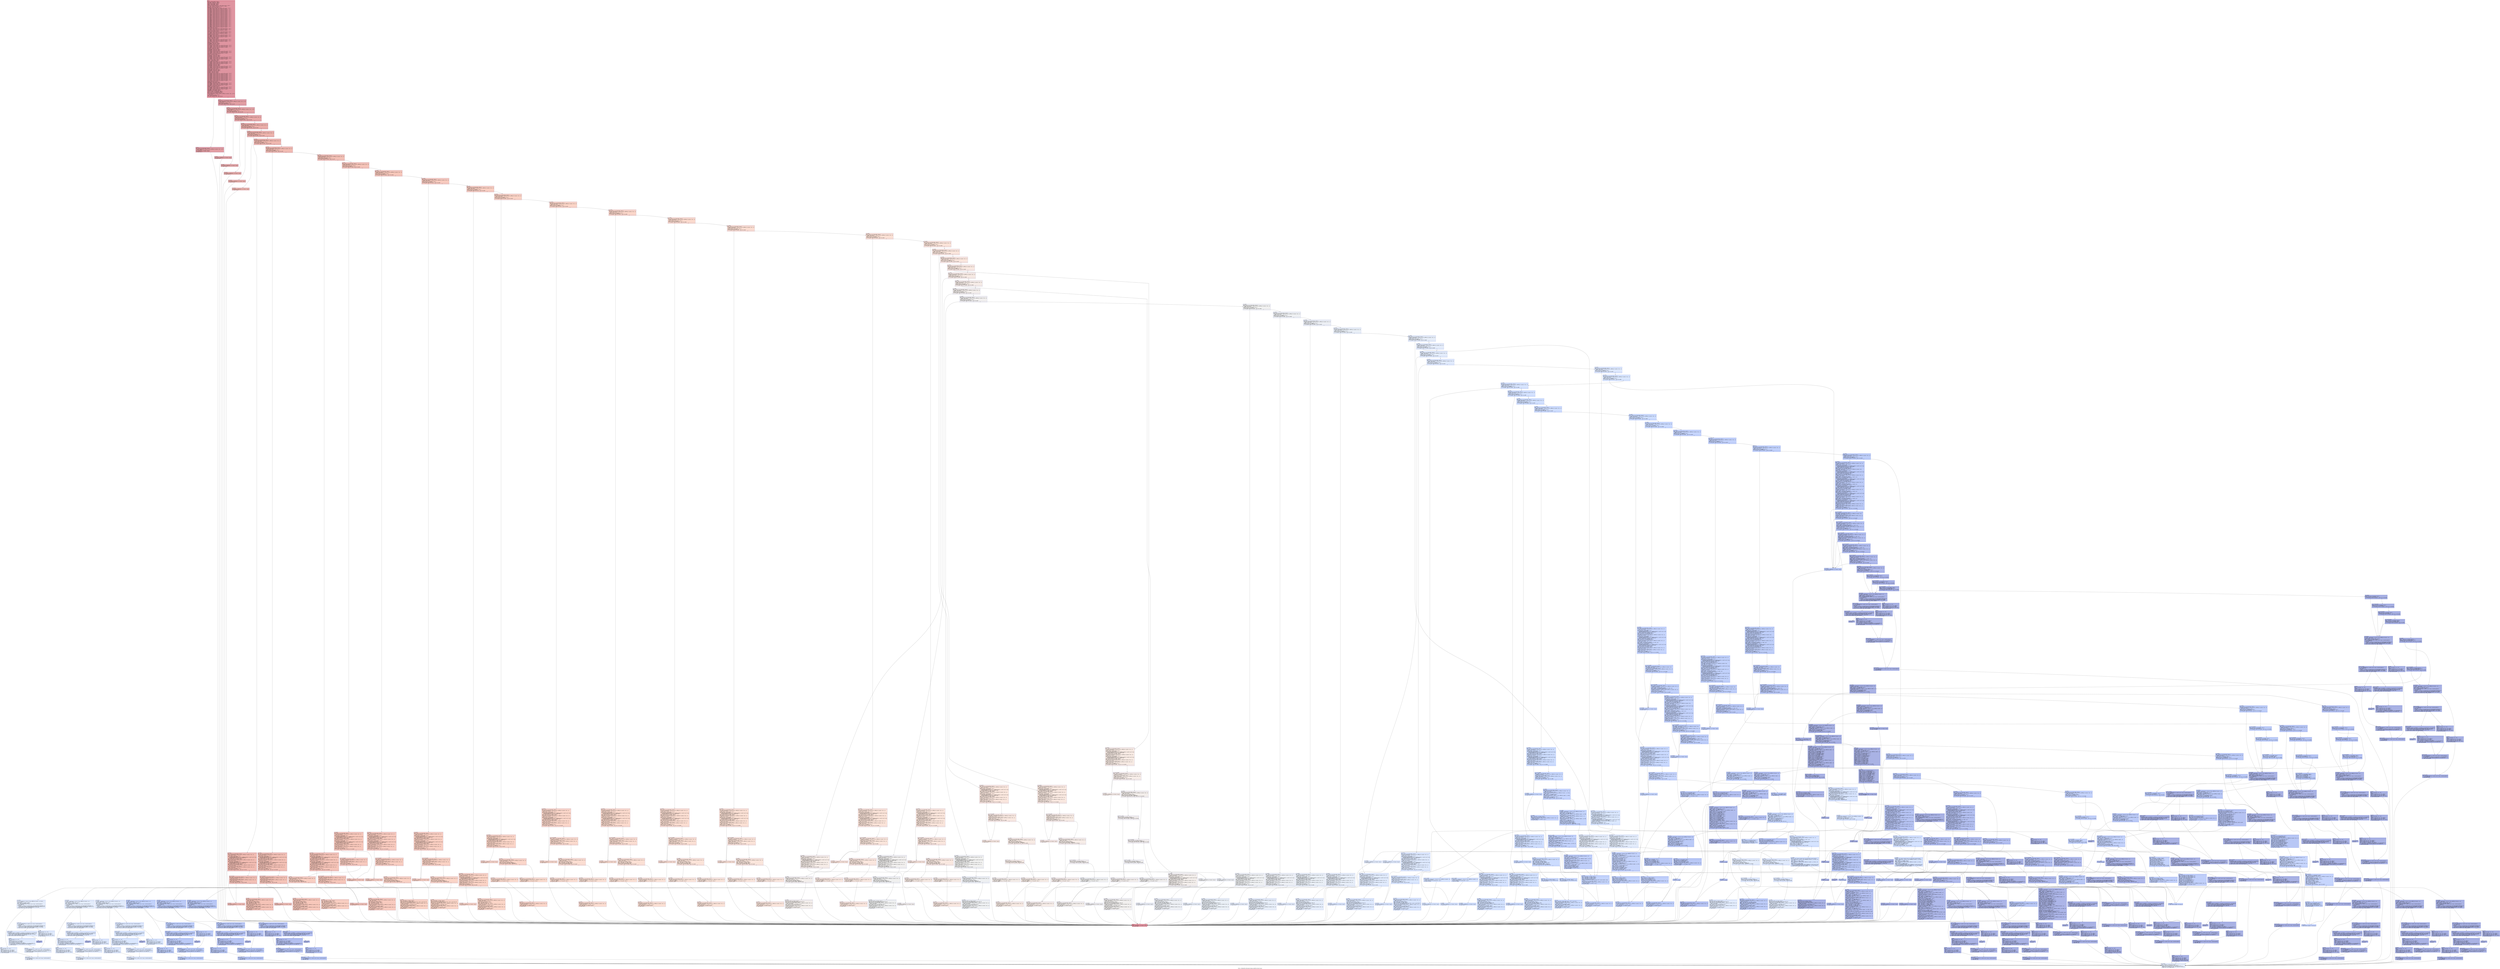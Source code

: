 digraph "CFG for '_ZN9LAMMPS_NS8Variable13collapse_treeEPNS0_4TreeE' function" {
	label="CFG for '_ZN9LAMMPS_NS8Variable13collapse_treeEPNS0_4TreeE' function";

	Node0x556bfe5024c0 [shape=record,color="#b70d28ff", style=filled, fillcolor="#b70d2870" fontname="Courier",label="{entry:\l|  %retval = alloca double, align 8\l  %this.addr = alloca ptr, align 8\l  %tree.addr = alloca ptr, align 8\l  %arg1 = alloca double, align 8\l  %arg2 = alloca double, align 8\l  %arg3 = alloca double, align 8\l  %ref.tmp = alloca %\"class.std::__cxx11::basic_string\", align 8\l  %ref.tmp97 = alloca %\"class.std::allocator.4\", align 1\l  %exn.slot = alloca ptr, align 8\l  %ehselector.slot = alloca i32, align 4\l  %ref.tmp98 = alloca %\"class.std::__cxx11::basic_string\", align 8\l  %ref.tmp99 = alloca %\"class.std::allocator.4\", align 1\l  %ref.tmp130 = alloca %\"class.std::__cxx11::basic_string\", align 8\l  %ref.tmp131 = alloca %\"class.std::allocator.4\", align 1\l  %ref.tmp134 = alloca %\"class.std::__cxx11::basic_string\", align 8\l  %ref.tmp135 = alloca %\"class.std::allocator.4\", align 1\l  %ref.tmp169 = alloca %\"class.std::__cxx11::basic_string\", align 8\l  %ref.tmp170 = alloca %\"class.std::allocator.4\", align 1\l  %ref.tmp173 = alloca %\"class.std::__cxx11::basic_string\", align 8\l  %ref.tmp174 = alloca %\"class.std::allocator.4\", align 1\l  %ref.tmp468 = alloca %\"class.std::__cxx11::basic_string\", align 8\l  %ref.tmp469 = alloca %\"class.std::allocator.4\", align 1\l  %ref.tmp472 = alloca %\"class.std::__cxx11::basic_string\", align 8\l  %ref.tmp473 = alloca %\"class.std::allocator.4\", align 1\l  %ref.tmp516 = alloca %\"class.std::__cxx11::basic_string\", align 8\l  %ref.tmp517 = alloca %\"class.std::allocator.4\", align 1\l  %ref.tmp520 = alloca %\"class.std::__cxx11::basic_string\", align 8\l  %ref.tmp521 = alloca %\"class.std::allocator.4\", align 1\l  %ref.tmp549 = alloca %\"class.std::__cxx11::basic_string\", align 8\l  %ref.tmp550 = alloca %\"class.std::allocator.4\", align 1\l  %ref.tmp553 = alloca %\"class.std::__cxx11::basic_string\", align 8\l  %ref.tmp554 = alloca %\"class.std::allocator.4\", align 1\l  %ref.tmp643 = alloca %\"class.std::__cxx11::basic_string\", align 8\l  %ref.tmp644 = alloca %\"class.std::allocator.4\", align 1\l  %ref.tmp647 = alloca %\"class.std::__cxx11::basic_string\", align 8\l  %ref.tmp648 = alloca %\"class.std::allocator.4\", align 1\l  %ref.tmp678 = alloca %\"class.std::__cxx11::basic_string\", align 8\l  %ref.tmp679 = alloca %\"class.std::allocator.4\", align 1\l  %ref.tmp682 = alloca %\"class.std::__cxx11::basic_string\", align 8\l  %ref.tmp683 = alloca %\"class.std::allocator.4\", align 1\l  %seed = alloca i32, align 4\l  %ref.tmp746 = alloca %\"class.std::__cxx11::basic_string\", align 8\l  %ref.tmp747 = alloca %\"class.std::allocator.4\", align 1\l  %ref.tmp750 = alloca %\"class.std::__cxx11::basic_string\", align 8\l  %ref.tmp751 = alloca %\"class.std::allocator.4\", align 1\l  %sigma = alloca double, align 8\l  %ref.tmp779 = alloca %\"class.std::__cxx11::basic_string\", align 8\l  %ref.tmp780 = alloca %\"class.std::allocator.4\", align 1\l  %ref.tmp783 = alloca %\"class.std::__cxx11::basic_string\", align 8\l  %ref.tmp784 = alloca %\"class.std::allocator.4\", align 1\l  %seed797 = alloca i32, align 4\l  %ref.tmp805 = alloca %\"class.std::__cxx11::basic_string\", align 8\l  %ref.tmp806 = alloca %\"class.std::allocator.4\", align 1\l  %ref.tmp809 = alloca %\"class.std::__cxx11::basic_string\", align 8\l  %ref.tmp810 = alloca %\"class.std::allocator.4\", align 1\l  %delta = alloca double, align 8\l  %ivalue1 = alloca i64, align 8\l  %ivalue2 = alloca i64, align 8\l  %ref.tmp946 = alloca %\"class.std::__cxx11::basic_string\", align 8\l  %ref.tmp947 = alloca %\"class.std::allocator.4\", align 1\l  %ref.tmp950 = alloca %\"class.std::__cxx11::basic_string\", align 8\l  %ref.tmp951 = alloca %\"class.std::allocator.4\", align 1\l  %lower = alloca i64, align 8\l  %delta965 = alloca i64, align 8\l  %ivalue1984 = alloca i64, align 8\l  %ivalue2988 = alloca i64, align 8\l  %ivalue3 = alloca i64, align 8\l  %ref.tmp1020 = alloca %\"class.std::__cxx11::basic_string\", align 8\l  %ref.tmp1021 = alloca %\"class.std::allocator.4\", align 1\l  %ref.tmp1024 = alloca %\"class.std::__cxx11::basic_string\", align 8\l  %ref.tmp1025 = alloca %\"class.std::allocator.4\", align 1\l  %lower1042 = alloca i64, align 8\l  %multiple = alloca i64, align 8\l  %ivalue11068 = alloca i64, align 8\l  %ivalue21072 = alloca i64, align 8\l  %ivalue31076 = alloca i64, align 8\l  %ref.tmp1103 = alloca %\"class.std::__cxx11::basic_string\", align 8\l  %ref.tmp1104 = alloca %\"class.std::allocator.4\", align 1\l  %ref.tmp1107 = alloca %\"class.std::__cxx11::basic_string\", align 8\l  %ref.tmp1108 = alloca %\"class.std::allocator.4\", align 1\l  %delta1127 = alloca double, align 8\l  %count = alloca i64, align 8\l  %ivalue11157 = alloca i64, align 8\l  %ivalue21161 = alloca i64, align 8\l  %ivalue31165 = alloca i64, align 8\l  %ref.tmp1196 = alloca %\"class.std::__cxx11::basic_string\", align 8\l  %ref.tmp1197 = alloca %\"class.std::allocator.4\", align 1\l  %ref.tmp1200 = alloca %\"class.std::__cxx11::basic_string\", align 8\l  %ref.tmp1201 = alloca %\"class.std::allocator.4\", align 1\l  %logsp = alloca double, align 8\l  %factor = alloca double, align 8\l  %linsp = alloca i64, align 8\l  %ref.tmp1258 = alloca %\"class.std::__cxx11::basic_string\", align 8\l  %ref.tmp1259 = alloca %\"class.std::allocator.4\", align 1\l  %ref.tmp1262 = alloca %\"class.std::__cxx11::basic_string\", align 8\l  %ref.tmp1263 = alloca %\"class.std::allocator.4\", align 1\l  %ivalue11278 = alloca i64, align 8\l  %ivalue21282 = alloca i64, align 8\l  %ivalue31286 = alloca i64, align 8\l  %ref.tmp1315 = alloca %\"class.std::__cxx11::basic_string\", align 8\l  %ref.tmp1316 = alloca %\"class.std::allocator.4\", align 1\l  %ref.tmp1319 = alloca %\"class.std::__cxx11::basic_string\", align 8\l  %ref.tmp1320 = alloca %\"class.std::allocator.4\", align 1\l  %offset = alloca i64, align 8\l  %ivalue11365 = alloca i64, align 8\l  %ivalue21369 = alloca i64, align 8\l  %ivalue31373 = alloca i64, align 8\l  %ivalue4 = alloca i64, align 8\l  %ivalue5 = alloca i64, align 8\l  %ivalue6 = alloca i64, align 8\l  %ref.tmp1429 = alloca %\"class.std::__cxx11::basic_string\", align 8\l  %ref.tmp1430 = alloca %\"class.std::allocator.4\", align 1\l  %ref.tmp1433 = alloca %\"class.std::__cxx11::basic_string\", align 8\l  %ref.tmp1434 = alloca %\"class.std::allocator.4\", align 1\l  %ref.tmp1453 = alloca %\"class.std::__cxx11::basic_string\", align 8\l  %ref.tmp1454 = alloca %\"class.std::allocator.4\", align 1\l  %ref.tmp1457 = alloca %\"class.std::__cxx11::basic_string\", align 8\l  %ref.tmp1458 = alloca %\"class.std::allocator.4\", align 1\l  %ref.tmp1473 = alloca %\"class.std::__cxx11::basic_string\", align 8\l  %ref.tmp1474 = alloca %\"class.std::allocator.4\", align 1\l  %ref.tmp1477 = alloca %\"class.std::__cxx11::basic_string\", align 8\l  %ref.tmp1478 = alloca %\"class.std::allocator.4\", align 1\l  %istep = alloca i64, align 8\l  %offset1488 = alloca i64, align 8\l  %delta1566 = alloca double, align 8\l  %ref.tmp1607 = alloca %\"class.std::__cxx11::basic_string\", align 8\l  %ref.tmp1608 = alloca %\"class.std::allocator.4\", align 1\l  %ref.tmp1611 = alloca %\"class.std::__cxx11::basic_string\", align 8\l  %ref.tmp1612 = alloca %\"class.std::allocator.4\", align 1\l  %delta1622 = alloca double, align 8\l  %omega = alloca double, align 8\l  %ref.tmp1667 = alloca %\"class.std::__cxx11::basic_string\", align 8\l  %ref.tmp1668 = alloca %\"class.std::allocator.4\", align 1\l  %ref.tmp1671 = alloca %\"class.std::__cxx11::basic_string\", align 8\l  %ref.tmp1672 = alloca %\"class.std::allocator.4\", align 1\l  %delta1682 = alloca double, align 8\l  %omega1689 = alloca double, align 8\l  store ptr %this, ptr %this.addr, align 8\l  store ptr %tree, ptr %tree.addr, align 8\l  %this1 = load ptr, ptr %this.addr, align 8\l  %0 = load ptr, ptr %tree.addr, align 8\l  %type = getelementptr inbounds %\"struct.LAMMPS_NS::Variable::Tree\", ptr %0,\l... i32 0, i32 4\l  %1 = load i32, ptr %type, align 8\l  %cmp = icmp eq i32 %1, 53\l  br i1 %cmp, label %if.then, label %if.end\l|{<s0>T|<s1>F}}"];
	Node0x556bfe5024c0:s0 -> Node0x556bfe512380[tooltip="entry -> if.then\nProbability 50.00%" ];
	Node0x556bfe5024c0:s1 -> Node0x556bfe5123f0[tooltip="entry -> if.end\nProbability 50.00%" ];
	Node0x556bfe512380 [shape=record,color="#3d50c3ff", style=filled, fillcolor="#be242e70" fontname="Courier",label="{if.then:\l|  %2 = load ptr, ptr %tree.addr, align 8\l  %value = getelementptr inbounds %\"struct.LAMMPS_NS::Variable::Tree\", ptr %2,\l... i32 0, i32 0\l  %3 = load double, ptr %value, align 8\l  store double %3, ptr %retval, align 8\l  br label %return\l}"];
	Node0x556bfe512380 -> Node0x556bfe512790[tooltip="if.then -> return\nProbability 100.00%" ];
	Node0x556bfe5123f0 [shape=record,color="#3d50c3ff", style=filled, fillcolor="#be242e70" fontname="Courier",label="{if.end:\l|  %4 = load ptr, ptr %tree.addr, align 8\l  %type2 = getelementptr inbounds %\"struct.LAMMPS_NS::Variable::Tree\", ptr %4,\l... i32 0, i32 4\l  %5 = load i32, ptr %type2, align 8\l  %cmp3 = icmp eq i32 %5, 54\l  br i1 %cmp3, label %if.then4, label %if.end5\l|{<s0>T|<s1>F}}"];
	Node0x556bfe5123f0:s0 -> Node0x556bfe512b00[tooltip="if.end -> if.then4\nProbability 50.00%" ];
	Node0x556bfe5123f0:s1 -> Node0x556bfe512b80[tooltip="if.end -> if.end5\nProbability 50.00%" ];
	Node0x556bfe512b00 [shape=record,color="#3d50c3ff", style=filled, fillcolor="#c5333470" fontname="Courier",label="{if.then4:\l|  store double 0.000000e+00, ptr %retval, align 8\l  br label %return\l}"];
	Node0x556bfe512b00 -> Node0x556bfe512790[tooltip="if.then4 -> return\nProbability 100.00%" ];
	Node0x556bfe512b80 [shape=record,color="#3d50c3ff", style=filled, fillcolor="#c5333470" fontname="Courier",label="{if.end5:\l|  %6 = load ptr, ptr %tree.addr, align 8\l  %type6 = getelementptr inbounds %\"struct.LAMMPS_NS::Variable::Tree\", ptr %6,\l... i32 0, i32 4\l  %7 = load i32, ptr %type6, align 8\l  %cmp7 = icmp eq i32 %7, 55\l  br i1 %cmp7, label %if.then8, label %if.end9\l|{<s0>T|<s1>F}}"];
	Node0x556bfe512b80:s0 -> Node0x556bfe513070[tooltip="if.end5 -> if.then8\nProbability 50.00%" ];
	Node0x556bfe512b80:s1 -> Node0x556bfe5130f0[tooltip="if.end5 -> if.end9\nProbability 50.00%" ];
	Node0x556bfe513070 [shape=record,color="#3d50c3ff", style=filled, fillcolor="#ca3b3770" fontname="Courier",label="{if.then8:\l|  store double 0.000000e+00, ptr %retval, align 8\l  br label %return\l}"];
	Node0x556bfe513070 -> Node0x556bfe512790[tooltip="if.then8 -> return\nProbability 100.00%" ];
	Node0x556bfe5130f0 [shape=record,color="#3d50c3ff", style=filled, fillcolor="#ca3b3770" fontname="Courier",label="{if.end9:\l|  %8 = load ptr, ptr %tree.addr, align 8\l  %type10 = getelementptr inbounds %\"struct.LAMMPS_NS::Variable::Tree\", ptr\l... %8, i32 0, i32 4\l  %9 = load i32, ptr %type10, align 8\l  %cmp11 = icmp eq i32 %9, 56\l  br i1 %cmp11, label %if.then12, label %if.end13\l|{<s0>T|<s1>F}}"];
	Node0x556bfe5130f0:s0 -> Node0x556bfe5135e0[tooltip="if.end9 -> if.then12\nProbability 50.00%" ];
	Node0x556bfe5130f0:s1 -> Node0x556bfe513660[tooltip="if.end9 -> if.end13\nProbability 50.00%" ];
	Node0x556bfe5135e0 [shape=record,color="#3d50c3ff", style=filled, fillcolor="#d0473d70" fontname="Courier",label="{if.then12:\l|  store double 0.000000e+00, ptr %retval, align 8\l  br label %return\l}"];
	Node0x556bfe5135e0 -> Node0x556bfe512790[tooltip="if.then12 -> return\nProbability 100.00%" ];
	Node0x556bfe513660 [shape=record,color="#3d50c3ff", style=filled, fillcolor="#d0473d70" fontname="Courier",label="{if.end13:\l|  %10 = load ptr, ptr %tree.addr, align 8\l  %type14 = getelementptr inbounds %\"struct.LAMMPS_NS::Variable::Tree\", ptr\l... %10, i32 0, i32 4\l  %11 = load i32, ptr %type14, align 8\l  %cmp15 = icmp eq i32 %11, 57\l  br i1 %cmp15, label %if.then16, label %if.end17\l|{<s0>T|<s1>F}}"];
	Node0x556bfe513660:s0 -> Node0x556bfe513b60[tooltip="if.end13 -> if.then16\nProbability 50.00%" ];
	Node0x556bfe513660:s1 -> Node0x556bfe513be0[tooltip="if.end13 -> if.end17\nProbability 50.00%" ];
	Node0x556bfe513b60 [shape=record,color="#3d50c3ff", style=filled, fillcolor="#d6524470" fontname="Courier",label="{if.then16:\l|  store double 0.000000e+00, ptr %retval, align 8\l  br label %return\l}"];
	Node0x556bfe513b60 -> Node0x556bfe512790[tooltip="if.then16 -> return\nProbability 100.00%" ];
	Node0x556bfe513be0 [shape=record,color="#3d50c3ff", style=filled, fillcolor="#d6524470" fontname="Courier",label="{if.end17:\l|  %12 = load ptr, ptr %tree.addr, align 8\l  %type18 = getelementptr inbounds %\"struct.LAMMPS_NS::Variable::Tree\", ptr\l... %12, i32 0, i32 4\l  %13 = load i32, ptr %type18, align 8\l  %cmp19 = icmp eq i32 %13, 58\l  br i1 %cmp19, label %if.then20, label %if.end21\l|{<s0>T|<s1>F}}"];
	Node0x556bfe513be0:s0 -> Node0x556bfe5140b0[tooltip="if.end17 -> if.then20\nProbability 50.00%" ];
	Node0x556bfe513be0:s1 -> Node0x556bfe514130[tooltip="if.end17 -> if.end21\nProbability 50.00%" ];
	Node0x556bfe5140b0 [shape=record,color="#3d50c3ff", style=filled, fillcolor="#dc5d4a70" fontname="Courier",label="{if.then20:\l|  store double 0.000000e+00, ptr %retval, align 8\l  br label %return\l}"];
	Node0x556bfe5140b0 -> Node0x556bfe512790[tooltip="if.then20 -> return\nProbability 100.00%" ];
	Node0x556bfe514130 [shape=record,color="#3d50c3ff", style=filled, fillcolor="#dc5d4a70" fontname="Courier",label="{if.end21:\l|  %14 = load ptr, ptr %tree.addr, align 8\l  %type22 = getelementptr inbounds %\"struct.LAMMPS_NS::Variable::Tree\", ptr\l... %14, i32 0, i32 4\l  %15 = load i32, ptr %type22, align 8\l  %cmp23 = icmp eq i32 %15, 1\l  br i1 %cmp23, label %if.then24, label %if.end37\l|{<s0>T|<s1>F}}"];
	Node0x556bfe514130:s0 -> Node0x556bfe514600[tooltip="if.end21 -> if.then24\nProbability 50.00%" ];
	Node0x556bfe514130:s1 -> Node0x556bfe514680[tooltip="if.end21 -> if.end37\nProbability 50.00%" ];
	Node0x556bfe514600 [shape=record,color="#3d50c3ff", style=filled, fillcolor="#e1675170" fontname="Courier",label="{if.then24:\l|  %16 = load ptr, ptr %tree.addr, align 8\l  %first = getelementptr inbounds %\"struct.LAMMPS_NS::Variable::Tree\", ptr\l... %16, i32 0, i32 11\l  %17 = load ptr, ptr %first, align 8\l  %call = call noundef double\l... @_ZN9LAMMPS_NS8Variable13collapse_treeEPNS0_4TreeE(ptr noundef nonnull align\l... 8 dereferenceable(376) %this1, ptr noundef %17)\l  store double %call, ptr %arg1, align 8\l  %18 = load ptr, ptr %tree.addr, align 8\l  %second = getelementptr inbounds %\"struct.LAMMPS_NS::Variable::Tree\", ptr\l... %18, i32 0, i32 12\l  %19 = load ptr, ptr %second, align 8\l  %call25 = call noundef double\l... @_ZN9LAMMPS_NS8Variable13collapse_treeEPNS0_4TreeE(ptr noundef nonnull align\l... 8 dereferenceable(376) %this1, ptr noundef %19)\l  store double %call25, ptr %arg2, align 8\l  %20 = load ptr, ptr %tree.addr, align 8\l  %first26 = getelementptr inbounds %\"struct.LAMMPS_NS::Variable::Tree\", ptr\l... %20, i32 0, i32 11\l  %21 = load ptr, ptr %first26, align 8\l  %type27 = getelementptr inbounds %\"struct.LAMMPS_NS::Variable::Tree\", ptr\l... %21, i32 0, i32 4\l  %22 = load i32, ptr %type27, align 8\l  %cmp28 = icmp ne i32 %22, 53\l  br i1 %cmp28, label %if.then32, label %lor.lhs.false\l|{<s0>T|<s1>F}}"];
	Node0x556bfe514600:s0 -> Node0x556bfe515300[tooltip="if.then24 -> if.then32\nProbability 50.00%" ];
	Node0x556bfe514600:s1 -> Node0x556bfe515380[tooltip="if.then24 -> lor.lhs.false\nProbability 50.00%" ];
	Node0x556bfe515380 [shape=record,color="#3d50c3ff", style=filled, fillcolor="#e5705870" fontname="Courier",label="{lor.lhs.false:\l|  %23 = load ptr, ptr %tree.addr, align 8\l  %second29 = getelementptr inbounds %\"struct.LAMMPS_NS::Variable::Tree\", ptr\l... %23, i32 0, i32 12\l  %24 = load ptr, ptr %second29, align 8\l  %type30 = getelementptr inbounds %\"struct.LAMMPS_NS::Variable::Tree\", ptr\l... %24, i32 0, i32 4\l  %25 = load i32, ptr %type30, align 8\l  %cmp31 = icmp ne i32 %25, 53\l  br i1 %cmp31, label %if.then32, label %if.end33\l|{<s0>T|<s1>F}}"];
	Node0x556bfe515380:s0 -> Node0x556bfe515300[tooltip="lor.lhs.false -> if.then32\nProbability 50.00%" ];
	Node0x556bfe515380:s1 -> Node0x556bfe5158b0[tooltip="lor.lhs.false -> if.end33\nProbability 50.00%" ];
	Node0x556bfe515300 [shape=record,color="#3d50c3ff", style=filled, fillcolor="#e36c5570" fontname="Courier",label="{if.then32:\l|  store double 0.000000e+00, ptr %retval, align 8\l  br label %return\l}"];
	Node0x556bfe515300 -> Node0x556bfe512790[tooltip="if.then32 -> return\nProbability 100.00%" ];
	Node0x556bfe5158b0 [shape=record,color="#3d50c3ff", style=filled, fillcolor="#e8765c70" fontname="Courier",label="{if.end33:\l|  %26 = load ptr, ptr %tree.addr, align 8\l  %type34 = getelementptr inbounds %\"struct.LAMMPS_NS::Variable::Tree\", ptr\l... %26, i32 0, i32 4\l  store i32 53, ptr %type34, align 8\l  %27 = load double, ptr %arg1, align 8\l  %28 = load double, ptr %arg2, align 8\l  %add = fadd double %27, %28\l  %29 = load ptr, ptr %tree.addr, align 8\l  %value35 = getelementptr inbounds %\"struct.LAMMPS_NS::Variable::Tree\", ptr\l... %29, i32 0, i32 0\l  store double %add, ptr %value35, align 8\l  %30 = load ptr, ptr %tree.addr, align 8\l  %value36 = getelementptr inbounds %\"struct.LAMMPS_NS::Variable::Tree\", ptr\l... %30, i32 0, i32 0\l  %31 = load double, ptr %value36, align 8\l  store double %31, ptr %retval, align 8\l  br label %return\l}"];
	Node0x556bfe5158b0 -> Node0x556bfe512790[tooltip="if.end33 -> return\nProbability 100.00%" ];
	Node0x556bfe514680 [shape=record,color="#3d50c3ff", style=filled, fillcolor="#e1675170" fontname="Courier",label="{if.end37:\l|  %32 = load ptr, ptr %tree.addr, align 8\l  %type38 = getelementptr inbounds %\"struct.LAMMPS_NS::Variable::Tree\", ptr\l... %32, i32 0, i32 4\l  %33 = load i32, ptr %type38, align 8\l  %cmp39 = icmp eq i32 %33, 2\l  br i1 %cmp39, label %if.then40, label %if.end57\l|{<s0>T|<s1>F}}"];
	Node0x556bfe514680:s0 -> Node0x556bfe516620[tooltip="if.end37 -> if.then40\nProbability 50.00%" ];
	Node0x556bfe514680:s1 -> Node0x556bfe5166a0[tooltip="if.end37 -> if.end57\nProbability 50.00%" ];
	Node0x556bfe516620 [shape=record,color="#3d50c3ff", style=filled, fillcolor="#e5705870" fontname="Courier",label="{if.then40:\l|  %34 = load ptr, ptr %tree.addr, align 8\l  %first41 = getelementptr inbounds %\"struct.LAMMPS_NS::Variable::Tree\", ptr\l... %34, i32 0, i32 11\l  %35 = load ptr, ptr %first41, align 8\l  %call42 = call noundef double\l... @_ZN9LAMMPS_NS8Variable13collapse_treeEPNS0_4TreeE(ptr noundef nonnull align\l... 8 dereferenceable(376) %this1, ptr noundef %35)\l  store double %call42, ptr %arg1, align 8\l  %36 = load ptr, ptr %tree.addr, align 8\l  %second43 = getelementptr inbounds %\"struct.LAMMPS_NS::Variable::Tree\", ptr\l... %36, i32 0, i32 12\l  %37 = load ptr, ptr %second43, align 8\l  %call44 = call noundef double\l... @_ZN9LAMMPS_NS8Variable13collapse_treeEPNS0_4TreeE(ptr noundef nonnull align\l... 8 dereferenceable(376) %this1, ptr noundef %37)\l  store double %call44, ptr %arg2, align 8\l  %38 = load ptr, ptr %tree.addr, align 8\l  %first45 = getelementptr inbounds %\"struct.LAMMPS_NS::Variable::Tree\", ptr\l... %38, i32 0, i32 11\l  %39 = load ptr, ptr %first45, align 8\l  %type46 = getelementptr inbounds %\"struct.LAMMPS_NS::Variable::Tree\", ptr\l... %39, i32 0, i32 4\l  %40 = load i32, ptr %type46, align 8\l  %cmp47 = icmp ne i32 %40, 53\l  br i1 %cmp47, label %if.then52, label %lor.lhs.false48\l|{<s0>T|<s1>F}}"];
	Node0x556bfe516620:s0 -> Node0x556bfe5105e0[tooltip="if.then40 -> if.then52\nProbability 50.00%" ];
	Node0x556bfe516620:s1 -> Node0x556bfe510660[tooltip="if.then40 -> lor.lhs.false48\nProbability 50.00%" ];
	Node0x556bfe510660 [shape=record,color="#3d50c3ff", style=filled, fillcolor="#e8765c70" fontname="Courier",label="{lor.lhs.false48:\l|  %41 = load ptr, ptr %tree.addr, align 8\l  %second49 = getelementptr inbounds %\"struct.LAMMPS_NS::Variable::Tree\", ptr\l... %41, i32 0, i32 12\l  %42 = load ptr, ptr %second49, align 8\l  %type50 = getelementptr inbounds %\"struct.LAMMPS_NS::Variable::Tree\", ptr\l... %42, i32 0, i32 4\l  %43 = load i32, ptr %type50, align 8\l  %cmp51 = icmp ne i32 %43, 53\l  br i1 %cmp51, label %if.then52, label %if.end53\l|{<s0>T|<s1>F}}"];
	Node0x556bfe510660:s0 -> Node0x556bfe5105e0[tooltip="lor.lhs.false48 -> if.then52\nProbability 50.00%" ];
	Node0x556bfe510660:s1 -> Node0x556bfe5184e0[tooltip="lor.lhs.false48 -> if.end53\nProbability 50.00%" ];
	Node0x556bfe5105e0 [shape=record,color="#3d50c3ff", style=filled, fillcolor="#e5705870" fontname="Courier",label="{if.then52:\l|  store double 0.000000e+00, ptr %retval, align 8\l  br label %return\l}"];
	Node0x556bfe5105e0 -> Node0x556bfe512790[tooltip="if.then52 -> return\nProbability 100.00%" ];
	Node0x556bfe5184e0 [shape=record,color="#3d50c3ff", style=filled, fillcolor="#ec7f6370" fontname="Courier",label="{if.end53:\l|  %44 = load ptr, ptr %tree.addr, align 8\l  %type54 = getelementptr inbounds %\"struct.LAMMPS_NS::Variable::Tree\", ptr\l... %44, i32 0, i32 4\l  store i32 53, ptr %type54, align 8\l  %45 = load double, ptr %arg1, align 8\l  %46 = load double, ptr %arg2, align 8\l  %sub = fsub double %45, %46\l  %47 = load ptr, ptr %tree.addr, align 8\l  %value55 = getelementptr inbounds %\"struct.LAMMPS_NS::Variable::Tree\", ptr\l... %47, i32 0, i32 0\l  store double %sub, ptr %value55, align 8\l  %48 = load ptr, ptr %tree.addr, align 8\l  %value56 = getelementptr inbounds %\"struct.LAMMPS_NS::Variable::Tree\", ptr\l... %48, i32 0, i32 0\l  %49 = load double, ptr %value56, align 8\l  store double %49, ptr %retval, align 8\l  br label %return\l}"];
	Node0x556bfe5184e0 -> Node0x556bfe512790[tooltip="if.end53 -> return\nProbability 100.00%" ];
	Node0x556bfe5166a0 [shape=record,color="#3d50c3ff", style=filled, fillcolor="#e5705870" fontname="Courier",label="{if.end57:\l|  %50 = load ptr, ptr %tree.addr, align 8\l  %type58 = getelementptr inbounds %\"struct.LAMMPS_NS::Variable::Tree\", ptr\l... %50, i32 0, i32 4\l  %51 = load i32, ptr %type58, align 8\l  %cmp59 = icmp eq i32 %51, 3\l  br i1 %cmp59, label %if.then60, label %if.end77\l|{<s0>T|<s1>F}}"];
	Node0x556bfe5166a0:s0 -> Node0x556bfe519a60[tooltip="if.end57 -> if.then60\nProbability 50.00%" ];
	Node0x556bfe5166a0:s1 -> Node0x556bfe519ae0[tooltip="if.end57 -> if.end77\nProbability 50.00%" ];
	Node0x556bfe519a60 [shape=record,color="#3d50c3ff", style=filled, fillcolor="#e8765c70" fontname="Courier",label="{if.then60:\l|  %52 = load ptr, ptr %tree.addr, align 8\l  %first61 = getelementptr inbounds %\"struct.LAMMPS_NS::Variable::Tree\", ptr\l... %52, i32 0, i32 11\l  %53 = load ptr, ptr %first61, align 8\l  %call62 = call noundef double\l... @_ZN9LAMMPS_NS8Variable13collapse_treeEPNS0_4TreeE(ptr noundef nonnull align\l... 8 dereferenceable(376) %this1, ptr noundef %53)\l  store double %call62, ptr %arg1, align 8\l  %54 = load ptr, ptr %tree.addr, align 8\l  %second63 = getelementptr inbounds %\"struct.LAMMPS_NS::Variable::Tree\", ptr\l... %54, i32 0, i32 12\l  %55 = load ptr, ptr %second63, align 8\l  %call64 = call noundef double\l... @_ZN9LAMMPS_NS8Variable13collapse_treeEPNS0_4TreeE(ptr noundef nonnull align\l... 8 dereferenceable(376) %this1, ptr noundef %55)\l  store double %call64, ptr %arg2, align 8\l  %56 = load ptr, ptr %tree.addr, align 8\l  %first65 = getelementptr inbounds %\"struct.LAMMPS_NS::Variable::Tree\", ptr\l... %56, i32 0, i32 11\l  %57 = load ptr, ptr %first65, align 8\l  %type66 = getelementptr inbounds %\"struct.LAMMPS_NS::Variable::Tree\", ptr\l... %57, i32 0, i32 4\l  %58 = load i32, ptr %type66, align 8\l  %cmp67 = icmp ne i32 %58, 53\l  br i1 %cmp67, label %if.then72, label %lor.lhs.false68\l|{<s0>T|<s1>F}}"];
	Node0x556bfe519a60:s0 -> Node0x556bfe51a770[tooltip="if.then60 -> if.then72\nProbability 50.00%" ];
	Node0x556bfe519a60:s1 -> Node0x556bfe51a7f0[tooltip="if.then60 -> lor.lhs.false68\nProbability 50.00%" ];
	Node0x556bfe51a7f0 [shape=record,color="#3d50c3ff", style=filled, fillcolor="#ec7f6370" fontname="Courier",label="{lor.lhs.false68:\l|  %59 = load ptr, ptr %tree.addr, align 8\l  %second69 = getelementptr inbounds %\"struct.LAMMPS_NS::Variable::Tree\", ptr\l... %59, i32 0, i32 12\l  %60 = load ptr, ptr %second69, align 8\l  %type70 = getelementptr inbounds %\"struct.LAMMPS_NS::Variable::Tree\", ptr\l... %60, i32 0, i32 4\l  %61 = load i32, ptr %type70, align 8\l  %cmp71 = icmp ne i32 %61, 53\l  br i1 %cmp71, label %if.then72, label %if.end73\l|{<s0>T|<s1>F}}"];
	Node0x556bfe51a7f0:s0 -> Node0x556bfe51a770[tooltip="lor.lhs.false68 -> if.then72\nProbability 50.00%" ];
	Node0x556bfe51a7f0:s1 -> Node0x556bfe51ad20[tooltip="lor.lhs.false68 -> if.end73\nProbability 50.00%" ];
	Node0x556bfe51a770 [shape=record,color="#3d50c3ff", style=filled, fillcolor="#e97a5f70" fontname="Courier",label="{if.then72:\l|  store double 0.000000e+00, ptr %retval, align 8\l  br label %return\l}"];
	Node0x556bfe51a770 -> Node0x556bfe512790[tooltip="if.then72 -> return\nProbability 100.00%" ];
	Node0x556bfe51ad20 [shape=record,color="#3d50c3ff", style=filled, fillcolor="#ef886b70" fontname="Courier",label="{if.end73:\l|  %62 = load ptr, ptr %tree.addr, align 8\l  %type74 = getelementptr inbounds %\"struct.LAMMPS_NS::Variable::Tree\", ptr\l... %62, i32 0, i32 4\l  store i32 53, ptr %type74, align 8\l  %63 = load double, ptr %arg1, align 8\l  %64 = load double, ptr %arg2, align 8\l  %mul = fmul double %63, %64\l  %65 = load ptr, ptr %tree.addr, align 8\l  %value75 = getelementptr inbounds %\"struct.LAMMPS_NS::Variable::Tree\", ptr\l... %65, i32 0, i32 0\l  store double %mul, ptr %value75, align 8\l  %66 = load ptr, ptr %tree.addr, align 8\l  %value76 = getelementptr inbounds %\"struct.LAMMPS_NS::Variable::Tree\", ptr\l... %66, i32 0, i32 0\l  %67 = load double, ptr %value76, align 8\l  store double %67, ptr %retval, align 8\l  br label %return\l}"];
	Node0x556bfe51ad20 -> Node0x556bfe512790[tooltip="if.end73 -> return\nProbability 100.00%" ];
	Node0x556bfe519ae0 [shape=record,color="#3d50c3ff", style=filled, fillcolor="#e8765c70" fontname="Courier",label="{if.end77:\l|  %68 = load ptr, ptr %tree.addr, align 8\l  %type78 = getelementptr inbounds %\"struct.LAMMPS_NS::Variable::Tree\", ptr\l... %68, i32 0, i32 4\l  %69 = load i32, ptr %type78, align 8\l  %cmp79 = icmp eq i32 %69, 4\l  br i1 %cmp79, label %if.then80, label %if.end109\l|{<s0>T|<s1>F}}"];
	Node0x556bfe519ae0:s0 -> Node0x556bfe51ba90[tooltip="if.end77 -> if.then80\nProbability 50.00%" ];
	Node0x556bfe519ae0:s1 -> Node0x556bfe51bb10[tooltip="if.end77 -> if.end109\nProbability 50.00%" ];
	Node0x556bfe51ba90 [shape=record,color="#3d50c3ff", style=filled, fillcolor="#ec7f6370" fontname="Courier",label="{if.then80:\l|  %70 = load ptr, ptr %tree.addr, align 8\l  %first81 = getelementptr inbounds %\"struct.LAMMPS_NS::Variable::Tree\", ptr\l... %70, i32 0, i32 11\l  %71 = load ptr, ptr %first81, align 8\l  %call82 = call noundef double\l... @_ZN9LAMMPS_NS8Variable13collapse_treeEPNS0_4TreeE(ptr noundef nonnull align\l... 8 dereferenceable(376) %this1, ptr noundef %71)\l  store double %call82, ptr %arg1, align 8\l  %72 = load ptr, ptr %tree.addr, align 8\l  %second83 = getelementptr inbounds %\"struct.LAMMPS_NS::Variable::Tree\", ptr\l... %72, i32 0, i32 12\l  %73 = load ptr, ptr %second83, align 8\l  %call84 = call noundef double\l... @_ZN9LAMMPS_NS8Variable13collapse_treeEPNS0_4TreeE(ptr noundef nonnull align\l... 8 dereferenceable(376) %this1, ptr noundef %73)\l  store double %call84, ptr %arg2, align 8\l  %74 = load ptr, ptr %tree.addr, align 8\l  %first85 = getelementptr inbounds %\"struct.LAMMPS_NS::Variable::Tree\", ptr\l... %74, i32 0, i32 11\l  %75 = load ptr, ptr %first85, align 8\l  %type86 = getelementptr inbounds %\"struct.LAMMPS_NS::Variable::Tree\", ptr\l... %75, i32 0, i32 4\l  %76 = load i32, ptr %type86, align 8\l  %cmp87 = icmp ne i32 %76, 53\l  br i1 %cmp87, label %if.then92, label %lor.lhs.false88\l|{<s0>T|<s1>F}}"];
	Node0x556bfe51ba90:s0 -> Node0x556bfe51c7a0[tooltip="if.then80 -> if.then92\nProbability 50.00%" ];
	Node0x556bfe51ba90:s1 -> Node0x556bfe51c820[tooltip="if.then80 -> lor.lhs.false88\nProbability 50.00%" ];
	Node0x556bfe51c820 [shape=record,color="#3d50c3ff", style=filled, fillcolor="#ef886b70" fontname="Courier",label="{lor.lhs.false88:\l|  %77 = load ptr, ptr %tree.addr, align 8\l  %second89 = getelementptr inbounds %\"struct.LAMMPS_NS::Variable::Tree\", ptr\l... %77, i32 0, i32 12\l  %78 = load ptr, ptr %second89, align 8\l  %type90 = getelementptr inbounds %\"struct.LAMMPS_NS::Variable::Tree\", ptr\l... %78, i32 0, i32 4\l  %79 = load i32, ptr %type90, align 8\l  %cmp91 = icmp ne i32 %79, 53\l  br i1 %cmp91, label %if.then92, label %if.end93\l|{<s0>T|<s1>F}}"];
	Node0x556bfe51c820:s0 -> Node0x556bfe51c7a0[tooltip="lor.lhs.false88 -> if.then92\nProbability 50.00%" ];
	Node0x556bfe51c820:s1 -> Node0x556bfe51cd50[tooltip="lor.lhs.false88 -> if.end93\nProbability 50.00%" ];
	Node0x556bfe51c7a0 [shape=record,color="#3d50c3ff", style=filled, fillcolor="#ed836670" fontname="Courier",label="{if.then92:\l|  store double 0.000000e+00, ptr %retval, align 8\l  br label %return\l}"];
	Node0x556bfe51c7a0 -> Node0x556bfe512790[tooltip="if.then92 -> return\nProbability 100.00%" ];
	Node0x556bfe51cd50 [shape=record,color="#3d50c3ff", style=filled, fillcolor="#f2907270" fontname="Courier",label="{if.end93:\l|  %80 = load ptr, ptr %tree.addr, align 8\l  %type94 = getelementptr inbounds %\"struct.LAMMPS_NS::Variable::Tree\", ptr\l... %80, i32 0, i32 4\l  store i32 53, ptr %type94, align 8\l  %81 = load double, ptr %arg2, align 8\l  %cmp95 = fcmp oeq double %81, 0.000000e+00\l  br i1 %cmp95, label %if.then96, label %if.end106\l|{<s0>T|<s1>F}}"];
	Node0x556bfe51cd50:s0 -> Node0x556bfe51d2c0[tooltip="if.end93 -> if.then96\nProbability 0.00%" ];
	Node0x556bfe51cd50:s1 -> Node0x556bfe51d340[tooltip="if.end93 -> if.end106\nProbability 100.00%" ];
	Node0x556bfe51d2c0 [shape=record,color="#3d50c3ff", style=filled, fillcolor="#c1d4f470" fontname="Courier",label="{if.then96:\l|  %error = getelementptr inbounds %\"class.LAMMPS_NS::Pointers\", ptr %this1,\l... i32 0, i32 3\l  %82 = load ptr, ptr %error, align 8\l  %83 = load ptr, ptr %82, align 8\l  call void @_ZNSaIcEC1Ev(ptr noundef nonnull align 1 dereferenceable(1)\l... %ref.tmp97) #3\l  invoke void\l... @_ZNSt7__cxx1112basic_stringIcSt11char_traitsIcESaIcEEC2IS3_EEPKcRKS3_(ptr\l... noundef nonnull align 8 dereferenceable(32) %ref.tmp, ptr noundef @.str.8,\l... ptr noundef nonnull align 1 dereferenceable(1) %ref.tmp97)\l          to label %invoke.cont unwind label %lpad\l}"];
	Node0x556bfe51d2c0 -> Node0x556bfe51d7d0[tooltip="if.then96 -> invoke.cont\nProbability 50.00%" ];
	Node0x556bfe51d2c0 -> Node0x556bfe51d850[tooltip="if.then96 -> lpad\nProbability 50.00%" ];
	Node0x556bfe51d7d0 [shape=record,color="#3d50c3ff", style=filled, fillcolor="#bfd3f670" fontname="Courier",label="{invoke.cont:\l|  call void @_ZNSaIcEC1Ev(ptr noundef nonnull align 1 dereferenceable(1)\l... %ref.tmp99) #3\l  invoke void\l... @_ZNSt7__cxx1112basic_stringIcSt11char_traitsIcESaIcEEC2IS3_EEPKcRKS3_(ptr\l... noundef nonnull align 8 dereferenceable(32) %ref.tmp98, ptr noundef\l... @.str.137, ptr noundef nonnull align 1 dereferenceable(1) %ref.tmp99)\l          to label %invoke.cont101 unwind label %lpad100\l}"];
	Node0x556bfe51d7d0 -> Node0x556bfe51db70[tooltip="invoke.cont -> invoke.cont101\nProbability 50.00%" ];
	Node0x556bfe51d7d0 -> Node0x556bfe51dbc0[tooltip="invoke.cont -> lpad100\nProbability 50.00%" ];
	Node0x556bfe51db70 [shape=record,color="#3d50c3ff", style=filled, fillcolor="#b9d0f970" fontname="Courier",label="{invoke.cont101:\l|  invoke void\l... @_ZN9LAMMPS_NS5Error3oneERKNSt7__cxx1112basic_stringIcSt11char_traitsIcESaIcEE\l...EiS8_(ptr noundef nonnull align 8 dereferenceable(196) %83, ptr noundef\l... nonnull align 8 dereferenceable(32) %ref.tmp, i32 noundef 2389, ptr noundef\l... nonnull align 8 dereferenceable(32) %ref.tmp98) #21\l          to label %invoke.cont103 unwind label %lpad102\l}"];
	Node0x556bfe51db70 -> Node0x556bfe51db20[tooltip="invoke.cont101 -> invoke.cont103\nProbability 0.00%" ];
	Node0x556bfe51db70 -> Node0x556bfe51de80[tooltip="invoke.cont101 -> lpad102\nProbability 100.00%" ];
	Node0x556bfe51db20 [shape=record,color="#3d50c3ff", style=filled, fillcolor="#3d50c370" fontname="Courier",label="{invoke.cont103:\l|  unreachable\l}"];
	Node0x556bfe51d850 [shape=record,color="#3d50c3ff", style=filled, fillcolor="#bfd3f670" fontname="Courier",label="{lpad:\l|  %84 = landingpad \{ ptr, i32 \}\l          cleanup\l  %85 = extractvalue \{ ptr, i32 \} %84, 0\l  store ptr %85, ptr %exn.slot, align 8\l  %86 = extractvalue \{ ptr, i32 \} %84, 1\l  store i32 %86, ptr %ehselector.slot, align 4\l  br label %ehcleanup105\l}"];
	Node0x556bfe51d850 -> Node0x556bfe51e440[tooltip="lpad -> ehcleanup105\nProbability 100.00%" ];
	Node0x556bfe51dbc0 [shape=record,color="#3d50c3ff", style=filled, fillcolor="#b9d0f970" fontname="Courier",label="{lpad100:\l|  %87 = landingpad \{ ptr, i32 \}\l          cleanup\l  %88 = extractvalue \{ ptr, i32 \} %87, 0\l  store ptr %88, ptr %exn.slot, align 8\l  %89 = extractvalue \{ ptr, i32 \} %87, 1\l  store i32 %89, ptr %ehselector.slot, align 4\l  br label %ehcleanup\l}"];
	Node0x556bfe51dbc0 -> Node0x556bfe51e790[tooltip="lpad100 -> ehcleanup\nProbability 100.00%" ];
	Node0x556bfe51de80 [shape=record,color="#3d50c3ff", style=filled, fillcolor="#b9d0f970" fontname="Courier",label="{lpad102:\l|  %90 = landingpad \{ ptr, i32 \}\l          cleanup\l  %91 = extractvalue \{ ptr, i32 \} %90, 0\l  store ptr %91, ptr %exn.slot, align 8\l  %92 = extractvalue \{ ptr, i32 \} %90, 1\l  store i32 %92, ptr %ehselector.slot, align 4\l  call void @_ZNSt7__cxx1112basic_stringIcSt11char_traitsIcESaIcEED1Ev(ptr\l... noundef nonnull align 8 dereferenceable(32) %ref.tmp98) #3\l  br label %ehcleanup\l}"];
	Node0x556bfe51de80 -> Node0x556bfe51e790[tooltip="lpad102 -> ehcleanup\nProbability 100.00%" ];
	Node0x556bfe51e790 [shape=record,color="#3d50c3ff", style=filled, fillcolor="#bfd3f670" fontname="Courier",label="{ehcleanup:\l|  call void @_ZNSaIcED1Ev(ptr noundef nonnull align 1 dereferenceable(1)\l... %ref.tmp99) #3\l  call void @_ZNSt7__cxx1112basic_stringIcSt11char_traitsIcESaIcEED1Ev(ptr\l... noundef nonnull align 8 dereferenceable(32) %ref.tmp) #3\l  br label %ehcleanup105\l}"];
	Node0x556bfe51e790 -> Node0x556bfe51e440[tooltip="ehcleanup -> ehcleanup105\nProbability 100.00%" ];
	Node0x556bfe51e440 [shape=record,color="#3d50c3ff", style=filled, fillcolor="#c1d4f470" fontname="Courier",label="{ehcleanup105:\l|  call void @_ZNSaIcED1Ev(ptr noundef nonnull align 1 dereferenceable(1)\l... %ref.tmp97) #3\l  br label %eh.resume\l}"];
	Node0x556bfe51e440 -> Node0x556bfe51f040[tooltip="ehcleanup105 -> eh.resume\nProbability 100.00%" ];
	Node0x556bfe51d340 [shape=record,color="#3d50c3ff", style=filled, fillcolor="#f2907270" fontname="Courier",label="{if.end106:\l|  %93 = load double, ptr %arg1, align 8\l  %94 = load double, ptr %arg2, align 8\l  %div = fdiv double %93, %94\l  %95 = load ptr, ptr %tree.addr, align 8\l  %value107 = getelementptr inbounds %\"struct.LAMMPS_NS::Variable::Tree\", ptr\l... %95, i32 0, i32 0\l  store double %div, ptr %value107, align 8\l  %96 = load ptr, ptr %tree.addr, align 8\l  %value108 = getelementptr inbounds %\"struct.LAMMPS_NS::Variable::Tree\", ptr\l... %96, i32 0, i32 0\l  %97 = load double, ptr %value108, align 8\l  store double %97, ptr %retval, align 8\l  br label %return\l}"];
	Node0x556bfe51d340 -> Node0x556bfe512790[tooltip="if.end106 -> return\nProbability 100.00%" ];
	Node0x556bfe51bb10 [shape=record,color="#3d50c3ff", style=filled, fillcolor="#ec7f6370" fontname="Courier",label="{if.end109:\l|  %98 = load ptr, ptr %tree.addr, align 8\l  %type110 = getelementptr inbounds %\"struct.LAMMPS_NS::Variable::Tree\", ptr\l... %98, i32 0, i32 4\l  %99 = load i32, ptr %type110, align 8\l  %cmp111 = icmp eq i32 %99, 6\l  br i1 %cmp111, label %if.then112, label %if.end148\l|{<s0>T|<s1>F}}"];
	Node0x556bfe51bb10:s0 -> Node0x556bfe519270[tooltip="if.end109 -> if.then112\nProbability 50.00%" ];
	Node0x556bfe51bb10:s1 -> Node0x556bfe5192f0[tooltip="if.end109 -> if.end148\nProbability 50.00%" ];
	Node0x556bfe519270 [shape=record,color="#3d50c3ff", style=filled, fillcolor="#ef886b70" fontname="Courier",label="{if.then112:\l|  %100 = load ptr, ptr %tree.addr, align 8\l  %first113 = getelementptr inbounds %\"struct.LAMMPS_NS::Variable::Tree\", ptr\l... %100, i32 0, i32 11\l  %101 = load ptr, ptr %first113, align 8\l  %call114 = call noundef double\l... @_ZN9LAMMPS_NS8Variable13collapse_treeEPNS0_4TreeE(ptr noundef nonnull align\l... 8 dereferenceable(376) %this1, ptr noundef %101)\l  store double %call114, ptr %arg1, align 8\l  %102 = load ptr, ptr %tree.addr, align 8\l  %second115 = getelementptr inbounds %\"struct.LAMMPS_NS::Variable::Tree\", ptr\l... %102, i32 0, i32 12\l  %103 = load ptr, ptr %second115, align 8\l  %call116 = call noundef double\l... @_ZN9LAMMPS_NS8Variable13collapse_treeEPNS0_4TreeE(ptr noundef nonnull align\l... 8 dereferenceable(376) %this1, ptr noundef %103)\l  store double %call116, ptr %arg2, align 8\l  %104 = load ptr, ptr %tree.addr, align 8\l  %first117 = getelementptr inbounds %\"struct.LAMMPS_NS::Variable::Tree\", ptr\l... %104, i32 0, i32 11\l  %105 = load ptr, ptr %first117, align 8\l  %type118 = getelementptr inbounds %\"struct.LAMMPS_NS::Variable::Tree\", ptr\l... %105, i32 0, i32 4\l  %106 = load i32, ptr %type118, align 8\l  %cmp119 = icmp ne i32 %106, 53\l  br i1 %cmp119, label %if.then124, label %lor.lhs.false120\l|{<s0>T|<s1>F}}"];
	Node0x556bfe519270:s0 -> Node0x556bfe520f60[tooltip="if.then112 -> if.then124\nProbability 50.00%" ];
	Node0x556bfe519270:s1 -> Node0x556bfe521010[tooltip="if.then112 -> lor.lhs.false120\nProbability 50.00%" ];
	Node0x556bfe521010 [shape=record,color="#3d50c3ff", style=filled, fillcolor="#f2907270" fontname="Courier",label="{lor.lhs.false120:\l|  %107 = load ptr, ptr %tree.addr, align 8\l  %second121 = getelementptr inbounds %\"struct.LAMMPS_NS::Variable::Tree\", ptr\l... %107, i32 0, i32 12\l  %108 = load ptr, ptr %second121, align 8\l  %type122 = getelementptr inbounds %\"struct.LAMMPS_NS::Variable::Tree\", ptr\l... %108, i32 0, i32 4\l  %109 = load i32, ptr %type122, align 8\l  %cmp123 = icmp ne i32 %109, 53\l  br i1 %cmp123, label %if.then124, label %if.end125\l|{<s0>T|<s1>F}}"];
	Node0x556bfe521010:s0 -> Node0x556bfe520f60[tooltip="lor.lhs.false120 -> if.then124\nProbability 50.00%" ];
	Node0x556bfe521010:s1 -> Node0x556bfe521540[tooltip="lor.lhs.false120 -> if.end125\nProbability 50.00%" ];
	Node0x556bfe520f60 [shape=record,color="#3d50c3ff", style=filled, fillcolor="#f08b6e70" fontname="Courier",label="{if.then124:\l|  store double 0.000000e+00, ptr %retval, align 8\l  br label %return\l}"];
	Node0x556bfe520f60 -> Node0x556bfe512790[tooltip="if.then124 -> return\nProbability 100.00%" ];
	Node0x556bfe521540 [shape=record,color="#3d50c3ff", style=filled, fillcolor="#f4987a70" fontname="Courier",label="{if.end125:\l|  %110 = load ptr, ptr %tree.addr, align 8\l  %type126 = getelementptr inbounds %\"struct.LAMMPS_NS::Variable::Tree\", ptr\l... %110, i32 0, i32 4\l  store i32 53, ptr %type126, align 8\l  %111 = load double, ptr %arg2, align 8\l  %cmp127 = fcmp oeq double %111, 0.000000e+00\l  br i1 %cmp127, label %if.then128, label %if.end144\l|{<s0>T|<s1>F}}"];
	Node0x556bfe521540:s0 -> Node0x556bfe521ab0[tooltip="if.end125 -> if.then128\nProbability 0.00%" ];
	Node0x556bfe521540:s1 -> Node0x556bfe521b00[tooltip="if.end125 -> if.end144\nProbability 100.00%" ];
	Node0x556bfe521ab0 [shape=record,color="#3d50c3ff", style=filled, fillcolor="#bfd3f670" fontname="Courier",label="{if.then128:\l|  %error129 = getelementptr inbounds %\"class.LAMMPS_NS::Pointers\", ptr\l... %this1, i32 0, i32 3\l  %112 = load ptr, ptr %error129, align 8\l  %113 = load ptr, ptr %112, align 8\l  call void @_ZNSaIcEC1Ev(ptr noundef nonnull align 1 dereferenceable(1)\l... %ref.tmp131) #3\l  invoke void\l... @_ZNSt7__cxx1112basic_stringIcSt11char_traitsIcESaIcEEC2IS3_EEPKcRKS3_(ptr\l... noundef nonnull align 8 dereferenceable(32) %ref.tmp130, ptr noundef @.str.8,\l... ptr noundef nonnull align 1 dereferenceable(1) %ref.tmp131)\l          to label %invoke.cont133 unwind label %lpad132\l}"];
	Node0x556bfe521ab0 -> Node0x556bfe521fa0[tooltip="if.then128 -> invoke.cont133\nProbability 50.00%" ];
	Node0x556bfe521ab0 -> Node0x556bfe522020[tooltip="if.then128 -> lpad132\nProbability 50.00%" ];
	Node0x556bfe521fa0 [shape=record,color="#3d50c3ff", style=filled, fillcolor="#b9d0f970" fontname="Courier",label="{invoke.cont133:\l|  call void @_ZNSaIcEC1Ev(ptr noundef nonnull align 1 dereferenceable(1)\l... %ref.tmp135) #3\l  invoke void\l... @_ZNSt7__cxx1112basic_stringIcSt11char_traitsIcESaIcEEC2IS3_EEPKcRKS3_(ptr\l... noundef nonnull align 8 dereferenceable(32) %ref.tmp134, ptr noundef\l... @.str.138, ptr noundef nonnull align 1 dereferenceable(1) %ref.tmp135)\l          to label %invoke.cont137 unwind label %lpad136\l}"];
	Node0x556bfe521fa0 -> Node0x556bfe522340[tooltip="invoke.cont133 -> invoke.cont137\nProbability 50.00%" ];
	Node0x556bfe521fa0 -> Node0x556bfe522390[tooltip="invoke.cont133 -> lpad136\nProbability 50.00%" ];
	Node0x556bfe522340 [shape=record,color="#3d50c3ff", style=filled, fillcolor="#b2ccfb70" fontname="Courier",label="{invoke.cont137:\l|  invoke void\l... @_ZN9LAMMPS_NS5Error3oneERKNSt7__cxx1112basic_stringIcSt11char_traitsIcESaIcEE\l...EiS8_(ptr noundef nonnull align 8 dereferenceable(196) %113, ptr noundef\l... nonnull align 8 dereferenceable(32) %ref.tmp130, i32 noundef 2399, ptr\l... noundef nonnull align 8 dereferenceable(32) %ref.tmp134) #21\l          to label %invoke.cont139 unwind label %lpad138\l}"];
	Node0x556bfe522340 -> Node0x556bfe5222f0[tooltip="invoke.cont137 -> invoke.cont139\nProbability 0.00%" ];
	Node0x556bfe522340 -> Node0x556bfe5226b0[tooltip="invoke.cont137 -> lpad138\nProbability 100.00%" ];
	Node0x556bfe5222f0 [shape=record,color="#3d50c3ff", style=filled, fillcolor="#3d50c370" fontname="Courier",label="{invoke.cont139:\l|  unreachable\l}"];
	Node0x556bfe522020 [shape=record,color="#3d50c3ff", style=filled, fillcolor="#b9d0f970" fontname="Courier",label="{lpad132:\l|  %114 = landingpad \{ ptr, i32 \}\l          cleanup\l  %115 = extractvalue \{ ptr, i32 \} %114, 0\l  store ptr %115, ptr %exn.slot, align 8\l  %116 = extractvalue \{ ptr, i32 \} %114, 1\l  store i32 %116, ptr %ehselector.slot, align 4\l  br label %ehcleanup143\l}"];
	Node0x556bfe522020 -> Node0x556bfe522c70[tooltip="lpad132 -> ehcleanup143\nProbability 100.00%" ];
	Node0x556bfe522390 [shape=record,color="#3d50c3ff", style=filled, fillcolor="#b2ccfb70" fontname="Courier",label="{lpad136:\l|  %117 = landingpad \{ ptr, i32 \}\l          cleanup\l  %118 = extractvalue \{ ptr, i32 \} %117, 0\l  store ptr %118, ptr %exn.slot, align 8\l  %119 = extractvalue \{ ptr, i32 \} %117, 1\l  store i32 %119, ptr %ehselector.slot, align 4\l  br label %ehcleanup141\l}"];
	Node0x556bfe522390 -> Node0x556bfe522fc0[tooltip="lpad136 -> ehcleanup141\nProbability 100.00%" ];
	Node0x556bfe5226b0 [shape=record,color="#3d50c3ff", style=filled, fillcolor="#b2ccfb70" fontname="Courier",label="{lpad138:\l|  %120 = landingpad \{ ptr, i32 \}\l          cleanup\l  %121 = extractvalue \{ ptr, i32 \} %120, 0\l  store ptr %121, ptr %exn.slot, align 8\l  %122 = extractvalue \{ ptr, i32 \} %120, 1\l  store i32 %122, ptr %ehselector.slot, align 4\l  call void @_ZNSt7__cxx1112basic_stringIcSt11char_traitsIcESaIcEED1Ev(ptr\l... noundef nonnull align 8 dereferenceable(32) %ref.tmp134) #3\l  br label %ehcleanup141\l}"];
	Node0x556bfe5226b0 -> Node0x556bfe522fc0[tooltip="lpad138 -> ehcleanup141\nProbability 100.00%" ];
	Node0x556bfe522fc0 [shape=record,color="#3d50c3ff", style=filled, fillcolor="#b9d0f970" fontname="Courier",label="{ehcleanup141:\l|  call void @_ZNSaIcED1Ev(ptr noundef nonnull align 1 dereferenceable(1)\l... %ref.tmp135) #3\l  call void @_ZNSt7__cxx1112basic_stringIcSt11char_traitsIcESaIcEED1Ev(ptr\l... noundef nonnull align 8 dereferenceable(32) %ref.tmp130) #3\l  br label %ehcleanup143\l}"];
	Node0x556bfe522fc0 -> Node0x556bfe522c70[tooltip="ehcleanup141 -> ehcleanup143\nProbability 100.00%" ];
	Node0x556bfe522c70 [shape=record,color="#3d50c3ff", style=filled, fillcolor="#bfd3f670" fontname="Courier",label="{ehcleanup143:\l|  call void @_ZNSaIcED1Ev(ptr noundef nonnull align 1 dereferenceable(1)\l... %ref.tmp131) #3\l  br label %eh.resume\l}"];
	Node0x556bfe522c70 -> Node0x556bfe51f040[tooltip="ehcleanup143 -> eh.resume\nProbability 100.00%" ];
	Node0x556bfe521b00 [shape=record,color="#3d50c3ff", style=filled, fillcolor="#f4987a70" fontname="Courier",label="{if.end144:\l|  %123 = load double, ptr %arg1, align 8\l  %124 = load double, ptr %arg2, align 8\l  %call145 = call double @fmod(double noundef %123, double noundef %124) #3\l  %125 = load ptr, ptr %tree.addr, align 8\l  %value146 = getelementptr inbounds %\"struct.LAMMPS_NS::Variable::Tree\", ptr\l... %125, i32 0, i32 0\l  store double %call145, ptr %value146, align 8\l  %126 = load ptr, ptr %tree.addr, align 8\l  %value147 = getelementptr inbounds %\"struct.LAMMPS_NS::Variable::Tree\", ptr\l... %126, i32 0, i32 0\l  %127 = load double, ptr %value147, align 8\l  store double %127, ptr %retval, align 8\l  br label %return\l}"];
	Node0x556bfe521b00 -> Node0x556bfe512790[tooltip="if.end144 -> return\nProbability 100.00%" ];
	Node0x556bfe5192f0 [shape=record,color="#3d50c3ff", style=filled, fillcolor="#ef886b70" fontname="Courier",label="{if.end148:\l|  %128 = load ptr, ptr %tree.addr, align 8\l  %type149 = getelementptr inbounds %\"struct.LAMMPS_NS::Variable::Tree\", ptr\l... %128, i32 0, i32 4\l  %129 = load i32, ptr %type149, align 8\l  %cmp150 = icmp eq i32 %129, 5\l  br i1 %cmp150, label %if.then151, label %if.end187\l|{<s0>T|<s1>F}}"];
	Node0x556bfe5192f0:s0 -> Node0x556bfe524280[tooltip="if.end148 -> if.then151\nProbability 50.00%" ];
	Node0x556bfe5192f0:s1 -> Node0x556bfe524300[tooltip="if.end148 -> if.end187\nProbability 50.00%" ];
	Node0x556bfe524280 [shape=record,color="#3d50c3ff", style=filled, fillcolor="#f2907270" fontname="Courier",label="{if.then151:\l|  %130 = load ptr, ptr %tree.addr, align 8\l  %first152 = getelementptr inbounds %\"struct.LAMMPS_NS::Variable::Tree\", ptr\l... %130, i32 0, i32 11\l  %131 = load ptr, ptr %first152, align 8\l  %call153 = call noundef double\l... @_ZN9LAMMPS_NS8Variable13collapse_treeEPNS0_4TreeE(ptr noundef nonnull align\l... 8 dereferenceable(376) %this1, ptr noundef %131)\l  store double %call153, ptr %arg1, align 8\l  %132 = load ptr, ptr %tree.addr, align 8\l  %second154 = getelementptr inbounds %\"struct.LAMMPS_NS::Variable::Tree\", ptr\l... %132, i32 0, i32 12\l  %133 = load ptr, ptr %second154, align 8\l  %call155 = call noundef double\l... @_ZN9LAMMPS_NS8Variable13collapse_treeEPNS0_4TreeE(ptr noundef nonnull align\l... 8 dereferenceable(376) %this1, ptr noundef %133)\l  store double %call155, ptr %arg2, align 8\l  %134 = load ptr, ptr %tree.addr, align 8\l  %first156 = getelementptr inbounds %\"struct.LAMMPS_NS::Variable::Tree\", ptr\l... %134, i32 0, i32 11\l  %135 = load ptr, ptr %first156, align 8\l  %type157 = getelementptr inbounds %\"struct.LAMMPS_NS::Variable::Tree\", ptr\l... %135, i32 0, i32 4\l  %136 = load i32, ptr %type157, align 8\l  %cmp158 = icmp ne i32 %136, 53\l  br i1 %cmp158, label %if.then163, label %lor.lhs.false159\l|{<s0>T|<s1>F}}"];
	Node0x556bfe524280:s0 -> Node0x556bfe524fb0[tooltip="if.then151 -> if.then163\nProbability 50.00%" ];
	Node0x556bfe524280:s1 -> Node0x556bfe525060[tooltip="if.then151 -> lor.lhs.false159\nProbability 50.00%" ];
	Node0x556bfe525060 [shape=record,color="#3d50c3ff", style=filled, fillcolor="#f4987a70" fontname="Courier",label="{lor.lhs.false159:\l|  %137 = load ptr, ptr %tree.addr, align 8\l  %second160 = getelementptr inbounds %\"struct.LAMMPS_NS::Variable::Tree\", ptr\l... %137, i32 0, i32 12\l  %138 = load ptr, ptr %second160, align 8\l  %type161 = getelementptr inbounds %\"struct.LAMMPS_NS::Variable::Tree\", ptr\l... %138, i32 0, i32 4\l  %139 = load i32, ptr %type161, align 8\l  %cmp162 = icmp ne i32 %139, 53\l  br i1 %cmp162, label %if.then163, label %if.end164\l|{<s0>T|<s1>F}}"];
	Node0x556bfe525060:s0 -> Node0x556bfe524fb0[tooltip="lor.lhs.false159 -> if.then163\nProbability 50.00%" ];
	Node0x556bfe525060:s1 -> Node0x556bfe525590[tooltip="lor.lhs.false159 -> if.end164\nProbability 50.00%" ];
	Node0x556bfe524fb0 [shape=record,color="#3d50c3ff", style=filled, fillcolor="#f3947570" fontname="Courier",label="{if.then163:\l|  store double 0.000000e+00, ptr %retval, align 8\l  br label %return\l}"];
	Node0x556bfe524fb0 -> Node0x556bfe512790[tooltip="if.then163 -> return\nProbability 100.00%" ];
	Node0x556bfe525590 [shape=record,color="#3d50c3ff", style=filled, fillcolor="#f5a08170" fontname="Courier",label="{if.end164:\l|  %140 = load ptr, ptr %tree.addr, align 8\l  %type165 = getelementptr inbounds %\"struct.LAMMPS_NS::Variable::Tree\", ptr\l... %140, i32 0, i32 4\l  store i32 53, ptr %type165, align 8\l  %141 = load double, ptr %arg2, align 8\l  %cmp166 = fcmp oeq double %141, 0.000000e+00\l  br i1 %cmp166, label %if.then167, label %if.end183\l|{<s0>T|<s1>F}}"];
	Node0x556bfe525590:s0 -> Node0x556bfe525b00[tooltip="if.end164 -> if.then167\nProbability 0.00%" ];
	Node0x556bfe525590:s1 -> Node0x556bfe525b50[tooltip="if.end164 -> if.end183\nProbability 100.00%" ];
	Node0x556bfe525b00 [shape=record,color="#3d50c3ff", style=filled, fillcolor="#b9d0f970" fontname="Courier",label="{if.then167:\l|  %error168 = getelementptr inbounds %\"class.LAMMPS_NS::Pointers\", ptr\l... %this1, i32 0, i32 3\l  %142 = load ptr, ptr %error168, align 8\l  %143 = load ptr, ptr %142, align 8\l  call void @_ZNSaIcEC1Ev(ptr noundef nonnull align 1 dereferenceable(1)\l... %ref.tmp170) #3\l  invoke void\l... @_ZNSt7__cxx1112basic_stringIcSt11char_traitsIcESaIcEEC2IS3_EEPKcRKS3_(ptr\l... noundef nonnull align 8 dereferenceable(32) %ref.tmp169, ptr noundef @.str.8,\l... ptr noundef nonnull align 1 dereferenceable(1) %ref.tmp170)\l          to label %invoke.cont172 unwind label %lpad171\l}"];
	Node0x556bfe525b00 -> Node0x556bfe525ff0[tooltip="if.then167 -> invoke.cont172\nProbability 50.00%" ];
	Node0x556bfe525b00 -> Node0x556bfe526070[tooltip="if.then167 -> lpad171\nProbability 50.00%" ];
	Node0x556bfe525ff0 [shape=record,color="#3d50c3ff", style=filled, fillcolor="#b2ccfb70" fontname="Courier",label="{invoke.cont172:\l|  call void @_ZNSaIcEC1Ev(ptr noundef nonnull align 1 dereferenceable(1)\l... %ref.tmp174) #3\l  invoke void\l... @_ZNSt7__cxx1112basic_stringIcSt11char_traitsIcESaIcEEC2IS3_EEPKcRKS3_(ptr\l... noundef nonnull align 8 dereferenceable(32) %ref.tmp173, ptr noundef\l... @.str.140, ptr noundef nonnull align 1 dereferenceable(1) %ref.tmp174)\l          to label %invoke.cont176 unwind label %lpad175\l}"];
	Node0x556bfe525ff0 -> Node0x556bfe526390[tooltip="invoke.cont172 -> invoke.cont176\nProbability 50.00%" ];
	Node0x556bfe525ff0 -> Node0x556bfe5263e0[tooltip="invoke.cont172 -> lpad175\nProbability 50.00%" ];
	Node0x556bfe526390 [shape=record,color="#3d50c3ff", style=filled, fillcolor="#abc8fd70" fontname="Courier",label="{invoke.cont176:\l|  invoke void\l... @_ZN9LAMMPS_NS5Error3oneERKNSt7__cxx1112basic_stringIcSt11char_traitsIcESaIcEE\l...EiS8_(ptr noundef nonnull align 8 dereferenceable(196) %143, ptr noundef\l... nonnull align 8 dereferenceable(32) %ref.tmp169, i32 noundef 2409, ptr\l... noundef nonnull align 8 dereferenceable(32) %ref.tmp173) #21\l          to label %invoke.cont178 unwind label %lpad177\l}"];
	Node0x556bfe526390 -> Node0x556bfe526340[tooltip="invoke.cont176 -> invoke.cont178\nProbability 0.00%" ];
	Node0x556bfe526390 -> Node0x556bfe5266a0[tooltip="invoke.cont176 -> lpad177\nProbability 100.00%" ];
	Node0x556bfe526340 [shape=record,color="#3d50c3ff", style=filled, fillcolor="#3d50c370" fontname="Courier",label="{invoke.cont178:\l|  unreachable\l}"];
	Node0x556bfe526070 [shape=record,color="#3d50c3ff", style=filled, fillcolor="#b2ccfb70" fontname="Courier",label="{lpad171:\l|  %144 = landingpad \{ ptr, i32 \}\l          cleanup\l  %145 = extractvalue \{ ptr, i32 \} %144, 0\l  store ptr %145, ptr %exn.slot, align 8\l  %146 = extractvalue \{ ptr, i32 \} %144, 1\l  store i32 %146, ptr %ehselector.slot, align 4\l  br label %ehcleanup182\l}"];
	Node0x556bfe526070 -> Node0x556bfe526c60[tooltip="lpad171 -> ehcleanup182\nProbability 100.00%" ];
	Node0x556bfe5263e0 [shape=record,color="#3d50c3ff", style=filled, fillcolor="#abc8fd70" fontname="Courier",label="{lpad175:\l|  %147 = landingpad \{ ptr, i32 \}\l          cleanup\l  %148 = extractvalue \{ ptr, i32 \} %147, 0\l  store ptr %148, ptr %exn.slot, align 8\l  %149 = extractvalue \{ ptr, i32 \} %147, 1\l  store i32 %149, ptr %ehselector.slot, align 4\l  br label %ehcleanup180\l}"];
	Node0x556bfe5263e0 -> Node0x556bfe526fb0[tooltip="lpad175 -> ehcleanup180\nProbability 100.00%" ];
	Node0x556bfe5266a0 [shape=record,color="#3d50c3ff", style=filled, fillcolor="#abc8fd70" fontname="Courier",label="{lpad177:\l|  %150 = landingpad \{ ptr, i32 \}\l          cleanup\l  %151 = extractvalue \{ ptr, i32 \} %150, 0\l  store ptr %151, ptr %exn.slot, align 8\l  %152 = extractvalue \{ ptr, i32 \} %150, 1\l  store i32 %152, ptr %ehselector.slot, align 4\l  call void @_ZNSt7__cxx1112basic_stringIcSt11char_traitsIcESaIcEED1Ev(ptr\l... noundef nonnull align 8 dereferenceable(32) %ref.tmp173) #3\l  br label %ehcleanup180\l}"];
	Node0x556bfe5266a0 -> Node0x556bfe526fb0[tooltip="lpad177 -> ehcleanup180\nProbability 100.00%" ];
	Node0x556bfe526fb0 [shape=record,color="#3d50c3ff", style=filled, fillcolor="#b2ccfb70" fontname="Courier",label="{ehcleanup180:\l|  call void @_ZNSaIcED1Ev(ptr noundef nonnull align 1 dereferenceable(1)\l... %ref.tmp174) #3\l  call void @_ZNSt7__cxx1112basic_stringIcSt11char_traitsIcESaIcEED1Ev(ptr\l... noundef nonnull align 8 dereferenceable(32) %ref.tmp169) #3\l  br label %ehcleanup182\l}"];
	Node0x556bfe526fb0 -> Node0x556bfe526c60[tooltip="ehcleanup180 -> ehcleanup182\nProbability 100.00%" ];
	Node0x556bfe526c60 [shape=record,color="#3d50c3ff", style=filled, fillcolor="#b9d0f970" fontname="Courier",label="{ehcleanup182:\l|  call void @_ZNSaIcED1Ev(ptr noundef nonnull align 1 dereferenceable(1)\l... %ref.tmp170) #3\l  br label %eh.resume\l}"];
	Node0x556bfe526c60 -> Node0x556bfe51f040[tooltip="ehcleanup182 -> eh.resume\nProbability 100.00%" ];
	Node0x556bfe525b50 [shape=record,color="#3d50c3ff", style=filled, fillcolor="#f5a08170" fontname="Courier",label="{if.end183:\l|  %153 = load double, ptr %arg1, align 8\l  %154 = load double, ptr %arg2, align 8\l  %call184 = call double @pow(double noundef %153, double noundef %154) #3\l  %155 = load ptr, ptr %tree.addr, align 8\l  %value185 = getelementptr inbounds %\"struct.LAMMPS_NS::Variable::Tree\", ptr\l... %155, i32 0, i32 0\l  store double %call184, ptr %value185, align 8\l  %156 = load ptr, ptr %tree.addr, align 8\l  %value186 = getelementptr inbounds %\"struct.LAMMPS_NS::Variable::Tree\", ptr\l... %156, i32 0, i32 0\l  %157 = load double, ptr %value186, align 8\l  store double %157, ptr %retval, align 8\l  br label %return\l}"];
	Node0x556bfe525b50 -> Node0x556bfe512790[tooltip="if.end183 -> return\nProbability 100.00%" ];
	Node0x556bfe524300 [shape=record,color="#3d50c3ff", style=filled, fillcolor="#f2907270" fontname="Courier",label="{if.end187:\l|  %158 = load ptr, ptr %tree.addr, align 8\l  %type188 = getelementptr inbounds %\"struct.LAMMPS_NS::Variable::Tree\", ptr\l... %158, i32 0, i32 4\l  %159 = load i32, ptr %type188, align 8\l  %cmp189 = icmp eq i32 %159, 7\l  br i1 %cmp189, label %if.then190, label %if.end201\l|{<s0>T|<s1>F}}"];
	Node0x556bfe524300:s0 -> Node0x556bfe528270[tooltip="if.end187 -> if.then190\nProbability 50.00%" ];
	Node0x556bfe524300:s1 -> Node0x556bfe5282f0[tooltip="if.end187 -> if.end201\nProbability 50.00%" ];
	Node0x556bfe528270 [shape=record,color="#3d50c3ff", style=filled, fillcolor="#f4987a70" fontname="Courier",label="{if.then190:\l|  %160 = load ptr, ptr %tree.addr, align 8\l  %first191 = getelementptr inbounds %\"struct.LAMMPS_NS::Variable::Tree\", ptr\l... %160, i32 0, i32 11\l  %161 = load ptr, ptr %first191, align 8\l  %call192 = call noundef double\l... @_ZN9LAMMPS_NS8Variable13collapse_treeEPNS0_4TreeE(ptr noundef nonnull align\l... 8 dereferenceable(376) %this1, ptr noundef %161)\l  store double %call192, ptr %arg1, align 8\l  %162 = load ptr, ptr %tree.addr, align 8\l  %first193 = getelementptr inbounds %\"struct.LAMMPS_NS::Variable::Tree\", ptr\l... %162, i32 0, i32 11\l  %163 = load ptr, ptr %first193, align 8\l  %type194 = getelementptr inbounds %\"struct.LAMMPS_NS::Variable::Tree\", ptr\l... %163, i32 0, i32 4\l  %164 = load i32, ptr %type194, align 8\l  %cmp195 = icmp ne i32 %164, 53\l  br i1 %cmp195, label %if.then196, label %if.end197\l|{<s0>T|<s1>F}}"];
	Node0x556bfe528270:s0 -> Node0x556bfe528be0[tooltip="if.then190 -> if.then196\nProbability 50.00%" ];
	Node0x556bfe528270:s1 -> Node0x556bfe528c60[tooltip="if.then190 -> if.end197\nProbability 50.00%" ];
	Node0x556bfe528be0 [shape=record,color="#3d50c3ff", style=filled, fillcolor="#f5a08170" fontname="Courier",label="{if.then196:\l|  store double 0.000000e+00, ptr %retval, align 8\l  br label %return\l}"];
	Node0x556bfe528be0 -> Node0x556bfe512790[tooltip="if.then196 -> return\nProbability 100.00%" ];
	Node0x556bfe528c60 [shape=record,color="#3d50c3ff", style=filled, fillcolor="#f5a08170" fontname="Courier",label="{if.end197:\l|  %165 = load ptr, ptr %tree.addr, align 8\l  %type198 = getelementptr inbounds %\"struct.LAMMPS_NS::Variable::Tree\", ptr\l... %165, i32 0, i32 4\l  store i32 53, ptr %type198, align 8\l  %166 = load double, ptr %arg1, align 8\l  %fneg = fneg double %166\l  %167 = load ptr, ptr %tree.addr, align 8\l  %value199 = getelementptr inbounds %\"struct.LAMMPS_NS::Variable::Tree\", ptr\l... %167, i32 0, i32 0\l  store double %fneg, ptr %value199, align 8\l  %168 = load ptr, ptr %tree.addr, align 8\l  %value200 = getelementptr inbounds %\"struct.LAMMPS_NS::Variable::Tree\", ptr\l... %168, i32 0, i32 0\l  %169 = load double, ptr %value200, align 8\l  store double %169, ptr %retval, align 8\l  br label %return\l}"];
	Node0x556bfe528c60 -> Node0x556bfe512790[tooltip="if.end197 -> return\nProbability 100.00%" ];
	Node0x556bfe5282f0 [shape=record,color="#3d50c3ff", style=filled, fillcolor="#f4987a70" fontname="Courier",label="{if.end201:\l|  %170 = load ptr, ptr %tree.addr, align 8\l  %type202 = getelementptr inbounds %\"struct.LAMMPS_NS::Variable::Tree\", ptr\l... %170, i32 0, i32 4\l  %171 = load i32, ptr %type202, align 8\l  %cmp203 = icmp eq i32 %171, 8\l  br i1 %cmp203, label %if.then204, label %if.end219\l|{<s0>T|<s1>F}}"];
	Node0x556bfe5282f0:s0 -> Node0x556bfe529950[tooltip="if.end201 -> if.then204\nProbability 50.00%" ];
	Node0x556bfe5282f0:s1 -> Node0x556bfe5299d0[tooltip="if.end201 -> if.end219\nProbability 50.00%" ];
	Node0x556bfe529950 [shape=record,color="#3d50c3ff", style=filled, fillcolor="#f5a08170" fontname="Courier",label="{if.then204:\l|  %172 = load ptr, ptr %tree.addr, align 8\l  %first205 = getelementptr inbounds %\"struct.LAMMPS_NS::Variable::Tree\", ptr\l... %172, i32 0, i32 11\l  %173 = load ptr, ptr %first205, align 8\l  %call206 = call noundef double\l... @_ZN9LAMMPS_NS8Variable13collapse_treeEPNS0_4TreeE(ptr noundef nonnull align\l... 8 dereferenceable(376) %this1, ptr noundef %173)\l  store double %call206, ptr %arg1, align 8\l  %174 = load ptr, ptr %tree.addr, align 8\l  %first207 = getelementptr inbounds %\"struct.LAMMPS_NS::Variable::Tree\", ptr\l... %174, i32 0, i32 11\l  %175 = load ptr, ptr %first207, align 8\l  %type208 = getelementptr inbounds %\"struct.LAMMPS_NS::Variable::Tree\", ptr\l... %175, i32 0, i32 4\l  %176 = load i32, ptr %type208, align 8\l  %cmp209 = icmp ne i32 %176, 53\l  br i1 %cmp209, label %if.then210, label %if.end211\l|{<s0>T|<s1>F}}"];
	Node0x556bfe529950:s0 -> Node0x556bfe52a2c0[tooltip="if.then204 -> if.then210\nProbability 50.00%" ];
	Node0x556bfe529950:s1 -> Node0x556bfe52a340[tooltip="if.then204 -> if.end211\nProbability 50.00%" ];
	Node0x556bfe52a2c0 [shape=record,color="#3d50c3ff", style=filled, fillcolor="#f6a38570" fontname="Courier",label="{if.then210:\l|  store double 0.000000e+00, ptr %retval, align 8\l  br label %return\l}"];
	Node0x556bfe52a2c0 -> Node0x556bfe512790[tooltip="if.then210 -> return\nProbability 100.00%" ];
	Node0x556bfe52a340 [shape=record,color="#3d50c3ff", style=filled, fillcolor="#f6a38570" fontname="Courier",label="{if.end211:\l|  %177 = load ptr, ptr %tree.addr, align 8\l  %type212 = getelementptr inbounds %\"struct.LAMMPS_NS::Variable::Tree\", ptr\l... %177, i32 0, i32 4\l  store i32 53, ptr %type212, align 8\l  %178 = load double, ptr %arg1, align 8\l  %cmp213 = fcmp oeq double %178, 0.000000e+00\l  br i1 %cmp213, label %if.then214, label %if.else\l|{<s0>T|<s1>F}}"];
	Node0x556bfe52a340:s0 -> Node0x556bfe52a8b0[tooltip="if.end211 -> if.then214\nProbability 62.50%" ];
	Node0x556bfe52a340:s1 -> Node0x556bfe52a930[tooltip="if.end211 -> if.else\nProbability 37.50%" ];
	Node0x556bfe52a8b0 [shape=record,color="#3d50c3ff", style=filled, fillcolor="#f7ac8e70" fontname="Courier",label="{if.then214:\l|  %179 = load ptr, ptr %tree.addr, align 8\l  %value215 = getelementptr inbounds %\"struct.LAMMPS_NS::Variable::Tree\", ptr\l... %179, i32 0, i32 0\l  store double 1.000000e+00, ptr %value215, align 8\l  br label %if.end217\l}"];
	Node0x556bfe52a8b0 -> Node0x556bfe52ac80[tooltip="if.then214 -> if.end217\nProbability 100.00%" ];
	Node0x556bfe52a930 [shape=record,color="#3d50c3ff", style=filled, fillcolor="#f7af9170" fontname="Courier",label="{if.else:\l|  %180 = load ptr, ptr %tree.addr, align 8\l  %value216 = getelementptr inbounds %\"struct.LAMMPS_NS::Variable::Tree\", ptr\l... %180, i32 0, i32 0\l  store double 0.000000e+00, ptr %value216, align 8\l  br label %if.end217\l}"];
	Node0x556bfe52a930 -> Node0x556bfe52ac80[tooltip="if.else -> if.end217\nProbability 100.00%" ];
	Node0x556bfe52ac80 [shape=record,color="#3d50c3ff", style=filled, fillcolor="#f6a38570" fontname="Courier",label="{if.end217:\l|  %181 = load ptr, ptr %tree.addr, align 8\l  %value218 = getelementptr inbounds %\"struct.LAMMPS_NS::Variable::Tree\", ptr\l... %181, i32 0, i32 0\l  %182 = load double, ptr %value218, align 8\l  store double %182, ptr %retval, align 8\l  br label %return\l}"];
	Node0x556bfe52ac80 -> Node0x556bfe512790[tooltip="if.end217 -> return\nProbability 100.00%" ];
	Node0x556bfe5299d0 [shape=record,color="#3d50c3ff", style=filled, fillcolor="#f5a08170" fontname="Courier",label="{if.end219:\l|  %183 = load ptr, ptr %tree.addr, align 8\l  %type220 = getelementptr inbounds %\"struct.LAMMPS_NS::Variable::Tree\", ptr\l... %183, i32 0, i32 4\l  %184 = load i32, ptr %type220, align 8\l  %cmp221 = icmp eq i32 %184, 9\l  br i1 %cmp221, label %if.then222, label %if.end244\l|{<s0>T|<s1>F}}"];
	Node0x556bfe5299d0:s0 -> Node0x556bfe52b560[tooltip="if.end219 -> if.then222\nProbability 50.00%" ];
	Node0x556bfe5299d0:s1 -> Node0x556bfe52b5e0[tooltip="if.end219 -> if.end244\nProbability 50.00%" ];
	Node0x556bfe52b560 [shape=record,color="#3d50c3ff", style=filled, fillcolor="#f6a38570" fontname="Courier",label="{if.then222:\l|  %185 = load ptr, ptr %tree.addr, align 8\l  %first223 = getelementptr inbounds %\"struct.LAMMPS_NS::Variable::Tree\", ptr\l... %185, i32 0, i32 11\l  %186 = load ptr, ptr %first223, align 8\l  %call224 = call noundef double\l... @_ZN9LAMMPS_NS8Variable13collapse_treeEPNS0_4TreeE(ptr noundef nonnull align\l... 8 dereferenceable(376) %this1, ptr noundef %186)\l  store double %call224, ptr %arg1, align 8\l  %187 = load ptr, ptr %tree.addr, align 8\l  %second225 = getelementptr inbounds %\"struct.LAMMPS_NS::Variable::Tree\", ptr\l... %187, i32 0, i32 12\l  %188 = load ptr, ptr %second225, align 8\l  %call226 = call noundef double\l... @_ZN9LAMMPS_NS8Variable13collapse_treeEPNS0_4TreeE(ptr noundef nonnull align\l... 8 dereferenceable(376) %this1, ptr noundef %188)\l  store double %call226, ptr %arg2, align 8\l  %189 = load ptr, ptr %tree.addr, align 8\l  %first227 = getelementptr inbounds %\"struct.LAMMPS_NS::Variable::Tree\", ptr\l... %189, i32 0, i32 11\l  %190 = load ptr, ptr %first227, align 8\l  %type228 = getelementptr inbounds %\"struct.LAMMPS_NS::Variable::Tree\", ptr\l... %190, i32 0, i32 4\l  %191 = load i32, ptr %type228, align 8\l  %cmp229 = icmp ne i32 %191, 53\l  br i1 %cmp229, label %if.then234, label %lor.lhs.false230\l|{<s0>T|<s1>F}}"];
	Node0x556bfe52b560:s0 -> Node0x556bfe51f3c0[tooltip="if.then222 -> if.then234\nProbability 50.00%" ];
	Node0x556bfe52b560:s1 -> Node0x556bfe51f470[tooltip="if.then222 -> lor.lhs.false230\nProbability 50.00%" ];
	Node0x556bfe51f470 [shape=record,color="#3d50c3ff", style=filled, fillcolor="#f7ac8e70" fontname="Courier",label="{lor.lhs.false230:\l|  %192 = load ptr, ptr %tree.addr, align 8\l  %second231 = getelementptr inbounds %\"struct.LAMMPS_NS::Variable::Tree\", ptr\l... %192, i32 0, i32 12\l  %193 = load ptr, ptr %second231, align 8\l  %type232 = getelementptr inbounds %\"struct.LAMMPS_NS::Variable::Tree\", ptr\l... %193, i32 0, i32 4\l  %194 = load i32, ptr %type232, align 8\l  %cmp233 = icmp ne i32 %194, 53\l  br i1 %cmp233, label %if.then234, label %if.end235\l|{<s0>T|<s1>F}}"];
	Node0x556bfe51f470:s0 -> Node0x556bfe51f3c0[tooltip="lor.lhs.false230 -> if.then234\nProbability 50.00%" ];
	Node0x556bfe51f470:s1 -> Node0x556bfe51f9a0[tooltip="lor.lhs.false230 -> if.end235\nProbability 50.00%" ];
	Node0x556bfe51f3c0 [shape=record,color="#3d50c3ff", style=filled, fillcolor="#f7a88970" fontname="Courier",label="{if.then234:\l|  store double 0.000000e+00, ptr %retval, align 8\l  br label %return\l}"];
	Node0x556bfe51f3c0 -> Node0x556bfe512790[tooltip="if.then234 -> return\nProbability 100.00%" ];
	Node0x556bfe51f9a0 [shape=record,color="#3d50c3ff", style=filled, fillcolor="#f7b39670" fontname="Courier",label="{if.end235:\l|  %195 = load ptr, ptr %tree.addr, align 8\l  %type236 = getelementptr inbounds %\"struct.LAMMPS_NS::Variable::Tree\", ptr\l... %195, i32 0, i32 4\l  store i32 53, ptr %type236, align 8\l  %196 = load double, ptr %arg1, align 8\l  %197 = load double, ptr %arg2, align 8\l  %cmp237 = fcmp oeq double %196, %197\l  br i1 %cmp237, label %if.then238, label %if.else240\l|{<s0>T|<s1>F}}"];
	Node0x556bfe51f9a0:s0 -> Node0x556bfe51ff90[tooltip="if.end235 -> if.then238\nProbability 62.50%" ];
	Node0x556bfe51f9a0:s1 -> Node0x556bfe51ffe0[tooltip="if.end235 -> if.else240\nProbability 37.50%" ];
	Node0x556bfe51ff90 [shape=record,color="#3d50c3ff", style=filled, fillcolor="#f7b59970" fontname="Courier",label="{if.then238:\l|  %198 = load ptr, ptr %tree.addr, align 8\l  %value239 = getelementptr inbounds %\"struct.LAMMPS_NS::Variable::Tree\", ptr\l... %198, i32 0, i32 0\l  store double 1.000000e+00, ptr %value239, align 8\l  br label %if.end242\l}"];
	Node0x556bfe51ff90 -> Node0x556bfe5169d0[tooltip="if.then238 -> if.end242\nProbability 100.00%" ];
	Node0x556bfe51ffe0 [shape=record,color="#3d50c3ff", style=filled, fillcolor="#f7bca170" fontname="Courier",label="{if.else240:\l|  %199 = load ptr, ptr %tree.addr, align 8\l  %value241 = getelementptr inbounds %\"struct.LAMMPS_NS::Variable::Tree\", ptr\l... %199, i32 0, i32 0\l  store double 0.000000e+00, ptr %value241, align 8\l  br label %if.end242\l}"];
	Node0x556bfe51ffe0 -> Node0x556bfe5169d0[tooltip="if.else240 -> if.end242\nProbability 100.00%" ];
	Node0x556bfe5169d0 [shape=record,color="#3d50c3ff", style=filled, fillcolor="#f7b39670" fontname="Courier",label="{if.end242:\l|  %200 = load ptr, ptr %tree.addr, align 8\l  %value243 = getelementptr inbounds %\"struct.LAMMPS_NS::Variable::Tree\", ptr\l... %200, i32 0, i32 0\l  %201 = load double, ptr %value243, align 8\l  store double %201, ptr %retval, align 8\l  br label %return\l}"];
	Node0x556bfe5169d0 -> Node0x556bfe512790[tooltip="if.end242 -> return\nProbability 100.00%" ];
	Node0x556bfe52b5e0 [shape=record,color="#3d50c3ff", style=filled, fillcolor="#f6a38570" fontname="Courier",label="{if.end244:\l|  %202 = load ptr, ptr %tree.addr, align 8\l  %type245 = getelementptr inbounds %\"struct.LAMMPS_NS::Variable::Tree\", ptr\l... %202, i32 0, i32 4\l  %203 = load i32, ptr %type245, align 8\l  %cmp246 = icmp eq i32 %203, 10\l  br i1 %cmp246, label %if.then247, label %if.end269\l|{<s0>T|<s1>F}}"];
	Node0x556bfe52b5e0:s0 -> Node0x556bfe517230[tooltip="if.end244 -> if.then247\nProbability 50.00%" ];
	Node0x556bfe52b5e0:s1 -> Node0x556bfe5172b0[tooltip="if.end244 -> if.end269\nProbability 50.00%" ];
	Node0x556bfe517230 [shape=record,color="#3d50c3ff", style=filled, fillcolor="#f7ac8e70" fontname="Courier",label="{if.then247:\l|  %204 = load ptr, ptr %tree.addr, align 8\l  %first248 = getelementptr inbounds %\"struct.LAMMPS_NS::Variable::Tree\", ptr\l... %204, i32 0, i32 11\l  %205 = load ptr, ptr %first248, align 8\l  %call249 = call noundef double\l... @_ZN9LAMMPS_NS8Variable13collapse_treeEPNS0_4TreeE(ptr noundef nonnull align\l... 8 dereferenceable(376) %this1, ptr noundef %205)\l  store double %call249, ptr %arg1, align 8\l  %206 = load ptr, ptr %tree.addr, align 8\l  %second250 = getelementptr inbounds %\"struct.LAMMPS_NS::Variable::Tree\", ptr\l... %206, i32 0, i32 12\l  %207 = load ptr, ptr %second250, align 8\l  %call251 = call noundef double\l... @_ZN9LAMMPS_NS8Variable13collapse_treeEPNS0_4TreeE(ptr noundef nonnull align\l... 8 dereferenceable(376) %this1, ptr noundef %207)\l  store double %call251, ptr %arg2, align 8\l  %208 = load ptr, ptr %tree.addr, align 8\l  %first252 = getelementptr inbounds %\"struct.LAMMPS_NS::Variable::Tree\", ptr\l... %208, i32 0, i32 11\l  %209 = load ptr, ptr %first252, align 8\l  %type253 = getelementptr inbounds %\"struct.LAMMPS_NS::Variable::Tree\", ptr\l... %209, i32 0, i32 4\l  %210 = load i32, ptr %type253, align 8\l  %cmp254 = icmp ne i32 %210, 53\l  br i1 %cmp254, label %if.then259, label %lor.lhs.false255\l|{<s0>T|<s1>F}}"];
	Node0x556bfe517230:s0 -> Node0x556bfe517f60[tooltip="if.then247 -> if.then259\nProbability 50.00%" ];
	Node0x556bfe517230:s1 -> Node0x556bfe518010[tooltip="if.then247 -> lor.lhs.false255\nProbability 50.00%" ];
	Node0x556bfe518010 [shape=record,color="#3d50c3ff", style=filled, fillcolor="#f7b39670" fontname="Courier",label="{lor.lhs.false255:\l|  %211 = load ptr, ptr %tree.addr, align 8\l  %second256 = getelementptr inbounds %\"struct.LAMMPS_NS::Variable::Tree\", ptr\l... %211, i32 0, i32 12\l  %212 = load ptr, ptr %second256, align 8\l  %type257 = getelementptr inbounds %\"struct.LAMMPS_NS::Variable::Tree\", ptr\l... %212, i32 0, i32 4\l  %213 = load i32, ptr %type257, align 8\l  %cmp258 = icmp ne i32 %213, 53\l  br i1 %cmp258, label %if.then259, label %if.end260\l|{<s0>T|<s1>F}}"];
	Node0x556bfe518010:s0 -> Node0x556bfe517f60[tooltip="lor.lhs.false255 -> if.then259\nProbability 50.00%" ];
	Node0x556bfe518010:s1 -> Node0x556bfe518100[tooltip="lor.lhs.false255 -> if.end260\nProbability 50.00%" ];
	Node0x556bfe517f60 [shape=record,color="#3d50c3ff", style=filled, fillcolor="#f7af9170" fontname="Courier",label="{if.then259:\l|  store double 0.000000e+00, ptr %retval, align 8\l  br label %return\l}"];
	Node0x556bfe517f60 -> Node0x556bfe512790[tooltip="if.then259 -> return\nProbability 100.00%" ];
	Node0x556bfe518100 [shape=record,color="#3d50c3ff", style=filled, fillcolor="#f7b99e70" fontname="Courier",label="{if.end260:\l|  %214 = load ptr, ptr %tree.addr, align 8\l  %type261 = getelementptr inbounds %\"struct.LAMMPS_NS::Variable::Tree\", ptr\l... %214, i32 0, i32 4\l  store i32 53, ptr %type261, align 8\l  %215 = load double, ptr %arg1, align 8\l  %216 = load double, ptr %arg2, align 8\l  %cmp262 = fcmp une double %215, %216\l  br i1 %cmp262, label %if.then263, label %if.else265\l|{<s0>T|<s1>F}}"];
	Node0x556bfe518100:s0 -> Node0x556bfe531bf0[tooltip="if.end260 -> if.then263\nProbability 62.50%" ];
	Node0x556bfe518100:s1 -> Node0x556bfe531c40[tooltip="if.end260 -> if.else265\nProbability 37.50%" ];
	Node0x556bfe531bf0 [shape=record,color="#3d50c3ff", style=filled, fillcolor="#f7bca170" fontname="Courier",label="{if.then263:\l|  %217 = load ptr, ptr %tree.addr, align 8\l  %value264 = getelementptr inbounds %\"struct.LAMMPS_NS::Variable::Tree\", ptr\l... %217, i32 0, i32 0\l  store double 1.000000e+00, ptr %value264, align 8\l  br label %if.end267\l}"];
	Node0x556bfe531bf0 -> Node0x556bfe531fa0[tooltip="if.then263 -> if.end267\nProbability 100.00%" ];
	Node0x556bfe531c40 [shape=record,color="#3d50c3ff", style=filled, fillcolor="#f5c1a970" fontname="Courier",label="{if.else265:\l|  %218 = load ptr, ptr %tree.addr, align 8\l  %value266 = getelementptr inbounds %\"struct.LAMMPS_NS::Variable::Tree\", ptr\l... %218, i32 0, i32 0\l  store double 0.000000e+00, ptr %value266, align 8\l  br label %if.end267\l}"];
	Node0x556bfe531c40 -> Node0x556bfe531fa0[tooltip="if.else265 -> if.end267\nProbability 100.00%" ];
	Node0x556bfe531fa0 [shape=record,color="#3d50c3ff", style=filled, fillcolor="#f7b99e70" fontname="Courier",label="{if.end267:\l|  %219 = load ptr, ptr %tree.addr, align 8\l  %value268 = getelementptr inbounds %\"struct.LAMMPS_NS::Variable::Tree\", ptr\l... %219, i32 0, i32 0\l  %220 = load double, ptr %value268, align 8\l  store double %220, ptr %retval, align 8\l  br label %return\l}"];
	Node0x556bfe531fa0 -> Node0x556bfe512790[tooltip="if.end267 -> return\nProbability 100.00%" ];
	Node0x556bfe5172b0 [shape=record,color="#3d50c3ff", style=filled, fillcolor="#f7ac8e70" fontname="Courier",label="{if.end269:\l|  %221 = load ptr, ptr %tree.addr, align 8\l  %type270 = getelementptr inbounds %\"struct.LAMMPS_NS::Variable::Tree\", ptr\l... %221, i32 0, i32 4\l  %222 = load i32, ptr %type270, align 8\l  %cmp271 = icmp eq i32 %222, 11\l  br i1 %cmp271, label %if.then272, label %if.end294\l|{<s0>T|<s1>F}}"];
	Node0x556bfe5172b0:s0 -> Node0x556bfe532880[tooltip="if.end269 -> if.then272\nProbability 50.00%" ];
	Node0x556bfe5172b0:s1 -> Node0x556bfe532900[tooltip="if.end269 -> if.end294\nProbability 50.00%" ];
	Node0x556bfe532880 [shape=record,color="#3d50c3ff", style=filled, fillcolor="#f7b39670" fontname="Courier",label="{if.then272:\l|  %223 = load ptr, ptr %tree.addr, align 8\l  %first273 = getelementptr inbounds %\"struct.LAMMPS_NS::Variable::Tree\", ptr\l... %223, i32 0, i32 11\l  %224 = load ptr, ptr %first273, align 8\l  %call274 = call noundef double\l... @_ZN9LAMMPS_NS8Variable13collapse_treeEPNS0_4TreeE(ptr noundef nonnull align\l... 8 dereferenceable(376) %this1, ptr noundef %224)\l  store double %call274, ptr %arg1, align 8\l  %225 = load ptr, ptr %tree.addr, align 8\l  %second275 = getelementptr inbounds %\"struct.LAMMPS_NS::Variable::Tree\", ptr\l... %225, i32 0, i32 12\l  %226 = load ptr, ptr %second275, align 8\l  %call276 = call noundef double\l... @_ZN9LAMMPS_NS8Variable13collapse_treeEPNS0_4TreeE(ptr noundef nonnull align\l... 8 dereferenceable(376) %this1, ptr noundef %226)\l  store double %call276, ptr %arg2, align 8\l  %227 = load ptr, ptr %tree.addr, align 8\l  %first277 = getelementptr inbounds %\"struct.LAMMPS_NS::Variable::Tree\", ptr\l... %227, i32 0, i32 11\l  %228 = load ptr, ptr %first277, align 8\l  %type278 = getelementptr inbounds %\"struct.LAMMPS_NS::Variable::Tree\", ptr\l... %228, i32 0, i32 4\l  %229 = load i32, ptr %type278, align 8\l  %cmp279 = icmp ne i32 %229, 53\l  br i1 %cmp279, label %if.then284, label %lor.lhs.false280\l|{<s0>T|<s1>F}}"];
	Node0x556bfe532880:s0 -> Node0x556bfe5335b0[tooltip="if.then272 -> if.then284\nProbability 50.00%" ];
	Node0x556bfe532880:s1 -> Node0x556bfe533660[tooltip="if.then272 -> lor.lhs.false280\nProbability 50.00%" ];
	Node0x556bfe533660 [shape=record,color="#3d50c3ff", style=filled, fillcolor="#f7b99e70" fontname="Courier",label="{lor.lhs.false280:\l|  %230 = load ptr, ptr %tree.addr, align 8\l  %second281 = getelementptr inbounds %\"struct.LAMMPS_NS::Variable::Tree\", ptr\l... %230, i32 0, i32 12\l  %231 = load ptr, ptr %second281, align 8\l  %type282 = getelementptr inbounds %\"struct.LAMMPS_NS::Variable::Tree\", ptr\l... %231, i32 0, i32 4\l  %232 = load i32, ptr %type282, align 8\l  %cmp283 = icmp ne i32 %232, 53\l  br i1 %cmp283, label %if.then284, label %if.end285\l|{<s0>T|<s1>F}}"];
	Node0x556bfe533660:s0 -> Node0x556bfe5335b0[tooltip="lor.lhs.false280 -> if.then284\nProbability 50.00%" ];
	Node0x556bfe533660:s1 -> Node0x556bfe533b90[tooltip="lor.lhs.false280 -> if.end285\nProbability 50.00%" ];
	Node0x556bfe5335b0 [shape=record,color="#3d50c3ff", style=filled, fillcolor="#f7b59970" fontname="Courier",label="{if.then284:\l|  store double 0.000000e+00, ptr %retval, align 8\l  br label %return\l}"];
	Node0x556bfe5335b0 -> Node0x556bfe512790[tooltip="if.then284 -> return\nProbability 100.00%" ];
	Node0x556bfe533b90 [shape=record,color="#3d50c3ff", style=filled, fillcolor="#f6bfa670" fontname="Courier",label="{if.end285:\l|  %233 = load ptr, ptr %tree.addr, align 8\l  %type286 = getelementptr inbounds %\"struct.LAMMPS_NS::Variable::Tree\", ptr\l... %233, i32 0, i32 4\l  store i32 53, ptr %type286, align 8\l  %234 = load double, ptr %arg1, align 8\l  %235 = load double, ptr %arg2, align 8\l  %cmp287 = fcmp olt double %234, %235\l  br i1 %cmp287, label %if.then288, label %if.else290\l|{<s0>T|<s1>F}}"];
	Node0x556bfe533b90:s0 -> Node0x556bfe534180[tooltip="if.end285 -> if.then288\nProbability 50.00%" ];
	Node0x556bfe533b90:s1 -> Node0x556bfe5341d0[tooltip="if.end285 -> if.else290\nProbability 50.00%" ];
	Node0x556bfe534180 [shape=record,color="#3d50c3ff", style=filled, fillcolor="#f4c5ad70" fontname="Courier",label="{if.then288:\l|  %236 = load ptr, ptr %tree.addr, align 8\l  %value289 = getelementptr inbounds %\"struct.LAMMPS_NS::Variable::Tree\", ptr\l... %236, i32 0, i32 0\l  store double 1.000000e+00, ptr %value289, align 8\l  br label %if.end292\l}"];
	Node0x556bfe534180 -> Node0x556bfe534530[tooltip="if.then288 -> if.end292\nProbability 100.00%" ];
	Node0x556bfe5341d0 [shape=record,color="#3d50c3ff", style=filled, fillcolor="#f4c5ad70" fontname="Courier",label="{if.else290:\l|  %237 = load ptr, ptr %tree.addr, align 8\l  %value291 = getelementptr inbounds %\"struct.LAMMPS_NS::Variable::Tree\", ptr\l... %237, i32 0, i32 0\l  store double 0.000000e+00, ptr %value291, align 8\l  br label %if.end292\l}"];
	Node0x556bfe5341d0 -> Node0x556bfe534530[tooltip="if.else290 -> if.end292\nProbability 100.00%" ];
	Node0x556bfe534530 [shape=record,color="#3d50c3ff", style=filled, fillcolor="#f6bfa670" fontname="Courier",label="{if.end292:\l|  %238 = load ptr, ptr %tree.addr, align 8\l  %value293 = getelementptr inbounds %\"struct.LAMMPS_NS::Variable::Tree\", ptr\l... %238, i32 0, i32 0\l  %239 = load double, ptr %value293, align 8\l  store double %239, ptr %retval, align 8\l  br label %return\l}"];
	Node0x556bfe534530 -> Node0x556bfe512790[tooltip="if.end292 -> return\nProbability 100.00%" ];
	Node0x556bfe532900 [shape=record,color="#3d50c3ff", style=filled, fillcolor="#f7b39670" fontname="Courier",label="{if.end294:\l|  %240 = load ptr, ptr %tree.addr, align 8\l  %type295 = getelementptr inbounds %\"struct.LAMMPS_NS::Variable::Tree\", ptr\l... %240, i32 0, i32 4\l  %241 = load i32, ptr %type295, align 8\l  %cmp296 = icmp eq i32 %241, 12\l  br i1 %cmp296, label %if.then297, label %if.end319\l|{<s0>T|<s1>F}}"];
	Node0x556bfe532900:s0 -> Node0x556bfe534e10[tooltip="if.end294 -> if.then297\nProbability 50.00%" ];
	Node0x556bfe532900:s1 -> Node0x556bfe534e90[tooltip="if.end294 -> if.end319\nProbability 50.00%" ];
	Node0x556bfe534e10 [shape=record,color="#3d50c3ff", style=filled, fillcolor="#f7b99e70" fontname="Courier",label="{if.then297:\l|  %242 = load ptr, ptr %tree.addr, align 8\l  %first298 = getelementptr inbounds %\"struct.LAMMPS_NS::Variable::Tree\", ptr\l... %242, i32 0, i32 11\l  %243 = load ptr, ptr %first298, align 8\l  %call299 = call noundef double\l... @_ZN9LAMMPS_NS8Variable13collapse_treeEPNS0_4TreeE(ptr noundef nonnull align\l... 8 dereferenceable(376) %this1, ptr noundef %243)\l  store double %call299, ptr %arg1, align 8\l  %244 = load ptr, ptr %tree.addr, align 8\l  %second300 = getelementptr inbounds %\"struct.LAMMPS_NS::Variable::Tree\", ptr\l... %244, i32 0, i32 12\l  %245 = load ptr, ptr %second300, align 8\l  %call301 = call noundef double\l... @_ZN9LAMMPS_NS8Variable13collapse_treeEPNS0_4TreeE(ptr noundef nonnull align\l... 8 dereferenceable(376) %this1, ptr noundef %245)\l  store double %call301, ptr %arg2, align 8\l  %246 = load ptr, ptr %tree.addr, align 8\l  %first302 = getelementptr inbounds %\"struct.LAMMPS_NS::Variable::Tree\", ptr\l... %246, i32 0, i32 11\l  %247 = load ptr, ptr %first302, align 8\l  %type303 = getelementptr inbounds %\"struct.LAMMPS_NS::Variable::Tree\", ptr\l... %247, i32 0, i32 4\l  %248 = load i32, ptr %type303, align 8\l  %cmp304 = icmp ne i32 %248, 53\l  br i1 %cmp304, label %if.then309, label %lor.lhs.false305\l|{<s0>T|<s1>F}}"];
	Node0x556bfe534e10:s0 -> Node0x556bfe535b40[tooltip="if.then297 -> if.then309\nProbability 50.00%" ];
	Node0x556bfe534e10:s1 -> Node0x556bfe535bf0[tooltip="if.then297 -> lor.lhs.false305\nProbability 50.00%" ];
	Node0x556bfe535bf0 [shape=record,color="#3d50c3ff", style=filled, fillcolor="#f6bfa670" fontname="Courier",label="{lor.lhs.false305:\l|  %249 = load ptr, ptr %tree.addr, align 8\l  %second306 = getelementptr inbounds %\"struct.LAMMPS_NS::Variable::Tree\", ptr\l... %249, i32 0, i32 12\l  %250 = load ptr, ptr %second306, align 8\l  %type307 = getelementptr inbounds %\"struct.LAMMPS_NS::Variable::Tree\", ptr\l... %250, i32 0, i32 4\l  %251 = load i32, ptr %type307, align 8\l  %cmp308 = icmp ne i32 %251, 53\l  br i1 %cmp308, label %if.then309, label %if.end310\l|{<s0>T|<s1>F}}"];
	Node0x556bfe535bf0:s0 -> Node0x556bfe535b40[tooltip="lor.lhs.false305 -> if.then309\nProbability 50.00%" ];
	Node0x556bfe535bf0:s1 -> Node0x556bfe536120[tooltip="lor.lhs.false305 -> if.end310\nProbability 50.00%" ];
	Node0x556bfe535b40 [shape=record,color="#3d50c3ff", style=filled, fillcolor="#f7bca170" fontname="Courier",label="{if.then309:\l|  store double 0.000000e+00, ptr %retval, align 8\l  br label %return\l}"];
	Node0x556bfe535b40 -> Node0x556bfe512790[tooltip="if.then309 -> return\nProbability 100.00%" ];
	Node0x556bfe536120 [shape=record,color="#3d50c3ff", style=filled, fillcolor="#f4c5ad70" fontname="Courier",label="{if.end310:\l|  %252 = load ptr, ptr %tree.addr, align 8\l  %type311 = getelementptr inbounds %\"struct.LAMMPS_NS::Variable::Tree\", ptr\l... %252, i32 0, i32 4\l  store i32 53, ptr %type311, align 8\l  %253 = load double, ptr %arg1, align 8\l  %254 = load double, ptr %arg2, align 8\l  %cmp312 = fcmp ole double %253, %254\l  br i1 %cmp312, label %if.then313, label %if.else315\l|{<s0>T|<s1>F}}"];
	Node0x556bfe536120:s0 -> Node0x556bfe536710[tooltip="if.end310 -> if.then313\nProbability 50.00%" ];
	Node0x556bfe536120:s1 -> Node0x556bfe536760[tooltip="if.end310 -> if.else315\nProbability 50.00%" ];
	Node0x556bfe536710 [shape=record,color="#3d50c3ff", style=filled, fillcolor="#f3c7b170" fontname="Courier",label="{if.then313:\l|  %255 = load ptr, ptr %tree.addr, align 8\l  %value314 = getelementptr inbounds %\"struct.LAMMPS_NS::Variable::Tree\", ptr\l... %255, i32 0, i32 0\l  store double 1.000000e+00, ptr %value314, align 8\l  br label %if.end317\l}"];
	Node0x556bfe536710 -> Node0x556bfe536ac0[tooltip="if.then313 -> if.end317\nProbability 100.00%" ];
	Node0x556bfe536760 [shape=record,color="#3d50c3ff", style=filled, fillcolor="#f3c7b170" fontname="Courier",label="{if.else315:\l|  %256 = load ptr, ptr %tree.addr, align 8\l  %value316 = getelementptr inbounds %\"struct.LAMMPS_NS::Variable::Tree\", ptr\l... %256, i32 0, i32 0\l  store double 0.000000e+00, ptr %value316, align 8\l  br label %if.end317\l}"];
	Node0x556bfe536760 -> Node0x556bfe536ac0[tooltip="if.else315 -> if.end317\nProbability 100.00%" ];
	Node0x556bfe536ac0 [shape=record,color="#3d50c3ff", style=filled, fillcolor="#f4c5ad70" fontname="Courier",label="{if.end317:\l|  %257 = load ptr, ptr %tree.addr, align 8\l  %value318 = getelementptr inbounds %\"struct.LAMMPS_NS::Variable::Tree\", ptr\l... %257, i32 0, i32 0\l  %258 = load double, ptr %value318, align 8\l  store double %258, ptr %retval, align 8\l  br label %return\l}"];
	Node0x556bfe536ac0 -> Node0x556bfe512790[tooltip="if.end317 -> return\nProbability 100.00%" ];
	Node0x556bfe534e90 [shape=record,color="#3d50c3ff", style=filled, fillcolor="#f7b99e70" fontname="Courier",label="{if.end319:\l|  %259 = load ptr, ptr %tree.addr, align 8\l  %type320 = getelementptr inbounds %\"struct.LAMMPS_NS::Variable::Tree\", ptr\l... %259, i32 0, i32 4\l  %260 = load i32, ptr %type320, align 8\l  %cmp321 = icmp eq i32 %260, 13\l  br i1 %cmp321, label %if.then322, label %if.end344\l|{<s0>T|<s1>F}}"];
	Node0x556bfe534e90:s0 -> Node0x556bfe5373a0[tooltip="if.end319 -> if.then322\nProbability 50.00%" ];
	Node0x556bfe534e90:s1 -> Node0x556bfe537420[tooltip="if.end319 -> if.end344\nProbability 50.00%" ];
	Node0x556bfe5373a0 [shape=record,color="#3d50c3ff", style=filled, fillcolor="#f6bfa670" fontname="Courier",label="{if.then322:\l|  %261 = load ptr, ptr %tree.addr, align 8\l  %first323 = getelementptr inbounds %\"struct.LAMMPS_NS::Variable::Tree\", ptr\l... %261, i32 0, i32 11\l  %262 = load ptr, ptr %first323, align 8\l  %call324 = call noundef double\l... @_ZN9LAMMPS_NS8Variable13collapse_treeEPNS0_4TreeE(ptr noundef nonnull align\l... 8 dereferenceable(376) %this1, ptr noundef %262)\l  store double %call324, ptr %arg1, align 8\l  %263 = load ptr, ptr %tree.addr, align 8\l  %second325 = getelementptr inbounds %\"struct.LAMMPS_NS::Variable::Tree\", ptr\l... %263, i32 0, i32 12\l  %264 = load ptr, ptr %second325, align 8\l  %call326 = call noundef double\l... @_ZN9LAMMPS_NS8Variable13collapse_treeEPNS0_4TreeE(ptr noundef nonnull align\l... 8 dereferenceable(376) %this1, ptr noundef %264)\l  store double %call326, ptr %arg2, align 8\l  %265 = load ptr, ptr %tree.addr, align 8\l  %first327 = getelementptr inbounds %\"struct.LAMMPS_NS::Variable::Tree\", ptr\l... %265, i32 0, i32 11\l  %266 = load ptr, ptr %first327, align 8\l  %type328 = getelementptr inbounds %\"struct.LAMMPS_NS::Variable::Tree\", ptr\l... %266, i32 0, i32 4\l  %267 = load i32, ptr %type328, align 8\l  %cmp329 = icmp ne i32 %267, 53\l  br i1 %cmp329, label %if.then334, label %lor.lhs.false330\l|{<s0>T|<s1>F}}"];
	Node0x556bfe5373a0:s0 -> Node0x556bfe5380d0[tooltip="if.then322 -> if.then334\nProbability 50.00%" ];
	Node0x556bfe5373a0:s1 -> Node0x556bfe538180[tooltip="if.then322 -> lor.lhs.false330\nProbability 50.00%" ];
	Node0x556bfe538180 [shape=record,color="#3d50c3ff", style=filled, fillcolor="#f4c5ad70" fontname="Courier",label="{lor.lhs.false330:\l|  %268 = load ptr, ptr %tree.addr, align 8\l  %second331 = getelementptr inbounds %\"struct.LAMMPS_NS::Variable::Tree\", ptr\l... %268, i32 0, i32 12\l  %269 = load ptr, ptr %second331, align 8\l  %type332 = getelementptr inbounds %\"struct.LAMMPS_NS::Variable::Tree\", ptr\l... %269, i32 0, i32 4\l  %270 = load i32, ptr %type332, align 8\l  %cmp333 = icmp ne i32 %270, 53\l  br i1 %cmp333, label %if.then334, label %if.end335\l|{<s0>T|<s1>F}}"];
	Node0x556bfe538180:s0 -> Node0x556bfe5380d0[tooltip="lor.lhs.false330 -> if.then334\nProbability 50.00%" ];
	Node0x556bfe538180:s1 -> Node0x556bfe5386b0[tooltip="lor.lhs.false330 -> if.end335\nProbability 50.00%" ];
	Node0x556bfe5380d0 [shape=record,color="#3d50c3ff", style=filled, fillcolor="#f5c1a970" fontname="Courier",label="{if.then334:\l|  store double 0.000000e+00, ptr %retval, align 8\l  br label %return\l}"];
	Node0x556bfe5380d0 -> Node0x556bfe512790[tooltip="if.then334 -> return\nProbability 100.00%" ];
	Node0x556bfe5386b0 [shape=record,color="#3d50c3ff", style=filled, fillcolor="#f3c7b170" fontname="Courier",label="{if.end335:\l|  %271 = load ptr, ptr %tree.addr, align 8\l  %type336 = getelementptr inbounds %\"struct.LAMMPS_NS::Variable::Tree\", ptr\l... %271, i32 0, i32 4\l  store i32 53, ptr %type336, align 8\l  %272 = load double, ptr %arg1, align 8\l  %273 = load double, ptr %arg2, align 8\l  %cmp337 = fcmp ogt double %272, %273\l  br i1 %cmp337, label %if.then338, label %if.else340\l|{<s0>T|<s1>F}}"];
	Node0x556bfe5386b0:s0 -> Node0x556bfe538ca0[tooltip="if.end335 -> if.then338\nProbability 50.00%" ];
	Node0x556bfe5386b0:s1 -> Node0x556bfe538cf0[tooltip="if.end335 -> if.else340\nProbability 50.00%" ];
	Node0x556bfe538ca0 [shape=record,color="#3d50c3ff", style=filled, fillcolor="#f1ccb870" fontname="Courier",label="{if.then338:\l|  %274 = load ptr, ptr %tree.addr, align 8\l  %value339 = getelementptr inbounds %\"struct.LAMMPS_NS::Variable::Tree\", ptr\l... %274, i32 0, i32 0\l  store double 1.000000e+00, ptr %value339, align 8\l  br label %if.end342\l}"];
	Node0x556bfe538ca0 -> Node0x556bfe539050[tooltip="if.then338 -> if.end342\nProbability 100.00%" ];
	Node0x556bfe538cf0 [shape=record,color="#3d50c3ff", style=filled, fillcolor="#f1ccb870" fontname="Courier",label="{if.else340:\l|  %275 = load ptr, ptr %tree.addr, align 8\l  %value341 = getelementptr inbounds %\"struct.LAMMPS_NS::Variable::Tree\", ptr\l... %275, i32 0, i32 0\l  store double 0.000000e+00, ptr %value341, align 8\l  br label %if.end342\l}"];
	Node0x556bfe538cf0 -> Node0x556bfe539050[tooltip="if.else340 -> if.end342\nProbability 100.00%" ];
	Node0x556bfe539050 [shape=record,color="#3d50c3ff", style=filled, fillcolor="#f3c7b170" fontname="Courier",label="{if.end342:\l|  %276 = load ptr, ptr %tree.addr, align 8\l  %value343 = getelementptr inbounds %\"struct.LAMMPS_NS::Variable::Tree\", ptr\l... %276, i32 0, i32 0\l  %277 = load double, ptr %value343, align 8\l  store double %277, ptr %retval, align 8\l  br label %return\l}"];
	Node0x556bfe539050 -> Node0x556bfe512790[tooltip="if.end342 -> return\nProbability 100.00%" ];
	Node0x556bfe537420 [shape=record,color="#3d50c3ff", style=filled, fillcolor="#f6bfa670" fontname="Courier",label="{if.end344:\l|  %278 = load ptr, ptr %tree.addr, align 8\l  %type345 = getelementptr inbounds %\"struct.LAMMPS_NS::Variable::Tree\", ptr\l... %278, i32 0, i32 4\l  %279 = load i32, ptr %type345, align 8\l  %cmp346 = icmp eq i32 %279, 14\l  br i1 %cmp346, label %if.then347, label %if.end369\l|{<s0>T|<s1>F}}"];
	Node0x556bfe537420:s0 -> Node0x556bfe539930[tooltip="if.end344 -> if.then347\nProbability 50.00%" ];
	Node0x556bfe537420:s1 -> Node0x556bfe5399b0[tooltip="if.end344 -> if.end369\nProbability 50.00%" ];
	Node0x556bfe539930 [shape=record,color="#3d50c3ff", style=filled, fillcolor="#f4c5ad70" fontname="Courier",label="{if.then347:\l|  %280 = load ptr, ptr %tree.addr, align 8\l  %first348 = getelementptr inbounds %\"struct.LAMMPS_NS::Variable::Tree\", ptr\l... %280, i32 0, i32 11\l  %281 = load ptr, ptr %first348, align 8\l  %call349 = call noundef double\l... @_ZN9LAMMPS_NS8Variable13collapse_treeEPNS0_4TreeE(ptr noundef nonnull align\l... 8 dereferenceable(376) %this1, ptr noundef %281)\l  store double %call349, ptr %arg1, align 8\l  %282 = load ptr, ptr %tree.addr, align 8\l  %second350 = getelementptr inbounds %\"struct.LAMMPS_NS::Variable::Tree\", ptr\l... %282, i32 0, i32 12\l  %283 = load ptr, ptr %second350, align 8\l  %call351 = call noundef double\l... @_ZN9LAMMPS_NS8Variable13collapse_treeEPNS0_4TreeE(ptr noundef nonnull align\l... 8 dereferenceable(376) %this1, ptr noundef %283)\l  store double %call351, ptr %arg2, align 8\l  %284 = load ptr, ptr %tree.addr, align 8\l  %first352 = getelementptr inbounds %\"struct.LAMMPS_NS::Variable::Tree\", ptr\l... %284, i32 0, i32 11\l  %285 = load ptr, ptr %first352, align 8\l  %type353 = getelementptr inbounds %\"struct.LAMMPS_NS::Variable::Tree\", ptr\l... %285, i32 0, i32 4\l  %286 = load i32, ptr %type353, align 8\l  %cmp354 = icmp ne i32 %286, 53\l  br i1 %cmp354, label %if.then359, label %lor.lhs.false355\l|{<s0>T|<s1>F}}"];
	Node0x556bfe539930:s0 -> Node0x556bfe53a660[tooltip="if.then347 -> if.then359\nProbability 50.00%" ];
	Node0x556bfe539930:s1 -> Node0x556bfe53a710[tooltip="if.then347 -> lor.lhs.false355\nProbability 50.00%" ];
	Node0x556bfe53a710 [shape=record,color="#3d50c3ff", style=filled, fillcolor="#f3c7b170" fontname="Courier",label="{lor.lhs.false355:\l|  %287 = load ptr, ptr %tree.addr, align 8\l  %second356 = getelementptr inbounds %\"struct.LAMMPS_NS::Variable::Tree\", ptr\l... %287, i32 0, i32 12\l  %288 = load ptr, ptr %second356, align 8\l  %type357 = getelementptr inbounds %\"struct.LAMMPS_NS::Variable::Tree\", ptr\l... %288, i32 0, i32 4\l  %289 = load i32, ptr %type357, align 8\l  %cmp358 = icmp ne i32 %289, 53\l  br i1 %cmp358, label %if.then359, label %if.end360\l|{<s0>T|<s1>F}}"];
	Node0x556bfe53a710:s0 -> Node0x556bfe53a660[tooltip="lor.lhs.false355 -> if.then359\nProbability 50.00%" ];
	Node0x556bfe53a710:s1 -> Node0x556bfe53ac40[tooltip="lor.lhs.false355 -> if.end360\nProbability 50.00%" ];
	Node0x556bfe53a660 [shape=record,color="#3d50c3ff", style=filled, fillcolor="#f4c5ad70" fontname="Courier",label="{if.then359:\l|  store double 0.000000e+00, ptr %retval, align 8\l  br label %return\l}"];
	Node0x556bfe53a660 -> Node0x556bfe512790[tooltip="if.then359 -> return\nProbability 100.00%" ];
	Node0x556bfe53ac40 [shape=record,color="#3d50c3ff", style=filled, fillcolor="#f1ccb870" fontname="Courier",label="{if.end360:\l|  %290 = load ptr, ptr %tree.addr, align 8\l  %type361 = getelementptr inbounds %\"struct.LAMMPS_NS::Variable::Tree\", ptr\l... %290, i32 0, i32 4\l  store i32 53, ptr %type361, align 8\l  %291 = load double, ptr %arg1, align 8\l  %292 = load double, ptr %arg2, align 8\l  %cmp362 = fcmp oge double %291, %292\l  br i1 %cmp362, label %if.then363, label %if.else365\l|{<s0>T|<s1>F}}"];
	Node0x556bfe53ac40:s0 -> Node0x556bfe53b230[tooltip="if.end360 -> if.then363\nProbability 50.00%" ];
	Node0x556bfe53ac40:s1 -> Node0x556bfe53b280[tooltip="if.end360 -> if.else365\nProbability 50.00%" ];
	Node0x556bfe53b230 [shape=record,color="#3d50c3ff", style=filled, fillcolor="#eed0c070" fontname="Courier",label="{if.then363:\l|  %293 = load ptr, ptr %tree.addr, align 8\l  %value364 = getelementptr inbounds %\"struct.LAMMPS_NS::Variable::Tree\", ptr\l... %293, i32 0, i32 0\l  store double 1.000000e+00, ptr %value364, align 8\l  br label %if.end367\l}"];
	Node0x556bfe53b230 -> Node0x556bfe53b5e0[tooltip="if.then363 -> if.end367\nProbability 100.00%" ];
	Node0x556bfe53b280 [shape=record,color="#3d50c3ff", style=filled, fillcolor="#eed0c070" fontname="Courier",label="{if.else365:\l|  %294 = load ptr, ptr %tree.addr, align 8\l  %value366 = getelementptr inbounds %\"struct.LAMMPS_NS::Variable::Tree\", ptr\l... %294, i32 0, i32 0\l  store double 0.000000e+00, ptr %value366, align 8\l  br label %if.end367\l}"];
	Node0x556bfe53b280 -> Node0x556bfe53b5e0[tooltip="if.else365 -> if.end367\nProbability 100.00%" ];
	Node0x556bfe53b5e0 [shape=record,color="#3d50c3ff", style=filled, fillcolor="#f1ccb870" fontname="Courier",label="{if.end367:\l|  %295 = load ptr, ptr %tree.addr, align 8\l  %value368 = getelementptr inbounds %\"struct.LAMMPS_NS::Variable::Tree\", ptr\l... %295, i32 0, i32 0\l  %296 = load double, ptr %value368, align 8\l  store double %296, ptr %retval, align 8\l  br label %return\l}"];
	Node0x556bfe53b5e0 -> Node0x556bfe512790[tooltip="if.end367 -> return\nProbability 100.00%" ];
	Node0x556bfe5399b0 [shape=record,color="#3d50c3ff", style=filled, fillcolor="#f4c5ad70" fontname="Courier",label="{if.end369:\l|  %297 = load ptr, ptr %tree.addr, align 8\l  %type370 = getelementptr inbounds %\"struct.LAMMPS_NS::Variable::Tree\", ptr\l... %297, i32 0, i32 4\l  %298 = load i32, ptr %type370, align 8\l  %cmp371 = icmp eq i32 %298, 15\l  br i1 %cmp371, label %if.then372, label %if.end395\l|{<s0>T|<s1>F}}"];
	Node0x556bfe5399b0:s0 -> Node0x556bfe53bec0[tooltip="if.end369 -> if.then372\nProbability 50.00%" ];
	Node0x556bfe5399b0:s1 -> Node0x556bfe53bf40[tooltip="if.end369 -> if.end395\nProbability 50.00%" ];
	Node0x556bfe53bec0 [shape=record,color="#3d50c3ff", style=filled, fillcolor="#f3c7b170" fontname="Courier",label="{if.then372:\l|  %299 = load ptr, ptr %tree.addr, align 8\l  %first373 = getelementptr inbounds %\"struct.LAMMPS_NS::Variable::Tree\", ptr\l... %299, i32 0, i32 11\l  %300 = load ptr, ptr %first373, align 8\l  %call374 = call noundef double\l... @_ZN9LAMMPS_NS8Variable13collapse_treeEPNS0_4TreeE(ptr noundef nonnull align\l... 8 dereferenceable(376) %this1, ptr noundef %300)\l  store double %call374, ptr %arg1, align 8\l  %301 = load ptr, ptr %tree.addr, align 8\l  %second375 = getelementptr inbounds %\"struct.LAMMPS_NS::Variable::Tree\", ptr\l... %301, i32 0, i32 12\l  %302 = load ptr, ptr %second375, align 8\l  %call376 = call noundef double\l... @_ZN9LAMMPS_NS8Variable13collapse_treeEPNS0_4TreeE(ptr noundef nonnull align\l... 8 dereferenceable(376) %this1, ptr noundef %302)\l  store double %call376, ptr %arg2, align 8\l  %303 = load ptr, ptr %tree.addr, align 8\l  %first377 = getelementptr inbounds %\"struct.LAMMPS_NS::Variable::Tree\", ptr\l... %303, i32 0, i32 11\l  %304 = load ptr, ptr %first377, align 8\l  %type378 = getelementptr inbounds %\"struct.LAMMPS_NS::Variable::Tree\", ptr\l... %304, i32 0, i32 4\l  %305 = load i32, ptr %type378, align 8\l  %cmp379 = icmp ne i32 %305, 53\l  br i1 %cmp379, label %if.then384, label %lor.lhs.false380\l|{<s0>T|<s1>F}}"];
	Node0x556bfe53bec0:s0 -> Node0x556bfe53cbf0[tooltip="if.then372 -> if.then384\nProbability 50.00%" ];
	Node0x556bfe53bec0:s1 -> Node0x556bfe53cca0[tooltip="if.then372 -> lor.lhs.false380\nProbability 50.00%" ];
	Node0x556bfe53cca0 [shape=record,color="#3d50c3ff", style=filled, fillcolor="#f1ccb870" fontname="Courier",label="{lor.lhs.false380:\l|  %306 = load ptr, ptr %tree.addr, align 8\l  %second381 = getelementptr inbounds %\"struct.LAMMPS_NS::Variable::Tree\", ptr\l... %306, i32 0, i32 12\l  %307 = load ptr, ptr %second381, align 8\l  %type382 = getelementptr inbounds %\"struct.LAMMPS_NS::Variable::Tree\", ptr\l... %307, i32 0, i32 4\l  %308 = load i32, ptr %type382, align 8\l  %cmp383 = icmp ne i32 %308, 53\l  br i1 %cmp383, label %if.then384, label %if.end385\l|{<s0>T|<s1>F}}"];
	Node0x556bfe53cca0:s0 -> Node0x556bfe53cbf0[tooltip="lor.lhs.false380 -> if.then384\nProbability 50.00%" ];
	Node0x556bfe53cca0:s1 -> Node0x556bfe53d1d0[tooltip="lor.lhs.false380 -> if.end385\nProbability 50.00%" ];
	Node0x556bfe53cbf0 [shape=record,color="#3d50c3ff", style=filled, fillcolor="#f2cab570" fontname="Courier",label="{if.then384:\l|  store double 0.000000e+00, ptr %retval, align 8\l  br label %return\l}"];
	Node0x556bfe53cbf0 -> Node0x556bfe512790[tooltip="if.then384 -> return\nProbability 100.00%" ];
	Node0x556bfe53d1d0 [shape=record,color="#3d50c3ff", style=filled, fillcolor="#eed0c070" fontname="Courier",label="{if.end385:\l|  %309 = load ptr, ptr %tree.addr, align 8\l  %type386 = getelementptr inbounds %\"struct.LAMMPS_NS::Variable::Tree\", ptr\l... %309, i32 0, i32 4\l  store i32 53, ptr %type386, align 8\l  %310 = load double, ptr %arg1, align 8\l  %cmp387 = fcmp une double %310, 0.000000e+00\l  br i1 %cmp387, label %land.lhs.true, label %if.else391\l|{<s0>T|<s1>F}}"];
	Node0x556bfe53d1d0:s0 -> Node0x556bfe53d740[tooltip="if.end385 -> land.lhs.true\nProbability 62.50%" ];
	Node0x556bfe53d1d0:s1 -> Node0x556bfe53d790[tooltip="if.end385 -> if.else391\nProbability 37.50%" ];
	Node0x556bfe53d740 [shape=record,color="#3d50c3ff", style=filled, fillcolor="#ecd3c570" fontname="Courier",label="{land.lhs.true:\l|  %311 = load double, ptr %arg2, align 8\l  %cmp388 = fcmp une double %311, 0.000000e+00\l  br i1 %cmp388, label %if.then389, label %if.else391\l|{<s0>T|<s1>F}}"];
	Node0x556bfe53d740:s0 -> Node0x556bfe53d9f0[tooltip="land.lhs.true -> if.then389\nProbability 62.50%" ];
	Node0x556bfe53d740:s1 -> Node0x556bfe53d790[tooltip="land.lhs.true -> if.else391\nProbability 37.50%" ];
	Node0x556bfe53d9f0 [shape=record,color="#3d50c3ff", style=filled, fillcolor="#e8d6cc70" fontname="Courier",label="{if.then389:\l|  %312 = load ptr, ptr %tree.addr, align 8\l  %value390 = getelementptr inbounds %\"struct.LAMMPS_NS::Variable::Tree\", ptr\l... %312, i32 0, i32 0\l  store double 1.000000e+00, ptr %value390, align 8\l  br label %if.end393\l}"];
	Node0x556bfe53d9f0 -> Node0x556bfe53dd50[tooltip="if.then389 -> if.end393\nProbability 100.00%" ];
	Node0x556bfe53d790 [shape=record,color="#3d50c3ff", style=filled, fillcolor="#ecd3c570" fontname="Courier",label="{if.else391:\l|  %313 = load ptr, ptr %tree.addr, align 8\l  %value392 = getelementptr inbounds %\"struct.LAMMPS_NS::Variable::Tree\", ptr\l... %313, i32 0, i32 0\l  store double 0.000000e+00, ptr %value392, align 8\l  br label %if.end393\l}"];
	Node0x556bfe53d790 -> Node0x556bfe53dd50[tooltip="if.else391 -> if.end393\nProbability 100.00%" ];
	Node0x556bfe53dd50 [shape=record,color="#3d50c3ff", style=filled, fillcolor="#eed0c070" fontname="Courier",label="{if.end393:\l|  %314 = load ptr, ptr %tree.addr, align 8\l  %value394 = getelementptr inbounds %\"struct.LAMMPS_NS::Variable::Tree\", ptr\l... %314, i32 0, i32 0\l  %315 = load double, ptr %value394, align 8\l  store double %315, ptr %retval, align 8\l  br label %return\l}"];
	Node0x556bfe53dd50 -> Node0x556bfe512790[tooltip="if.end393 -> return\nProbability 100.00%" ];
	Node0x556bfe53bf40 [shape=record,color="#3d50c3ff", style=filled, fillcolor="#f3c7b170" fontname="Courier",label="{if.end395:\l|  %316 = load ptr, ptr %tree.addr, align 8\l  %type396 = getelementptr inbounds %\"struct.LAMMPS_NS::Variable::Tree\", ptr\l... %316, i32 0, i32 4\l  %317 = load i32, ptr %type396, align 8\l  %cmp397 = icmp eq i32 %317, 16\l  br i1 %cmp397, label %if.then398, label %if.end422\l|{<s0>T|<s1>F}}"];
	Node0x556bfe53bf40:s0 -> Node0x556bfe53e630[tooltip="if.end395 -> if.then398\nProbability 50.00%" ];
	Node0x556bfe53bf40:s1 -> Node0x556bfe53e6b0[tooltip="if.end395 -> if.end422\nProbability 50.00%" ];
	Node0x556bfe53e630 [shape=record,color="#3d50c3ff", style=filled, fillcolor="#f1ccb870" fontname="Courier",label="{if.then398:\l|  %318 = load ptr, ptr %tree.addr, align 8\l  %first399 = getelementptr inbounds %\"struct.LAMMPS_NS::Variable::Tree\", ptr\l... %318, i32 0, i32 11\l  %319 = load ptr, ptr %first399, align 8\l  %call400 = call noundef double\l... @_ZN9LAMMPS_NS8Variable13collapse_treeEPNS0_4TreeE(ptr noundef nonnull align\l... 8 dereferenceable(376) %this1, ptr noundef %319)\l  store double %call400, ptr %arg1, align 8\l  %320 = load ptr, ptr %tree.addr, align 8\l  %second401 = getelementptr inbounds %\"struct.LAMMPS_NS::Variable::Tree\", ptr\l... %320, i32 0, i32 12\l  %321 = load ptr, ptr %second401, align 8\l  %call402 = call noundef double\l... @_ZN9LAMMPS_NS8Variable13collapse_treeEPNS0_4TreeE(ptr noundef nonnull align\l... 8 dereferenceable(376) %this1, ptr noundef %321)\l  store double %call402, ptr %arg2, align 8\l  %322 = load ptr, ptr %tree.addr, align 8\l  %first403 = getelementptr inbounds %\"struct.LAMMPS_NS::Variable::Tree\", ptr\l... %322, i32 0, i32 11\l  %323 = load ptr, ptr %first403, align 8\l  %type404 = getelementptr inbounds %\"struct.LAMMPS_NS::Variable::Tree\", ptr\l... %323, i32 0, i32 4\l  %324 = load i32, ptr %type404, align 8\l  %cmp405 = icmp ne i32 %324, 53\l  br i1 %cmp405, label %if.then410, label %lor.lhs.false406\l|{<s0>T|<s1>F}}"];
	Node0x556bfe53e630:s0 -> Node0x556bfe53f360[tooltip="if.then398 -> if.then410\nProbability 50.00%" ];
	Node0x556bfe53e630:s1 -> Node0x556bfe53f410[tooltip="if.then398 -> lor.lhs.false406\nProbability 50.00%" ];
	Node0x556bfe53f410 [shape=record,color="#3d50c3ff", style=filled, fillcolor="#eed0c070" fontname="Courier",label="{lor.lhs.false406:\l|  %325 = load ptr, ptr %tree.addr, align 8\l  %second407 = getelementptr inbounds %\"struct.LAMMPS_NS::Variable::Tree\", ptr\l... %325, i32 0, i32 12\l  %326 = load ptr, ptr %second407, align 8\l  %type408 = getelementptr inbounds %\"struct.LAMMPS_NS::Variable::Tree\", ptr\l... %326, i32 0, i32 4\l  %327 = load i32, ptr %type408, align 8\l  %cmp409 = icmp ne i32 %327, 53\l  br i1 %cmp409, label %if.then410, label %if.end411\l|{<s0>T|<s1>F}}"];
	Node0x556bfe53f410:s0 -> Node0x556bfe53f360[tooltip="lor.lhs.false406 -> if.then410\nProbability 50.00%" ];
	Node0x556bfe53f410:s1 -> Node0x556bfe53f940[tooltip="lor.lhs.false406 -> if.end411\nProbability 50.00%" ];
	Node0x556bfe53f360 [shape=record,color="#3d50c3ff", style=filled, fillcolor="#efcebd70" fontname="Courier",label="{if.then410:\l|  store double 0.000000e+00, ptr %retval, align 8\l  br label %return\l}"];
	Node0x556bfe53f360 -> Node0x556bfe512790[tooltip="if.then410 -> return\nProbability 100.00%" ];
	Node0x556bfe53f940 [shape=record,color="#3d50c3ff", style=filled, fillcolor="#ead5c970" fontname="Courier",label="{if.end411:\l|  %328 = load ptr, ptr %tree.addr, align 8\l  %type412 = getelementptr inbounds %\"struct.LAMMPS_NS::Variable::Tree\", ptr\l... %328, i32 0, i32 4\l  store i32 53, ptr %type412, align 8\l  %329 = load double, ptr %arg1, align 8\l  %cmp413 = fcmp une double %329, 0.000000e+00\l  br i1 %cmp413, label %if.then416, label %lor.lhs.false414\l|{<s0>T|<s1>F}}"];
	Node0x556bfe53f940:s0 -> Node0x556bfe53feb0[tooltip="if.end411 -> if.then416\nProbability 62.50%" ];
	Node0x556bfe53f940:s1 -> Node0x556bfe53ff30[tooltip="if.end411 -> lor.lhs.false414\nProbability 37.50%" ];
	Node0x556bfe53ff30 [shape=record,color="#3d50c3ff", style=filled, fillcolor="#e3d9d370" fontname="Courier",label="{lor.lhs.false414:\l|  %330 = load double, ptr %arg2, align 8\l  %cmp415 = fcmp une double %330, 0.000000e+00\l  br i1 %cmp415, label %if.then416, label %if.else418\l|{<s0>T|<s1>F}}"];
	Node0x556bfe53ff30:s0 -> Node0x556bfe53feb0[tooltip="lor.lhs.false414 -> if.then416\nProbability 62.50%" ];
	Node0x556bfe53ff30:s1 -> Node0x556bfe5401c0[tooltip="lor.lhs.false414 -> if.else418\nProbability 37.50%" ];
	Node0x556bfe53feb0 [shape=record,color="#3d50c3ff", style=filled, fillcolor="#ead5c970" fontname="Courier",label="{if.then416:\l|  %331 = load ptr, ptr %tree.addr, align 8\l  %value417 = getelementptr inbounds %\"struct.LAMMPS_NS::Variable::Tree\", ptr\l... %331, i32 0, i32 0\l  store double 1.000000e+00, ptr %value417, align 8\l  br label %if.end420\l}"];
	Node0x556bfe53feb0 -> Node0x556bfe5404c0[tooltip="if.then416 -> if.end420\nProbability 100.00%" ];
	Node0x556bfe5401c0 [shape=record,color="#3d50c3ff", style=filled, fillcolor="#dedcdb70" fontname="Courier",label="{if.else418:\l|  %332 = load ptr, ptr %tree.addr, align 8\l  %value419 = getelementptr inbounds %\"struct.LAMMPS_NS::Variable::Tree\", ptr\l... %332, i32 0, i32 0\l  store double 0.000000e+00, ptr %value419, align 8\l  br label %if.end420\l}"];
	Node0x556bfe5401c0 -> Node0x556bfe5404c0[tooltip="if.else418 -> if.end420\nProbability 100.00%" ];
	Node0x556bfe5404c0 [shape=record,color="#3d50c3ff", style=filled, fillcolor="#ead5c970" fontname="Courier",label="{if.end420:\l|  %333 = load ptr, ptr %tree.addr, align 8\l  %value421 = getelementptr inbounds %\"struct.LAMMPS_NS::Variable::Tree\", ptr\l... %333, i32 0, i32 0\l  %334 = load double, ptr %value421, align 8\l  store double %334, ptr %retval, align 8\l  br label %return\l}"];
	Node0x556bfe5404c0 -> Node0x556bfe512790[tooltip="if.end420 -> return\nProbability 100.00%" ];
	Node0x556bfe53e6b0 [shape=record,color="#3d50c3ff", style=filled, fillcolor="#f1ccb870" fontname="Courier",label="{if.end422:\l|  %335 = load ptr, ptr %tree.addr, align 8\l  %type423 = getelementptr inbounds %\"struct.LAMMPS_NS::Variable::Tree\", ptr\l... %335, i32 0, i32 4\l  %336 = load i32, ptr %type423, align 8\l  %cmp424 = icmp eq i32 %336, 17\l  br i1 %cmp424, label %if.then425, label %if.end453\l|{<s0>T|<s1>F}}"];
	Node0x556bfe53e6b0:s0 -> Node0x556bfe540da0[tooltip="if.end422 -> if.then425\nProbability 50.00%" ];
	Node0x556bfe53e6b0:s1 -> Node0x556bfe540e20[tooltip="if.end422 -> if.end453\nProbability 50.00%" ];
	Node0x556bfe540da0 [shape=record,color="#3d50c3ff", style=filled, fillcolor="#eed0c070" fontname="Courier",label="{if.then425:\l|  %337 = load ptr, ptr %tree.addr, align 8\l  %first426 = getelementptr inbounds %\"struct.LAMMPS_NS::Variable::Tree\", ptr\l... %337, i32 0, i32 11\l  %338 = load ptr, ptr %first426, align 8\l  %call427 = call noundef double\l... @_ZN9LAMMPS_NS8Variable13collapse_treeEPNS0_4TreeE(ptr noundef nonnull align\l... 8 dereferenceable(376) %this1, ptr noundef %338)\l  store double %call427, ptr %arg1, align 8\l  %339 = load ptr, ptr %tree.addr, align 8\l  %second428 = getelementptr inbounds %\"struct.LAMMPS_NS::Variable::Tree\", ptr\l... %339, i32 0, i32 12\l  %340 = load ptr, ptr %second428, align 8\l  %call429 = call noundef double\l... @_ZN9LAMMPS_NS8Variable13collapse_treeEPNS0_4TreeE(ptr noundef nonnull align\l... 8 dereferenceable(376) %this1, ptr noundef %340)\l  store double %call429, ptr %arg2, align 8\l  %341 = load ptr, ptr %tree.addr, align 8\l  %first430 = getelementptr inbounds %\"struct.LAMMPS_NS::Variable::Tree\", ptr\l... %341, i32 0, i32 11\l  %342 = load ptr, ptr %first430, align 8\l  %type431 = getelementptr inbounds %\"struct.LAMMPS_NS::Variable::Tree\", ptr\l... %342, i32 0, i32 4\l  %343 = load i32, ptr %type431, align 8\l  %cmp432 = icmp ne i32 %343, 53\l  br i1 %cmp432, label %if.then437, label %lor.lhs.false433\l|{<s0>T|<s1>F}}"];
	Node0x556bfe540da0:s0 -> Node0x556bfe541ad0[tooltip="if.then425 -> if.then437\nProbability 50.00%" ];
	Node0x556bfe540da0:s1 -> Node0x556bfe541b80[tooltip="if.then425 -> lor.lhs.false433\nProbability 50.00%" ];
	Node0x556bfe541b80 [shape=record,color="#3d50c3ff", style=filled, fillcolor="#ead5c970" fontname="Courier",label="{lor.lhs.false433:\l|  %344 = load ptr, ptr %tree.addr, align 8\l  %second434 = getelementptr inbounds %\"struct.LAMMPS_NS::Variable::Tree\", ptr\l... %344, i32 0, i32 12\l  %345 = load ptr, ptr %second434, align 8\l  %type435 = getelementptr inbounds %\"struct.LAMMPS_NS::Variable::Tree\", ptr\l... %345, i32 0, i32 4\l  %346 = load i32, ptr %type435, align 8\l  %cmp436 = icmp ne i32 %346, 53\l  br i1 %cmp436, label %if.then437, label %if.end438\l|{<s0>T|<s1>F}}"];
	Node0x556bfe541b80:s0 -> Node0x556bfe541ad0[tooltip="lor.lhs.false433 -> if.then437\nProbability 50.00%" ];
	Node0x556bfe541b80:s1 -> Node0x556bfe5420b0[tooltip="lor.lhs.false433 -> if.end438\nProbability 50.00%" ];
	Node0x556bfe541ad0 [shape=record,color="#3d50c3ff", style=filled, fillcolor="#ecd3c570" fontname="Courier",label="{if.then437:\l|  store double 0.000000e+00, ptr %retval, align 8\l  br label %return\l}"];
	Node0x556bfe541ad0 -> Node0x556bfe512790[tooltip="if.then437 -> return\nProbability 100.00%" ];
	Node0x556bfe5420b0 [shape=record,color="#3d50c3ff", style=filled, fillcolor="#e5d8d170" fontname="Courier",label="{if.end438:\l|  %347 = load ptr, ptr %tree.addr, align 8\l  %type439 = getelementptr inbounds %\"struct.LAMMPS_NS::Variable::Tree\", ptr\l... %347, i32 0, i32 4\l  store i32 53, ptr %type439, align 8\l  %348 = load double, ptr %arg1, align 8\l  %cmp440 = fcmp oeq double %348, 0.000000e+00\l  br i1 %cmp440, label %land.lhs.true441, label %lor.lhs.false443\l|{<s0>T|<s1>F}}"];
	Node0x556bfe5420b0:s0 -> Node0x556bfe542620[tooltip="if.end438 -> land.lhs.true441\nProbability 62.50%" ];
	Node0x556bfe5420b0:s1 -> Node0x556bfe5426c0[tooltip="if.end438 -> lor.lhs.false443\nProbability 37.50%" ];
	Node0x556bfe542620 [shape=record,color="#3d50c3ff", style=filled, fillcolor="#e3d9d370" fontname="Courier",label="{land.lhs.true441:\l|  %349 = load double, ptr %arg2, align 8\l  %cmp442 = fcmp une double %349, 0.000000e+00\l  br i1 %cmp442, label %if.then447, label %lor.lhs.false443\l|{<s0>T|<s1>F}}"];
	Node0x556bfe542620:s0 -> Node0x556bfe542950[tooltip="land.lhs.true441 -> if.then447\nProbability 62.50%" ];
	Node0x556bfe542620:s1 -> Node0x556bfe5426c0[tooltip="land.lhs.true441 -> lor.lhs.false443\nProbability 37.50%" ];
	Node0x556bfe5426c0 [shape=record,color="#3d50c3ff", style=filled, fillcolor="#e3d9d370" fontname="Courier",label="{lor.lhs.false443:\l|  %350 = load double, ptr %arg1, align 8\l  %cmp444 = fcmp une double %350, 0.000000e+00\l  br i1 %cmp444, label %land.lhs.true445, label %if.else449\l|{<s0>T|<s1>F}}"];
	Node0x556bfe5426c0:s0 -> Node0x556bfe542bc0[tooltip="lor.lhs.false443 -> land.lhs.true445\nProbability 62.50%" ];
	Node0x556bfe5426c0:s1 -> Node0x556bfe542c30[tooltip="lor.lhs.false443 -> if.else449\nProbability 37.50%" ];
	Node0x556bfe542bc0 [shape=record,color="#3d50c3ff", style=filled, fillcolor="#e0dbd870" fontname="Courier",label="{land.lhs.true445:\l|  %351 = load double, ptr %arg2, align 8\l  %cmp446 = fcmp oeq double %351, 0.000000e+00\l  br i1 %cmp446, label %if.then447, label %if.else449\l|{<s0>T|<s1>F}}"];
	Node0x556bfe542bc0:s0 -> Node0x556bfe542950[tooltip="land.lhs.true445 -> if.then447\nProbability 62.50%" ];
	Node0x556bfe542bc0:s1 -> Node0x556bfe542c30[tooltip="land.lhs.true445 -> if.else449\nProbability 37.50%" ];
	Node0x556bfe542950 [shape=record,color="#3d50c3ff", style=filled, fillcolor="#e3d9d370" fontname="Courier",label="{if.then447:\l|  %352 = load ptr, ptr %tree.addr, align 8\l  %value448 = getelementptr inbounds %\"struct.LAMMPS_NS::Variable::Tree\", ptr\l... %352, i32 0, i32 0\l  store double 1.000000e+00, ptr %value448, align 8\l  br label %if.end451\l}"];
	Node0x556bfe542950 -> Node0x556bfe543120[tooltip="if.then447 -> if.end451\nProbability 100.00%" ];
	Node0x556bfe542c30 [shape=record,color="#3d50c3ff", style=filled, fillcolor="#e0dbd870" fontname="Courier",label="{if.else449:\l|  %353 = load ptr, ptr %tree.addr, align 8\l  %value450 = getelementptr inbounds %\"struct.LAMMPS_NS::Variable::Tree\", ptr\l... %353, i32 0, i32 0\l  store double 0.000000e+00, ptr %value450, align 8\l  br label %if.end451\l}"];
	Node0x556bfe542c30 -> Node0x556bfe543120[tooltip="if.else449 -> if.end451\nProbability 100.00%" ];
	Node0x556bfe543120 [shape=record,color="#3d50c3ff", style=filled, fillcolor="#e5d8d170" fontname="Courier",label="{if.end451:\l|  %354 = load ptr, ptr %tree.addr, align 8\l  %value452 = getelementptr inbounds %\"struct.LAMMPS_NS::Variable::Tree\", ptr\l... %354, i32 0, i32 0\l  %355 = load double, ptr %value452, align 8\l  store double %355, ptr %retval, align 8\l  br label %return\l}"];
	Node0x556bfe543120 -> Node0x556bfe512790[tooltip="if.end451 -> return\nProbability 100.00%" ];
	Node0x556bfe540e20 [shape=record,color="#3d50c3ff", style=filled, fillcolor="#eed0c070" fontname="Courier",label="{if.end453:\l|  %356 = load ptr, ptr %tree.addr, align 8\l  %type454 = getelementptr inbounds %\"struct.LAMMPS_NS::Variable::Tree\", ptr\l... %356, i32 0, i32 4\l  %357 = load i32, ptr %type454, align 8\l  %cmp455 = icmp eq i32 %357, 18\l  br i1 %cmp455, label %if.then456, label %if.end486\l|{<s0>T|<s1>F}}"];
	Node0x556bfe540e20:s0 -> Node0x556bfe5439d0[tooltip="if.end453 -> if.then456\nProbability 50.00%" ];
	Node0x556bfe540e20:s1 -> Node0x556bfe543a50[tooltip="if.end453 -> if.end486\nProbability 50.00%" ];
	Node0x556bfe5439d0 [shape=record,color="#3d50c3ff", style=filled, fillcolor="#ead5c970" fontname="Courier",label="{if.then456:\l|  %358 = load ptr, ptr %tree.addr, align 8\l  %first457 = getelementptr inbounds %\"struct.LAMMPS_NS::Variable::Tree\", ptr\l... %358, i32 0, i32 11\l  %359 = load ptr, ptr %first457, align 8\l  %call458 = call noundef double\l... @_ZN9LAMMPS_NS8Variable13collapse_treeEPNS0_4TreeE(ptr noundef nonnull align\l... 8 dereferenceable(376) %this1, ptr noundef %359)\l  store double %call458, ptr %arg1, align 8\l  %360 = load ptr, ptr %tree.addr, align 8\l  %first459 = getelementptr inbounds %\"struct.LAMMPS_NS::Variable::Tree\", ptr\l... %360, i32 0, i32 11\l  %361 = load ptr, ptr %first459, align 8\l  %type460 = getelementptr inbounds %\"struct.LAMMPS_NS::Variable::Tree\", ptr\l... %361, i32 0, i32 4\l  %362 = load i32, ptr %type460, align 8\l  %cmp461 = icmp ne i32 %362, 53\l  br i1 %cmp461, label %if.then462, label %if.end463\l|{<s0>T|<s1>F}}"];
	Node0x556bfe5439d0:s0 -> Node0x556bfe544340[tooltip="if.then456 -> if.then462\nProbability 50.00%" ];
	Node0x556bfe5439d0:s1 -> Node0x556bfe5443c0[tooltip="if.then456 -> if.end463\nProbability 50.00%" ];
	Node0x556bfe544340 [shape=record,color="#3d50c3ff", style=filled, fillcolor="#e5d8d170" fontname="Courier",label="{if.then462:\l|  store double 0.000000e+00, ptr %retval, align 8\l  br label %return\l}"];
	Node0x556bfe544340 -> Node0x556bfe512790[tooltip="if.then462 -> return\nProbability 100.00%" ];
	Node0x556bfe5443c0 [shape=record,color="#3d50c3ff", style=filled, fillcolor="#e5d8d170" fontname="Courier",label="{if.end463:\l|  %363 = load ptr, ptr %tree.addr, align 8\l  %type464 = getelementptr inbounds %\"struct.LAMMPS_NS::Variable::Tree\", ptr\l... %363, i32 0, i32 4\l  store i32 53, ptr %type464, align 8\l  %364 = load double, ptr %arg1, align 8\l  %cmp465 = fcmp olt double %364, 0.000000e+00\l  br i1 %cmp465, label %if.then466, label %if.end482\l|{<s0>T|<s1>F}}"];
	Node0x556bfe5443c0:s0 -> Node0x556bfe544930[tooltip="if.end463 -> if.then466\nProbability 0.00%" ];
	Node0x556bfe5443c0:s1 -> Node0x556bfe5449b0[tooltip="if.end463 -> if.end482\nProbability 100.00%" ];
	Node0x556bfe544930 [shape=record,color="#3d50c3ff", style=filled, fillcolor="#7396f570" fontname="Courier",label="{if.then466:\l|  %error467 = getelementptr inbounds %\"class.LAMMPS_NS::Pointers\", ptr\l... %this1, i32 0, i32 3\l  %365 = load ptr, ptr %error467, align 8\l  %366 = load ptr, ptr %365, align 8\l  call void @_ZNSaIcEC1Ev(ptr noundef nonnull align 1 dereferenceable(1)\l... %ref.tmp469) #3\l  invoke void\l... @_ZNSt7__cxx1112basic_stringIcSt11char_traitsIcESaIcEEC2IS3_EEPKcRKS3_(ptr\l... noundef nonnull align 8 dereferenceable(32) %ref.tmp468, ptr noundef @.str.8,\l... ptr noundef nonnull align 1 dereferenceable(1) %ref.tmp469)\l          to label %invoke.cont471 unwind label %lpad470\l}"];
	Node0x556bfe544930 -> Node0x556bfe544e50[tooltip="if.then466 -> invoke.cont471\nProbability 50.00%" ];
	Node0x556bfe544930 -> Node0x556bfe544ed0[tooltip="if.then466 -> lpad470\nProbability 50.00%" ];
	Node0x556bfe544e50 [shape=record,color="#3d50c3ff", style=filled, fillcolor="#6c8ff170" fontname="Courier",label="{invoke.cont471:\l|  call void @_ZNSaIcEC1Ev(ptr noundef nonnull align 1 dereferenceable(1)\l... %ref.tmp473) #3\l  invoke void\l... @_ZNSt7__cxx1112basic_stringIcSt11char_traitsIcESaIcEEC2IS3_EEPKcRKS3_(ptr\l... noundef nonnull align 8 dereferenceable(32) %ref.tmp472, ptr noundef\l... @.str.141, ptr noundef nonnull align 1 dereferenceable(1) %ref.tmp473)\l          to label %invoke.cont475 unwind label %lpad474\l}"];
	Node0x556bfe544e50 -> Node0x556bfe5451f0[tooltip="invoke.cont471 -> invoke.cont475\nProbability 50.00%" ];
	Node0x556bfe544e50 -> Node0x556bfe545240[tooltip="invoke.cont471 -> lpad474\nProbability 50.00%" ];
	Node0x556bfe5451f0 [shape=record,color="#3d50c3ff", style=filled, fillcolor="#6687ed70" fontname="Courier",label="{invoke.cont475:\l|  invoke void\l... @_ZN9LAMMPS_NS5Error3oneERKNSt7__cxx1112basic_stringIcSt11char_traitsIcESaIcEE\l...EiS8_(ptr noundef nonnull align 8 dereferenceable(196) %366, ptr noundef\l... nonnull align 8 dereferenceable(32) %ref.tmp468, i32 noundef 2527, ptr\l... noundef nonnull align 8 dereferenceable(32) %ref.tmp472) #21\l          to label %invoke.cont477 unwind label %lpad476\l}"];
	Node0x556bfe5451f0 -> Node0x556bfe5451a0[tooltip="invoke.cont475 -> invoke.cont477\nProbability 0.00%" ];
	Node0x556bfe5451f0 -> Node0x556bfe545500[tooltip="invoke.cont475 -> lpad476\nProbability 100.00%" ];
	Node0x556bfe5451a0 [shape=record,color="#3d50c3ff", style=filled, fillcolor="#3d50c370" fontname="Courier",label="{invoke.cont477:\l|  unreachable\l}"];
	Node0x556bfe544ed0 [shape=record,color="#3d50c3ff", style=filled, fillcolor="#6c8ff170" fontname="Courier",label="{lpad470:\l|  %367 = landingpad \{ ptr, i32 \}\l          cleanup\l  %368 = extractvalue \{ ptr, i32 \} %367, 0\l  store ptr %368, ptr %exn.slot, align 8\l  %369 = extractvalue \{ ptr, i32 \} %367, 1\l  store i32 %369, ptr %ehselector.slot, align 4\l  br label %ehcleanup481\l}"];
	Node0x556bfe544ed0 -> Node0x556bfe545ac0[tooltip="lpad470 -> ehcleanup481\nProbability 100.00%" ];
	Node0x556bfe545240 [shape=record,color="#3d50c3ff", style=filled, fillcolor="#6687ed70" fontname="Courier",label="{lpad474:\l|  %370 = landingpad \{ ptr, i32 \}\l          cleanup\l  %371 = extractvalue \{ ptr, i32 \} %370, 0\l  store ptr %371, ptr %exn.slot, align 8\l  %372 = extractvalue \{ ptr, i32 \} %370, 1\l  store i32 %372, ptr %ehselector.slot, align 4\l  br label %ehcleanup479\l}"];
	Node0x556bfe545240 -> Node0x556bfe545e10[tooltip="lpad474 -> ehcleanup479\nProbability 100.00%" ];
	Node0x556bfe545500 [shape=record,color="#3d50c3ff", style=filled, fillcolor="#6687ed70" fontname="Courier",label="{lpad476:\l|  %373 = landingpad \{ ptr, i32 \}\l          cleanup\l  %374 = extractvalue \{ ptr, i32 \} %373, 0\l  store ptr %374, ptr %exn.slot, align 8\l  %375 = extractvalue \{ ptr, i32 \} %373, 1\l  store i32 %375, ptr %ehselector.slot, align 4\l  call void @_ZNSt7__cxx1112basic_stringIcSt11char_traitsIcESaIcEED1Ev(ptr\l... noundef nonnull align 8 dereferenceable(32) %ref.tmp472) #3\l  br label %ehcleanup479\l}"];
	Node0x556bfe545500 -> Node0x556bfe545e10[tooltip="lpad476 -> ehcleanup479\nProbability 100.00%" ];
	Node0x556bfe545e10 [shape=record,color="#3d50c3ff", style=filled, fillcolor="#6c8ff170" fontname="Courier",label="{ehcleanup479:\l|  call void @_ZNSaIcED1Ev(ptr noundef nonnull align 1 dereferenceable(1)\l... %ref.tmp473) #3\l  call void @_ZNSt7__cxx1112basic_stringIcSt11char_traitsIcESaIcEED1Ev(ptr\l... noundef nonnull align 8 dereferenceable(32) %ref.tmp468) #3\l  br label %ehcleanup481\l}"];
	Node0x556bfe545e10 -> Node0x556bfe545ac0[tooltip="ehcleanup479 -> ehcleanup481\nProbability 100.00%" ];
	Node0x556bfe545ac0 [shape=record,color="#3d50c3ff", style=filled, fillcolor="#7396f570" fontname="Courier",label="{ehcleanup481:\l|  call void @_ZNSaIcED1Ev(ptr noundef nonnull align 1 dereferenceable(1)\l... %ref.tmp469) #3\l  br label %eh.resume\l}"];
	Node0x556bfe545ac0 -> Node0x556bfe51f040[tooltip="ehcleanup481 -> eh.resume\nProbability 100.00%" ];
	Node0x556bfe5449b0 [shape=record,color="#3d50c3ff", style=filled, fillcolor="#e5d8d170" fontname="Courier",label="{if.end482:\l|  %376 = load double, ptr %arg1, align 8\l  %call483 = call double @sqrt(double noundef %376) #3\l  %377 = load ptr, ptr %tree.addr, align 8\l  %value484 = getelementptr inbounds %\"struct.LAMMPS_NS::Variable::Tree\", ptr\l... %377, i32 0, i32 0\l  store double %call483, ptr %value484, align 8\l  %378 = load ptr, ptr %tree.addr, align 8\l  %value485 = getelementptr inbounds %\"struct.LAMMPS_NS::Variable::Tree\", ptr\l... %378, i32 0, i32 0\l  %379 = load double, ptr %value485, align 8\l  store double %379, ptr %retval, align 8\l  br label %return\l}"];
	Node0x556bfe5449b0 -> Node0x556bfe512790[tooltip="if.end482 -> return\nProbability 100.00%" ];
	Node0x556bfe543a50 [shape=record,color="#3d50c3ff", style=filled, fillcolor="#ead5c970" fontname="Courier",label="{if.end486:\l|  %380 = load ptr, ptr %tree.addr, align 8\l  %type487 = getelementptr inbounds %\"struct.LAMMPS_NS::Variable::Tree\", ptr\l... %380, i32 0, i32 4\l  %381 = load i32, ptr %type487, align 8\l  %cmp488 = icmp eq i32 %381, 19\l  br i1 %cmp488, label %if.then489, label %if.end501\l|{<s0>T|<s1>F}}"];
	Node0x556bfe543a50:s0 -> Node0x556bfe5470b0[tooltip="if.end486 -> if.then489\nProbability 50.00%" ];
	Node0x556bfe543a50:s1 -> Node0x556bfe547130[tooltip="if.end486 -> if.end501\nProbability 50.00%" ];
	Node0x556bfe5470b0 [shape=record,color="#3d50c3ff", style=filled, fillcolor="#e5d8d170" fontname="Courier",label="{if.then489:\l|  %382 = load ptr, ptr %tree.addr, align 8\l  %first490 = getelementptr inbounds %\"struct.LAMMPS_NS::Variable::Tree\", ptr\l... %382, i32 0, i32 11\l  %383 = load ptr, ptr %first490, align 8\l  %call491 = call noundef double\l... @_ZN9LAMMPS_NS8Variable13collapse_treeEPNS0_4TreeE(ptr noundef nonnull align\l... 8 dereferenceable(376) %this1, ptr noundef %383)\l  store double %call491, ptr %arg1, align 8\l  %384 = load ptr, ptr %tree.addr, align 8\l  %first492 = getelementptr inbounds %\"struct.LAMMPS_NS::Variable::Tree\", ptr\l... %384, i32 0, i32 11\l  %385 = load ptr, ptr %first492, align 8\l  %type493 = getelementptr inbounds %\"struct.LAMMPS_NS::Variable::Tree\", ptr\l... %385, i32 0, i32 4\l  %386 = load i32, ptr %type493, align 8\l  %cmp494 = icmp ne i32 %386, 53\l  br i1 %cmp494, label %if.then495, label %if.end496\l|{<s0>T|<s1>F}}"];
	Node0x556bfe5470b0:s0 -> Node0x556bfe52c7b0[tooltip="if.then489 -> if.then495\nProbability 50.00%" ];
	Node0x556bfe5470b0:s1 -> Node0x556bfe52c830[tooltip="if.then489 -> if.end496\nProbability 50.00%" ];
	Node0x556bfe52c7b0 [shape=record,color="#3d50c3ff", style=filled, fillcolor="#e0dbd870" fontname="Courier",label="{if.then495:\l|  store double 0.000000e+00, ptr %retval, align 8\l  br label %return\l}"];
	Node0x556bfe52c7b0 -> Node0x556bfe512790[tooltip="if.then495 -> return\nProbability 100.00%" ];
	Node0x556bfe52c830 [shape=record,color="#3d50c3ff", style=filled, fillcolor="#e0dbd870" fontname="Courier",label="{if.end496:\l|  %387 = load ptr, ptr %tree.addr, align 8\l  %type497 = getelementptr inbounds %\"struct.LAMMPS_NS::Variable::Tree\", ptr\l... %387, i32 0, i32 4\l  store i32 53, ptr %type497, align 8\l  %388 = load double, ptr %arg1, align 8\l  %call498 = call double @exp(double noundef %388) #3\l  %389 = load ptr, ptr %tree.addr, align 8\l  %value499 = getelementptr inbounds %\"struct.LAMMPS_NS::Variable::Tree\", ptr\l... %389, i32 0, i32 0\l  store double %call498, ptr %value499, align 8\l  %390 = load ptr, ptr %tree.addr, align 8\l  %value500 = getelementptr inbounds %\"struct.LAMMPS_NS::Variable::Tree\", ptr\l... %390, i32 0, i32 0\l  %391 = load double, ptr %value500, align 8\l  store double %391, ptr %retval, align 8\l  br label %return\l}"];
	Node0x556bfe52c830 -> Node0x556bfe512790[tooltip="if.end496 -> return\nProbability 100.00%" ];
	Node0x556bfe547130 [shape=record,color="#3d50c3ff", style=filled, fillcolor="#e5d8d170" fontname="Courier",label="{if.end501:\l|  %392 = load ptr, ptr %tree.addr, align 8\l  %type502 = getelementptr inbounds %\"struct.LAMMPS_NS::Variable::Tree\", ptr\l... %392, i32 0, i32 4\l  %393 = load i32, ptr %type502, align 8\l  %cmp503 = icmp eq i32 %393, 20\l  br i1 %cmp503, label %if.then504, label %if.end534\l|{<s0>T|<s1>F}}"];
	Node0x556bfe547130:s0 -> Node0x556bfe52d640[tooltip="if.end501 -> if.then504\nProbability 50.00%" ];
	Node0x556bfe547130:s1 -> Node0x556bfe52d6c0[tooltip="if.end501 -> if.end534\nProbability 50.00%" ];
	Node0x556bfe52d640 [shape=record,color="#3d50c3ff", style=filled, fillcolor="#e0dbd870" fontname="Courier",label="{if.then504:\l|  %394 = load ptr, ptr %tree.addr, align 8\l  %first505 = getelementptr inbounds %\"struct.LAMMPS_NS::Variable::Tree\", ptr\l... %394, i32 0, i32 11\l  %395 = load ptr, ptr %first505, align 8\l  %call506 = call noundef double\l... @_ZN9LAMMPS_NS8Variable13collapse_treeEPNS0_4TreeE(ptr noundef nonnull align\l... 8 dereferenceable(376) %this1, ptr noundef %395)\l  store double %call506, ptr %arg1, align 8\l  %396 = load ptr, ptr %tree.addr, align 8\l  %first507 = getelementptr inbounds %\"struct.LAMMPS_NS::Variable::Tree\", ptr\l... %396, i32 0, i32 11\l  %397 = load ptr, ptr %first507, align 8\l  %type508 = getelementptr inbounds %\"struct.LAMMPS_NS::Variable::Tree\", ptr\l... %397, i32 0, i32 4\l  %398 = load i32, ptr %type508, align 8\l  %cmp509 = icmp ne i32 %398, 53\l  br i1 %cmp509, label %if.then510, label %if.end511\l|{<s0>T|<s1>F}}"];
	Node0x556bfe52d640:s0 -> Node0x556bfe52dfb0[tooltip="if.then504 -> if.then510\nProbability 50.00%" ];
	Node0x556bfe52d640:s1 -> Node0x556bfe52e030[tooltip="if.then504 -> if.end511\nProbability 50.00%" ];
	Node0x556bfe52dfb0 [shape=record,color="#3d50c3ff", style=filled, fillcolor="#dedcdb70" fontname="Courier",label="{if.then510:\l|  store double 0.000000e+00, ptr %retval, align 8\l  br label %return\l}"];
	Node0x556bfe52dfb0 -> Node0x556bfe512790[tooltip="if.then510 -> return\nProbability 100.00%" ];
	Node0x556bfe52e030 [shape=record,color="#3d50c3ff", style=filled, fillcolor="#dedcdb70" fontname="Courier",label="{if.end511:\l|  %399 = load ptr, ptr %tree.addr, align 8\l  %type512 = getelementptr inbounds %\"struct.LAMMPS_NS::Variable::Tree\", ptr\l... %399, i32 0, i32 4\l  store i32 53, ptr %type512, align 8\l  %400 = load double, ptr %arg1, align 8\l  %cmp513 = fcmp ole double %400, 0.000000e+00\l  br i1 %cmp513, label %if.then514, label %if.end530\l|{<s0>T|<s1>F}}"];
	Node0x556bfe52e030:s0 -> Node0x556bfe54b810[tooltip="if.end511 -> if.then514\nProbability 0.00%" ];
	Node0x556bfe52e030:s1 -> Node0x556bfe54b890[tooltip="if.end511 -> if.end530\nProbability 100.00%" ];
	Node0x556bfe54b810 [shape=record,color="#3d50c3ff", style=filled, fillcolor="#6687ed70" fontname="Courier",label="{if.then514:\l|  %error515 = getelementptr inbounds %\"class.LAMMPS_NS::Pointers\", ptr\l... %this1, i32 0, i32 3\l  %401 = load ptr, ptr %error515, align 8\l  %402 = load ptr, ptr %401, align 8\l  call void @_ZNSaIcEC1Ev(ptr noundef nonnull align 1 dereferenceable(1)\l... %ref.tmp517) #3\l  invoke void\l... @_ZNSt7__cxx1112basic_stringIcSt11char_traitsIcESaIcEEC2IS3_EEPKcRKS3_(ptr\l... noundef nonnull align 8 dereferenceable(32) %ref.tmp516, ptr noundef @.str.8,\l... ptr noundef nonnull align 1 dereferenceable(1) %ref.tmp517)\l          to label %invoke.cont519 unwind label %lpad518\l}"];
	Node0x556bfe54b810 -> Node0x556bfe54bd30[tooltip="if.then514 -> invoke.cont519\nProbability 50.00%" ];
	Node0x556bfe54b810 -> Node0x556bfe54bdb0[tooltip="if.then514 -> lpad518\nProbability 50.00%" ];
	Node0x556bfe54bd30 [shape=record,color="#3d50c3ff", style=filled, fillcolor="#5f7fe870" fontname="Courier",label="{invoke.cont519:\l|  call void @_ZNSaIcEC1Ev(ptr noundef nonnull align 1 dereferenceable(1)\l... %ref.tmp521) #3\l  invoke void\l... @_ZNSt7__cxx1112basic_stringIcSt11char_traitsIcESaIcEEC2IS3_EEPKcRKS3_(ptr\l... noundef nonnull align 8 dereferenceable(32) %ref.tmp520, ptr noundef\l... @.str.142, ptr noundef nonnull align 1 dereferenceable(1) %ref.tmp521)\l          to label %invoke.cont523 unwind label %lpad522\l}"];
	Node0x556bfe54bd30 -> Node0x556bfe54c130[tooltip="invoke.cont519 -> invoke.cont523\nProbability 50.00%" ];
	Node0x556bfe54bd30 -> Node0x556bfe54c180[tooltip="invoke.cont519 -> lpad522\nProbability 50.00%" ];
	Node0x556bfe54c130 [shape=record,color="#3d50c3ff", style=filled, fillcolor="#5977e370" fontname="Courier",label="{invoke.cont523:\l|  invoke void\l... @_ZN9LAMMPS_NS5Error3oneERKNSt7__cxx1112basic_stringIcSt11char_traitsIcESaIcEE\l...EiS8_(ptr noundef nonnull align 8 dereferenceable(196) %402, ptr noundef\l... nonnull align 8 dereferenceable(32) %ref.tmp516, i32 noundef 2545, ptr\l... noundef nonnull align 8 dereferenceable(32) %ref.tmp520) #21\l          to label %invoke.cont525 unwind label %lpad524\l}"];
	Node0x556bfe54c130 -> Node0x556bfe54c0e0[tooltip="invoke.cont523 -> invoke.cont525\nProbability 0.00%" ];
	Node0x556bfe54c130 -> Node0x556bfe54c4a0[tooltip="invoke.cont523 -> lpad524\nProbability 100.00%" ];
	Node0x556bfe54c0e0 [shape=record,color="#3d50c3ff", style=filled, fillcolor="#3d50c370" fontname="Courier",label="{invoke.cont525:\l|  unreachable\l}"];
	Node0x556bfe54bdb0 [shape=record,color="#3d50c3ff", style=filled, fillcolor="#5f7fe870" fontname="Courier",label="{lpad518:\l|  %403 = landingpad \{ ptr, i32 \}\l          cleanup\l  %404 = extractvalue \{ ptr, i32 \} %403, 0\l  store ptr %404, ptr %exn.slot, align 8\l  %405 = extractvalue \{ ptr, i32 \} %403, 1\l  store i32 %405, ptr %ehselector.slot, align 4\l  br label %ehcleanup529\l}"];
	Node0x556bfe54bdb0 -> Node0x556bfe54ca60[tooltip="lpad518 -> ehcleanup529\nProbability 100.00%" ];
	Node0x556bfe54c180 [shape=record,color="#3d50c3ff", style=filled, fillcolor="#5977e370" fontname="Courier",label="{lpad522:\l|  %406 = landingpad \{ ptr, i32 \}\l          cleanup\l  %407 = extractvalue \{ ptr, i32 \} %406, 0\l  store ptr %407, ptr %exn.slot, align 8\l  %408 = extractvalue \{ ptr, i32 \} %406, 1\l  store i32 %408, ptr %ehselector.slot, align 4\l  br label %ehcleanup527\l}"];
	Node0x556bfe54c180 -> Node0x556bfe54cdb0[tooltip="lpad522 -> ehcleanup527\nProbability 100.00%" ];
	Node0x556bfe54c4a0 [shape=record,color="#3d50c3ff", style=filled, fillcolor="#5977e370" fontname="Courier",label="{lpad524:\l|  %409 = landingpad \{ ptr, i32 \}\l          cleanup\l  %410 = extractvalue \{ ptr, i32 \} %409, 0\l  store ptr %410, ptr %exn.slot, align 8\l  %411 = extractvalue \{ ptr, i32 \} %409, 1\l  store i32 %411, ptr %ehselector.slot, align 4\l  call void @_ZNSt7__cxx1112basic_stringIcSt11char_traitsIcESaIcEED1Ev(ptr\l... noundef nonnull align 8 dereferenceable(32) %ref.tmp520) #3\l  br label %ehcleanup527\l}"];
	Node0x556bfe54c4a0 -> Node0x556bfe54cdb0[tooltip="lpad524 -> ehcleanup527\nProbability 100.00%" ];
	Node0x556bfe54cdb0 [shape=record,color="#3d50c3ff", style=filled, fillcolor="#5f7fe870" fontname="Courier",label="{ehcleanup527:\l|  call void @_ZNSaIcED1Ev(ptr noundef nonnull align 1 dereferenceable(1)\l... %ref.tmp521) #3\l  call void @_ZNSt7__cxx1112basic_stringIcSt11char_traitsIcESaIcEED1Ev(ptr\l... noundef nonnull align 8 dereferenceable(32) %ref.tmp516) #3\l  br label %ehcleanup529\l}"];
	Node0x556bfe54cdb0 -> Node0x556bfe54ca60[tooltip="ehcleanup527 -> ehcleanup529\nProbability 100.00%" ];
	Node0x556bfe54ca60 [shape=record,color="#3d50c3ff", style=filled, fillcolor="#6687ed70" fontname="Courier",label="{ehcleanup529:\l|  call void @_ZNSaIcED1Ev(ptr noundef nonnull align 1 dereferenceable(1)\l... %ref.tmp517) #3\l  br label %eh.resume\l}"];
	Node0x556bfe54ca60 -> Node0x556bfe51f040[tooltip="ehcleanup529 -> eh.resume\nProbability 100.00%" ];
	Node0x556bfe54b890 [shape=record,color="#3d50c3ff", style=filled, fillcolor="#dbdcde70" fontname="Courier",label="{if.end530:\l|  %412 = load double, ptr %arg1, align 8\l  %call531 = call double @log(double noundef %412) #3\l  %413 = load ptr, ptr %tree.addr, align 8\l  %value532 = getelementptr inbounds %\"struct.LAMMPS_NS::Variable::Tree\", ptr\l... %413, i32 0, i32 0\l  store double %call531, ptr %value532, align 8\l  %414 = load ptr, ptr %tree.addr, align 8\l  %value533 = getelementptr inbounds %\"struct.LAMMPS_NS::Variable::Tree\", ptr\l... %414, i32 0, i32 0\l  %415 = load double, ptr %value533, align 8\l  store double %415, ptr %retval, align 8\l  br label %return\l}"];
	Node0x556bfe54b890 -> Node0x556bfe512790[tooltip="if.end530 -> return\nProbability 100.00%" ];
	Node0x556bfe52d6c0 [shape=record,color="#3d50c3ff", style=filled, fillcolor="#e0dbd870" fontname="Courier",label="{if.end534:\l|  %416 = load ptr, ptr %tree.addr, align 8\l  %type535 = getelementptr inbounds %\"struct.LAMMPS_NS::Variable::Tree\", ptr\l... %416, i32 0, i32 4\l  %417 = load i32, ptr %type535, align 8\l  %cmp536 = icmp eq i32 %417, 21\l  br i1 %cmp536, label %if.then537, label %if.end567\l|{<s0>T|<s1>F}}"];
	Node0x556bfe52d6c0:s0 -> Node0x556bfe54e050[tooltip="if.end534 -> if.then537\nProbability 50.00%" ];
	Node0x556bfe52d6c0:s1 -> Node0x556bfe54e0d0[tooltip="if.end534 -> if.end567\nProbability 50.00%" ];
	Node0x556bfe54e050 [shape=record,color="#3d50c3ff", style=filled, fillcolor="#dedcdb70" fontname="Courier",label="{if.then537:\l|  %418 = load ptr, ptr %tree.addr, align 8\l  %first538 = getelementptr inbounds %\"struct.LAMMPS_NS::Variable::Tree\", ptr\l... %418, i32 0, i32 11\l  %419 = load ptr, ptr %first538, align 8\l  %call539 = call noundef double\l... @_ZN9LAMMPS_NS8Variable13collapse_treeEPNS0_4TreeE(ptr noundef nonnull align\l... 8 dereferenceable(376) %this1, ptr noundef %419)\l  store double %call539, ptr %arg1, align 8\l  %420 = load ptr, ptr %tree.addr, align 8\l  %first540 = getelementptr inbounds %\"struct.LAMMPS_NS::Variable::Tree\", ptr\l... %420, i32 0, i32 11\l  %421 = load ptr, ptr %first540, align 8\l  %type541 = getelementptr inbounds %\"struct.LAMMPS_NS::Variable::Tree\", ptr\l... %421, i32 0, i32 4\l  %422 = load i32, ptr %type541, align 8\l  %cmp542 = icmp ne i32 %422, 53\l  br i1 %cmp542, label %if.then543, label %if.end544\l|{<s0>T|<s1>F}}"];
	Node0x556bfe54e050:s0 -> Node0x556bfe54e9c0[tooltip="if.then537 -> if.then543\nProbability 50.00%" ];
	Node0x556bfe54e050:s1 -> Node0x556bfe54ea40[tooltip="if.then537 -> if.end544\nProbability 50.00%" ];
	Node0x556bfe54e9c0 [shape=record,color="#3d50c3ff", style=filled, fillcolor="#d9dce170" fontname="Courier",label="{if.then543:\l|  store double 0.000000e+00, ptr %retval, align 8\l  br label %return\l}"];
	Node0x556bfe54e9c0 -> Node0x556bfe512790[tooltip="if.then543 -> return\nProbability 100.00%" ];
	Node0x556bfe54ea40 [shape=record,color="#3d50c3ff", style=filled, fillcolor="#d9dce170" fontname="Courier",label="{if.end544:\l|  %423 = load ptr, ptr %tree.addr, align 8\l  %type545 = getelementptr inbounds %\"struct.LAMMPS_NS::Variable::Tree\", ptr\l... %423, i32 0, i32 4\l  store i32 53, ptr %type545, align 8\l  %424 = load double, ptr %arg1, align 8\l  %cmp546 = fcmp ole double %424, 0.000000e+00\l  br i1 %cmp546, label %if.then547, label %if.end563\l|{<s0>T|<s1>F}}"];
	Node0x556bfe54ea40:s0 -> Node0x556bfe54efb0[tooltip="if.end544 -> if.then547\nProbability 0.00%" ];
	Node0x556bfe54ea40:s1 -> Node0x556bfe54f030[tooltip="if.end544 -> if.end563\nProbability 100.00%" ];
	Node0x556bfe54efb0 [shape=record,color="#3d50c3ff", style=filled, fillcolor="#5f7fe870" fontname="Courier",label="{if.then547:\l|  %error548 = getelementptr inbounds %\"class.LAMMPS_NS::Pointers\", ptr\l... %this1, i32 0, i32 3\l  %425 = load ptr, ptr %error548, align 8\l  %426 = load ptr, ptr %425, align 8\l  call void @_ZNSaIcEC1Ev(ptr noundef nonnull align 1 dereferenceable(1)\l... %ref.tmp550) #3\l  invoke void\l... @_ZNSt7__cxx1112basic_stringIcSt11char_traitsIcESaIcEEC2IS3_EEPKcRKS3_(ptr\l... noundef nonnull align 8 dereferenceable(32) %ref.tmp549, ptr noundef @.str.8,\l... ptr noundef nonnull align 1 dereferenceable(1) %ref.tmp550)\l          to label %invoke.cont552 unwind label %lpad551\l}"];
	Node0x556bfe54efb0 -> Node0x556bfe54f4d0[tooltip="if.then547 -> invoke.cont552\nProbability 50.00%" ];
	Node0x556bfe54efb0 -> Node0x556bfe54f550[tooltip="if.then547 -> lpad551\nProbability 50.00%" ];
	Node0x556bfe54f4d0 [shape=record,color="#3d50c3ff", style=filled, fillcolor="#5977e370" fontname="Courier",label="{invoke.cont552:\l|  call void @_ZNSaIcEC1Ev(ptr noundef nonnull align 1 dereferenceable(1)\l... %ref.tmp554) #3\l  invoke void\l... @_ZNSt7__cxx1112basic_stringIcSt11char_traitsIcESaIcEEC2IS3_EEPKcRKS3_(ptr\l... noundef nonnull align 8 dereferenceable(32) %ref.tmp553, ptr noundef\l... @.str.142, ptr noundef nonnull align 1 dereferenceable(1) %ref.tmp554)\l          to label %invoke.cont556 unwind label %lpad555\l}"];
	Node0x556bfe54f4d0 -> Node0x556bfe54f870[tooltip="invoke.cont552 -> invoke.cont556\nProbability 50.00%" ];
	Node0x556bfe54f4d0 -> Node0x556bfe54f8c0[tooltip="invoke.cont552 -> lpad555\nProbability 50.00%" ];
	Node0x556bfe54f870 [shape=record,color="#3d50c3ff", style=filled, fillcolor="#536edd70" fontname="Courier",label="{invoke.cont556:\l|  invoke void\l... @_ZN9LAMMPS_NS5Error3oneERKNSt7__cxx1112basic_stringIcSt11char_traitsIcESaIcEE\l...EiS8_(ptr noundef nonnull align 8 dereferenceable(196) %426, ptr noundef\l... nonnull align 8 dereferenceable(32) %ref.tmp549, i32 noundef 2555, ptr\l... noundef nonnull align 8 dereferenceable(32) %ref.tmp553) #21\l          to label %invoke.cont558 unwind label %lpad557\l}"];
	Node0x556bfe54f870 -> Node0x556bfe54f820[tooltip="invoke.cont556 -> invoke.cont558\nProbability 0.00%" ];
	Node0x556bfe54f870 -> Node0x556bfe54fbe0[tooltip="invoke.cont556 -> lpad557\nProbability 100.00%" ];
	Node0x556bfe54f820 [shape=record,color="#3d50c3ff", style=filled, fillcolor="#3d50c370" fontname="Courier",label="{invoke.cont558:\l|  unreachable\l}"];
	Node0x556bfe54f550 [shape=record,color="#3d50c3ff", style=filled, fillcolor="#5977e370" fontname="Courier",label="{lpad551:\l|  %427 = landingpad \{ ptr, i32 \}\l          cleanup\l  %428 = extractvalue \{ ptr, i32 \} %427, 0\l  store ptr %428, ptr %exn.slot, align 8\l  %429 = extractvalue \{ ptr, i32 \} %427, 1\l  store i32 %429, ptr %ehselector.slot, align 4\l  br label %ehcleanup562\l}"];
	Node0x556bfe54f550 -> Node0x556bfe5501a0[tooltip="lpad551 -> ehcleanup562\nProbability 100.00%" ];
	Node0x556bfe54f8c0 [shape=record,color="#3d50c3ff", style=filled, fillcolor="#536edd70" fontname="Courier",label="{lpad555:\l|  %430 = landingpad \{ ptr, i32 \}\l          cleanup\l  %431 = extractvalue \{ ptr, i32 \} %430, 0\l  store ptr %431, ptr %exn.slot, align 8\l  %432 = extractvalue \{ ptr, i32 \} %430, 1\l  store i32 %432, ptr %ehselector.slot, align 4\l  br label %ehcleanup560\l}"];
	Node0x556bfe54f8c0 -> Node0x556bfe5504f0[tooltip="lpad555 -> ehcleanup560\nProbability 100.00%" ];
	Node0x556bfe54fbe0 [shape=record,color="#3d50c3ff", style=filled, fillcolor="#536edd70" fontname="Courier",label="{lpad557:\l|  %433 = landingpad \{ ptr, i32 \}\l          cleanup\l  %434 = extractvalue \{ ptr, i32 \} %433, 0\l  store ptr %434, ptr %exn.slot, align 8\l  %435 = extractvalue \{ ptr, i32 \} %433, 1\l  store i32 %435, ptr %ehselector.slot, align 4\l  call void @_ZNSt7__cxx1112basic_stringIcSt11char_traitsIcESaIcEED1Ev(ptr\l... noundef nonnull align 8 dereferenceable(32) %ref.tmp553) #3\l  br label %ehcleanup560\l}"];
	Node0x556bfe54fbe0 -> Node0x556bfe5504f0[tooltip="lpad557 -> ehcleanup560\nProbability 100.00%" ];
	Node0x556bfe5504f0 [shape=record,color="#3d50c3ff", style=filled, fillcolor="#5977e370" fontname="Courier",label="{ehcleanup560:\l|  call void @_ZNSaIcED1Ev(ptr noundef nonnull align 1 dereferenceable(1)\l... %ref.tmp554) #3\l  call void @_ZNSt7__cxx1112basic_stringIcSt11char_traitsIcESaIcEED1Ev(ptr\l... noundef nonnull align 8 dereferenceable(32) %ref.tmp549) #3\l  br label %ehcleanup562\l}"];
	Node0x556bfe5504f0 -> Node0x556bfe5501a0[tooltip="ehcleanup560 -> ehcleanup562\nProbability 100.00%" ];
	Node0x556bfe5501a0 [shape=record,color="#3d50c3ff", style=filled, fillcolor="#5f7fe870" fontname="Courier",label="{ehcleanup562:\l|  call void @_ZNSaIcED1Ev(ptr noundef nonnull align 1 dereferenceable(1)\l... %ref.tmp550) #3\l  br label %eh.resume\l}"];
	Node0x556bfe5501a0 -> Node0x556bfe51f040[tooltip="ehcleanup562 -> eh.resume\nProbability 100.00%" ];
	Node0x556bfe54f030 [shape=record,color="#3d50c3ff", style=filled, fillcolor="#d9dce170" fontname="Courier",label="{if.end563:\l|  %436 = load double, ptr %arg1, align 8\l  %call564 = call double @log10(double noundef %436) #3\l  %437 = load ptr, ptr %tree.addr, align 8\l  %value565 = getelementptr inbounds %\"struct.LAMMPS_NS::Variable::Tree\", ptr\l... %437, i32 0, i32 0\l  store double %call564, ptr %value565, align 8\l  %438 = load ptr, ptr %tree.addr, align 8\l  %value566 = getelementptr inbounds %\"struct.LAMMPS_NS::Variable::Tree\", ptr\l... %438, i32 0, i32 0\l  %439 = load double, ptr %value566, align 8\l  store double %439, ptr %retval, align 8\l  br label %return\l}"];
	Node0x556bfe54f030 -> Node0x556bfe512790[tooltip="if.end563 -> return\nProbability 100.00%" ];
	Node0x556bfe54e0d0 [shape=record,color="#3d50c3ff", style=filled, fillcolor="#dedcdb70" fontname="Courier",label="{if.end567:\l|  %440 = load ptr, ptr %tree.addr, align 8\l  %type568 = getelementptr inbounds %\"struct.LAMMPS_NS::Variable::Tree\", ptr\l... %440, i32 0, i32 4\l  %441 = load i32, ptr %type568, align 8\l  %cmp569 = icmp eq i32 %441, 22\l  br i1 %cmp569, label %if.then570, label %if.end581\l|{<s0>T|<s1>F}}"];
	Node0x556bfe54e0d0:s0 -> Node0x556bfe551790[tooltip="if.end567 -> if.then570\nProbability 50.00%" ];
	Node0x556bfe54e0d0:s1 -> Node0x556bfe551810[tooltip="if.end567 -> if.end581\nProbability 50.00%" ];
	Node0x556bfe551790 [shape=record,color="#3d50c3ff", style=filled, fillcolor="#d9dce170" fontname="Courier",label="{if.then570:\l|  %442 = load ptr, ptr %tree.addr, align 8\l  %first571 = getelementptr inbounds %\"struct.LAMMPS_NS::Variable::Tree\", ptr\l... %442, i32 0, i32 11\l  %443 = load ptr, ptr %first571, align 8\l  %call572 = call noundef double\l... @_ZN9LAMMPS_NS8Variable13collapse_treeEPNS0_4TreeE(ptr noundef nonnull align\l... 8 dereferenceable(376) %this1, ptr noundef %443)\l  store double %call572, ptr %arg1, align 8\l  %444 = load ptr, ptr %tree.addr, align 8\l  %first573 = getelementptr inbounds %\"struct.LAMMPS_NS::Variable::Tree\", ptr\l... %444, i32 0, i32 11\l  %445 = load ptr, ptr %first573, align 8\l  %type574 = getelementptr inbounds %\"struct.LAMMPS_NS::Variable::Tree\", ptr\l... %445, i32 0, i32 4\l  %446 = load i32, ptr %type574, align 8\l  %cmp575 = icmp ne i32 %446, 53\l  br i1 %cmp575, label %if.then576, label %if.end577\l|{<s0>T|<s1>F}}"];
	Node0x556bfe551790:s0 -> Node0x556bfe552100[tooltip="if.then570 -> if.then576\nProbability 50.00%" ];
	Node0x556bfe551790:s1 -> Node0x556bfe552180[tooltip="if.then570 -> if.end577\nProbability 50.00%" ];
	Node0x556bfe552100 [shape=record,color="#3d50c3ff", style=filled, fillcolor="#d4dbe670" fontname="Courier",label="{if.then576:\l|  store double 0.000000e+00, ptr %retval, align 8\l  br label %return\l}"];
	Node0x556bfe552100 -> Node0x556bfe512790[tooltip="if.then576 -> return\nProbability 100.00%" ];
	Node0x556bfe552180 [shape=record,color="#3d50c3ff", style=filled, fillcolor="#d4dbe670" fontname="Courier",label="{if.end577:\l|  %447 = load ptr, ptr %tree.addr, align 8\l  %type578 = getelementptr inbounds %\"struct.LAMMPS_NS::Variable::Tree\", ptr\l... %447, i32 0, i32 4\l  store i32 53, ptr %type578, align 8\l  %448 = load double, ptr %arg1, align 8\l  %449 = call double @llvm.fabs.f64(double %448)\l  %450 = load ptr, ptr %tree.addr, align 8\l  %value579 = getelementptr inbounds %\"struct.LAMMPS_NS::Variable::Tree\", ptr\l... %450, i32 0, i32 0\l  store double %449, ptr %value579, align 8\l  %451 = load ptr, ptr %tree.addr, align 8\l  %value580 = getelementptr inbounds %\"struct.LAMMPS_NS::Variable::Tree\", ptr\l... %451, i32 0, i32 0\l  %452 = load double, ptr %value580, align 8\l  store double %452, ptr %retval, align 8\l  br label %return\l}"];
	Node0x556bfe552180 -> Node0x556bfe512790[tooltip="if.end577 -> return\nProbability 100.00%" ];
	Node0x556bfe551810 [shape=record,color="#3d50c3ff", style=filled, fillcolor="#d9dce170" fontname="Courier",label="{if.end581:\l|  %453 = load ptr, ptr %tree.addr, align 8\l  %type582 = getelementptr inbounds %\"struct.LAMMPS_NS::Variable::Tree\", ptr\l... %453, i32 0, i32 4\l  %454 = load i32, ptr %type582, align 8\l  %cmp583 = icmp eq i32 %454, 23\l  br i1 %cmp583, label %if.then584, label %if.end596\l|{<s0>T|<s1>F}}"];
	Node0x556bfe551810:s0 -> Node0x556bfe552f50[tooltip="if.end581 -> if.then584\nProbability 50.00%" ];
	Node0x556bfe551810:s1 -> Node0x556bfe552fd0[tooltip="if.end581 -> if.end596\nProbability 50.00%" ];
	Node0x556bfe552f50 [shape=record,color="#3d50c3ff", style=filled, fillcolor="#d4dbe670" fontname="Courier",label="{if.then584:\l|  %455 = load ptr, ptr %tree.addr, align 8\l  %first585 = getelementptr inbounds %\"struct.LAMMPS_NS::Variable::Tree\", ptr\l... %455, i32 0, i32 11\l  %456 = load ptr, ptr %first585, align 8\l  %call586 = call noundef double\l... @_ZN9LAMMPS_NS8Variable13collapse_treeEPNS0_4TreeE(ptr noundef nonnull align\l... 8 dereferenceable(376) %this1, ptr noundef %456)\l  store double %call586, ptr %arg1, align 8\l  %457 = load ptr, ptr %tree.addr, align 8\l  %first587 = getelementptr inbounds %\"struct.LAMMPS_NS::Variable::Tree\", ptr\l... %457, i32 0, i32 11\l  %458 = load ptr, ptr %first587, align 8\l  %type588 = getelementptr inbounds %\"struct.LAMMPS_NS::Variable::Tree\", ptr\l... %458, i32 0, i32 4\l  %459 = load i32, ptr %type588, align 8\l  %cmp589 = icmp ne i32 %459, 53\l  br i1 %cmp589, label %if.then590, label %if.end591\l|{<s0>T|<s1>F}}"];
	Node0x556bfe552f50:s0 -> Node0x556bfe5538c0[tooltip="if.then584 -> if.then590\nProbability 50.00%" ];
	Node0x556bfe552f50:s1 -> Node0x556bfe553940[tooltip="if.then584 -> if.end591\nProbability 50.00%" ];
	Node0x556bfe5538c0 [shape=record,color="#3d50c3ff", style=filled, fillcolor="#cedaeb70" fontname="Courier",label="{if.then590:\l|  store double 0.000000e+00, ptr %retval, align 8\l  br label %return\l}"];
	Node0x556bfe5538c0 -> Node0x556bfe512790[tooltip="if.then590 -> return\nProbability 100.00%" ];
	Node0x556bfe553940 [shape=record,color="#3d50c3ff", style=filled, fillcolor="#cedaeb70" fontname="Courier",label="{if.end591:\l|  %460 = load ptr, ptr %tree.addr, align 8\l  %type592 = getelementptr inbounds %\"struct.LAMMPS_NS::Variable::Tree\", ptr\l... %460, i32 0, i32 4\l  store i32 53, ptr %type592, align 8\l  %461 = load double, ptr %arg1, align 8\l  %call593 = call double @sin(double noundef %461) #3\l  %462 = load ptr, ptr %tree.addr, align 8\l  %value594 = getelementptr inbounds %\"struct.LAMMPS_NS::Variable::Tree\", ptr\l... %462, i32 0, i32 0\l  store double %call593, ptr %value594, align 8\l  %463 = load ptr, ptr %tree.addr, align 8\l  %value595 = getelementptr inbounds %\"struct.LAMMPS_NS::Variable::Tree\", ptr\l... %463, i32 0, i32 0\l  %464 = load double, ptr %value595, align 8\l  store double %464, ptr %retval, align 8\l  br label %return\l}"];
	Node0x556bfe553940 -> Node0x556bfe512790[tooltip="if.end591 -> return\nProbability 100.00%" ];
	Node0x556bfe552fd0 [shape=record,color="#3d50c3ff", style=filled, fillcolor="#d4dbe670" fontname="Courier",label="{if.end596:\l|  %465 = load ptr, ptr %tree.addr, align 8\l  %type597 = getelementptr inbounds %\"struct.LAMMPS_NS::Variable::Tree\", ptr\l... %465, i32 0, i32 4\l  %466 = load i32, ptr %type597, align 8\l  %cmp598 = icmp eq i32 %466, 24\l  br i1 %cmp598, label %if.then599, label %if.end611\l|{<s0>T|<s1>F}}"];
	Node0x556bfe552fd0:s0 -> Node0x556bfe554750[tooltip="if.end596 -> if.then599\nProbability 50.00%" ];
	Node0x556bfe552fd0:s1 -> Node0x556bfe5547d0[tooltip="if.end596 -> if.end611\nProbability 50.00%" ];
	Node0x556bfe554750 [shape=record,color="#3d50c3ff", style=filled, fillcolor="#cedaeb70" fontname="Courier",label="{if.then599:\l|  %467 = load ptr, ptr %tree.addr, align 8\l  %first600 = getelementptr inbounds %\"struct.LAMMPS_NS::Variable::Tree\", ptr\l... %467, i32 0, i32 11\l  %468 = load ptr, ptr %first600, align 8\l  %call601 = call noundef double\l... @_ZN9LAMMPS_NS8Variable13collapse_treeEPNS0_4TreeE(ptr noundef nonnull align\l... 8 dereferenceable(376) %this1, ptr noundef %468)\l  store double %call601, ptr %arg1, align 8\l  %469 = load ptr, ptr %tree.addr, align 8\l  %first602 = getelementptr inbounds %\"struct.LAMMPS_NS::Variable::Tree\", ptr\l... %469, i32 0, i32 11\l  %470 = load ptr, ptr %first602, align 8\l  %type603 = getelementptr inbounds %\"struct.LAMMPS_NS::Variable::Tree\", ptr\l... %470, i32 0, i32 4\l  %471 = load i32, ptr %type603, align 8\l  %cmp604 = icmp ne i32 %471, 53\l  br i1 %cmp604, label %if.then605, label %if.end606\l|{<s0>T|<s1>F}}"];
	Node0x556bfe554750:s0 -> Node0x556bfe5550c0[tooltip="if.then599 -> if.then605\nProbability 50.00%" ];
	Node0x556bfe554750:s1 -> Node0x556bfe555140[tooltip="if.then599 -> if.end606\nProbability 50.00%" ];
	Node0x556bfe5550c0 [shape=record,color="#3d50c3ff", style=filled, fillcolor="#c7d7f070" fontname="Courier",label="{if.then605:\l|  store double 0.000000e+00, ptr %retval, align 8\l  br label %return\l}"];
	Node0x556bfe5550c0 -> Node0x556bfe512790[tooltip="if.then605 -> return\nProbability 100.00%" ];
	Node0x556bfe555140 [shape=record,color="#3d50c3ff", style=filled, fillcolor="#c7d7f070" fontname="Courier",label="{if.end606:\l|  %472 = load ptr, ptr %tree.addr, align 8\l  %type607 = getelementptr inbounds %\"struct.LAMMPS_NS::Variable::Tree\", ptr\l... %472, i32 0, i32 4\l  store i32 53, ptr %type607, align 8\l  %473 = load double, ptr %arg1, align 8\l  %call608 = call double @cos(double noundef %473) #3\l  %474 = load ptr, ptr %tree.addr, align 8\l  %value609 = getelementptr inbounds %\"struct.LAMMPS_NS::Variable::Tree\", ptr\l... %474, i32 0, i32 0\l  store double %call608, ptr %value609, align 8\l  %475 = load ptr, ptr %tree.addr, align 8\l  %value610 = getelementptr inbounds %\"struct.LAMMPS_NS::Variable::Tree\", ptr\l... %475, i32 0, i32 0\l  %476 = load double, ptr %value610, align 8\l  store double %476, ptr %retval, align 8\l  br label %return\l}"];
	Node0x556bfe555140 -> Node0x556bfe512790[tooltip="if.end606 -> return\nProbability 100.00%" ];
	Node0x556bfe5547d0 [shape=record,color="#3d50c3ff", style=filled, fillcolor="#cedaeb70" fontname="Courier",label="{if.end611:\l|  %477 = load ptr, ptr %tree.addr, align 8\l  %type612 = getelementptr inbounds %\"struct.LAMMPS_NS::Variable::Tree\", ptr\l... %477, i32 0, i32 4\l  %478 = load i32, ptr %type612, align 8\l  %cmp613 = icmp eq i32 %478, 25\l  br i1 %cmp613, label %if.then614, label %if.end626\l|{<s0>T|<s1>F}}"];
	Node0x556bfe5547d0:s0 -> Node0x556bfe555fb0[tooltip="if.end611 -> if.then614\nProbability 50.00%" ];
	Node0x556bfe5547d0:s1 -> Node0x556bfe556030[tooltip="if.end611 -> if.end626\nProbability 50.00%" ];
	Node0x556bfe555fb0 [shape=record,color="#3d50c3ff", style=filled, fillcolor="#c7d7f070" fontname="Courier",label="{if.then614:\l|  %479 = load ptr, ptr %tree.addr, align 8\l  %first615 = getelementptr inbounds %\"struct.LAMMPS_NS::Variable::Tree\", ptr\l... %479, i32 0, i32 11\l  %480 = load ptr, ptr %first615, align 8\l  %call616 = call noundef double\l... @_ZN9LAMMPS_NS8Variable13collapse_treeEPNS0_4TreeE(ptr noundef nonnull align\l... 8 dereferenceable(376) %this1, ptr noundef %480)\l  store double %call616, ptr %arg1, align 8\l  %481 = load ptr, ptr %tree.addr, align 8\l  %first617 = getelementptr inbounds %\"struct.LAMMPS_NS::Variable::Tree\", ptr\l... %481, i32 0, i32 11\l  %482 = load ptr, ptr %first617, align 8\l  %type618 = getelementptr inbounds %\"struct.LAMMPS_NS::Variable::Tree\", ptr\l... %482, i32 0, i32 4\l  %483 = load i32, ptr %type618, align 8\l  %cmp619 = icmp ne i32 %483, 53\l  br i1 %cmp619, label %if.then620, label %if.end621\l|{<s0>T|<s1>F}}"];
	Node0x556bfe555fb0:s0 -> Node0x556bfe556920[tooltip="if.then614 -> if.then620\nProbability 50.00%" ];
	Node0x556bfe555fb0:s1 -> Node0x556bfe5569a0[tooltip="if.then614 -> if.end621\nProbability 50.00%" ];
	Node0x556bfe556920 [shape=record,color="#3d50c3ff", style=filled, fillcolor="#c1d4f470" fontname="Courier",label="{if.then620:\l|  store double 0.000000e+00, ptr %retval, align 8\l  br label %return\l}"];
	Node0x556bfe556920 -> Node0x556bfe512790[tooltip="if.then620 -> return\nProbability 100.00%" ];
	Node0x556bfe5569a0 [shape=record,color="#3d50c3ff", style=filled, fillcolor="#c1d4f470" fontname="Courier",label="{if.end621:\l|  %484 = load ptr, ptr %tree.addr, align 8\l  %type622 = getelementptr inbounds %\"struct.LAMMPS_NS::Variable::Tree\", ptr\l... %484, i32 0, i32 4\l  store i32 53, ptr %type622, align 8\l  %485 = load double, ptr %arg1, align 8\l  %call623 = call double @tan(double noundef %485) #3\l  %486 = load ptr, ptr %tree.addr, align 8\l  %value624 = getelementptr inbounds %\"struct.LAMMPS_NS::Variable::Tree\", ptr\l... %486, i32 0, i32 0\l  store double %call623, ptr %value624, align 8\l  %487 = load ptr, ptr %tree.addr, align 8\l  %value625 = getelementptr inbounds %\"struct.LAMMPS_NS::Variable::Tree\", ptr\l... %487, i32 0, i32 0\l  %488 = load double, ptr %value625, align 8\l  store double %488, ptr %retval, align 8\l  br label %return\l}"];
	Node0x556bfe5569a0 -> Node0x556bfe512790[tooltip="if.end621 -> return\nProbability 100.00%" ];
	Node0x556bfe556030 [shape=record,color="#3d50c3ff", style=filled, fillcolor="#c7d7f070" fontname="Courier",label="{if.end626:\l|  %489 = load ptr, ptr %tree.addr, align 8\l  %type627 = getelementptr inbounds %\"struct.LAMMPS_NS::Variable::Tree\", ptr\l... %489, i32 0, i32 4\l  %490 = load i32, ptr %type627, align 8\l  %cmp628 = icmp eq i32 %490, 26\l  br i1 %cmp628, label %if.then629, label %if.end661\l|{<s0>T|<s1>F}}"];
	Node0x556bfe556030:s0 -> Node0x556bfe557840[tooltip="if.end626 -> if.then629\nProbability 50.00%" ];
	Node0x556bfe556030:s1 -> Node0x556bfe5578c0[tooltip="if.end626 -> if.end661\nProbability 50.00%" ];
	Node0x556bfe557840 [shape=record,color="#3d50c3ff", style=filled, fillcolor="#c1d4f470" fontname="Courier",label="{if.then629:\l|  %491 = load ptr, ptr %tree.addr, align 8\l  %first630 = getelementptr inbounds %\"struct.LAMMPS_NS::Variable::Tree\", ptr\l... %491, i32 0, i32 11\l  %492 = load ptr, ptr %first630, align 8\l  %call631 = call noundef double\l... @_ZN9LAMMPS_NS8Variable13collapse_treeEPNS0_4TreeE(ptr noundef nonnull align\l... 8 dereferenceable(376) %this1, ptr noundef %492)\l  store double %call631, ptr %arg1, align 8\l  %493 = load ptr, ptr %tree.addr, align 8\l  %first632 = getelementptr inbounds %\"struct.LAMMPS_NS::Variable::Tree\", ptr\l... %493, i32 0, i32 11\l  %494 = load ptr, ptr %first632, align 8\l  %type633 = getelementptr inbounds %\"struct.LAMMPS_NS::Variable::Tree\", ptr\l... %494, i32 0, i32 4\l  %495 = load i32, ptr %type633, align 8\l  %cmp634 = icmp ne i32 %495, 53\l  br i1 %cmp634, label %if.then635, label %if.end636\l|{<s0>T|<s1>F}}"];
	Node0x556bfe557840:s0 -> Node0x556bfe5581b0[tooltip="if.then629 -> if.then635\nProbability 50.00%" ];
	Node0x556bfe557840:s1 -> Node0x556bfe558230[tooltip="if.then629 -> if.end636\nProbability 50.00%" ];
	Node0x556bfe5581b0 [shape=record,color="#3d50c3ff", style=filled, fillcolor="#bfd3f670" fontname="Courier",label="{if.then635:\l|  store double 0.000000e+00, ptr %retval, align 8\l  br label %return\l}"];
	Node0x556bfe5581b0 -> Node0x556bfe512790[tooltip="if.then635 -> return\nProbability 100.00%" ];
	Node0x556bfe558230 [shape=record,color="#3d50c3ff", style=filled, fillcolor="#bfd3f670" fontname="Courier",label="{if.end636:\l|  %496 = load ptr, ptr %tree.addr, align 8\l  %type637 = getelementptr inbounds %\"struct.LAMMPS_NS::Variable::Tree\", ptr\l... %496, i32 0, i32 4\l  store i32 53, ptr %type637, align 8\l  %497 = load double, ptr %arg1, align 8\l  %cmp638 = fcmp olt double %497, -1.000000e+00\l  br i1 %cmp638, label %if.then641, label %lor.lhs.false639\l|{<s0>T|<s1>F}}"];
	Node0x556bfe558230:s0 -> Node0x556bfe558800[tooltip="if.end636 -> if.then641\nProbability 0.00%" ];
	Node0x556bfe558230:s1 -> Node0x556bfe5588b0[tooltip="if.end636 -> lor.lhs.false639\nProbability 100.00%" ];
	Node0x556bfe5588b0 [shape=record,color="#3d50c3ff", style=filled, fillcolor="#bbd1f870" fontname="Courier",label="{lor.lhs.false639:\l|  %498 = load double, ptr %arg1, align 8\l  %cmp640 = fcmp ogt double %498, 1.000000e+00\l  br i1 %cmp640, label %if.then641, label %if.end657\l|{<s0>T|<s1>F}}"];
	Node0x556bfe5588b0:s0 -> Node0x556bfe558800[tooltip="lor.lhs.false639 -> if.then641\nProbability 0.00%" ];
	Node0x556bfe5588b0:s1 -> Node0x556bfe52e400[tooltip="lor.lhs.false639 -> if.end657\nProbability 100.00%" ];
	Node0x556bfe558800 [shape=record,color="#3d50c3ff", style=filled, fillcolor="#4961d270" fontname="Courier",label="{if.then641:\l|  %error642 = getelementptr inbounds %\"class.LAMMPS_NS::Pointers\", ptr\l... %this1, i32 0, i32 3\l  %499 = load ptr, ptr %error642, align 8\l  %500 = load ptr, ptr %499, align 8\l  call void @_ZNSaIcEC1Ev(ptr noundef nonnull align 1 dereferenceable(1)\l... %ref.tmp644) #3\l  invoke void\l... @_ZNSt7__cxx1112basic_stringIcSt11char_traitsIcESaIcEEC2IS3_EEPKcRKS3_(ptr\l... noundef nonnull align 8 dereferenceable(32) %ref.tmp643, ptr noundef @.str.8,\l... ptr noundef nonnull align 1 dereferenceable(1) %ref.tmp644)\l          to label %invoke.cont646 unwind label %lpad645\l}"];
	Node0x556bfe558800 -> Node0x556bfe52e840[tooltip="if.then641 -> invoke.cont646\nProbability 50.00%" ];
	Node0x556bfe558800 -> Node0x556bfe52e8c0[tooltip="if.then641 -> lpad645\nProbability 50.00%" ];
	Node0x556bfe52e840 [shape=record,color="#3d50c3ff", style=filled, fillcolor="#4358cb70" fontname="Courier",label="{invoke.cont646:\l|  call void @_ZNSaIcEC1Ev(ptr noundef nonnull align 1 dereferenceable(1)\l... %ref.tmp648) #3\l  invoke void\l... @_ZNSt7__cxx1112basic_stringIcSt11char_traitsIcESaIcEEC2IS3_EEPKcRKS3_(ptr\l... noundef nonnull align 8 dereferenceable(32) %ref.tmp647, ptr noundef\l... @.str.143, ptr noundef nonnull align 1 dereferenceable(1) %ref.tmp648)\l          to label %invoke.cont650 unwind label %lpad649\l}"];
	Node0x556bfe52e840 -> Node0x556bfe52ec40[tooltip="invoke.cont646 -> invoke.cont650\nProbability 50.00%" ];
	Node0x556bfe52e840 -> Node0x556bfe52ec90[tooltip="invoke.cont646 -> lpad649\nProbability 50.00%" ];
	Node0x556bfe52ec40 [shape=record,color="#3d50c3ff", style=filled, fillcolor="#3d50c370" fontname="Courier",label="{invoke.cont650:\l|  invoke void\l... @_ZN9LAMMPS_NS5Error3oneERKNSt7__cxx1112basic_stringIcSt11char_traitsIcESaIcEE\l...EiS8_(ptr noundef nonnull align 8 dereferenceable(196) %500, ptr noundef\l... nonnull align 8 dereferenceable(32) %ref.tmp643, i32 noundef 2597, ptr\l... noundef nonnull align 8 dereferenceable(32) %ref.tmp647) #21\l          to label %invoke.cont652 unwind label %lpad651\l}"];
	Node0x556bfe52ec40 -> Node0x556bfe52ebf0[tooltip="invoke.cont650 -> invoke.cont652\nProbability 0.00%" ];
	Node0x556bfe52ec40 -> Node0x556bfe52efb0[tooltip="invoke.cont650 -> lpad651\nProbability 100.00%" ];
	Node0x556bfe52ebf0 [shape=record,color="#3d50c3ff", style=filled, fillcolor="#3d50c370" fontname="Courier",label="{invoke.cont652:\l|  unreachable\l}"];
	Node0x556bfe52e8c0 [shape=record,color="#3d50c3ff", style=filled, fillcolor="#4358cb70" fontname="Courier",label="{lpad645:\l|  %501 = landingpad \{ ptr, i32 \}\l          cleanup\l  %502 = extractvalue \{ ptr, i32 \} %501, 0\l  store ptr %502, ptr %exn.slot, align 8\l  %503 = extractvalue \{ ptr, i32 \} %501, 1\l  store i32 %503, ptr %ehselector.slot, align 4\l  br label %ehcleanup656\l}"];
	Node0x556bfe52e8c0 -> Node0x556bfe52f570[tooltip="lpad645 -> ehcleanup656\nProbability 100.00%" ];
	Node0x556bfe52ec90 [shape=record,color="#3d50c3ff", style=filled, fillcolor="#3d50c370" fontname="Courier",label="{lpad649:\l|  %504 = landingpad \{ ptr, i32 \}\l          cleanup\l  %505 = extractvalue \{ ptr, i32 \} %504, 0\l  store ptr %505, ptr %exn.slot, align 8\l  %506 = extractvalue \{ ptr, i32 \} %504, 1\l  store i32 %506, ptr %ehselector.slot, align 4\l  br label %ehcleanup654\l}"];
	Node0x556bfe52ec90 -> Node0x556bfe52f8c0[tooltip="lpad649 -> ehcleanup654\nProbability 100.00%" ];
	Node0x556bfe52efb0 [shape=record,color="#3d50c3ff", style=filled, fillcolor="#3d50c370" fontname="Courier",label="{lpad651:\l|  %507 = landingpad \{ ptr, i32 \}\l          cleanup\l  %508 = extractvalue \{ ptr, i32 \} %507, 0\l  store ptr %508, ptr %exn.slot, align 8\l  %509 = extractvalue \{ ptr, i32 \} %507, 1\l  store i32 %509, ptr %ehselector.slot, align 4\l  call void @_ZNSt7__cxx1112basic_stringIcSt11char_traitsIcESaIcEED1Ev(ptr\l... noundef nonnull align 8 dereferenceable(32) %ref.tmp647) #3\l  br label %ehcleanup654\l}"];
	Node0x556bfe52efb0 -> Node0x556bfe52f8c0[tooltip="lpad651 -> ehcleanup654\nProbability 100.00%" ];
	Node0x556bfe52f8c0 [shape=record,color="#3d50c3ff", style=filled, fillcolor="#4358cb70" fontname="Courier",label="{ehcleanup654:\l|  call void @_ZNSaIcED1Ev(ptr noundef nonnull align 1 dereferenceable(1)\l... %ref.tmp648) #3\l  call void @_ZNSt7__cxx1112basic_stringIcSt11char_traitsIcESaIcEED1Ev(ptr\l... noundef nonnull align 8 dereferenceable(32) %ref.tmp643) #3\l  br label %ehcleanup656\l}"];
	Node0x556bfe52f8c0 -> Node0x556bfe52f570[tooltip="ehcleanup654 -> ehcleanup656\nProbability 100.00%" ];
	Node0x556bfe52f570 [shape=record,color="#3d50c3ff", style=filled, fillcolor="#4961d270" fontname="Courier",label="{ehcleanup656:\l|  call void @_ZNSaIcED1Ev(ptr noundef nonnull align 1 dereferenceable(1)\l... %ref.tmp644) #3\l  br label %eh.resume\l}"];
	Node0x556bfe52f570 -> Node0x556bfe51f040[tooltip="ehcleanup656 -> eh.resume\nProbability 100.00%" ];
	Node0x556bfe52e400 [shape=record,color="#3d50c3ff", style=filled, fillcolor="#bbd1f870" fontname="Courier",label="{if.end657:\l|  %510 = load double, ptr %arg1, align 8\l  %call658 = call double @asin(double noundef %510) #3\l  %511 = load ptr, ptr %tree.addr, align 8\l  %value659 = getelementptr inbounds %\"struct.LAMMPS_NS::Variable::Tree\", ptr\l... %511, i32 0, i32 0\l  store double %call658, ptr %value659, align 8\l  %512 = load ptr, ptr %tree.addr, align 8\l  %value660 = getelementptr inbounds %\"struct.LAMMPS_NS::Variable::Tree\", ptr\l... %512, i32 0, i32 0\l  %513 = load double, ptr %value660, align 8\l  store double %513, ptr %retval, align 8\l  br label %return\l}"];
	Node0x556bfe52e400 -> Node0x556bfe512790[tooltip="if.end657 -> return\nProbability 100.00%" ];
	Node0x556bfe5578c0 [shape=record,color="#3d50c3ff", style=filled, fillcolor="#c1d4f470" fontname="Courier",label="{if.end661:\l|  %514 = load ptr, ptr %tree.addr, align 8\l  %type662 = getelementptr inbounds %\"struct.LAMMPS_NS::Variable::Tree\", ptr\l... %514, i32 0, i32 4\l  %515 = load i32, ptr %type662, align 8\l  %cmp663 = icmp eq i32 %515, 27\l  br i1 %cmp663, label %if.then664, label %if.end696\l|{<s0>T|<s1>F}}"];
	Node0x556bfe5578c0:s0 -> Node0x556bfe530b90[tooltip="if.end661 -> if.then664\nProbability 50.00%" ];
	Node0x556bfe5578c0:s1 -> Node0x556bfe530c10[tooltip="if.end661 -> if.end696\nProbability 50.00%" ];
	Node0x556bfe530b90 [shape=record,color="#3d50c3ff", style=filled, fillcolor="#bfd3f670" fontname="Courier",label="{if.then664:\l|  %516 = load ptr, ptr %tree.addr, align 8\l  %first665 = getelementptr inbounds %\"struct.LAMMPS_NS::Variable::Tree\", ptr\l... %516, i32 0, i32 11\l  %517 = load ptr, ptr %first665, align 8\l  %call666 = call noundef double\l... @_ZN9LAMMPS_NS8Variable13collapse_treeEPNS0_4TreeE(ptr noundef nonnull align\l... 8 dereferenceable(376) %this1, ptr noundef %517)\l  store double %call666, ptr %arg1, align 8\l  %518 = load ptr, ptr %tree.addr, align 8\l  %first667 = getelementptr inbounds %\"struct.LAMMPS_NS::Variable::Tree\", ptr\l... %518, i32 0, i32 11\l  %519 = load ptr, ptr %first667, align 8\l  %type668 = getelementptr inbounds %\"struct.LAMMPS_NS::Variable::Tree\", ptr\l... %519, i32 0, i32 4\l  %520 = load i32, ptr %type668, align 8\l  %cmp669 = icmp ne i32 %520, 53\l  br i1 %cmp669, label %if.then670, label %if.end671\l|{<s0>T|<s1>F}}"];
	Node0x556bfe530b90:s0 -> Node0x556bfe55ec60[tooltip="if.then664 -> if.then670\nProbability 50.00%" ];
	Node0x556bfe530b90:s1 -> Node0x556bfe55ece0[tooltip="if.then664 -> if.end671\nProbability 50.00%" ];
	Node0x556bfe55ec60 [shape=record,color="#3d50c3ff", style=filled, fillcolor="#b9d0f970" fontname="Courier",label="{if.then670:\l|  store double 0.000000e+00, ptr %retval, align 8\l  br label %return\l}"];
	Node0x556bfe55ec60 -> Node0x556bfe512790[tooltip="if.then670 -> return\nProbability 100.00%" ];
	Node0x556bfe55ece0 [shape=record,color="#3d50c3ff", style=filled, fillcolor="#b9d0f970" fontname="Courier",label="{if.end671:\l|  %521 = load ptr, ptr %tree.addr, align 8\l  %type672 = getelementptr inbounds %\"struct.LAMMPS_NS::Variable::Tree\", ptr\l... %521, i32 0, i32 4\l  store i32 53, ptr %type672, align 8\l  %522 = load double, ptr %arg1, align 8\l  %cmp673 = fcmp olt double %522, -1.000000e+00\l  br i1 %cmp673, label %if.then676, label %lor.lhs.false674\l|{<s0>T|<s1>F}}"];
	Node0x556bfe55ece0:s0 -> Node0x556bfe55f230[tooltip="if.end671 -> if.then676\nProbability 0.00%" ];
	Node0x556bfe55ece0:s1 -> Node0x556bfe55f2e0[tooltip="if.end671 -> lor.lhs.false674\nProbability 100.00%" ];
	Node0x556bfe55f2e0 [shape=record,color="#3d50c3ff", style=filled, fillcolor="#b9d0f970" fontname="Courier",label="{lor.lhs.false674:\l|  %523 = load double, ptr %arg1, align 8\l  %cmp675 = fcmp ogt double %523, 1.000000e+00\l  br i1 %cmp675, label %if.then676, label %if.end692\l|{<s0>T|<s1>F}}"];
	Node0x556bfe55f2e0:s0 -> Node0x556bfe55f230[tooltip="lor.lhs.false674 -> if.then676\nProbability 0.00%" ];
	Node0x556bfe55f2e0:s1 -> Node0x556bfe55f570[tooltip="lor.lhs.false674 -> if.end692\nProbability 100.00%" ];
	Node0x556bfe55f230 [shape=record,color="#3d50c3ff", style=filled, fillcolor="#4358cb70" fontname="Courier",label="{if.then676:\l|  %error677 = getelementptr inbounds %\"class.LAMMPS_NS::Pointers\", ptr\l... %this1, i32 0, i32 3\l  %524 = load ptr, ptr %error677, align 8\l  %525 = load ptr, ptr %524, align 8\l  call void @_ZNSaIcEC1Ev(ptr noundef nonnull align 1 dereferenceable(1)\l... %ref.tmp679) #3\l  invoke void\l... @_ZNSt7__cxx1112basic_stringIcSt11char_traitsIcESaIcEEC2IS3_EEPKcRKS3_(ptr\l... noundef nonnull align 8 dereferenceable(32) %ref.tmp678, ptr noundef @.str.8,\l... ptr noundef nonnull align 1 dereferenceable(1) %ref.tmp679)\l          to label %invoke.cont681 unwind label %lpad680\l}"];
	Node0x556bfe55f230 -> Node0x556bfe55f9b0[tooltip="if.then676 -> invoke.cont681\nProbability 50.00%" ];
	Node0x556bfe55f230 -> Node0x556bfe55fa30[tooltip="if.then676 -> lpad680\nProbability 50.00%" ];
	Node0x556bfe55f9b0 [shape=record,color="#3d50c3ff", style=filled, fillcolor="#3d50c370" fontname="Courier",label="{invoke.cont681:\l|  call void @_ZNSaIcEC1Ev(ptr noundef nonnull align 1 dereferenceable(1)\l... %ref.tmp683) #3\l  invoke void\l... @_ZNSt7__cxx1112basic_stringIcSt11char_traitsIcESaIcEEC2IS3_EEPKcRKS3_(ptr\l... noundef nonnull align 8 dereferenceable(32) %ref.tmp682, ptr noundef\l... @.str.144, ptr noundef nonnull align 1 dereferenceable(1) %ref.tmp683)\l          to label %invoke.cont685 unwind label %lpad684\l}"];
	Node0x556bfe55f9b0 -> Node0x556bfe55fd50[tooltip="invoke.cont681 -> invoke.cont685\nProbability 50.00%" ];
	Node0x556bfe55f9b0 -> Node0x556bfe55fda0[tooltip="invoke.cont681 -> lpad684\nProbability 50.00%" ];
	Node0x556bfe55fd50 [shape=record,color="#3d50c3ff", style=filled, fillcolor="#3d50c370" fontname="Courier",label="{invoke.cont685:\l|  invoke void\l... @_ZN9LAMMPS_NS5Error3oneERKNSt7__cxx1112basic_stringIcSt11char_traitsIcESaIcEE\l...EiS8_(ptr noundef nonnull align 8 dereferenceable(196) %525, ptr noundef\l... nonnull align 8 dereferenceable(32) %ref.tmp678, i32 noundef 2607, ptr\l... noundef nonnull align 8 dereferenceable(32) %ref.tmp682) #21\l          to label %invoke.cont687 unwind label %lpad686\l}"];
	Node0x556bfe55fd50 -> Node0x556bfe55fd00[tooltip="invoke.cont685 -> invoke.cont687\nProbability 0.00%" ];
	Node0x556bfe55fd50 -> Node0x556bfe5600c0[tooltip="invoke.cont685 -> lpad686\nProbability 100.00%" ];
	Node0x556bfe55fd00 [shape=record,color="#3d50c3ff", style=filled, fillcolor="#3d50c370" fontname="Courier",label="{invoke.cont687:\l|  unreachable\l}"];
	Node0x556bfe55fa30 [shape=record,color="#3d50c3ff", style=filled, fillcolor="#3d50c370" fontname="Courier",label="{lpad680:\l|  %526 = landingpad \{ ptr, i32 \}\l          cleanup\l  %527 = extractvalue \{ ptr, i32 \} %526, 0\l  store ptr %527, ptr %exn.slot, align 8\l  %528 = extractvalue \{ ptr, i32 \} %526, 1\l  store i32 %528, ptr %ehselector.slot, align 4\l  br label %ehcleanup691\l}"];
	Node0x556bfe55fa30 -> Node0x556bfe560680[tooltip="lpad680 -> ehcleanup691\nProbability 100.00%" ];
	Node0x556bfe55fda0 [shape=record,color="#3d50c3ff", style=filled, fillcolor="#3d50c370" fontname="Courier",label="{lpad684:\l|  %529 = landingpad \{ ptr, i32 \}\l          cleanup\l  %530 = extractvalue \{ ptr, i32 \} %529, 0\l  store ptr %530, ptr %exn.slot, align 8\l  %531 = extractvalue \{ ptr, i32 \} %529, 1\l  store i32 %531, ptr %ehselector.slot, align 4\l  br label %ehcleanup689\l}"];
	Node0x556bfe55fda0 -> Node0x556bfe5609d0[tooltip="lpad684 -> ehcleanup689\nProbability 100.00%" ];
	Node0x556bfe5600c0 [shape=record,color="#3d50c3ff", style=filled, fillcolor="#3d50c370" fontname="Courier",label="{lpad686:\l|  %532 = landingpad \{ ptr, i32 \}\l          cleanup\l  %533 = extractvalue \{ ptr, i32 \} %532, 0\l  store ptr %533, ptr %exn.slot, align 8\l  %534 = extractvalue \{ ptr, i32 \} %532, 1\l  store i32 %534, ptr %ehselector.slot, align 4\l  call void @_ZNSt7__cxx1112basic_stringIcSt11char_traitsIcESaIcEED1Ev(ptr\l... noundef nonnull align 8 dereferenceable(32) %ref.tmp682) #3\l  br label %ehcleanup689\l}"];
	Node0x556bfe5600c0 -> Node0x556bfe5609d0[tooltip="lpad686 -> ehcleanup689\nProbability 100.00%" ];
	Node0x556bfe5609d0 [shape=record,color="#3d50c3ff", style=filled, fillcolor="#3d50c370" fontname="Courier",label="{ehcleanup689:\l|  call void @_ZNSaIcED1Ev(ptr noundef nonnull align 1 dereferenceable(1)\l... %ref.tmp683) #3\l  call void @_ZNSt7__cxx1112basic_stringIcSt11char_traitsIcESaIcEED1Ev(ptr\l... noundef nonnull align 8 dereferenceable(32) %ref.tmp678) #3\l  br label %ehcleanup691\l}"];
	Node0x556bfe5609d0 -> Node0x556bfe560680[tooltip="ehcleanup689 -> ehcleanup691\nProbability 100.00%" ];
	Node0x556bfe560680 [shape=record,color="#3d50c3ff", style=filled, fillcolor="#4358cb70" fontname="Courier",label="{ehcleanup691:\l|  call void @_ZNSaIcED1Ev(ptr noundef nonnull align 1 dereferenceable(1)\l... %ref.tmp679) #3\l  br label %eh.resume\l}"];
	Node0x556bfe560680 -> Node0x556bfe51f040[tooltip="ehcleanup691 -> eh.resume\nProbability 100.00%" ];
	Node0x556bfe55f570 [shape=record,color="#3d50c3ff", style=filled, fillcolor="#b9d0f970" fontname="Courier",label="{if.end692:\l|  %535 = load double, ptr %arg1, align 8\l  %call693 = call double @acos(double noundef %535) #3\l  %536 = load ptr, ptr %tree.addr, align 8\l  %value694 = getelementptr inbounds %\"struct.LAMMPS_NS::Variable::Tree\", ptr\l... %536, i32 0, i32 0\l  store double %call693, ptr %value694, align 8\l  %537 = load ptr, ptr %tree.addr, align 8\l  %value695 = getelementptr inbounds %\"struct.LAMMPS_NS::Variable::Tree\", ptr\l... %537, i32 0, i32 0\l  %538 = load double, ptr %value695, align 8\l  store double %538, ptr %retval, align 8\l  br label %return\l}"];
	Node0x556bfe55f570 -> Node0x556bfe512790[tooltip="if.end692 -> return\nProbability 100.00%" ];
	Node0x556bfe530c10 [shape=record,color="#3d50c3ff", style=filled, fillcolor="#bfd3f670" fontname="Courier",label="{if.end696:\l|  %539 = load ptr, ptr %tree.addr, align 8\l  %type697 = getelementptr inbounds %\"struct.LAMMPS_NS::Variable::Tree\", ptr\l... %539, i32 0, i32 4\l  %540 = load i32, ptr %type697, align 8\l  %cmp698 = icmp eq i32 %540, 28\l  br i1 %cmp698, label %if.then699, label %if.end711\l|{<s0>T|<s1>F}}"];
	Node0x556bfe530c10:s0 -> Node0x556bfe561ca0[tooltip="if.end696 -> if.then699\nProbability 50.00%" ];
	Node0x556bfe530c10:s1 -> Node0x556bfe561d20[tooltip="if.end696 -> if.end711\nProbability 50.00%" ];
	Node0x556bfe561ca0 [shape=record,color="#3d50c3ff", style=filled, fillcolor="#b9d0f970" fontname="Courier",label="{if.then699:\l|  %541 = load ptr, ptr %tree.addr, align 8\l  %first700 = getelementptr inbounds %\"struct.LAMMPS_NS::Variable::Tree\", ptr\l... %541, i32 0, i32 11\l  %542 = load ptr, ptr %first700, align 8\l  %call701 = call noundef double\l... @_ZN9LAMMPS_NS8Variable13collapse_treeEPNS0_4TreeE(ptr noundef nonnull align\l... 8 dereferenceable(376) %this1, ptr noundef %542)\l  store double %call701, ptr %arg1, align 8\l  %543 = load ptr, ptr %tree.addr, align 8\l  %first702 = getelementptr inbounds %\"struct.LAMMPS_NS::Variable::Tree\", ptr\l... %543, i32 0, i32 11\l  %544 = load ptr, ptr %first702, align 8\l  %type703 = getelementptr inbounds %\"struct.LAMMPS_NS::Variable::Tree\", ptr\l... %544, i32 0, i32 4\l  %545 = load i32, ptr %type703, align 8\l  %cmp704 = icmp ne i32 %545, 53\l  br i1 %cmp704, label %if.then705, label %if.end706\l|{<s0>T|<s1>F}}"];
	Node0x556bfe561ca0:s0 -> Node0x556bfe562610[tooltip="if.then699 -> if.then705\nProbability 50.00%" ];
	Node0x556bfe561ca0:s1 -> Node0x556bfe562690[tooltip="if.then699 -> if.end706\nProbability 50.00%" ];
	Node0x556bfe562610 [shape=record,color="#3d50c3ff", style=filled, fillcolor="#b2ccfb70" fontname="Courier",label="{if.then705:\l|  store double 0.000000e+00, ptr %retval, align 8\l  br label %return\l}"];
	Node0x556bfe562610 -> Node0x556bfe512790[tooltip="if.then705 -> return\nProbability 100.00%" ];
	Node0x556bfe562690 [shape=record,color="#3d50c3ff", style=filled, fillcolor="#b2ccfb70" fontname="Courier",label="{if.end706:\l|  %546 = load ptr, ptr %tree.addr, align 8\l  %type707 = getelementptr inbounds %\"struct.LAMMPS_NS::Variable::Tree\", ptr\l... %546, i32 0, i32 4\l  store i32 53, ptr %type707, align 8\l  %547 = load double, ptr %arg1, align 8\l  %call708 = call double @atan(double noundef %547) #3\l  %548 = load ptr, ptr %tree.addr, align 8\l  %value709 = getelementptr inbounds %\"struct.LAMMPS_NS::Variable::Tree\", ptr\l... %548, i32 0, i32 0\l  store double %call708, ptr %value709, align 8\l  %549 = load ptr, ptr %tree.addr, align 8\l  %value710 = getelementptr inbounds %\"struct.LAMMPS_NS::Variable::Tree\", ptr\l... %549, i32 0, i32 0\l  %550 = load double, ptr %value710, align 8\l  store double %550, ptr %retval, align 8\l  br label %return\l}"];
	Node0x556bfe562690 -> Node0x556bfe512790[tooltip="if.end706 -> return\nProbability 100.00%" ];
	Node0x556bfe561d20 [shape=record,color="#3d50c3ff", style=filled, fillcolor="#b9d0f970" fontname="Courier",label="{if.end711:\l|  %551 = load ptr, ptr %tree.addr, align 8\l  %type712 = getelementptr inbounds %\"struct.LAMMPS_NS::Variable::Tree\", ptr\l... %551, i32 0, i32 4\l  %552 = load i32, ptr %type712, align 8\l  %cmp713 = icmp eq i32 %552, 29\l  br i1 %cmp713, label %if.then714, label %if.end732\l|{<s0>T|<s1>F}}"];
	Node0x556bfe561d20:s0 -> Node0x556bfe5634d0[tooltip="if.end711 -> if.then714\nProbability 50.00%" ];
	Node0x556bfe561d20:s1 -> Node0x556bfe563550[tooltip="if.end711 -> if.end732\nProbability 50.00%" ];
	Node0x556bfe5634d0 [shape=record,color="#3d50c3ff", style=filled, fillcolor="#b2ccfb70" fontname="Courier",label="{if.then714:\l|  %553 = load ptr, ptr %tree.addr, align 8\l  %first715 = getelementptr inbounds %\"struct.LAMMPS_NS::Variable::Tree\", ptr\l... %553, i32 0, i32 11\l  %554 = load ptr, ptr %first715, align 8\l  %call716 = call noundef double\l... @_ZN9LAMMPS_NS8Variable13collapse_treeEPNS0_4TreeE(ptr noundef nonnull align\l... 8 dereferenceable(376) %this1, ptr noundef %554)\l  store double %call716, ptr %arg1, align 8\l  %555 = load ptr, ptr %tree.addr, align 8\l  %second717 = getelementptr inbounds %\"struct.LAMMPS_NS::Variable::Tree\", ptr\l... %555, i32 0, i32 12\l  %556 = load ptr, ptr %second717, align 8\l  %call718 = call noundef double\l... @_ZN9LAMMPS_NS8Variable13collapse_treeEPNS0_4TreeE(ptr noundef nonnull align\l... 8 dereferenceable(376) %this1, ptr noundef %556)\l  store double %call718, ptr %arg2, align 8\l  %557 = load ptr, ptr %tree.addr, align 8\l  %first719 = getelementptr inbounds %\"struct.LAMMPS_NS::Variable::Tree\", ptr\l... %557, i32 0, i32 11\l  %558 = load ptr, ptr %first719, align 8\l  %type720 = getelementptr inbounds %\"struct.LAMMPS_NS::Variable::Tree\", ptr\l... %558, i32 0, i32 4\l  %559 = load i32, ptr %type720, align 8\l  %cmp721 = icmp ne i32 %559, 53\l  br i1 %cmp721, label %if.then726, label %lor.lhs.false722\l|{<s0>T|<s1>F}}"];
	Node0x556bfe5634d0:s0 -> Node0x556bfe564200[tooltip="if.then714 -> if.then726\nProbability 50.00%" ];
	Node0x556bfe5634d0:s1 -> Node0x556bfe5642b0[tooltip="if.then714 -> lor.lhs.false722\nProbability 50.00%" ];
	Node0x556bfe5642b0 [shape=record,color="#3d50c3ff", style=filled, fillcolor="#abc8fd70" fontname="Courier",label="{lor.lhs.false722:\l|  %560 = load ptr, ptr %tree.addr, align 8\l  %second723 = getelementptr inbounds %\"struct.LAMMPS_NS::Variable::Tree\", ptr\l... %560, i32 0, i32 12\l  %561 = load ptr, ptr %second723, align 8\l  %type724 = getelementptr inbounds %\"struct.LAMMPS_NS::Variable::Tree\", ptr\l... %561, i32 0, i32 4\l  %562 = load i32, ptr %type724, align 8\l  %cmp725 = icmp ne i32 %562, 53\l  br i1 %cmp725, label %if.then726, label %if.end727\l|{<s0>T|<s1>F}}"];
	Node0x556bfe5642b0:s0 -> Node0x556bfe564200[tooltip="lor.lhs.false722 -> if.then726\nProbability 50.00%" ];
	Node0x556bfe5642b0:s1 -> Node0x556bfe5647e0[tooltip="lor.lhs.false722 -> if.end727\nProbability 50.00%" ];
	Node0x556bfe564200 [shape=record,color="#3d50c3ff", style=filled, fillcolor="#aec9fc70" fontname="Courier",label="{if.then726:\l|  store double 0.000000e+00, ptr %retval, align 8\l  br label %return\l}"];
	Node0x556bfe564200 -> Node0x556bfe512790[tooltip="if.then726 -> return\nProbability 100.00%" ];
	Node0x556bfe5647e0 [shape=record,color="#3d50c3ff", style=filled, fillcolor="#a5c3fe70" fontname="Courier",label="{if.end727:\l|  %563 = load ptr, ptr %tree.addr, align 8\l  %type728 = getelementptr inbounds %\"struct.LAMMPS_NS::Variable::Tree\", ptr\l... %563, i32 0, i32 4\l  store i32 53, ptr %type728, align 8\l  %564 = load double, ptr %arg1, align 8\l  %565 = load double, ptr %arg2, align 8\l  %call729 = call double @atan2(double noundef %564, double noundef %565) #3\l  %566 = load ptr, ptr %tree.addr, align 8\l  %value730 = getelementptr inbounds %\"struct.LAMMPS_NS::Variable::Tree\", ptr\l... %566, i32 0, i32 0\l  store double %call729, ptr %value730, align 8\l  %567 = load ptr, ptr %tree.addr, align 8\l  %value731 = getelementptr inbounds %\"struct.LAMMPS_NS::Variable::Tree\", ptr\l... %567, i32 0, i32 0\l  %568 = load double, ptr %value731, align 8\l  store double %568, ptr %retval, align 8\l  br label %return\l}"];
	Node0x556bfe5647e0 -> Node0x556bfe512790[tooltip="if.end727 -> return\nProbability 100.00%" ];
	Node0x556bfe563550 [shape=record,color="#3d50c3ff", style=filled, fillcolor="#b2ccfb70" fontname="Courier",label="{if.end732:\l|  %569 = load ptr, ptr %tree.addr, align 8\l  %type733 = getelementptr inbounds %\"struct.LAMMPS_NS::Variable::Tree\", ptr\l... %569, i32 0, i32 4\l  %570 = load i32, ptr %type733, align 8\l  %cmp734 = icmp eq i32 %570, 30\l  br i1 %cmp734, label %if.then735, label %if.end768\l|{<s0>T|<s1>F}}"];
	Node0x556bfe563550:s0 -> Node0x556bfe565690[tooltip="if.end732 -> if.then735\nProbability 50.00%" ];
	Node0x556bfe563550:s1 -> Node0x556bfe565710[tooltip="if.end732 -> if.end768\nProbability 50.00%" ];
	Node0x556bfe565690 [shape=record,color="#3d50c3ff", style=filled, fillcolor="#abc8fd70" fontname="Courier",label="{if.then735:\l|  %571 = load ptr, ptr %tree.addr, align 8\l  %first736 = getelementptr inbounds %\"struct.LAMMPS_NS::Variable::Tree\", ptr\l... %571, i32 0, i32 11\l  %572 = load ptr, ptr %first736, align 8\l  %call737 = call noundef double\l... @_ZN9LAMMPS_NS8Variable13collapse_treeEPNS0_4TreeE(ptr noundef nonnull align\l... 8 dereferenceable(376) %this1, ptr noundef %572)\l  %573 = load ptr, ptr %tree.addr, align 8\l  %second738 = getelementptr inbounds %\"struct.LAMMPS_NS::Variable::Tree\", ptr\l... %573, i32 0, i32 12\l  %574 = load ptr, ptr %second738, align 8\l  %call739 = call noundef double\l... @_ZN9LAMMPS_NS8Variable13collapse_treeEPNS0_4TreeE(ptr noundef nonnull align\l... 8 dereferenceable(376) %this1, ptr noundef %574)\l  %randomatom = getelementptr inbounds %\"class.LAMMPS_NS::Variable\", ptr\l... %this1, i32 0, i32 16\l  %575 = load ptr, ptr %randomatom, align 8\l  %cmp740 = icmp eq ptr %575, null\l  br i1 %cmp740, label %if.then741, label %if.end767\l|{<s0>T|<s1>F}}"];
	Node0x556bfe565690:s0 -> Node0x556bfe5660a0[tooltip="if.then735 -> if.then741\nProbability 37.50%" ];
	Node0x556bfe565690:s1 -> Node0x556bfe566120[tooltip="if.then735 -> if.end767\nProbability 62.50%" ];
	Node0x556bfe5660a0 [shape=record,color="#3d50c3ff", style=filled, fillcolor="#a1c0ff70" fontname="Courier",label="{if.then741:\l|  %576 = load ptr, ptr %tree.addr, align 8\l  %extra = getelementptr inbounds %\"struct.LAMMPS_NS::Variable::Tree\", ptr\l... %576, i32 0, i32 13\l  %577 = load ptr, ptr %extra, align 8\l  %arrayidx = getelementptr inbounds ptr, ptr %577, i64 0\l  %578 = load ptr, ptr %arrayidx, align 8\l  %call742 = call noundef double\l... @_ZN9LAMMPS_NS8Variable13collapse_treeEPNS0_4TreeE(ptr noundef nonnull align\l... 8 dereferenceable(376) %this1, ptr noundef %578)\l  %conv = fptosi double %call742 to i32\l  store i32 %conv, ptr %seed, align 4\l  %579 = load i32, ptr %seed, align 4\l  %cmp743 = icmp sle i32 %579, 0\l  br i1 %cmp743, label %if.then744, label %if.end760\l|{<s0>T|<s1>F}}"];
	Node0x556bfe5660a0:s0 -> Node0x556bfe566970[tooltip="if.then741 -> if.then744\nProbability 0.00%" ];
	Node0x556bfe5660a0:s1 -> Node0x556bfe5669f0[tooltip="if.then741 -> if.end760\nProbability 100.00%" ];
	Node0x556bfe566970 [shape=record,color="#3d50c3ff", style=filled, fillcolor="#3d50c370" fontname="Courier",label="{if.then744:\l|  %error745 = getelementptr inbounds %\"class.LAMMPS_NS::Pointers\", ptr\l... %this1, i32 0, i32 3\l  %580 = load ptr, ptr %error745, align 8\l  %581 = load ptr, ptr %580, align 8\l  call void @_ZNSaIcEC1Ev(ptr noundef nonnull align 1 dereferenceable(1)\l... %ref.tmp747) #3\l  invoke void\l... @_ZNSt7__cxx1112basic_stringIcSt11char_traitsIcESaIcEEC2IS3_EEPKcRKS3_(ptr\l... noundef nonnull align 8 dereferenceable(32) %ref.tmp746, ptr noundef @.str.8,\l... ptr noundef nonnull align 1 dereferenceable(1) %ref.tmp747)\l          to label %invoke.cont749 unwind label %lpad748\l}"];
	Node0x556bfe566970 -> Node0x556bfe566ef0[tooltip="if.then744 -> invoke.cont749\nProbability 50.00%" ];
	Node0x556bfe566970 -> Node0x556bfe566f70[tooltip="if.then744 -> lpad748\nProbability 50.00%" ];
	Node0x556bfe566ef0 [shape=record,color="#3d50c3ff", style=filled, fillcolor="#3d50c370" fontname="Courier",label="{invoke.cont749:\l|  call void @_ZNSaIcEC1Ev(ptr noundef nonnull align 1 dereferenceable(1)\l... %ref.tmp751) #3\l  invoke void\l... @_ZNSt7__cxx1112basic_stringIcSt11char_traitsIcESaIcEEC2IS3_EEPKcRKS3_(ptr\l... noundef nonnull align 8 dereferenceable(32) %ref.tmp750, ptr noundef\l... @.str.145, ptr noundef nonnull align 1 dereferenceable(1) %ref.tmp751)\l          to label %invoke.cont753 unwind label %lpad752\l}"];
	Node0x556bfe566ef0 -> Node0x556bfe5672f0[tooltip="invoke.cont749 -> invoke.cont753\nProbability 50.00%" ];
	Node0x556bfe566ef0 -> Node0x556bfe567340[tooltip="invoke.cont749 -> lpad752\nProbability 50.00%" ];
	Node0x556bfe5672f0 [shape=record,color="#3d50c3ff", style=filled, fillcolor="#3d50c370" fontname="Courier",label="{invoke.cont753:\l|  invoke void\l... @_ZN9LAMMPS_NS5Error3oneERKNSt7__cxx1112basic_stringIcSt11char_traitsIcESaIcEE\l...EiS8_(ptr noundef nonnull align 8 dereferenceable(196) %581, ptr noundef\l... nonnull align 8 dereferenceable(32) %ref.tmp746, i32 noundef 2637, ptr\l... noundef nonnull align 8 dereferenceable(32) %ref.tmp750) #21\l          to label %invoke.cont755 unwind label %lpad754\l}"];
	Node0x556bfe5672f0 -> Node0x556bfe5672a0[tooltip="invoke.cont753 -> invoke.cont755\nProbability 0.00%" ];
	Node0x556bfe5672f0 -> Node0x556bfe567660[tooltip="invoke.cont753 -> lpad754\nProbability 100.00%" ];
	Node0x556bfe5672a0 [shape=record,color="#3d50c3ff", style=filled, fillcolor="#3d50c370" fontname="Courier",label="{invoke.cont755:\l|  unreachable\l}"];
	Node0x556bfe566f70 [shape=record,color="#3d50c3ff", style=filled, fillcolor="#3d50c370" fontname="Courier",label="{lpad748:\l|  %582 = landingpad \{ ptr, i32 \}\l          cleanup\l  %583 = extractvalue \{ ptr, i32 \} %582, 0\l  store ptr %583, ptr %exn.slot, align 8\l  %584 = extractvalue \{ ptr, i32 \} %582, 1\l  store i32 %584, ptr %ehselector.slot, align 4\l  br label %ehcleanup759\l}"];
	Node0x556bfe566f70 -> Node0x556bfe567c20[tooltip="lpad748 -> ehcleanup759\nProbability 100.00%" ];
	Node0x556bfe567340 [shape=record,color="#3d50c3ff", style=filled, fillcolor="#3d50c370" fontname="Courier",label="{lpad752:\l|  %585 = landingpad \{ ptr, i32 \}\l          cleanup\l  %586 = extractvalue \{ ptr, i32 \} %585, 0\l  store ptr %586, ptr %exn.slot, align 8\l  %587 = extractvalue \{ ptr, i32 \} %585, 1\l  store i32 %587, ptr %ehselector.slot, align 4\l  br label %ehcleanup757\l}"];
	Node0x556bfe567340 -> Node0x556bfe567f70[tooltip="lpad752 -> ehcleanup757\nProbability 100.00%" ];
	Node0x556bfe567660 [shape=record,color="#3d50c3ff", style=filled, fillcolor="#3d50c370" fontname="Courier",label="{lpad754:\l|  %588 = landingpad \{ ptr, i32 \}\l          cleanup\l  %589 = extractvalue \{ ptr, i32 \} %588, 0\l  store ptr %589, ptr %exn.slot, align 8\l  %590 = extractvalue \{ ptr, i32 \} %588, 1\l  store i32 %590, ptr %ehselector.slot, align 4\l  call void @_ZNSt7__cxx1112basic_stringIcSt11char_traitsIcESaIcEED1Ev(ptr\l... noundef nonnull align 8 dereferenceable(32) %ref.tmp750) #3\l  br label %ehcleanup757\l}"];
	Node0x556bfe567660 -> Node0x556bfe567f70[tooltip="lpad754 -> ehcleanup757\nProbability 100.00%" ];
	Node0x556bfe567f70 [shape=record,color="#3d50c3ff", style=filled, fillcolor="#3d50c370" fontname="Courier",label="{ehcleanup757:\l|  call void @_ZNSaIcED1Ev(ptr noundef nonnull align 1 dereferenceable(1)\l... %ref.tmp751) #3\l  call void @_ZNSt7__cxx1112basic_stringIcSt11char_traitsIcESaIcEED1Ev(ptr\l... noundef nonnull align 8 dereferenceable(32) %ref.tmp746) #3\l  br label %ehcleanup759\l}"];
	Node0x556bfe567f70 -> Node0x556bfe567c20[tooltip="ehcleanup757 -> ehcleanup759\nProbability 100.00%" ];
	Node0x556bfe567c20 [shape=record,color="#3d50c3ff", style=filled, fillcolor="#3d50c370" fontname="Courier",label="{ehcleanup759:\l|  call void @_ZNSaIcED1Ev(ptr noundef nonnull align 1 dereferenceable(1)\l... %ref.tmp747) #3\l  br label %eh.resume\l}"];
	Node0x556bfe567c20 -> Node0x556bfe51f040[tooltip="ehcleanup759 -> eh.resume\nProbability 100.00%" ];
	Node0x556bfe5669f0 [shape=record,color="#3d50c3ff", style=filled, fillcolor="#a1c0ff70" fontname="Courier",label="{if.end760:\l|  %call761 = call noalias noundef nonnull ptr @_Znwm(i64 noundef 240) #22\l  %lmp = getelementptr inbounds %\"class.LAMMPS_NS::Pointers\", ptr %this1, i32\l... 0, i32 1\l  %591 = load ptr, ptr %lmp, align 8\l  %592 = load i32, ptr %seed, align 4\l  %me = getelementptr inbounds %\"class.LAMMPS_NS::Variable\", ptr %this1, i32\l... 0, i32 3\l  %593 = load i32, ptr %me, align 8\l  %add762 = add nsw i32 %592, %593\l  invoke void @_ZN9LAMMPS_NS7RanMarsC1EPNS_6LAMMPSEi(ptr noundef nonnull align\l... 8 dereferenceable(240) %call761, ptr noundef %591, i32 noundef %add762)\l          to label %invoke.cont764 unwind label %lpad763\l}"];
	Node0x556bfe5669f0 -> Node0x556bfe568d90[tooltip="if.end760 -> invoke.cont764\nProbability 100.00%" ];
	Node0x556bfe5669f0 -> Node0x556bfe568e10[tooltip="if.end760 -> lpad763\nProbability 0.00%" ];
	Node0x556bfe568d90 [shape=record,color="#3d50c3ff", style=filled, fillcolor="#a1c0ff70" fontname="Courier",label="{invoke.cont764:\l|  %randomatom766 = getelementptr inbounds %\"class.LAMMPS_NS::Variable\", ptr\l... %this1, i32 0, i32 16\l  store ptr %call761, ptr %randomatom766, align 8\l  br label %if.end767\l}"];
	Node0x556bfe568d90 -> Node0x556bfe566120[tooltip="invoke.cont764 -> if.end767\nProbability 100.00%" ];
	Node0x556bfe568e10 [shape=record,color="#3d50c3ff", style=filled, fillcolor="#3d50c370" fontname="Courier",label="{lpad763:\l|  %594 = landingpad \{ ptr, i32 \}\l          cleanup\l  %595 = extractvalue \{ ptr, i32 \} %594, 0\l  store ptr %595, ptr %exn.slot, align 8\l  %596 = extractvalue \{ ptr, i32 \} %594, 1\l  store i32 %596, ptr %ehselector.slot, align 4\l  call void @_ZdlPv(ptr noundef %call761) #23\l  br label %eh.resume\l}"];
	Node0x556bfe568e10 -> Node0x556bfe51f040[tooltip="lpad763 -> eh.resume\nProbability 100.00%" ];
	Node0x556bfe566120 [shape=record,color="#3d50c3ff", style=filled, fillcolor="#abc8fd70" fontname="Courier",label="{if.end767:\l|  store double 0.000000e+00, ptr %retval, align 8\l  br label %return\l}"];
	Node0x556bfe566120 -> Node0x556bfe512790[tooltip="if.end767 -> return\nProbability 100.00%" ];
	Node0x556bfe565710 [shape=record,color="#3d50c3ff", style=filled, fillcolor="#abc8fd70" fontname="Courier",label="{if.end768:\l|  %597 = load ptr, ptr %tree.addr, align 8\l  %type769 = getelementptr inbounds %\"struct.LAMMPS_NS::Variable::Tree\", ptr\l... %597, i32 0, i32 4\l  %598 = load i32, ptr %type769, align 8\l  %cmp770 = icmp eq i32 %598, 31\l  br i1 %cmp770, label %if.then771, label %if.end829\l|{<s0>T|<s1>F}}"];
	Node0x556bfe565710:s0 -> Node0x556bfe569990[tooltip="if.end768 -> if.then771\nProbability 50.00%" ];
	Node0x556bfe565710:s1 -> Node0x556bfe569a10[tooltip="if.end768 -> if.end829\nProbability 50.00%" ];
	Node0x556bfe569990 [shape=record,color="#3d50c3ff", style=filled, fillcolor="#a5c3fe70" fontname="Courier",label="{if.then771:\l|  %599 = load ptr, ptr %tree.addr, align 8\l  %first772 = getelementptr inbounds %\"struct.LAMMPS_NS::Variable::Tree\", ptr\l... %599, i32 0, i32 11\l  %600 = load ptr, ptr %first772, align 8\l  %call773 = call noundef double\l... @_ZN9LAMMPS_NS8Variable13collapse_treeEPNS0_4TreeE(ptr noundef nonnull align\l... 8 dereferenceable(376) %this1, ptr noundef %600)\l  %601 = load ptr, ptr %tree.addr, align 8\l  %second774 = getelementptr inbounds %\"struct.LAMMPS_NS::Variable::Tree\", ptr\l... %601, i32 0, i32 12\l  %602 = load ptr, ptr %second774, align 8\l  %call775 = call noundef double\l... @_ZN9LAMMPS_NS8Variable13collapse_treeEPNS0_4TreeE(ptr noundef nonnull align\l... 8 dereferenceable(376) %this1, ptr noundef %602)\l  store double %call775, ptr %sigma, align 8\l  %603 = load double, ptr %sigma, align 8\l  %cmp776 = fcmp olt double %603, 0.000000e+00\l  br i1 %cmp776, label %if.then777, label %if.end793\l|{<s0>T|<s1>F}}"];
	Node0x556bfe569990:s0 -> Node0x556bfe56a350[tooltip="if.then771 -> if.then777\nProbability 0.00%" ];
	Node0x556bfe569990:s1 -> Node0x556bfe56a3d0[tooltip="if.then771 -> if.end793\nProbability 100.00%" ];
	Node0x556bfe56a350 [shape=record,color="#3d50c3ff", style=filled, fillcolor="#3d50c370" fontname="Courier",label="{if.then777:\l|  %error778 = getelementptr inbounds %\"class.LAMMPS_NS::Pointers\", ptr\l... %this1, i32 0, i32 3\l  %604 = load ptr, ptr %error778, align 8\l  %605 = load ptr, ptr %604, align 8\l  call void @_ZNSaIcEC1Ev(ptr noundef nonnull align 1 dereferenceable(1)\l... %ref.tmp780) #3\l  invoke void\l... @_ZNSt7__cxx1112basic_stringIcSt11char_traitsIcESaIcEEC2IS3_EEPKcRKS3_(ptr\l... noundef nonnull align 8 dereferenceable(32) %ref.tmp779, ptr noundef @.str.8,\l... ptr noundef nonnull align 1 dereferenceable(1) %ref.tmp780)\l          to label %invoke.cont782 unwind label %lpad781\l}"];
	Node0x556bfe56a350 -> Node0x556bfe56a870[tooltip="if.then777 -> invoke.cont782\nProbability 50.00%" ];
	Node0x556bfe56a350 -> Node0x556bfe56a8f0[tooltip="if.then777 -> lpad781\nProbability 50.00%" ];
	Node0x556bfe56a870 [shape=record,color="#3d50c3ff", style=filled, fillcolor="#3d50c370" fontname="Courier",label="{invoke.cont782:\l|  call void @_ZNSaIcEC1Ev(ptr noundef nonnull align 1 dereferenceable(1)\l... %ref.tmp784) #3\l  invoke void\l... @_ZNSt7__cxx1112basic_stringIcSt11char_traitsIcESaIcEEC2IS3_EEPKcRKS3_(ptr\l... noundef nonnull align 8 dereferenceable(32) %ref.tmp783, ptr noundef\l... @.str.145, ptr noundef nonnull align 1 dereferenceable(1) %ref.tmp784)\l          to label %invoke.cont786 unwind label %lpad785\l}"];
	Node0x556bfe56a870 -> Node0x556bfe56ac10[tooltip="invoke.cont782 -> invoke.cont786\nProbability 50.00%" ];
	Node0x556bfe56a870 -> Node0x556bfe56ac60[tooltip="invoke.cont782 -> lpad785\nProbability 50.00%" ];
	Node0x556bfe56ac10 [shape=record,color="#3d50c3ff", style=filled, fillcolor="#3d50c370" fontname="Courier",label="{invoke.cont786:\l|  invoke void\l... @_ZN9LAMMPS_NS5Error3oneERKNSt7__cxx1112basic_stringIcSt11char_traitsIcESaIcEE\l...EiS8_(ptr noundef nonnull align 8 dereferenceable(196) %605, ptr noundef\l... nonnull align 8 dereferenceable(32) %ref.tmp779, i32 noundef 2647, ptr\l... noundef nonnull align 8 dereferenceable(32) %ref.tmp783) #21\l          to label %invoke.cont788 unwind label %lpad787\l}"];
	Node0x556bfe56ac10 -> Node0x556bfe56abc0[tooltip="invoke.cont786 -> invoke.cont788\nProbability 0.00%" ];
	Node0x556bfe56ac10 -> Node0x556bfe56af20[tooltip="invoke.cont786 -> lpad787\nProbability 100.00%" ];
	Node0x556bfe56abc0 [shape=record,color="#3d50c3ff", style=filled, fillcolor="#3d50c370" fontname="Courier",label="{invoke.cont788:\l|  unreachable\l}"];
	Node0x556bfe56a8f0 [shape=record,color="#3d50c3ff", style=filled, fillcolor="#3d50c370" fontname="Courier",label="{lpad781:\l|  %606 = landingpad \{ ptr, i32 \}\l          cleanup\l  %607 = extractvalue \{ ptr, i32 \} %606, 0\l  store ptr %607, ptr %exn.slot, align 8\l  %608 = extractvalue \{ ptr, i32 \} %606, 1\l  store i32 %608, ptr %ehselector.slot, align 4\l  br label %ehcleanup792\l}"];
	Node0x556bfe56a8f0 -> Node0x556bfe56b4e0[tooltip="lpad781 -> ehcleanup792\nProbability 100.00%" ];
	Node0x556bfe56ac60 [shape=record,color="#3d50c3ff", style=filled, fillcolor="#3d50c370" fontname="Courier",label="{lpad785:\l|  %609 = landingpad \{ ptr, i32 \}\l          cleanup\l  %610 = extractvalue \{ ptr, i32 \} %609, 0\l  store ptr %610, ptr %exn.slot, align 8\l  %611 = extractvalue \{ ptr, i32 \} %609, 1\l  store i32 %611, ptr %ehselector.slot, align 4\l  br label %ehcleanup790\l}"];
	Node0x556bfe56ac60 -> Node0x556bfe56b830[tooltip="lpad785 -> ehcleanup790\nProbability 100.00%" ];
	Node0x556bfe56af20 [shape=record,color="#3d50c3ff", style=filled, fillcolor="#3d50c370" fontname="Courier",label="{lpad787:\l|  %612 = landingpad \{ ptr, i32 \}\l          cleanup\l  %613 = extractvalue \{ ptr, i32 \} %612, 0\l  store ptr %613, ptr %exn.slot, align 8\l  %614 = extractvalue \{ ptr, i32 \} %612, 1\l  store i32 %614, ptr %ehselector.slot, align 4\l  call void @_ZNSt7__cxx1112basic_stringIcSt11char_traitsIcESaIcEED1Ev(ptr\l... noundef nonnull align 8 dereferenceable(32) %ref.tmp783) #3\l  br label %ehcleanup790\l}"];
	Node0x556bfe56af20 -> Node0x556bfe56b830[tooltip="lpad787 -> ehcleanup790\nProbability 100.00%" ];
	Node0x556bfe56b830 [shape=record,color="#3d50c3ff", style=filled, fillcolor="#3d50c370" fontname="Courier",label="{ehcleanup790:\l|  call void @_ZNSaIcED1Ev(ptr noundef nonnull align 1 dereferenceable(1)\l... %ref.tmp784) #3\l  call void @_ZNSt7__cxx1112basic_stringIcSt11char_traitsIcESaIcEED1Ev(ptr\l... noundef nonnull align 8 dereferenceable(32) %ref.tmp779) #3\l  br label %ehcleanup792\l}"];
	Node0x556bfe56b830 -> Node0x556bfe56b4e0[tooltip="ehcleanup790 -> ehcleanup792\nProbability 100.00%" ];
	Node0x556bfe56b4e0 [shape=record,color="#3d50c3ff", style=filled, fillcolor="#3d50c370" fontname="Courier",label="{ehcleanup792:\l|  call void @_ZNSaIcED1Ev(ptr noundef nonnull align 1 dereferenceable(1)\l... %ref.tmp780) #3\l  br label %eh.resume\l}"];
	Node0x556bfe56b4e0 -> Node0x556bfe51f040[tooltip="ehcleanup792 -> eh.resume\nProbability 100.00%" ];
	Node0x556bfe56a3d0 [shape=record,color="#3d50c3ff", style=filled, fillcolor="#a5c3fe70" fontname="Courier",label="{if.end793:\l|  %randomatom794 = getelementptr inbounds %\"class.LAMMPS_NS::Variable\", ptr\l... %this1, i32 0, i32 16\l  %615 = load ptr, ptr %randomatom794, align 8\l  %cmp795 = icmp eq ptr %615, null\l  br i1 %cmp795, label %if.then796, label %if.end828\l|{<s0>T|<s1>F}}"];
	Node0x556bfe56a3d0:s0 -> Node0x556bfe56c320[tooltip="if.end793 -> if.then796\nProbability 37.50%" ];
	Node0x556bfe56a3d0:s1 -> Node0x556bfe56c3a0[tooltip="if.end793 -> if.end828\nProbability 62.50%" ];
	Node0x556bfe56c320 [shape=record,color="#3d50c3ff", style=filled, fillcolor="#9ebeff70" fontname="Courier",label="{if.then796:\l|  %616 = load ptr, ptr %tree.addr, align 8\l  %extra798 = getelementptr inbounds %\"struct.LAMMPS_NS::Variable::Tree\", ptr\l... %616, i32 0, i32 13\l  %617 = load ptr, ptr %extra798, align 8\l  %arrayidx799 = getelementptr inbounds ptr, ptr %617, i64 0\l  %618 = load ptr, ptr %arrayidx799, align 8\l  %call800 = call noundef double\l... @_ZN9LAMMPS_NS8Variable13collapse_treeEPNS0_4TreeE(ptr noundef nonnull align\l... 8 dereferenceable(376) %this1, ptr noundef %618)\l  %conv801 = fptosi double %call800 to i32\l  store i32 %conv801, ptr %seed797, align 4\l  %619 = load i32, ptr %seed797, align 4\l  %cmp802 = icmp sle i32 %619, 0\l  br i1 %cmp802, label %if.then803, label %if.end819\l|{<s0>T|<s1>F}}"];
	Node0x556bfe56c320:s0 -> Node0x556bfe56cba0[tooltip="if.then796 -> if.then803\nProbability 0.00%" ];
	Node0x556bfe56c320:s1 -> Node0x556bfe56cc20[tooltip="if.then796 -> if.end819\nProbability 100.00%" ];
	Node0x556bfe56cba0 [shape=record,color="#3d50c3ff", style=filled, fillcolor="#3d50c370" fontname="Courier",label="{if.then803:\l|  %error804 = getelementptr inbounds %\"class.LAMMPS_NS::Pointers\", ptr\l... %this1, i32 0, i32 3\l  %620 = load ptr, ptr %error804, align 8\l  %621 = load ptr, ptr %620, align 8\l  call void @_ZNSaIcEC1Ev(ptr noundef nonnull align 1 dereferenceable(1)\l... %ref.tmp806) #3\l  invoke void\l... @_ZNSt7__cxx1112basic_stringIcSt11char_traitsIcESaIcEEC2IS3_EEPKcRKS3_(ptr\l... noundef nonnull align 8 dereferenceable(32) %ref.tmp805, ptr noundef @.str.8,\l... ptr noundef nonnull align 1 dereferenceable(1) %ref.tmp806)\l          to label %invoke.cont808 unwind label %lpad807\l}"];
	Node0x556bfe56cba0 -> Node0x556bfe56d0c0[tooltip="if.then803 -> invoke.cont808\nProbability 50.00%" ];
	Node0x556bfe56cba0 -> Node0x556bfe56d140[tooltip="if.then803 -> lpad807\nProbability 50.00%" ];
	Node0x556bfe56d0c0 [shape=record,color="#3d50c3ff", style=filled, fillcolor="#3d50c370" fontname="Courier",label="{invoke.cont808:\l|  call void @_ZNSaIcEC1Ev(ptr noundef nonnull align 1 dereferenceable(1)\l... %ref.tmp810) #3\l  invoke void\l... @_ZNSt7__cxx1112basic_stringIcSt11char_traitsIcESaIcEEC2IS3_EEPKcRKS3_(ptr\l... noundef nonnull align 8 dereferenceable(32) %ref.tmp809, ptr noundef\l... @.str.145, ptr noundef nonnull align 1 dereferenceable(1) %ref.tmp810)\l          to label %invoke.cont812 unwind label %lpad811\l}"];
	Node0x556bfe56d0c0 -> Node0x556bfe56d460[tooltip="invoke.cont808 -> invoke.cont812\nProbability 50.00%" ];
	Node0x556bfe56d0c0 -> Node0x556bfe56d4b0[tooltip="invoke.cont808 -> lpad811\nProbability 50.00%" ];
	Node0x556bfe56d460 [shape=record,color="#3d50c3ff", style=filled, fillcolor="#3d50c370" fontname="Courier",label="{invoke.cont812:\l|  invoke void\l... @_ZN9LAMMPS_NS5Error3oneERKNSt7__cxx1112basic_stringIcSt11char_traitsIcESaIcEE\l...EiS8_(ptr noundef nonnull align 8 dereferenceable(196) %621, ptr noundef\l... nonnull align 8 dereferenceable(32) %ref.tmp805, i32 noundef 2651, ptr\l... noundef nonnull align 8 dereferenceable(32) %ref.tmp809) #21\l          to label %invoke.cont814 unwind label %lpad813\l}"];
	Node0x556bfe56d460 -> Node0x556bfe56d410[tooltip="invoke.cont812 -> invoke.cont814\nProbability 0.00%" ];
	Node0x556bfe56d460 -> Node0x556bfe56d7d0[tooltip="invoke.cont812 -> lpad813\nProbability 100.00%" ];
	Node0x556bfe56d410 [shape=record,color="#3d50c3ff", style=filled, fillcolor="#3d50c370" fontname="Courier",label="{invoke.cont814:\l|  unreachable\l}"];
	Node0x556bfe56d140 [shape=record,color="#3d50c3ff", style=filled, fillcolor="#3d50c370" fontname="Courier",label="{lpad807:\l|  %622 = landingpad \{ ptr, i32 \}\l          cleanup\l  %623 = extractvalue \{ ptr, i32 \} %622, 0\l  store ptr %623, ptr %exn.slot, align 8\l  %624 = extractvalue \{ ptr, i32 \} %622, 1\l  store i32 %624, ptr %ehselector.slot, align 4\l  br label %ehcleanup818\l}"];
	Node0x556bfe56d140 -> Node0x556bfe56dd90[tooltip="lpad807 -> ehcleanup818\nProbability 100.00%" ];
	Node0x556bfe56d4b0 [shape=record,color="#3d50c3ff", style=filled, fillcolor="#3d50c370" fontname="Courier",label="{lpad811:\l|  %625 = landingpad \{ ptr, i32 \}\l          cleanup\l  %626 = extractvalue \{ ptr, i32 \} %625, 0\l  store ptr %626, ptr %exn.slot, align 8\l  %627 = extractvalue \{ ptr, i32 \} %625, 1\l  store i32 %627, ptr %ehselector.slot, align 4\l  br label %ehcleanup816\l}"];
	Node0x556bfe56d4b0 -> Node0x556bfe56e0e0[tooltip="lpad811 -> ehcleanup816\nProbability 100.00%" ];
	Node0x556bfe56d7d0 [shape=record,color="#3d50c3ff", style=filled, fillcolor="#3d50c370" fontname="Courier",label="{lpad813:\l|  %628 = landingpad \{ ptr, i32 \}\l          cleanup\l  %629 = extractvalue \{ ptr, i32 \} %628, 0\l  store ptr %629, ptr %exn.slot, align 8\l  %630 = extractvalue \{ ptr, i32 \} %628, 1\l  store i32 %630, ptr %ehselector.slot, align 4\l  call void @_ZNSt7__cxx1112basic_stringIcSt11char_traitsIcESaIcEED1Ev(ptr\l... noundef nonnull align 8 dereferenceable(32) %ref.tmp809) #3\l  br label %ehcleanup816\l}"];
	Node0x556bfe56d7d0 -> Node0x556bfe56e0e0[tooltip="lpad813 -> ehcleanup816\nProbability 100.00%" ];
	Node0x556bfe56e0e0 [shape=record,color="#3d50c3ff", style=filled, fillcolor="#3d50c370" fontname="Courier",label="{ehcleanup816:\l|  call void @_ZNSaIcED1Ev(ptr noundef nonnull align 1 dereferenceable(1)\l... %ref.tmp810) #3\l  call void @_ZNSt7__cxx1112basic_stringIcSt11char_traitsIcESaIcEED1Ev(ptr\l... noundef nonnull align 8 dereferenceable(32) %ref.tmp805) #3\l  br label %ehcleanup818\l}"];
	Node0x556bfe56e0e0 -> Node0x556bfe56dd90[tooltip="ehcleanup816 -> ehcleanup818\nProbability 100.00%" ];
	Node0x556bfe56dd90 [shape=record,color="#3d50c3ff", style=filled, fillcolor="#3d50c370" fontname="Courier",label="{ehcleanup818:\l|  call void @_ZNSaIcED1Ev(ptr noundef nonnull align 1 dereferenceable(1)\l... %ref.tmp806) #3\l  br label %eh.resume\l}"];
	Node0x556bfe56dd90 -> Node0x556bfe51f040[tooltip="ehcleanup818 -> eh.resume\nProbability 100.00%" ];
	Node0x556bfe56cc20 [shape=record,color="#3d50c3ff", style=filled, fillcolor="#9ebeff70" fontname="Courier",label="{if.end819:\l|  %call820 = call noalias noundef nonnull ptr @_Znwm(i64 noundef 240) #22\l  %lmp821 = getelementptr inbounds %\"class.LAMMPS_NS::Pointers\", ptr %this1,\l... i32 0, i32 1\l  %631 = load ptr, ptr %lmp821, align 8\l  %632 = load i32, ptr %seed797, align 4\l  %me822 = getelementptr inbounds %\"class.LAMMPS_NS::Variable\", ptr %this1,\l... i32 0, i32 3\l  %633 = load i32, ptr %me822, align 8\l  %add823 = add nsw i32 %632, %633\l  invoke void @_ZN9LAMMPS_NS7RanMarsC1EPNS_6LAMMPSEi(ptr noundef nonnull align\l... 8 dereferenceable(240) %call820, ptr noundef %631, i32 noundef %add823)\l          to label %invoke.cont825 unwind label %lpad824\l}"];
	Node0x556bfe56cc20 -> Node0x556bfe56ef00[tooltip="if.end819 -> invoke.cont825\nProbability 100.00%" ];
	Node0x556bfe56cc20 -> Node0x556bfe56ef80[tooltip="if.end819 -> lpad824\nProbability 0.00%" ];
	Node0x556bfe56ef00 [shape=record,color="#3d50c3ff", style=filled, fillcolor="#9ebeff70" fontname="Courier",label="{invoke.cont825:\l|  %randomatom827 = getelementptr inbounds %\"class.LAMMPS_NS::Variable\", ptr\l... %this1, i32 0, i32 16\l  store ptr %call820, ptr %randomatom827, align 8\l  br label %if.end828\l}"];
	Node0x556bfe56ef00 -> Node0x556bfe56c3a0[tooltip="invoke.cont825 -> if.end828\nProbability 100.00%" ];
	Node0x556bfe56ef80 [shape=record,color="#3d50c3ff", style=filled, fillcolor="#3d50c370" fontname="Courier",label="{lpad824:\l|  %634 = landingpad \{ ptr, i32 \}\l          cleanup\l  %635 = extractvalue \{ ptr, i32 \} %634, 0\l  store ptr %635, ptr %exn.slot, align 8\l  %636 = extractvalue \{ ptr, i32 \} %634, 1\l  store i32 %636, ptr %ehselector.slot, align 4\l  call void @_ZdlPv(ptr noundef %call820) #23\l  br label %eh.resume\l}"];
	Node0x556bfe56ef80 -> Node0x556bfe51f040[tooltip="lpad824 -> eh.resume\nProbability 100.00%" ];
	Node0x556bfe56c3a0 [shape=record,color="#3d50c3ff", style=filled, fillcolor="#a5c3fe70" fontname="Courier",label="{if.end828:\l|  store double 0.000000e+00, ptr %retval, align 8\l  br label %return\l}"];
	Node0x556bfe56c3a0 -> Node0x556bfe512790[tooltip="if.end828 -> return\nProbability 100.00%" ];
	Node0x556bfe569a10 [shape=record,color="#3d50c3ff", style=filled, fillcolor="#a5c3fe70" fontname="Courier",label="{if.end829:\l|  %637 = load ptr, ptr %tree.addr, align 8\l  %type830 = getelementptr inbounds %\"struct.LAMMPS_NS::Variable::Tree\", ptr\l... %637, i32 0, i32 4\l  %638 = load i32, ptr %type830, align 8\l  %cmp831 = icmp eq i32 %638, 32\l  br i1 %cmp831, label %if.then832, label %if.end843\l|{<s0>T|<s1>F}}"];
	Node0x556bfe569a10:s0 -> Node0x556bfe56fb00[tooltip="if.end829 -> if.then832\nProbability 50.00%" ];
	Node0x556bfe569a10:s1 -> Node0x556bfe56fb80[tooltip="if.end829 -> if.end843\nProbability 50.00%" ];
	Node0x556bfe56fb00 [shape=record,color="#3d50c3ff", style=filled, fillcolor="#9ebeff70" fontname="Courier",label="{if.then832:\l|  %639 = load ptr, ptr %tree.addr, align 8\l  %first833 = getelementptr inbounds %\"struct.LAMMPS_NS::Variable::Tree\", ptr\l... %639, i32 0, i32 11\l  %640 = load ptr, ptr %first833, align 8\l  %call834 = call noundef double\l... @_ZN9LAMMPS_NS8Variable13collapse_treeEPNS0_4TreeE(ptr noundef nonnull align\l... 8 dereferenceable(376) %this1, ptr noundef %640)\l  store double %call834, ptr %arg1, align 8\l  %641 = load ptr, ptr %tree.addr, align 8\l  %first835 = getelementptr inbounds %\"struct.LAMMPS_NS::Variable::Tree\", ptr\l... %641, i32 0, i32 11\l  %642 = load ptr, ptr %first835, align 8\l  %type836 = getelementptr inbounds %\"struct.LAMMPS_NS::Variable::Tree\", ptr\l... %642, i32 0, i32 4\l  %643 = load i32, ptr %type836, align 8\l  %cmp837 = icmp ne i32 %643, 53\l  br i1 %cmp837, label %if.then838, label %if.end839\l|{<s0>T|<s1>F}}"];
	Node0x556bfe56fb00:s0 -> Node0x556bfe570470[tooltip="if.then832 -> if.then838\nProbability 50.00%" ];
	Node0x556bfe56fb00:s1 -> Node0x556bfe5704f0[tooltip="if.then832 -> if.end839\nProbability 50.00%" ];
	Node0x556bfe570470 [shape=record,color="#3d50c3ff", style=filled, fillcolor="#9abbff70" fontname="Courier",label="{if.then838:\l|  store double 0.000000e+00, ptr %retval, align 8\l  br label %return\l}"];
	Node0x556bfe570470 -> Node0x556bfe512790[tooltip="if.then838 -> return\nProbability 100.00%" ];
	Node0x556bfe5704f0 [shape=record,color="#3d50c3ff", style=filled, fillcolor="#9abbff70" fontname="Courier",label="{if.end839:\l|  %644 = load ptr, ptr %tree.addr, align 8\l  %type840 = getelementptr inbounds %\"struct.LAMMPS_NS::Variable::Tree\", ptr\l... %644, i32 0, i32 4\l  store i32 53, ptr %type840, align 8\l  %645 = load double, ptr %arg1, align 8\l  %646 = call double @llvm.ceil.f64(double %645)\l  %647 = load ptr, ptr %tree.addr, align 8\l  %value841 = getelementptr inbounds %\"struct.LAMMPS_NS::Variable::Tree\", ptr\l... %647, i32 0, i32 0\l  store double %646, ptr %value841, align 8\l  %648 = load ptr, ptr %tree.addr, align 8\l  %value842 = getelementptr inbounds %\"struct.LAMMPS_NS::Variable::Tree\", ptr\l... %648, i32 0, i32 0\l  %649 = load double, ptr %value842, align 8\l  store double %649, ptr %retval, align 8\l  br label %return\l}"];
	Node0x556bfe5704f0 -> Node0x556bfe512790[tooltip="if.end839 -> return\nProbability 100.00%" ];
	Node0x556bfe56fb80 [shape=record,color="#3d50c3ff", style=filled, fillcolor="#9ebeff70" fontname="Courier",label="{if.end843:\l|  %650 = load ptr, ptr %tree.addr, align 8\l  %type844 = getelementptr inbounds %\"struct.LAMMPS_NS::Variable::Tree\", ptr\l... %650, i32 0, i32 4\l  %651 = load i32, ptr %type844, align 8\l  %cmp845 = icmp eq i32 %651, 33\l  br i1 %cmp845, label %if.then846, label %if.end857\l|{<s0>T|<s1>F}}"];
	Node0x556bfe56fb80:s0 -> Node0x556bfe5712c0[tooltip="if.end843 -> if.then846\nProbability 50.00%" ];
	Node0x556bfe56fb80:s1 -> Node0x556bfe571340[tooltip="if.end843 -> if.end857\nProbability 50.00%" ];
	Node0x556bfe5712c0 [shape=record,color="#3d50c3ff", style=filled, fillcolor="#9abbff70" fontname="Courier",label="{if.then846:\l|  %652 = load ptr, ptr %tree.addr, align 8\l  %first847 = getelementptr inbounds %\"struct.LAMMPS_NS::Variable::Tree\", ptr\l... %652, i32 0, i32 11\l  %653 = load ptr, ptr %first847, align 8\l  %call848 = call noundef double\l... @_ZN9LAMMPS_NS8Variable13collapse_treeEPNS0_4TreeE(ptr noundef nonnull align\l... 8 dereferenceable(376) %this1, ptr noundef %653)\l  store double %call848, ptr %arg1, align 8\l  %654 = load ptr, ptr %tree.addr, align 8\l  %first849 = getelementptr inbounds %\"struct.LAMMPS_NS::Variable::Tree\", ptr\l... %654, i32 0, i32 11\l  %655 = load ptr, ptr %first849, align 8\l  %type850 = getelementptr inbounds %\"struct.LAMMPS_NS::Variable::Tree\", ptr\l... %655, i32 0, i32 4\l  %656 = load i32, ptr %type850, align 8\l  %cmp851 = icmp ne i32 %656, 53\l  br i1 %cmp851, label %if.then852, label %if.end853\l|{<s0>T|<s1>F}}"];
	Node0x556bfe5712c0:s0 -> Node0x556bfe571c30[tooltip="if.then846 -> if.then852\nProbability 50.00%" ];
	Node0x556bfe5712c0:s1 -> Node0x556bfe571cb0[tooltip="if.then846 -> if.end853\nProbability 50.00%" ];
	Node0x556bfe571c30 [shape=record,color="#3d50c3ff", style=filled, fillcolor="#93b5fe70" fontname="Courier",label="{if.then852:\l|  store double 0.000000e+00, ptr %retval, align 8\l  br label %return\l}"];
	Node0x556bfe571c30 -> Node0x556bfe512790[tooltip="if.then852 -> return\nProbability 100.00%" ];
	Node0x556bfe571cb0 [shape=record,color="#3d50c3ff", style=filled, fillcolor="#93b5fe70" fontname="Courier",label="{if.end853:\l|  %657 = load ptr, ptr %tree.addr, align 8\l  %type854 = getelementptr inbounds %\"struct.LAMMPS_NS::Variable::Tree\", ptr\l... %657, i32 0, i32 4\l  store i32 53, ptr %type854, align 8\l  %658 = load double, ptr %arg1, align 8\l  %659 = call double @llvm.floor.f64(double %658)\l  %660 = load ptr, ptr %tree.addr, align 8\l  %value855 = getelementptr inbounds %\"struct.LAMMPS_NS::Variable::Tree\", ptr\l... %660, i32 0, i32 0\l  store double %659, ptr %value855, align 8\l  %661 = load ptr, ptr %tree.addr, align 8\l  %value856 = getelementptr inbounds %\"struct.LAMMPS_NS::Variable::Tree\", ptr\l... %661, i32 0, i32 0\l  %662 = load double, ptr %value856, align 8\l  store double %662, ptr %retval, align 8\l  br label %return\l}"];
	Node0x556bfe571cb0 -> Node0x556bfe512790[tooltip="if.end853 -> return\nProbability 100.00%" ];
	Node0x556bfe571340 [shape=record,color="#3d50c3ff", style=filled, fillcolor="#9abbff70" fontname="Courier",label="{if.end857:\l|  %663 = load ptr, ptr %tree.addr, align 8\l  %type858 = getelementptr inbounds %\"struct.LAMMPS_NS::Variable::Tree\", ptr\l... %663, i32 0, i32 4\l  %664 = load i32, ptr %type858, align 8\l  %cmp859 = icmp eq i32 %664, 34\l  br i1 %cmp859, label %if.then860, label %if.end873\l|{<s0>T|<s1>F}}"];
	Node0x556bfe571340:s0 -> Node0x556bfe572ab0[tooltip="if.end857 -> if.then860\nProbability 50.00%" ];
	Node0x556bfe571340:s1 -> Node0x556bfe572b30[tooltip="if.end857 -> if.end873\nProbability 50.00%" ];
	Node0x556bfe572ab0 [shape=record,color="#3d50c3ff", style=filled, fillcolor="#93b5fe70" fontname="Courier",label="{if.then860:\l|  %665 = load ptr, ptr %tree.addr, align 8\l  %first861 = getelementptr inbounds %\"struct.LAMMPS_NS::Variable::Tree\", ptr\l... %665, i32 0, i32 11\l  %666 = load ptr, ptr %first861, align 8\l  %call862 = call noundef double\l... @_ZN9LAMMPS_NS8Variable13collapse_treeEPNS0_4TreeE(ptr noundef nonnull align\l... 8 dereferenceable(376) %this1, ptr noundef %666)\l  store double %call862, ptr %arg1, align 8\l  %667 = load ptr, ptr %tree.addr, align 8\l  %first863 = getelementptr inbounds %\"struct.LAMMPS_NS::Variable::Tree\", ptr\l... %667, i32 0, i32 11\l  %668 = load ptr, ptr %first863, align 8\l  %type864 = getelementptr inbounds %\"struct.LAMMPS_NS::Variable::Tree\", ptr\l... %668, i32 0, i32 4\l  %669 = load i32, ptr %type864, align 8\l  %cmp865 = icmp ne i32 %669, 53\l  br i1 %cmp865, label %if.then866, label %if.end867\l|{<s0>T|<s1>F}}"];
	Node0x556bfe572ab0:s0 -> Node0x556bfe573420[tooltip="if.then860 -> if.then866\nProbability 50.00%" ];
	Node0x556bfe572ab0:s1 -> Node0x556bfe5734a0[tooltip="if.then860 -> if.end867\nProbability 50.00%" ];
	Node0x556bfe573420 [shape=record,color="#3d50c3ff", style=filled, fillcolor="#8caffe70" fontname="Courier",label="{if.then866:\l|  store double 0.000000e+00, ptr %retval, align 8\l  br label %return\l}"];
	Node0x556bfe573420 -> Node0x556bfe512790[tooltip="if.then866 -> return\nProbability 100.00%" ];
	Node0x556bfe5734a0 [shape=record,color="#3d50c3ff", style=filled, fillcolor="#8caffe70" fontname="Courier",label="{if.end867:\l|  %670 = load ptr, ptr %tree.addr, align 8\l  %type868 = getelementptr inbounds %\"struct.LAMMPS_NS::Variable::Tree\", ptr\l... %670, i32 0, i32 4\l  store i32 53, ptr %type868, align 8\l  %671 = load double, ptr %arg1, align 8\l  %672 = load double, ptr %arg1, align 8\l  %673 = call double @llvm.floor.f64(double %672)\l  %sub869 = fsub double %671, %673\l  %cmp870 = fcmp oge double %sub869, 5.000000e-01\l  br i1 %cmp870, label %cond.true, label %cond.false\l|{<s0>T|<s1>F}}"];
	Node0x556bfe5734a0:s0 -> Node0x556bfe573c30[tooltip="if.end867 -> cond.true\nProbability 50.00%" ];
	Node0x556bfe5734a0:s1 -> Node0x556bfe573cb0[tooltip="if.end867 -> cond.false\nProbability 50.00%" ];
	Node0x556bfe573c30 [shape=record,color="#3d50c3ff", style=filled, fillcolor="#85a8fc70" fontname="Courier",label="{cond.true:\l|  %674 = load double, ptr %arg1, align 8\l  %675 = call double @llvm.ceil.f64(double %674)\l  br label %cond.end\l}"];
	Node0x556bfe573c30 -> Node0x556bfe573f70[tooltip="cond.true -> cond.end\nProbability 100.00%" ];
	Node0x556bfe573cb0 [shape=record,color="#3d50c3ff", style=filled, fillcolor="#85a8fc70" fontname="Courier",label="{cond.false:\l|  %676 = load double, ptr %arg1, align 8\l  %677 = call double @llvm.floor.f64(double %676)\l  br label %cond.end\l}"];
	Node0x556bfe573cb0 -> Node0x556bfe573f70[tooltip="cond.false -> cond.end\nProbability 100.00%" ];
	Node0x556bfe573f70 [shape=record,color="#3d50c3ff", style=filled, fillcolor="#8caffe70" fontname="Courier",label="{cond.end:\l|  %cond = phi double [ %675, %cond.true ], [ %677, %cond.false ]\l  %678 = load ptr, ptr %tree.addr, align 8\l  %value871 = getelementptr inbounds %\"struct.LAMMPS_NS::Variable::Tree\", ptr\l... %678, i32 0, i32 0\l  store double %cond, ptr %value871, align 8\l  %679 = load ptr, ptr %tree.addr, align 8\l  %value872 = getelementptr inbounds %\"struct.LAMMPS_NS::Variable::Tree\", ptr\l... %679, i32 0, i32 0\l  %680 = load double, ptr %value872, align 8\l  store double %680, ptr %retval, align 8\l  br label %return\l}"];
	Node0x556bfe573f70 -> Node0x556bfe512790[tooltip="cond.end -> return\nProbability 100.00%" ];
	Node0x556bfe572b30 [shape=record,color="#3d50c3ff", style=filled, fillcolor="#93b5fe70" fontname="Courier",label="{if.end873:\l|  %681 = load ptr, ptr %tree.addr, align 8\l  %type874 = getelementptr inbounds %\"struct.LAMMPS_NS::Variable::Tree\", ptr\l... %681, i32 0, i32 4\l  %682 = load i32, ptr %type874, align 8\l  %cmp875 = icmp eq i32 %682, 35\l  br i1 %cmp875, label %if.then876, label %if.end919\l|{<s0>T|<s1>F}}"];
	Node0x556bfe572b30:s0 -> Node0x556bfe5749e0[tooltip="if.end873 -> if.then876\nProbability 50.00%" ];
	Node0x556bfe572b30:s1 -> Node0x556bfe574a60[tooltip="if.end873 -> if.end919\nProbability 50.00%" ];
	Node0x556bfe5749e0 [shape=record,color="#3d50c3ff", style=filled, fillcolor="#8caffe70" fontname="Courier",label="{if.then876:\l|  %683 = load ptr, ptr %tree.addr, align 8\l  %first877 = getelementptr inbounds %\"struct.LAMMPS_NS::Variable::Tree\", ptr\l... %683, i32 0, i32 11\l  %684 = load ptr, ptr %first877, align 8\l  %call878 = call noundef double\l... @_ZN9LAMMPS_NS8Variable13collapse_treeEPNS0_4TreeE(ptr noundef nonnull align\l... 8 dereferenceable(376) %this1, ptr noundef %684)\l  store double %call878, ptr %arg1, align 8\l  %685 = load ptr, ptr %tree.addr, align 8\l  %second879 = getelementptr inbounds %\"struct.LAMMPS_NS::Variable::Tree\", ptr\l... %685, i32 0, i32 12\l  %686 = load ptr, ptr %second879, align 8\l  %call880 = call noundef double\l... @_ZN9LAMMPS_NS8Variable13collapse_treeEPNS0_4TreeE(ptr noundef nonnull align\l... 8 dereferenceable(376) %this1, ptr noundef %686)\l  store double %call880, ptr %arg2, align 8\l  %687 = load ptr, ptr %tree.addr, align 8\l  %first881 = getelementptr inbounds %\"struct.LAMMPS_NS::Variable::Tree\", ptr\l... %687, i32 0, i32 11\l  %688 = load ptr, ptr %first881, align 8\l  %type882 = getelementptr inbounds %\"struct.LAMMPS_NS::Variable::Tree\", ptr\l... %688, i32 0, i32 4\l  %689 = load i32, ptr %type882, align 8\l  %cmp883 = icmp ne i32 %689, 53\l  br i1 %cmp883, label %if.then888, label %lor.lhs.false884\l|{<s0>T|<s1>F}}"];
	Node0x556bfe5749e0:s0 -> Node0x556bfe5757b0[tooltip="if.then876 -> if.then888\nProbability 50.00%" ];
	Node0x556bfe5749e0:s1 -> Node0x556bfe575860[tooltip="if.then876 -> lor.lhs.false884\nProbability 50.00%" ];
	Node0x556bfe575860 [shape=record,color="#3d50c3ff", style=filled, fillcolor="#85a8fc70" fontname="Courier",label="{lor.lhs.false884:\l|  %690 = load ptr, ptr %tree.addr, align 8\l  %second885 = getelementptr inbounds %\"struct.LAMMPS_NS::Variable::Tree\", ptr\l... %690, i32 0, i32 12\l  %691 = load ptr, ptr %second885, align 8\l  %type886 = getelementptr inbounds %\"struct.LAMMPS_NS::Variable::Tree\", ptr\l... %691, i32 0, i32 4\l  %692 = load i32, ptr %type886, align 8\l  %cmp887 = icmp ne i32 %692, 53\l  br i1 %cmp887, label %if.then888, label %if.end889\l|{<s0>T|<s1>F}}"];
	Node0x556bfe575860:s0 -> Node0x556bfe5757b0[tooltip="lor.lhs.false884 -> if.then888\nProbability 50.00%" ];
	Node0x556bfe575860:s1 -> Node0x556bfe575df0[tooltip="lor.lhs.false884 -> if.end889\nProbability 50.00%" ];
	Node0x556bfe5757b0 [shape=record,color="#3d50c3ff", style=filled, fillcolor="#88abfd70" fontname="Courier",label="{if.then888:\l|  store double 0.000000e+00, ptr %retval, align 8\l  br label %return\l}"];
	Node0x556bfe5757b0 -> Node0x556bfe512790[tooltip="if.then888 -> return\nProbability 100.00%" ];
	Node0x556bfe575df0 [shape=record,color="#3d50c3ff", style=filled, fillcolor="#7ea1fa70" fontname="Courier",label="{if.end889:\l|  %693 = load ptr, ptr %tree.addr, align 8\l  %type890 = getelementptr inbounds %\"struct.LAMMPS_NS::Variable::Tree\", ptr\l... %693, i32 0, i32 4\l  store i32 53, ptr %type890, align 8\l  %update = getelementptr inbounds %\"class.LAMMPS_NS::Pointers\", ptr %this1,\l... i32 0, i32 7\l  %694 = load ptr, ptr %update, align 8\l  %695 = load ptr, ptr %694, align 8\l  %whichflag = getelementptr inbounds %\"class.LAMMPS_NS::Update\", ptr %695,\l... i32 0, i32 6\l  %696 = load i32, ptr %whichflag, align 4\l  %cmp891 = icmp eq i32 %696, 0\l  br i1 %cmp891, label %if.then892, label %if.else894\l|{<s0>T|<s1>F}}"];
	Node0x556bfe575df0:s0 -> Node0x556bfe576600[tooltip="if.end889 -> if.then892\nProbability 37.50%" ];
	Node0x556bfe575df0:s1 -> Node0x556bfe576680[tooltip="if.end889 -> if.else894\nProbability 62.50%" ];
	Node0x556bfe576600 [shape=record,color="#3d50c3ff", style=filled, fillcolor="#779af770" fontname="Courier",label="{if.then892:\l|  %697 = load double, ptr %arg1, align 8\l  %698 = load ptr, ptr %tree.addr, align 8\l  %value893 = getelementptr inbounds %\"struct.LAMMPS_NS::Variable::Tree\", ptr\l... %698, i32 0, i32 0\l  store double %697, ptr %value893, align 8\l  br label %if.end917\l}"];
	Node0x556bfe576600 -> Node0x556bfe576a40[tooltip="if.then892 -> if.end917\nProbability 100.00%" ];
	Node0x556bfe576680 [shape=record,color="#3d50c3ff", style=filled, fillcolor="#7a9df870" fontname="Courier",label="{if.else894:\l|  %update895 = getelementptr inbounds %\"class.LAMMPS_NS::Pointers\", ptr\l... %this1, i32 0, i32 7\l  %699 = load ptr, ptr %update895, align 8\l  %700 = load ptr, ptr %699, align 8\l  %ntimestep = getelementptr inbounds %\"class.LAMMPS_NS::Update\", ptr %700,\l... i32 0, i32 4\l  %701 = load i64, ptr %ntimestep, align 8\l  %update896 = getelementptr inbounds %\"class.LAMMPS_NS::Pointers\", ptr\l... %this1, i32 0, i32 7\l  %702 = load ptr, ptr %update896, align 8\l  %703 = load ptr, ptr %702, align 8\l  %beginstep = getelementptr inbounds %\"class.LAMMPS_NS::Update\", ptr %703,\l... i32 0, i32 11\l  %704 = load i64, ptr %beginstep, align 8\l  %sub897 = sub nsw i64 %701, %704\l  %conv898 = sitofp i64 %sub897 to double\l  store double %conv898, ptr %delta, align 8\l  %705 = load double, ptr %delta, align 8\l  %cmp899 = fcmp une double %705, 0.000000e+00\l  br i1 %cmp899, label %land.lhs.true900, label %if.end913\l|{<s0>T|<s1>F}}"];
	Node0x556bfe576680:s0 -> Node0x556bfe577530[tooltip="if.else894 -> land.lhs.true900\nProbability 62.50%" ];
	Node0x556bfe576680:s1 -> Node0x556bfe5775d0[tooltip="if.else894 -> if.end913\nProbability 37.50%" ];
	Node0x556bfe577530 [shape=record,color="#3d50c3ff", style=filled, fillcolor="#779af770" fontname="Courier",label="{land.lhs.true900:\l|  %update901 = getelementptr inbounds %\"class.LAMMPS_NS::Pointers\", ptr\l... %this1, i32 0, i32 7\l  %706 = load ptr, ptr %update901, align 8\l  %707 = load ptr, ptr %706, align 8\l  %beginstep902 = getelementptr inbounds %\"class.LAMMPS_NS::Update\", ptr %707,\l... i32 0, i32 11\l  %708 = load i64, ptr %beginstep902, align 8\l  %update903 = getelementptr inbounds %\"class.LAMMPS_NS::Pointers\", ptr\l... %this1, i32 0, i32 7\l  %709 = load ptr, ptr %update903, align 8\l  %710 = load ptr, ptr %709, align 8\l  %endstep = getelementptr inbounds %\"class.LAMMPS_NS::Update\", ptr %710, i32\l... 0, i32 12\l  %711 = load i64, ptr %endstep, align 8\l  %cmp904 = icmp ne i64 %708, %711\l  br i1 %cmp904, label %if.then905, label %if.end913\l|{<s0>T|<s1>F}}"];
	Node0x556bfe577530:s0 -> Node0x556bfe577ea0[tooltip="land.lhs.true900 -> if.then905\nProbability 50.00%" ];
	Node0x556bfe577530:s1 -> Node0x556bfe5775d0[tooltip="land.lhs.true900 -> if.end913\nProbability 50.00%" ];
	Node0x556bfe577ea0 [shape=record,color="#3d50c3ff", style=filled, fillcolor="#7093f370" fontname="Courier",label="{if.then905:\l|  %update906 = getelementptr inbounds %\"class.LAMMPS_NS::Pointers\", ptr\l... %this1, i32 0, i32 7\l  %712 = load ptr, ptr %update906, align 8\l  %713 = load ptr, ptr %712, align 8\l  %endstep907 = getelementptr inbounds %\"class.LAMMPS_NS::Update\", ptr %713,\l... i32 0, i32 12\l  %714 = load i64, ptr %endstep907, align 8\l  %update908 = getelementptr inbounds %\"class.LAMMPS_NS::Pointers\", ptr\l... %this1, i32 0, i32 7\l  %715 = load ptr, ptr %update908, align 8\l  %716 = load ptr, ptr %715, align 8\l  %beginstep909 = getelementptr inbounds %\"class.LAMMPS_NS::Update\", ptr %716,\l... i32 0, i32 11\l  %717 = load i64, ptr %beginstep909, align 8\l  %sub910 = sub nsw i64 %714, %717\l  %conv911 = sitofp i64 %sub910 to double\l  %718 = load double, ptr %delta, align 8\l  %div912 = fdiv double %718, %conv911\l  store double %div912, ptr %delta, align 8\l  br label %if.end913\l}"];
	Node0x556bfe577ea0 -> Node0x556bfe5775d0[tooltip="if.then905 -> if.end913\nProbability 100.00%" ];
	Node0x556bfe5775d0 [shape=record,color="#3d50c3ff", style=filled, fillcolor="#7a9df870" fontname="Courier",label="{if.end913:\l|  %719 = load double, ptr %arg1, align 8\l  %720 = load double, ptr %delta, align 8\l  %721 = load double, ptr %arg2, align 8\l  %722 = load double, ptr %arg1, align 8\l  %sub914 = fsub double %721, %722\l  %723 = call double @llvm.fmuladd.f64(double %720, double %sub914, double\l... %719)\l  %724 = load ptr, ptr %tree.addr, align 8\l  %value916 = getelementptr inbounds %\"struct.LAMMPS_NS::Variable::Tree\", ptr\l... %724, i32 0, i32 0\l  store double %723, ptr %value916, align 8\l  br label %if.end917\l}"];
	Node0x556bfe5775d0 -> Node0x556bfe576a40[tooltip="if.end913 -> if.end917\nProbability 100.00%" ];
	Node0x556bfe576a40 [shape=record,color="#3d50c3ff", style=filled, fillcolor="#7ea1fa70" fontname="Courier",label="{if.end917:\l|  %725 = load ptr, ptr %tree.addr, align 8\l  %value918 = getelementptr inbounds %\"struct.LAMMPS_NS::Variable::Tree\", ptr\l... %725, i32 0, i32 0\l  %726 = load double, ptr %value918, align 8\l  store double %726, ptr %retval, align 8\l  br label %return\l}"];
	Node0x556bfe576a40 -> Node0x556bfe512790[tooltip="if.end917 -> return\nProbability 100.00%" ];
	Node0x556bfe574a60 [shape=record,color="#3d50c3ff", style=filled, fillcolor="#8caffe70" fontname="Courier",label="{if.end919:\l|  %727 = load ptr, ptr %tree.addr, align 8\l  %type920 = getelementptr inbounds %\"struct.LAMMPS_NS::Variable::Tree\", ptr\l... %727, i32 0, i32 4\l  %728 = load i32, ptr %type920, align 8\l  %cmp921 = icmp eq i32 %728, 36\l  br i1 %cmp921, label %if.then922, label %if.end980\l|{<s0>T|<s1>F}}"];
	Node0x556bfe574a60:s0 -> Node0x556bfe5795c0[tooltip="if.end919 -> if.then922\nProbability 50.00%" ];
	Node0x556bfe574a60:s1 -> Node0x556bfe579640[tooltip="if.end919 -> if.end980\nProbability 50.00%" ];
	Node0x556bfe5795c0 [shape=record,color="#3d50c3ff", style=filled, fillcolor="#85a8fc70" fontname="Courier",label="{if.then922:\l|  %729 = load ptr, ptr %tree.addr, align 8\l  %first923 = getelementptr inbounds %\"struct.LAMMPS_NS::Variable::Tree\", ptr\l... %729, i32 0, i32 11\l  %730 = load ptr, ptr %first923, align 8\l  %call924 = call noundef double\l... @_ZN9LAMMPS_NS8Variable13collapse_treeEPNS0_4TreeE(ptr noundef nonnull align\l... 8 dereferenceable(376) %this1, ptr noundef %730)\l  %conv925 = fptosi double %call924 to i64\l  store i64 %conv925, ptr %ivalue1, align 8\l  %731 = load ptr, ptr %tree.addr, align 8\l  %second926 = getelementptr inbounds %\"struct.LAMMPS_NS::Variable::Tree\", ptr\l... %731, i32 0, i32 12\l  %732 = load ptr, ptr %second926, align 8\l  %call927 = call noundef double\l... @_ZN9LAMMPS_NS8Variable13collapse_treeEPNS0_4TreeE(ptr noundef nonnull align\l... 8 dereferenceable(376) %this1, ptr noundef %732)\l  %conv928 = fptosi double %call927 to i64\l  store i64 %conv928, ptr %ivalue2, align 8\l  %733 = load ptr, ptr %tree.addr, align 8\l  %first929 = getelementptr inbounds %\"struct.LAMMPS_NS::Variable::Tree\", ptr\l... %733, i32 0, i32 11\l  %734 = load ptr, ptr %first929, align 8\l  %type930 = getelementptr inbounds %\"struct.LAMMPS_NS::Variable::Tree\", ptr\l... %734, i32 0, i32 4\l  %735 = load i32, ptr %type930, align 8\l  %cmp931 = icmp ne i32 %735, 53\l  br i1 %cmp931, label %if.then936, label %lor.lhs.false932\l|{<s0>T|<s1>F}}"];
	Node0x556bfe5795c0:s0 -> Node0x556bfe57a410[tooltip="if.then922 -> if.then936\nProbability 50.00%" ];
	Node0x556bfe5795c0:s1 -> Node0x556bfe57a4c0[tooltip="if.then922 -> lor.lhs.false932\nProbability 50.00%" ];
	Node0x556bfe57a4c0 [shape=record,color="#3d50c3ff", style=filled, fillcolor="#7ea1fa70" fontname="Courier",label="{lor.lhs.false932:\l|  %736 = load ptr, ptr %tree.addr, align 8\l  %second933 = getelementptr inbounds %\"struct.LAMMPS_NS::Variable::Tree\", ptr\l... %736, i32 0, i32 12\l  %737 = load ptr, ptr %second933, align 8\l  %type934 = getelementptr inbounds %\"struct.LAMMPS_NS::Variable::Tree\", ptr\l... %737, i32 0, i32 4\l  %738 = load i32, ptr %type934, align 8\l  %cmp935 = icmp ne i32 %738, 53\l  br i1 %cmp935, label %if.then936, label %if.end937\l|{<s0>T|<s1>F}}"];
	Node0x556bfe57a4c0:s0 -> Node0x556bfe57a410[tooltip="lor.lhs.false932 -> if.then936\nProbability 50.00%" ];
	Node0x556bfe57a4c0:s1 -> Node0x556bfe57a9f0[tooltip="lor.lhs.false932 -> if.end937\nProbability 50.00%" ];
	Node0x556bfe57a410 [shape=record,color="#3d50c3ff", style=filled, fillcolor="#81a4fb70" fontname="Courier",label="{if.then936:\l|  store double 0.000000e+00, ptr %retval, align 8\l  br label %return\l}"];
	Node0x556bfe57a410 -> Node0x556bfe512790[tooltip="if.then936 -> return\nProbability 100.00%" ];
	Node0x556bfe57a9f0 [shape=record,color="#3d50c3ff", style=filled, fillcolor="#779af770" fontname="Courier",label="{if.end937:\l|  %739 = load ptr, ptr %tree.addr, align 8\l  %type938 = getelementptr inbounds %\"struct.LAMMPS_NS::Variable::Tree\", ptr\l... %739, i32 0, i32 4\l  store i32 53, ptr %type938, align 8\l  %740 = load i64, ptr %ivalue1, align 8\l  %cmp939 = icmp sle i64 %740, 0\l  br i1 %cmp939, label %if.then944, label %lor.lhs.false940\l|{<s0>T|<s1>F}}"];
	Node0x556bfe57a9f0:s0 -> Node0x556bfe57af60[tooltip="if.end937 -> if.then944\nProbability 0.00%" ];
	Node0x556bfe57a9f0:s1 -> Node0x556bfe57afe0[tooltip="if.end937 -> lor.lhs.false940\nProbability 100.00%" ];
	Node0x556bfe57afe0 [shape=record,color="#3d50c3ff", style=filled, fillcolor="#779af770" fontname="Courier",label="{lor.lhs.false940:\l|  %741 = load i64, ptr %ivalue2, align 8\l  %cmp941 = icmp sle i64 %741, 0\l  br i1 %cmp941, label %if.then944, label %lor.lhs.false942\l|{<s0>T|<s1>F}}"];
	Node0x556bfe57afe0:s0 -> Node0x556bfe57af60[tooltip="lor.lhs.false940 -> if.then944\nProbability 0.00%" ];
	Node0x556bfe57afe0:s1 -> Node0x556bfe57b270[tooltip="lor.lhs.false940 -> lor.lhs.false942\nProbability 100.00%" ];
	Node0x556bfe57b270 [shape=record,color="#3d50c3ff", style=filled, fillcolor="#779af770" fontname="Courier",label="{lor.lhs.false942:\l|  %742 = load i64, ptr %ivalue1, align 8\l  %743 = load i64, ptr %ivalue2, align 8\l  %cmp943 = icmp sle i64 %742, %743\l  br i1 %cmp943, label %if.then944, label %if.end960\l|{<s0>T|<s1>F}}"];
	Node0x556bfe57b270:s0 -> Node0x556bfe57af60[tooltip="lor.lhs.false942 -> if.then944\nProbability 0.00%" ];
	Node0x556bfe57b270:s1 -> Node0x556bfe57b550[tooltip="lor.lhs.false942 -> if.end960\nProbability 100.00%" ];
	Node0x556bfe57af60 [shape=record,color="#3d50c3ff", style=filled, fillcolor="#3d50c370" fontname="Courier",label="{if.then944:\l|  %error945 = getelementptr inbounds %\"class.LAMMPS_NS::Pointers\", ptr\l... %this1, i32 0, i32 3\l  %744 = load ptr, ptr %error945, align 8\l  %745 = load ptr, ptr %744, align 8\l  call void @_ZNSaIcEC1Ev(ptr noundef nonnull align 1 dereferenceable(1)\l... %ref.tmp947) #3\l  invoke void\l... @_ZNSt7__cxx1112basic_stringIcSt11char_traitsIcESaIcEEC2IS3_EEPKcRKS3_(ptr\l... noundef nonnull align 8 dereferenceable(32) %ref.tmp946, ptr noundef @.str.8,\l... ptr noundef nonnull align 1 dereferenceable(1) %ref.tmp947)\l          to label %invoke.cont949 unwind label %lpad948\l}"];
	Node0x556bfe57af60 -> Node0x556bfe57b990[tooltip="if.then944 -> invoke.cont949\nProbability 50.00%" ];
	Node0x556bfe57af60 -> Node0x556bfe57ba10[tooltip="if.then944 -> lpad948\nProbability 50.00%" ];
	Node0x556bfe57b990 [shape=record,color="#3d50c3ff", style=filled, fillcolor="#3d50c370" fontname="Courier",label="{invoke.cont949:\l|  call void @_ZNSaIcEC1Ev(ptr noundef nonnull align 1 dereferenceable(1)\l... %ref.tmp951) #3\l  invoke void\l... @_ZNSt7__cxx1112basic_stringIcSt11char_traitsIcESaIcEEC2IS3_EEPKcRKS3_(ptr\l... noundef nonnull align 8 dereferenceable(32) %ref.tmp950, ptr noundef\l... @.str.145, ptr noundef nonnull align 1 dereferenceable(1) %ref.tmp951)\l          to label %invoke.cont953 unwind label %lpad952\l}"];
	Node0x556bfe57b990 -> Node0x556bfe57bd90[tooltip="invoke.cont949 -> invoke.cont953\nProbability 50.00%" ];
	Node0x556bfe57b990 -> Node0x556bfe57bde0[tooltip="invoke.cont949 -> lpad952\nProbability 50.00%" ];
	Node0x556bfe57bd90 [shape=record,color="#3d50c3ff", style=filled, fillcolor="#3d50c370" fontname="Courier",label="{invoke.cont953:\l|  invoke void\l... @_ZN9LAMMPS_NS5Error3oneERKNSt7__cxx1112basic_stringIcSt11char_traitsIcESaIcEE\l...EiS8_(ptr noundef nonnull align 8 dereferenceable(196) %745, ptr noundef\l... nonnull align 8 dereferenceable(32) %ref.tmp946, i32 noundef 2703, ptr\l... noundef nonnull align 8 dereferenceable(32) %ref.tmp950) #21\l          to label %invoke.cont955 unwind label %lpad954\l}"];
	Node0x556bfe57bd90 -> Node0x556bfe57bd40[tooltip="invoke.cont953 -> invoke.cont955\nProbability 0.00%" ];
	Node0x556bfe57bd90 -> Node0x556bfe57c100[tooltip="invoke.cont953 -> lpad954\nProbability 100.00%" ];
	Node0x556bfe57bd40 [shape=record,color="#3d50c3ff", style=filled, fillcolor="#3d50c370" fontname="Courier",label="{invoke.cont955:\l|  unreachable\l}"];
	Node0x556bfe57ba10 [shape=record,color="#3d50c3ff", style=filled, fillcolor="#3d50c370" fontname="Courier",label="{lpad948:\l|  %746 = landingpad \{ ptr, i32 \}\l          cleanup\l  %747 = extractvalue \{ ptr, i32 \} %746, 0\l  store ptr %747, ptr %exn.slot, align 8\l  %748 = extractvalue \{ ptr, i32 \} %746, 1\l  store i32 %748, ptr %ehselector.slot, align 4\l  br label %ehcleanup959\l}"];
	Node0x556bfe57ba10 -> Node0x556bfe57c6c0[tooltip="lpad948 -> ehcleanup959\nProbability 100.00%" ];
	Node0x556bfe57bde0 [shape=record,color="#3d50c3ff", style=filled, fillcolor="#3d50c370" fontname="Courier",label="{lpad952:\l|  %749 = landingpad \{ ptr, i32 \}\l          cleanup\l  %750 = extractvalue \{ ptr, i32 \} %749, 0\l  store ptr %750, ptr %exn.slot, align 8\l  %751 = extractvalue \{ ptr, i32 \} %749, 1\l  store i32 %751, ptr %ehselector.slot, align 4\l  br label %ehcleanup957\l}"];
	Node0x556bfe57bde0 -> Node0x556bfe57ca10[tooltip="lpad952 -> ehcleanup957\nProbability 100.00%" ];
	Node0x556bfe57c100 [shape=record,color="#3d50c3ff", style=filled, fillcolor="#3d50c370" fontname="Courier",label="{lpad954:\l|  %752 = landingpad \{ ptr, i32 \}\l          cleanup\l  %753 = extractvalue \{ ptr, i32 \} %752, 0\l  store ptr %753, ptr %exn.slot, align 8\l  %754 = extractvalue \{ ptr, i32 \} %752, 1\l  store i32 %754, ptr %ehselector.slot, align 4\l  call void @_ZNSt7__cxx1112basic_stringIcSt11char_traitsIcESaIcEED1Ev(ptr\l... noundef nonnull align 8 dereferenceable(32) %ref.tmp950) #3\l  br label %ehcleanup957\l}"];
	Node0x556bfe57c100 -> Node0x556bfe57ca10[tooltip="lpad954 -> ehcleanup957\nProbability 100.00%" ];
	Node0x556bfe57ca10 [shape=record,color="#3d50c3ff", style=filled, fillcolor="#3d50c370" fontname="Courier",label="{ehcleanup957:\l|  call void @_ZNSaIcED1Ev(ptr noundef nonnull align 1 dereferenceable(1)\l... %ref.tmp951) #3\l  call void @_ZNSt7__cxx1112basic_stringIcSt11char_traitsIcESaIcEED1Ev(ptr\l... noundef nonnull align 8 dereferenceable(32) %ref.tmp946) #3\l  br label %ehcleanup959\l}"];
	Node0x556bfe57ca10 -> Node0x556bfe57c6c0[tooltip="ehcleanup957 -> ehcleanup959\nProbability 100.00%" ];
	Node0x556bfe57c6c0 [shape=record,color="#3d50c3ff", style=filled, fillcolor="#3d50c370" fontname="Courier",label="{ehcleanup959:\l|  call void @_ZNSaIcED1Ev(ptr noundef nonnull align 1 dereferenceable(1)\l... %ref.tmp947) #3\l  br label %eh.resume\l}"];
	Node0x556bfe57c6c0 -> Node0x556bfe51f040[tooltip="ehcleanup959 -> eh.resume\nProbability 100.00%" ];
	Node0x556bfe57b550 [shape=record,color="#3d50c3ff", style=filled, fillcolor="#779af770" fontname="Courier",label="{if.end960:\l|  %update961 = getelementptr inbounds %\"class.LAMMPS_NS::Pointers\", ptr\l... %this1, i32 0, i32 7\l  %755 = load ptr, ptr %update961, align 8\l  %756 = load ptr, ptr %755, align 8\l  %ntimestep962 = getelementptr inbounds %\"class.LAMMPS_NS::Update\", ptr %756,\l... i32 0, i32 4\l  %757 = load i64, ptr %ntimestep962, align 8\l  %758 = load i64, ptr %ivalue1, align 8\l  %div963 = sdiv i64 %757, %758\l  %759 = load i64, ptr %ivalue1, align 8\l  %mul964 = mul nsw i64 %div963, %759\l  store i64 %mul964, ptr %lower, align 8\l  %update966 = getelementptr inbounds %\"class.LAMMPS_NS::Pointers\", ptr\l... %this1, i32 0, i32 7\l  %760 = load ptr, ptr %update966, align 8\l  %761 = load ptr, ptr %760, align 8\l  %ntimestep967 = getelementptr inbounds %\"class.LAMMPS_NS::Update\", ptr %761,\l... i32 0, i32 4\l  %762 = load i64, ptr %ntimestep967, align 8\l  %763 = load i64, ptr %lower, align 8\l  %sub968 = sub nsw i64 %762, %763\l  store i64 %sub968, ptr %delta965, align 8\l  %764 = load i64, ptr %delta965, align 8\l  %765 = load i64, ptr %ivalue2, align 8\l  %cmp969 = icmp slt i64 %764, %765\l  br i1 %cmp969, label %if.then970, label %if.else974\l|{<s0>T|<s1>F}}"];
	Node0x556bfe57b550:s0 -> Node0x556bfe57e020[tooltip="if.end960 -> if.then970\nProbability 50.00%" ];
	Node0x556bfe57b550:s1 -> Node0x556bfe57e0a0[tooltip="if.end960 -> if.else974\nProbability 50.00%" ];
	Node0x556bfe57e020 [shape=record,color="#3d50c3ff", style=filled, fillcolor="#7396f570" fontname="Courier",label="{if.then970:\l|  %766 = load i64, ptr %lower, align 8\l  %767 = load i64, ptr %ivalue2, align 8\l  %add971 = add nsw i64 %766, %767\l  %conv972 = sitofp i64 %add971 to double\l  %768 = load ptr, ptr %tree.addr, align 8\l  %value973 = getelementptr inbounds %\"struct.LAMMPS_NS::Variable::Tree\", ptr\l... %768, i32 0, i32 0\l  store double %conv972, ptr %value973, align 8\l  br label %if.end978\l}"];
	Node0x556bfe57e020 -> Node0x556bfe5477a0[tooltip="if.then970 -> if.end978\nProbability 100.00%" ];
	Node0x556bfe57e0a0 [shape=record,color="#3d50c3ff", style=filled, fillcolor="#7093f370" fontname="Courier",label="{if.else974:\l|  %769 = load i64, ptr %lower, align 8\l  %770 = load i64, ptr %ivalue1, align 8\l  %add975 = add nsw i64 %769, %770\l  %conv976 = sitofp i64 %add975 to double\l  %771 = load ptr, ptr %tree.addr, align 8\l  %value977 = getelementptr inbounds %\"struct.LAMMPS_NS::Variable::Tree\", ptr\l... %771, i32 0, i32 0\l  store double %conv976, ptr %value977, align 8\l  br label %if.end978\l}"];
	Node0x556bfe57e0a0 -> Node0x556bfe5477a0[tooltip="if.else974 -> if.end978\nProbability 100.00%" ];
	Node0x556bfe5477a0 [shape=record,color="#3d50c3ff", style=filled, fillcolor="#779af770" fontname="Courier",label="{if.end978:\l|  %772 = load ptr, ptr %tree.addr, align 8\l  %value979 = getelementptr inbounds %\"struct.LAMMPS_NS::Variable::Tree\", ptr\l... %772, i32 0, i32 0\l  %773 = load double, ptr %value979, align 8\l  store double %773, ptr %retval, align 8\l  br label %return\l}"];
	Node0x556bfe5477a0 -> Node0x556bfe512790[tooltip="if.end978 -> return\nProbability 100.00%" ];
	Node0x556bfe579640 [shape=record,color="#3d50c3ff", style=filled, fillcolor="#85a8fc70" fontname="Courier",label="{if.end980:\l|  %774 = load ptr, ptr %tree.addr, align 8\l  %type981 = getelementptr inbounds %\"struct.LAMMPS_NS::Variable::Tree\", ptr\l... %774, i32 0, i32 4\l  %775 = load i32, ptr %type981, align 8\l  %cmp982 = icmp eq i32 %775, 37\l  br i1 %cmp982, label %if.then983, label %if.end1064\l|{<s0>T|<s1>F}}"];
	Node0x556bfe579640:s0 -> Node0x556bfe5482e0[tooltip="if.end980 -> if.then983\nProbability 50.00%" ];
	Node0x556bfe579640:s1 -> Node0x556bfe548360[tooltip="if.end980 -> if.end1064\nProbability 50.00%" ];
	Node0x556bfe5482e0 [shape=record,color="#3d50c3ff", style=filled, fillcolor="#7ea1fa70" fontname="Courier",label="{if.then983:\l|  %776 = load ptr, ptr %tree.addr, align 8\l  %first985 = getelementptr inbounds %\"struct.LAMMPS_NS::Variable::Tree\", ptr\l... %776, i32 0, i32 11\l  %777 = load ptr, ptr %first985, align 8\l  %call986 = call noundef double\l... @_ZN9LAMMPS_NS8Variable13collapse_treeEPNS0_4TreeE(ptr noundef nonnull align\l... 8 dereferenceable(376) %this1, ptr noundef %777)\l  %conv987 = fptosi double %call986 to i64\l  store i64 %conv987, ptr %ivalue1984, align 8\l  %778 = load ptr, ptr %tree.addr, align 8\l  %second989 = getelementptr inbounds %\"struct.LAMMPS_NS::Variable::Tree\", ptr\l... %778, i32 0, i32 12\l  %779 = load ptr, ptr %second989, align 8\l  %call990 = call noundef double\l... @_ZN9LAMMPS_NS8Variable13collapse_treeEPNS0_4TreeE(ptr noundef nonnull align\l... 8 dereferenceable(376) %this1, ptr noundef %779)\l  %conv991 = fptosi double %call990 to i64\l  store i64 %conv991, ptr %ivalue2988, align 8\l  %780 = load ptr, ptr %tree.addr, align 8\l  %extra992 = getelementptr inbounds %\"struct.LAMMPS_NS::Variable::Tree\", ptr\l... %780, i32 0, i32 13\l  %781 = load ptr, ptr %extra992, align 8\l  %arrayidx993 = getelementptr inbounds ptr, ptr %781, i64 0\l  %782 = load ptr, ptr %arrayidx993, align 8\l  %call994 = call noundef double\l... @_ZN9LAMMPS_NS8Variable13collapse_treeEPNS0_4TreeE(ptr noundef nonnull align\l... 8 dereferenceable(376) %this1, ptr noundef %782)\l  %conv995 = fptosi double %call994 to i64\l  store i64 %conv995, ptr %ivalue3, align 8\l  %783 = load ptr, ptr %tree.addr, align 8\l  %first996 = getelementptr inbounds %\"struct.LAMMPS_NS::Variable::Tree\", ptr\l... %783, i32 0, i32 11\l  %784 = load ptr, ptr %first996, align 8\l  %type997 = getelementptr inbounds %\"struct.LAMMPS_NS::Variable::Tree\", ptr\l... %784, i32 0, i32 4\l  %785 = load i32, ptr %type997, align 8\l  %cmp998 = icmp ne i32 %785, 53\l  br i1 %cmp998, label %if.then1008, label %lor.lhs.false999\l|{<s0>T|<s1>F}}"];
	Node0x556bfe5482e0:s0 -> Node0x556bfe5496d0[tooltip="if.then983 -> if.then1008\nProbability 50.00%" ];
	Node0x556bfe5482e0:s1 -> Node0x556bfe549780[tooltip="if.then983 -> lor.lhs.false999\nProbability 50.00%" ];
	Node0x556bfe549780 [shape=record,color="#3d50c3ff", style=filled, fillcolor="#779af770" fontname="Courier",label="{lor.lhs.false999:\l|  %786 = load ptr, ptr %tree.addr, align 8\l  %second1000 = getelementptr inbounds %\"struct.LAMMPS_NS::Variable::Tree\",\l... ptr %786, i32 0, i32 12\l  %787 = load ptr, ptr %second1000, align 8\l  %type1001 = getelementptr inbounds %\"struct.LAMMPS_NS::Variable::Tree\", ptr\l... %787, i32 0, i32 4\l  %788 = load i32, ptr %type1001, align 8\l  %cmp1002 = icmp ne i32 %788, 53\l  br i1 %cmp1002, label %if.then1008, label %lor.lhs.false1003\l|{<s0>T|<s1>F}}"];
	Node0x556bfe549780:s0 -> Node0x556bfe5496d0[tooltip="lor.lhs.false999 -> if.then1008\nProbability 50.00%" ];
	Node0x556bfe549780:s1 -> Node0x556bfe549cf0[tooltip="lor.lhs.false999 -> lor.lhs.false1003\nProbability 50.00%" ];
	Node0x556bfe549cf0 [shape=record,color="#3d50c3ff", style=filled, fillcolor="#7396f570" fontname="Courier",label="{lor.lhs.false1003:\l|  %789 = load ptr, ptr %tree.addr, align 8\l  %extra1004 = getelementptr inbounds %\"struct.LAMMPS_NS::Variable::Tree\", ptr\l... %789, i32 0, i32 13\l  %790 = load ptr, ptr %extra1004, align 8\l  %arrayidx1005 = getelementptr inbounds ptr, ptr %790, i64 0\l  %791 = load ptr, ptr %arrayidx1005, align 8\l  %type1006 = getelementptr inbounds %\"struct.LAMMPS_NS::Variable::Tree\", ptr\l... %791, i32 0, i32 4\l  %792 = load i32, ptr %type1006, align 8\l  %cmp1007 = icmp ne i32 %792, 53\l  br i1 %cmp1007, label %if.then1008, label %if.end1009\l|{<s0>T|<s1>F}}"];
	Node0x556bfe549cf0:s0 -> Node0x556bfe5496d0[tooltip="lor.lhs.false1003 -> if.then1008\nProbability 50.00%" ];
	Node0x556bfe549cf0:s1 -> Node0x556bfe54a350[tooltip="lor.lhs.false1003 -> if.end1009\nProbability 50.00%" ];
	Node0x556bfe5496d0 [shape=record,color="#3d50c3ff", style=filled, fillcolor="#7ea1fa70" fontname="Courier",label="{if.then1008:\l|  store double 0.000000e+00, ptr %retval, align 8\l  br label %return\l}"];
	Node0x556bfe5496d0 -> Node0x556bfe512790[tooltip="if.then1008 -> return\nProbability 100.00%" ];
	Node0x556bfe54a350 [shape=record,color="#3d50c3ff", style=filled, fillcolor="#6c8ff170" fontname="Courier",label="{if.end1009:\l|  %793 = load ptr, ptr %tree.addr, align 8\l  %type1010 = getelementptr inbounds %\"struct.LAMMPS_NS::Variable::Tree\", ptr\l... %793, i32 0, i32 4\l  store i32 53, ptr %type1010, align 8\l  %794 = load i64, ptr %ivalue1984, align 8\l  %cmp1011 = icmp sle i64 %794, 0\l  br i1 %cmp1011, label %if.then1018, label %lor.lhs.false1012\l|{<s0>T|<s1>F}}"];
	Node0x556bfe54a350:s0 -> Node0x556bfe54a8a0[tooltip="if.end1009 -> if.then1018\nProbability 0.00%" ];
	Node0x556bfe54a350:s1 -> Node0x556bfe54a950[tooltip="if.end1009 -> lor.lhs.false1012\nProbability 100.00%" ];
	Node0x556bfe54a950 [shape=record,color="#3d50c3ff", style=filled, fillcolor="#6c8ff170" fontname="Courier",label="{lor.lhs.false1012:\l|  %795 = load i64, ptr %ivalue2988, align 8\l  %cmp1013 = icmp sle i64 %795, 0\l  br i1 %cmp1013, label %if.then1018, label %lor.lhs.false1014\l|{<s0>T|<s1>F}}"];
	Node0x556bfe54a950:s0 -> Node0x556bfe54a8a0[tooltip="lor.lhs.false1012 -> if.then1018\nProbability 0.00%" ];
	Node0x556bfe54a950:s1 -> Node0x556bfe54abe0[tooltip="lor.lhs.false1012 -> lor.lhs.false1014\nProbability 100.00%" ];
	Node0x556bfe54abe0 [shape=record,color="#3d50c3ff", style=filled, fillcolor="#6c8ff170" fontname="Courier",label="{lor.lhs.false1014:\l|  %796 = load i64, ptr %ivalue3, align 8\l  %cmp1015 = icmp sle i64 %796, 0\l  br i1 %cmp1015, label %if.then1018, label %lor.lhs.false1016\l|{<s0>T|<s1>F}}"];
	Node0x556bfe54abe0:s0 -> Node0x556bfe54a8a0[tooltip="lor.lhs.false1014 -> if.then1018\nProbability 0.00%" ];
	Node0x556bfe54abe0:s1 -> Node0x556bfe54ae40[tooltip="lor.lhs.false1014 -> lor.lhs.false1016\nProbability 100.00%" ];
	Node0x556bfe54ae40 [shape=record,color="#3d50c3ff", style=filled, fillcolor="#6c8ff170" fontname="Courier",label="{lor.lhs.false1016:\l|  %797 = load i64, ptr %ivalue2988, align 8\l  %798 = load i64, ptr %ivalue3, align 8\l  %cmp1017 = icmp sge i64 %797, %798\l  br i1 %cmp1017, label %if.then1018, label %if.end1034\l|{<s0>T|<s1>F}}"];
	Node0x556bfe54ae40:s0 -> Node0x556bfe54a8a0[tooltip="lor.lhs.false1016 -> if.then1018\nProbability 0.00%" ];
	Node0x556bfe54ae40:s1 -> Node0x556bfe54b120[tooltip="lor.lhs.false1016 -> if.end1034\nProbability 100.00%" ];
	Node0x556bfe54a8a0 [shape=record,color="#3d50c3ff", style=filled, fillcolor="#3d50c370" fontname="Courier",label="{if.then1018:\l|  %error1019 = getelementptr inbounds %\"class.LAMMPS_NS::Pointers\", ptr\l... %this1, i32 0, i32 3\l  %799 = load ptr, ptr %error1019, align 8\l  %800 = load ptr, ptr %799, align 8\l  call void @_ZNSaIcEC1Ev(ptr noundef nonnull align 1 dereferenceable(1)\l... %ref.tmp1021) #3\l  invoke void\l... @_ZNSt7__cxx1112basic_stringIcSt11char_traitsIcESaIcEEC2IS3_EEPKcRKS3_(ptr\l... noundef nonnull align 8 dereferenceable(32) %ref.tmp1020, ptr noundef\l... @.str.8, ptr noundef nonnull align 1 dereferenceable(1) %ref.tmp1021)\l          to label %invoke.cont1023 unwind label %lpad1022\l}"];
	Node0x556bfe54a8a0 -> Node0x556bfe586420[tooltip="if.then1018 -> invoke.cont1023\nProbability 50.00%" ];
	Node0x556bfe54a8a0 -> Node0x556bfe586470[tooltip="if.then1018 -> lpad1022\nProbability 50.00%" ];
	Node0x556bfe586420 [shape=record,color="#3d50c3ff", style=filled, fillcolor="#3d50c370" fontname="Courier",label="{invoke.cont1023:\l|  call void @_ZNSaIcEC1Ev(ptr noundef nonnull align 1 dereferenceable(1)\l... %ref.tmp1025) #3\l  invoke void\l... @_ZNSt7__cxx1112basic_stringIcSt11char_traitsIcESaIcEEC2IS3_EEPKcRKS3_(ptr\l... noundef nonnull align 8 dereferenceable(32) %ref.tmp1024, ptr noundef\l... @.str.145, ptr noundef nonnull align 1 dereferenceable(1) %ref.tmp1025)\l          to label %invoke.cont1027 unwind label %lpad1026\l}"];
	Node0x556bfe586420 -> Node0x556bfe5867a0[tooltip="invoke.cont1023 -> invoke.cont1027\nProbability 50.00%" ];
	Node0x556bfe586420 -> Node0x556bfe5867f0[tooltip="invoke.cont1023 -> lpad1026\nProbability 50.00%" ];
	Node0x556bfe5867a0 [shape=record,color="#3d50c3ff", style=filled, fillcolor="#3d50c370" fontname="Courier",label="{invoke.cont1027:\l|  invoke void\l... @_ZN9LAMMPS_NS5Error3oneERKNSt7__cxx1112basic_stringIcSt11char_traitsIcESaIcEE\l...EiS8_(ptr noundef nonnull align 8 dereferenceable(196) %800, ptr noundef\l... nonnull align 8 dereferenceable(32) %ref.tmp1020, i32 noundef 2719, ptr\l... noundef nonnull align 8 dereferenceable(32) %ref.tmp1024) #21\l          to label %invoke.cont1029 unwind label %lpad1028\l}"];
	Node0x556bfe5867a0 -> Node0x556bfe586750[tooltip="invoke.cont1027 -> invoke.cont1029\nProbability 0.00%" ];
	Node0x556bfe5867a0 -> Node0x556bfe586ac0[tooltip="invoke.cont1027 -> lpad1028\nProbability 100.00%" ];
	Node0x556bfe586750 [shape=record,color="#3d50c3ff", style=filled, fillcolor="#3d50c370" fontname="Courier",label="{invoke.cont1029:\l|  unreachable\l}"];
	Node0x556bfe586470 [shape=record,color="#3d50c3ff", style=filled, fillcolor="#3d50c370" fontname="Courier",label="{lpad1022:\l|  %801 = landingpad \{ ptr, i32 \}\l          cleanup\l  %802 = extractvalue \{ ptr, i32 \} %801, 0\l  store ptr %802, ptr %exn.slot, align 8\l  %803 = extractvalue \{ ptr, i32 \} %801, 1\l  store i32 %803, ptr %ehselector.slot, align 4\l  br label %ehcleanup1033\l}"];
	Node0x556bfe586470 -> Node0x556bfe587090[tooltip="lpad1022 -> ehcleanup1033\nProbability 100.00%" ];
	Node0x556bfe5867f0 [shape=record,color="#3d50c3ff", style=filled, fillcolor="#3d50c370" fontname="Courier",label="{lpad1026:\l|  %804 = landingpad \{ ptr, i32 \}\l          cleanup\l  %805 = extractvalue \{ ptr, i32 \} %804, 0\l  store ptr %805, ptr %exn.slot, align 8\l  %806 = extractvalue \{ ptr, i32 \} %804, 1\l  store i32 %806, ptr %ehselector.slot, align 4\l  br label %ehcleanup1031\l}"];
	Node0x556bfe5867f0 -> Node0x556bfe5873e0[tooltip="lpad1026 -> ehcleanup1031\nProbability 100.00%" ];
	Node0x556bfe586ac0 [shape=record,color="#3d50c3ff", style=filled, fillcolor="#3d50c370" fontname="Courier",label="{lpad1028:\l|  %807 = landingpad \{ ptr, i32 \}\l          cleanup\l  %808 = extractvalue \{ ptr, i32 \} %807, 0\l  store ptr %808, ptr %exn.slot, align 8\l  %809 = extractvalue \{ ptr, i32 \} %807, 1\l  store i32 %809, ptr %ehselector.slot, align 4\l  call void @_ZNSt7__cxx1112basic_stringIcSt11char_traitsIcESaIcEED1Ev(ptr\l... noundef nonnull align 8 dereferenceable(32) %ref.tmp1024) #3\l  br label %ehcleanup1031\l}"];
	Node0x556bfe586ac0 -> Node0x556bfe5873e0[tooltip="lpad1028 -> ehcleanup1031\nProbability 100.00%" ];
	Node0x556bfe5873e0 [shape=record,color="#3d50c3ff", style=filled, fillcolor="#3d50c370" fontname="Courier",label="{ehcleanup1031:\l|  call void @_ZNSaIcED1Ev(ptr noundef nonnull align 1 dereferenceable(1)\l... %ref.tmp1025) #3\l  call void @_ZNSt7__cxx1112basic_stringIcSt11char_traitsIcESaIcEED1Ev(ptr\l... noundef nonnull align 8 dereferenceable(32) %ref.tmp1020) #3\l  br label %ehcleanup1033\l}"];
	Node0x556bfe5873e0 -> Node0x556bfe587090[tooltip="ehcleanup1031 -> ehcleanup1033\nProbability 100.00%" ];
	Node0x556bfe587090 [shape=record,color="#3d50c3ff", style=filled, fillcolor="#3d50c370" fontname="Courier",label="{ehcleanup1033:\l|  call void @_ZNSaIcED1Ev(ptr noundef nonnull align 1 dereferenceable(1)\l... %ref.tmp1021) #3\l  br label %eh.resume\l}"];
	Node0x556bfe587090 -> Node0x556bfe51f040[tooltip="ehcleanup1033 -> eh.resume\nProbability 100.00%" ];
	Node0x556bfe54b120 [shape=record,color="#3d50c3ff", style=filled, fillcolor="#6c8ff170" fontname="Courier",label="{if.end1034:\l|  %update1035 = getelementptr inbounds %\"class.LAMMPS_NS::Pointers\", ptr\l... %this1, i32 0, i32 7\l  %810 = load ptr, ptr %update1035, align 8\l  %811 = load ptr, ptr %810, align 8\l  %ntimestep1036 = getelementptr inbounds %\"class.LAMMPS_NS::Update\", ptr\l... %811, i32 0, i32 4\l  %812 = load i64, ptr %ntimestep1036, align 8\l  %813 = load i64, ptr %ivalue1984, align 8\l  %cmp1037 = icmp slt i64 %812, %813\l  br i1 %cmp1037, label %if.then1038, label %if.else1041\l|{<s0>T|<s1>F}}"];
	Node0x556bfe54b120:s0 -> Node0x556bfe588140[tooltip="if.end1034 -> if.then1038\nProbability 50.00%" ];
	Node0x556bfe54b120:s1 -> Node0x556bfe5881c0[tooltip="if.end1034 -> if.else1041\nProbability 50.00%" ];
	Node0x556bfe588140 [shape=record,color="#3d50c3ff", style=filled, fillcolor="#6687ed70" fontname="Courier",label="{if.then1038:\l|  %814 = load i64, ptr %ivalue1984, align 8\l  %conv1039 = sitofp i64 %814 to double\l  %815 = load ptr, ptr %tree.addr, align 8\l  %value1040 = getelementptr inbounds %\"struct.LAMMPS_NS::Variable::Tree\", ptr\l... %815, i32 0, i32 0\l  store double %conv1039, ptr %value1040, align 8\l  br label %if.end1062\l}"];
	Node0x556bfe588140 -> Node0x556bfe588620[tooltip="if.then1038 -> if.end1062\nProbability 100.00%" ];
	Node0x556bfe5881c0 [shape=record,color="#3d50c3ff", style=filled, fillcolor="#6687ed70" fontname="Courier",label="{if.else1041:\l|  %816 = load i64, ptr %ivalue1984, align 8\l  store i64 %816, ptr %lower1042, align 8\l  br label %while.cond\l}"];
	Node0x556bfe5881c0 -> Node0x556bfe588830[tooltip="if.else1041 -> while.cond\nProbability 100.00%" ];
	Node0x556bfe588830 [shape=record,color="#3d50c3ff", style=filled, fillcolor="#85a8fc70" fontname="Courier",label="{while.cond:\l|  %update1043 = getelementptr inbounds %\"class.LAMMPS_NS::Pointers\", ptr\l... %this1, i32 0, i32 7\l  %817 = load ptr, ptr %update1043, align 8\l  %818 = load ptr, ptr %817, align 8\l  %ntimestep1044 = getelementptr inbounds %\"class.LAMMPS_NS::Update\", ptr\l... %818, i32 0, i32 4\l  %819 = load i64, ptr %ntimestep1044, align 8\l  %820 = load i64, ptr %ivalue3, align 8\l  %821 = load i64, ptr %lower1042, align 8\l  %mul1045 = mul nsw i64 %820, %821\l  %cmp1046 = icmp sge i64 %819, %mul1045\l  br i1 %cmp1046, label %while.body, label %while.end\l|{<s0>T|<s1>F}}"];
	Node0x556bfe588830:s0 -> Node0x556bfe588ee0[tooltip="while.cond -> while.body\nProbability 96.88%" ];
	Node0x556bfe588830:s1 -> Node0x556bfe588f60[tooltip="while.cond -> while.end\nProbability 3.12%" ];
	Node0x556bfe588ee0 [shape=record,color="#3d50c3ff", style=filled, fillcolor="#85a8fc70" fontname="Courier",label="{while.body:\l|  %822 = load i64, ptr %ivalue3, align 8\l  %823 = load i64, ptr %lower1042, align 8\l  %mul1047 = mul nsw i64 %823, %822\l  store i64 %mul1047, ptr %lower1042, align 8\l  br label %while.cond, !llvm.loop !6\l}"];
	Node0x556bfe588ee0 -> Node0x556bfe588830[tooltip="while.body -> while.cond\nProbability 100.00%" ];
	Node0x556bfe588f60 [shape=record,color="#3d50c3ff", style=filled, fillcolor="#6687ed70" fontname="Courier",label="{while.end:\l|  %update1048 = getelementptr inbounds %\"class.LAMMPS_NS::Pointers\", ptr\l... %this1, i32 0, i32 7\l  %824 = load ptr, ptr %update1048, align 8\l  %825 = load ptr, ptr %824, align 8\l  %ntimestep1049 = getelementptr inbounds %\"class.LAMMPS_NS::Update\", ptr\l... %825, i32 0, i32 4\l  %826 = load i64, ptr %ntimestep1049, align 8\l  %827 = load i64, ptr %lower1042, align 8\l  %div1050 = sdiv i64 %826, %827\l  store i64 %div1050, ptr %multiple, align 8\l  %828 = load i64, ptr %multiple, align 8\l  %829 = load i64, ptr %ivalue2988, align 8\l  %cmp1051 = icmp slt i64 %828, %829\l  br i1 %cmp1051, label %if.then1052, label %if.else1057\l|{<s0>T|<s1>F}}"];
	Node0x556bfe588f60:s0 -> Node0x556bfe589b00[tooltip="while.end -> if.then1052\nProbability 50.00%" ];
	Node0x556bfe588f60:s1 -> Node0x556bfe589b80[tooltip="while.end -> if.else1057\nProbability 50.00%" ];
	Node0x556bfe589b00 [shape=record,color="#3d50c3ff", style=filled, fillcolor="#5f7fe870" fontname="Courier",label="{if.then1052:\l|  %830 = load i64, ptr %multiple, align 8\l  %add1053 = add nsw i64 %830, 1\l  %831 = load i64, ptr %lower1042, align 8\l  %mul1054 = mul nsw i64 %add1053, %831\l  %conv1055 = sitofp i64 %mul1054 to double\l  %832 = load ptr, ptr %tree.addr, align 8\l  %value1056 = getelementptr inbounds %\"struct.LAMMPS_NS::Variable::Tree\", ptr\l... %832, i32 0, i32 0\l  store double %conv1055, ptr %value1056, align 8\l  br label %if.end1061\l}"];
	Node0x556bfe589b00 -> Node0x556bfe58a1c0[tooltip="if.then1052 -> if.end1061\nProbability 100.00%" ];
	Node0x556bfe589b80 [shape=record,color="#3d50c3ff", style=filled, fillcolor="#5f7fe870" fontname="Courier",label="{if.else1057:\l|  %833 = load i64, ptr %lower1042, align 8\l  %834 = load i64, ptr %ivalue3, align 8\l  %mul1058 = mul nsw i64 %833, %834\l  %conv1059 = sitofp i64 %mul1058 to double\l  %835 = load ptr, ptr %tree.addr, align 8\l  %value1060 = getelementptr inbounds %\"struct.LAMMPS_NS::Variable::Tree\", ptr\l... %835, i32 0, i32 0\l  store double %conv1059, ptr %value1060, align 8\l  br label %if.end1061\l}"];
	Node0x556bfe589b80 -> Node0x556bfe58a1c0[tooltip="if.else1057 -> if.end1061\nProbability 100.00%" ];
	Node0x556bfe58a1c0 [shape=record,color="#3d50c3ff", style=filled, fillcolor="#6687ed70" fontname="Courier",label="{if.end1061:\l|  br label %if.end1062\l}"];
	Node0x556bfe58a1c0 -> Node0x556bfe588620[tooltip="if.end1061 -> if.end1062\nProbability 100.00%" ];
	Node0x556bfe588620 [shape=record,color="#3d50c3ff", style=filled, fillcolor="#6c8ff170" fontname="Courier",label="{if.end1062:\l|  %836 = load ptr, ptr %tree.addr, align 8\l  %value1063 = getelementptr inbounds %\"struct.LAMMPS_NS::Variable::Tree\", ptr\l... %836, i32 0, i32 0\l  %837 = load double, ptr %value1063, align 8\l  store double %837, ptr %retval, align 8\l  br label %return\l}"];
	Node0x556bfe588620 -> Node0x556bfe512790[tooltip="if.end1062 -> return\nProbability 100.00%" ];
	Node0x556bfe548360 [shape=record,color="#3d50c3ff", style=filled, fillcolor="#7ea1fa70" fontname="Courier",label="{if.end1064:\l|  %838 = load ptr, ptr %tree.addr, align 8\l  %type1065 = getelementptr inbounds %\"struct.LAMMPS_NS::Variable::Tree\", ptr\l... %838, i32 0, i32 4\l  %839 = load i32, ptr %type1065, align 8\l  %cmp1066 = icmp eq i32 %839, 38\l  br i1 %cmp1066, label %if.then1067, label %if.end1153\l|{<s0>T|<s1>F}}"];
	Node0x556bfe548360:s0 -> Node0x556bfe58ad90[tooltip="if.end1064 -> if.then1067\nProbability 50.00%" ];
	Node0x556bfe548360:s1 -> Node0x556bfe58ae10[tooltip="if.end1064 -> if.end1153\nProbability 50.00%" ];
	Node0x556bfe58ad90 [shape=record,color="#3d50c3ff", style=filled, fillcolor="#779af770" fontname="Courier",label="{if.then1067:\l|  %840 = load ptr, ptr %tree.addr, align 8\l  %first1069 = getelementptr inbounds %\"struct.LAMMPS_NS::Variable::Tree\", ptr\l... %840, i32 0, i32 11\l  %841 = load ptr, ptr %first1069, align 8\l  %call1070 = call noundef double\l... @_ZN9LAMMPS_NS8Variable13collapse_treeEPNS0_4TreeE(ptr noundef nonnull align\l... 8 dereferenceable(376) %this1, ptr noundef %841)\l  %conv1071 = fptosi double %call1070 to i64\l  store i64 %conv1071, ptr %ivalue11068, align 8\l  %842 = load ptr, ptr %tree.addr, align 8\l  %second1073 = getelementptr inbounds %\"struct.LAMMPS_NS::Variable::Tree\",\l... ptr %842, i32 0, i32 12\l  %843 = load ptr, ptr %second1073, align 8\l  %call1074 = call noundef double\l... @_ZN9LAMMPS_NS8Variable13collapse_treeEPNS0_4TreeE(ptr noundef nonnull align\l... 8 dereferenceable(376) %this1, ptr noundef %843)\l  %conv1075 = fptosi double %call1074 to i64\l  store i64 %conv1075, ptr %ivalue21072, align 8\l  %844 = load ptr, ptr %tree.addr, align 8\l  %extra1077 = getelementptr inbounds %\"struct.LAMMPS_NS::Variable::Tree\", ptr\l... %844, i32 0, i32 13\l  %845 = load ptr, ptr %extra1077, align 8\l  %arrayidx1078 = getelementptr inbounds ptr, ptr %845, i64 0\l  %846 = load ptr, ptr %arrayidx1078, align 8\l  %call1079 = call noundef double\l... @_ZN9LAMMPS_NS8Variable13collapse_treeEPNS0_4TreeE(ptr noundef nonnull align\l... 8 dereferenceable(376) %this1, ptr noundef %846)\l  %conv1080 = fptosi double %call1079 to i64\l  store i64 %conv1080, ptr %ivalue31076, align 8\l  %847 = load ptr, ptr %tree.addr, align 8\l  %first1081 = getelementptr inbounds %\"struct.LAMMPS_NS::Variable::Tree\", ptr\l... %847, i32 0, i32 11\l  %848 = load ptr, ptr %first1081, align 8\l  %type1082 = getelementptr inbounds %\"struct.LAMMPS_NS::Variable::Tree\", ptr\l... %848, i32 0, i32 4\l  %849 = load i32, ptr %type1082, align 8\l  %cmp1083 = icmp ne i32 %849, 53\l  br i1 %cmp1083, label %if.then1093, label %lor.lhs.false1084\l|{<s0>T|<s1>F}}"];
	Node0x556bfe58ad90:s0 -> Node0x556bfe58c290[tooltip="if.then1067 -> if.then1093\nProbability 50.00%" ];
	Node0x556bfe58ad90:s1 -> Node0x556bfe58c340[tooltip="if.then1067 -> lor.lhs.false1084\nProbability 50.00%" ];
	Node0x556bfe58c340 [shape=record,color="#3d50c3ff", style=filled, fillcolor="#7396f570" fontname="Courier",label="{lor.lhs.false1084:\l|  %850 = load ptr, ptr %tree.addr, align 8\l  %second1085 = getelementptr inbounds %\"struct.LAMMPS_NS::Variable::Tree\",\l... ptr %850, i32 0, i32 12\l  %851 = load ptr, ptr %second1085, align 8\l  %type1086 = getelementptr inbounds %\"struct.LAMMPS_NS::Variable::Tree\", ptr\l... %851, i32 0, i32 4\l  %852 = load i32, ptr %type1086, align 8\l  %cmp1087 = icmp ne i32 %852, 53\l  br i1 %cmp1087, label %if.then1093, label %lor.lhs.false1088\l|{<s0>T|<s1>F}}"];
	Node0x556bfe58c340:s0 -> Node0x556bfe58c290[tooltip="lor.lhs.false1084 -> if.then1093\nProbability 50.00%" ];
	Node0x556bfe58c340:s1 -> Node0x556bfe58c890[tooltip="lor.lhs.false1084 -> lor.lhs.false1088\nProbability 50.00%" ];
	Node0x556bfe58c890 [shape=record,color="#3d50c3ff", style=filled, fillcolor="#6c8ff170" fontname="Courier",label="{lor.lhs.false1088:\l|  %853 = load ptr, ptr %tree.addr, align 8\l  %extra1089 = getelementptr inbounds %\"struct.LAMMPS_NS::Variable::Tree\", ptr\l... %853, i32 0, i32 13\l  %854 = load ptr, ptr %extra1089, align 8\l  %arrayidx1090 = getelementptr inbounds ptr, ptr %854, i64 0\l  %855 = load ptr, ptr %arrayidx1090, align 8\l  %type1091 = getelementptr inbounds %\"struct.LAMMPS_NS::Variable::Tree\", ptr\l... %855, i32 0, i32 4\l  %856 = load i32, ptr %type1091, align 8\l  %cmp1092 = icmp ne i32 %856, 53\l  br i1 %cmp1092, label %if.then1093, label %if.end1094\l|{<s0>T|<s1>F}}"];
	Node0x556bfe58c890:s0 -> Node0x556bfe58c290[tooltip="lor.lhs.false1088 -> if.then1093\nProbability 50.00%" ];
	Node0x556bfe58c890:s1 -> Node0x556bfe58cef0[tooltip="lor.lhs.false1088 -> if.end1094\nProbability 50.00%" ];
	Node0x556bfe58c290 [shape=record,color="#3d50c3ff", style=filled, fillcolor="#779af770" fontname="Courier",label="{if.then1093:\l|  store double 0.000000e+00, ptr %retval, align 8\l  br label %return\l}"];
	Node0x556bfe58c290 -> Node0x556bfe512790[tooltip="if.then1093 -> return\nProbability 100.00%" ];
	Node0x556bfe58cef0 [shape=record,color="#3d50c3ff", style=filled, fillcolor="#6687ed70" fontname="Courier",label="{if.end1094:\l|  %857 = load ptr, ptr %tree.addr, align 8\l  %type1095 = getelementptr inbounds %\"struct.LAMMPS_NS::Variable::Tree\", ptr\l... %857, i32 0, i32 4\l  store i32 53, ptr %type1095, align 8\l  %858 = load i64, ptr %ivalue11068, align 8\l  %cmp1096 = icmp sle i64 %858, 0\l  br i1 %cmp1096, label %if.then1101, label %lor.lhs.false1097\l|{<s0>T|<s1>F}}"];
	Node0x556bfe58cef0:s0 -> Node0x556bfe58d440[tooltip="if.end1094 -> if.then1101\nProbability 0.00%" ];
	Node0x556bfe58cef0:s1 -> Node0x556bfe58d4f0[tooltip="if.end1094 -> lor.lhs.false1097\nProbability 100.00%" ];
	Node0x556bfe58d4f0 [shape=record,color="#3d50c3ff", style=filled, fillcolor="#6687ed70" fontname="Courier",label="{lor.lhs.false1097:\l|  %859 = load i64, ptr %ivalue21072, align 8\l  %cmp1098 = icmp sle i64 %859, 0\l  br i1 %cmp1098, label %if.then1101, label %lor.lhs.false1099\l|{<s0>T|<s1>F}}"];
	Node0x556bfe58d4f0:s0 -> Node0x556bfe58d440[tooltip="lor.lhs.false1097 -> if.then1101\nProbability 0.00%" ];
	Node0x556bfe58d4f0:s1 -> Node0x556bfe58d780[tooltip="lor.lhs.false1097 -> lor.lhs.false1099\nProbability 100.00%" ];
	Node0x556bfe58d780 [shape=record,color="#3d50c3ff", style=filled, fillcolor="#6687ed70" fontname="Courier",label="{lor.lhs.false1099:\l|  %860 = load i64, ptr %ivalue31076, align 8\l  %cmp1100 = icmp sle i64 %860, 0\l  br i1 %cmp1100, label %if.then1101, label %if.end1117\l|{<s0>T|<s1>F}}"];
	Node0x556bfe58d780:s0 -> Node0x556bfe58d440[tooltip="lor.lhs.false1099 -> if.then1101\nProbability 0.00%" ];
	Node0x556bfe58d780:s1 -> Node0x556bfe58d9e0[tooltip="lor.lhs.false1099 -> if.end1117\nProbability 100.00%" ];
	Node0x556bfe58d440 [shape=record,color="#3d50c3ff", style=filled, fillcolor="#3d50c370" fontname="Courier",label="{if.then1101:\l|  %error1102 = getelementptr inbounds %\"class.LAMMPS_NS::Pointers\", ptr\l... %this1, i32 0, i32 3\l  %861 = load ptr, ptr %error1102, align 8\l  %862 = load ptr, ptr %861, align 8\l  call void @_ZNSaIcEC1Ev(ptr noundef nonnull align 1 dereferenceable(1)\l... %ref.tmp1104) #3\l  invoke void\l... @_ZNSt7__cxx1112basic_stringIcSt11char_traitsIcESaIcEEC2IS3_EEPKcRKS3_(ptr\l... noundef nonnull align 8 dereferenceable(32) %ref.tmp1103, ptr noundef\l... @.str.8, ptr noundef nonnull align 1 dereferenceable(1) %ref.tmp1104)\l          to label %invoke.cont1106 unwind label %lpad1105\l}"];
	Node0x556bfe58d440 -> Node0x556bfe58de20[tooltip="if.then1101 -> invoke.cont1106\nProbability 50.00%" ];
	Node0x556bfe58d440 -> Node0x556bfe58dea0[tooltip="if.then1101 -> lpad1105\nProbability 50.00%" ];
	Node0x556bfe58de20 [shape=record,color="#3d50c3ff", style=filled, fillcolor="#3d50c370" fontname="Courier",label="{invoke.cont1106:\l|  call void @_ZNSaIcEC1Ev(ptr noundef nonnull align 1 dereferenceable(1)\l... %ref.tmp1108) #3\l  invoke void\l... @_ZNSt7__cxx1112basic_stringIcSt11char_traitsIcESaIcEEC2IS3_EEPKcRKS3_(ptr\l... noundef nonnull align 8 dereferenceable(32) %ref.tmp1107, ptr noundef\l... @.str.145, ptr noundef nonnull align 1 dereferenceable(1) %ref.tmp1108)\l          to label %invoke.cont1110 unwind label %lpad1109\l}"];
	Node0x556bfe58de20 -> Node0x556bfe58e1d0[tooltip="invoke.cont1106 -> invoke.cont1110\nProbability 50.00%" ];
	Node0x556bfe58de20 -> Node0x556bfe58e220[tooltip="invoke.cont1106 -> lpad1109\nProbability 50.00%" ];
	Node0x556bfe58e1d0 [shape=record,color="#3d50c3ff", style=filled, fillcolor="#3d50c370" fontname="Courier",label="{invoke.cont1110:\l|  invoke void\l... @_ZN9LAMMPS_NS5Error3allERKNSt7__cxx1112basic_stringIcSt11char_traitsIcESaIcEE\l...EiS8_(ptr noundef nonnull align 8 dereferenceable(196) %862, ptr noundef\l... nonnull align 8 dereferenceable(32) %ref.tmp1103, i32 noundef 2739, ptr\l... noundef nonnull align 8 dereferenceable(32) %ref.tmp1107) #21\l          to label %invoke.cont1112 unwind label %lpad1111\l}"];
	Node0x556bfe58e1d0 -> Node0x556bfe58e180[tooltip="invoke.cont1110 -> invoke.cont1112\nProbability 0.00%" ];
	Node0x556bfe58e1d0 -> Node0x556bfe58e4f0[tooltip="invoke.cont1110 -> lpad1111\nProbability 100.00%" ];
	Node0x556bfe58e180 [shape=record,color="#3d50c3ff", style=filled, fillcolor="#3d50c370" fontname="Courier",label="{invoke.cont1112:\l|  unreachable\l}"];
	Node0x556bfe58dea0 [shape=record,color="#3d50c3ff", style=filled, fillcolor="#3d50c370" fontname="Courier",label="{lpad1105:\l|  %863 = landingpad \{ ptr, i32 \}\l          cleanup\l  %864 = extractvalue \{ ptr, i32 \} %863, 0\l  store ptr %864, ptr %exn.slot, align 8\l  %865 = extractvalue \{ ptr, i32 \} %863, 1\l  store i32 %865, ptr %ehselector.slot, align 4\l  br label %ehcleanup1116\l}"];
	Node0x556bfe58dea0 -> Node0x556bfe58eac0[tooltip="lpad1105 -> ehcleanup1116\nProbability 100.00%" ];
	Node0x556bfe58e220 [shape=record,color="#3d50c3ff", style=filled, fillcolor="#3d50c370" fontname="Courier",label="{lpad1109:\l|  %866 = landingpad \{ ptr, i32 \}\l          cleanup\l  %867 = extractvalue \{ ptr, i32 \} %866, 0\l  store ptr %867, ptr %exn.slot, align 8\l  %868 = extractvalue \{ ptr, i32 \} %866, 1\l  store i32 %868, ptr %ehselector.slot, align 4\l  br label %ehcleanup1114\l}"];
	Node0x556bfe58e220 -> Node0x556bfe58ee10[tooltip="lpad1109 -> ehcleanup1114\nProbability 100.00%" ];
	Node0x556bfe58e4f0 [shape=record,color="#3d50c3ff", style=filled, fillcolor="#3d50c370" fontname="Courier",label="{lpad1111:\l|  %869 = landingpad \{ ptr, i32 \}\l          cleanup\l  %870 = extractvalue \{ ptr, i32 \} %869, 0\l  store ptr %870, ptr %exn.slot, align 8\l  %871 = extractvalue \{ ptr, i32 \} %869, 1\l  store i32 %871, ptr %ehselector.slot, align 4\l  call void @_ZNSt7__cxx1112basic_stringIcSt11char_traitsIcESaIcEED1Ev(ptr\l... noundef nonnull align 8 dereferenceable(32) %ref.tmp1107) #3\l  br label %ehcleanup1114\l}"];
	Node0x556bfe58e4f0 -> Node0x556bfe58ee10[tooltip="lpad1111 -> ehcleanup1114\nProbability 100.00%" ];
	Node0x556bfe58ee10 [shape=record,color="#3d50c3ff", style=filled, fillcolor="#3d50c370" fontname="Courier",label="{ehcleanup1114:\l|  call void @_ZNSaIcED1Ev(ptr noundef nonnull align 1 dereferenceable(1)\l... %ref.tmp1108) #3\l  call void @_ZNSt7__cxx1112basic_stringIcSt11char_traitsIcESaIcEED1Ev(ptr\l... noundef nonnull align 8 dereferenceable(32) %ref.tmp1103) #3\l  br label %ehcleanup1116\l}"];
	Node0x556bfe58ee10 -> Node0x556bfe58eac0[tooltip="ehcleanup1114 -> ehcleanup1116\nProbability 100.00%" ];
	Node0x556bfe58eac0 [shape=record,color="#3d50c3ff", style=filled, fillcolor="#3d50c370" fontname="Courier",label="{ehcleanup1116:\l|  call void @_ZNSaIcED1Ev(ptr noundef nonnull align 1 dereferenceable(1)\l... %ref.tmp1104) #3\l  br label %eh.resume\l}"];
	Node0x556bfe58eac0 -> Node0x556bfe51f040[tooltip="ehcleanup1116 -> eh.resume\nProbability 100.00%" ];
	Node0x556bfe58d9e0 [shape=record,color="#3d50c3ff", style=filled, fillcolor="#6687ed70" fontname="Courier",label="{if.end1117:\l|  %update1118 = getelementptr inbounds %\"class.LAMMPS_NS::Pointers\", ptr\l... %this1, i32 0, i32 7\l  %872 = load ptr, ptr %update1118, align 8\l  %873 = load ptr, ptr %872, align 8\l  %ntimestep1119 = getelementptr inbounds %\"class.LAMMPS_NS::Update\", ptr\l... %873, i32 0, i32 4\l  %874 = load i64, ptr %ntimestep1119, align 8\l  %875 = load i64, ptr %ivalue11068, align 8\l  %cmp1120 = icmp slt i64 %874, %875\l  br i1 %cmp1120, label %if.then1121, label %if.else1124\l|{<s0>T|<s1>F}}"];
	Node0x556bfe58d9e0:s0 -> Node0x556bfe58fb70[tooltip="if.end1117 -> if.then1121\nProbability 50.00%" ];
	Node0x556bfe58d9e0:s1 -> Node0x556bfe58fbf0[tooltip="if.end1117 -> if.else1124\nProbability 50.00%" ];
	Node0x556bfe58fb70 [shape=record,color="#3d50c3ff", style=filled, fillcolor="#5f7fe870" fontname="Courier",label="{if.then1121:\l|  %876 = load i64, ptr %ivalue11068, align 8\l  %conv1122 = sitofp i64 %876 to double\l  %877 = load ptr, ptr %tree.addr, align 8\l  %value1123 = getelementptr inbounds %\"struct.LAMMPS_NS::Variable::Tree\", ptr\l... %877, i32 0, i32 0\l  store double %conv1122, ptr %value1123, align 8\l  br label %if.end1149\l}"];
	Node0x556bfe58fb70 -> Node0x556bfe590050[tooltip="if.then1121 -> if.end1149\nProbability 100.00%" ];
	Node0x556bfe58fbf0 [shape=record,color="#3d50c3ff", style=filled, fillcolor="#5f7fe870" fontname="Courier",label="{if.else1124:\l|  %878 = load i64, ptr %ivalue11068, align 8\l  %conv1125 = sitofp i64 %878 to double\l  %879 = load ptr, ptr %tree.addr, align 8\l  %value1126 = getelementptr inbounds %\"struct.LAMMPS_NS::Variable::Tree\", ptr\l... %879, i32 0, i32 0\l  store double %conv1125, ptr %value1126, align 8\l  %880 = load i64, ptr %ivalue11068, align 8\l  %conv1128 = sitofp i64 %880 to double\l  %881 = load i64, ptr %ivalue31076, align 8\l  %conv1129 = sitofp i64 %881 to double\l  %sub1130 = fsub double %conv1129, 1.000000e+00\l  %mul1131 = fmul double %conv1128, %sub1130\l  %882 = load i64, ptr %ivalue21072, align 8\l  %conv1132 = sitofp i64 %882 to double\l  %div1133 = fdiv double %mul1131, %conv1132\l  store double %div1133, ptr %delta1127, align 8\l  store i64 0, ptr %count, align 8\l  br label %while.cond1134\l}"];
	Node0x556bfe58fbf0 -> Node0x556bfe590b20[tooltip="if.else1124 -> while.cond1134\nProbability 100.00%" ];
	Node0x556bfe590b20 [shape=record,color="#3d50c3ff", style=filled, fillcolor="#7ea1fa70" fontname="Courier",label="{while.cond1134:\l|  %update1135 = getelementptr inbounds %\"class.LAMMPS_NS::Pointers\", ptr\l... %this1, i32 0, i32 7\l  %883 = load ptr, ptr %update1135, align 8\l  %884 = load ptr, ptr %883, align 8\l  %ntimestep1136 = getelementptr inbounds %\"class.LAMMPS_NS::Update\", ptr\l... %884, i32 0, i32 4\l  %885 = load i64, ptr %ntimestep1136, align 8\l  %conv1137 = sitofp i64 %885 to double\l  %886 = load ptr, ptr %tree.addr, align 8\l  %value1138 = getelementptr inbounds %\"struct.LAMMPS_NS::Variable::Tree\", ptr\l... %886, i32 0, i32 0\l  %887 = load double, ptr %value1138, align 8\l  %cmp1139 = fcmp oge double %conv1137, %887\l  br i1 %cmp1139, label %while.body1140, label %while.end1148\l|{<s0>T|<s1>F}}"];
	Node0x556bfe590b20:s0 -> Node0x556bfe5912b0[tooltip="while.cond1134 -> while.body1140\nProbability 96.88%" ];
	Node0x556bfe590b20:s1 -> Node0x556bfe591330[tooltip="while.cond1134 -> while.end1148\nProbability 3.12%" ];
	Node0x556bfe5912b0 [shape=record,color="#3d50c3ff", style=filled, fillcolor="#7ea1fa70" fontname="Courier",label="{while.body1140:\l|  %888 = load double, ptr %delta1127, align 8\l  %889 = load ptr, ptr %tree.addr, align 8\l  %value1141 = getelementptr inbounds %\"struct.LAMMPS_NS::Variable::Tree\", ptr\l... %889, i32 0, i32 0\l  %890 = load double, ptr %value1141, align 8\l  %add1142 = fadd double %890, %888\l  store double %add1142, ptr %value1141, align 8\l  %891 = load i64, ptr %count, align 8\l  %inc = add nsw i64 %891, 1\l  store i64 %inc, ptr %count, align 8\l  %892 = load i64, ptr %count, align 8\l  %893 = load i64, ptr %ivalue21072, align 8\l  %rem = srem i64 %892, %893\l  %cmp1143 = icmp eq i64 %rem, 0\l  br i1 %cmp1143, label %if.then1144, label %if.end1147\l|{<s0>T|<s1>F}}"];
	Node0x556bfe5912b0:s0 -> Node0x556bfe591c50[tooltip="while.body1140 -> if.then1144\nProbability 37.50%" ];
	Node0x556bfe5912b0:s1 -> Node0x556bfe591cd0[tooltip="while.body1140 -> if.end1147\nProbability 62.50%" ];
	Node0x556bfe591c50 [shape=record,color="#3d50c3ff", style=filled, fillcolor="#7396f570" fontname="Courier",label="{if.then1144:\l|  %894 = load i64, ptr %ivalue31076, align 8\l  %conv1145 = sitofp i64 %894 to double\l  %895 = load double, ptr %delta1127, align 8\l  %mul1146 = fmul double %895, %conv1145\l  store double %mul1146, ptr %delta1127, align 8\l  br label %if.end1147\l}"];
	Node0x556bfe591c50 -> Node0x556bfe591cd0[tooltip="if.then1144 -> if.end1147\nProbability 100.00%" ];
	Node0x556bfe591cd0 [shape=record,color="#3d50c3ff", style=filled, fillcolor="#7ea1fa70" fontname="Courier",label="{if.end1147:\l|  br label %while.cond1134, !llvm.loop !8\l}"];
	Node0x556bfe591cd0 -> Node0x556bfe590b20[tooltip="if.end1147 -> while.cond1134\nProbability 100.00%" ];
	Node0x556bfe591330 [shape=record,color="#3d50c3ff", style=filled, fillcolor="#5f7fe870" fontname="Courier",label="{while.end1148:\l|  br label %if.end1149\l}"];
	Node0x556bfe591330 -> Node0x556bfe590050[tooltip="while.end1148 -> if.end1149\nProbability 100.00%" ];
	Node0x556bfe590050 [shape=record,color="#3d50c3ff", style=filled, fillcolor="#6687ed70" fontname="Courier",label="{if.end1149:\l|  %896 = load ptr, ptr %tree.addr, align 8\l  %value1150 = getelementptr inbounds %\"struct.LAMMPS_NS::Variable::Tree\", ptr\l... %896, i32 0, i32 0\l  %897 = load double, ptr %value1150, align 8\l  %898 = call double @llvm.ceil.f64(double %897)\l  %899 = load ptr, ptr %tree.addr, align 8\l  %value1151 = getelementptr inbounds %\"struct.LAMMPS_NS::Variable::Tree\", ptr\l... %899, i32 0, i32 0\l  store double %898, ptr %value1151, align 8\l  %900 = load ptr, ptr %tree.addr, align 8\l  %value1152 = getelementptr inbounds %\"struct.LAMMPS_NS::Variable::Tree\", ptr\l... %900, i32 0, i32 0\l  %901 = load double, ptr %value1152, align 8\l  store double %901, ptr %retval, align 8\l  br label %return\l}"];
	Node0x556bfe590050 -> Node0x556bfe512790[tooltip="if.end1149 -> return\nProbability 100.00%" ];
	Node0x556bfe58ae10 [shape=record,color="#3d50c3ff", style=filled, fillcolor="#779af770" fontname="Courier",label="{if.end1153:\l|  %902 = load ptr, ptr %tree.addr, align 8\l  %type1154 = getelementptr inbounds %\"struct.LAMMPS_NS::Variable::Tree\", ptr\l... %902, i32 0, i32 4\l  %903 = load i32, ptr %type1154, align 8\l  %cmp1155 = icmp eq i32 %903, 39\l  br i1 %cmp1155, label %if.then1156, label %if.end1274\l|{<s0>T|<s1>F}}"];
	Node0x556bfe58ae10:s0 -> Node0x556bfe592da0[tooltip="if.end1153 -> if.then1156\nProbability 50.00%" ];
	Node0x556bfe58ae10:s1 -> Node0x556bfe592e20[tooltip="if.end1153 -> if.end1274\nProbability 50.00%" ];
	Node0x556bfe592da0 [shape=record,color="#3d50c3ff", style=filled, fillcolor="#7396f570" fontname="Courier",label="{if.then1156:\l|  %904 = load ptr, ptr %tree.addr, align 8\l  %first1158 = getelementptr inbounds %\"struct.LAMMPS_NS::Variable::Tree\", ptr\l... %904, i32 0, i32 11\l  %905 = load ptr, ptr %first1158, align 8\l  %call1159 = call noundef double\l... @_ZN9LAMMPS_NS8Variable13collapse_treeEPNS0_4TreeE(ptr noundef nonnull align\l... 8 dereferenceable(376) %this1, ptr noundef %905)\l  %conv1160 = fptosi double %call1159 to i64\l  store i64 %conv1160, ptr %ivalue11157, align 8\l  %906 = load ptr, ptr %tree.addr, align 8\l  %second1162 = getelementptr inbounds %\"struct.LAMMPS_NS::Variable::Tree\",\l... ptr %906, i32 0, i32 12\l  %907 = load ptr, ptr %second1162, align 8\l  %call1163 = call noundef double\l... @_ZN9LAMMPS_NS8Variable13collapse_treeEPNS0_4TreeE(ptr noundef nonnull align\l... 8 dereferenceable(376) %this1, ptr noundef %907)\l  %conv1164 = fptosi double %call1163 to i64\l  store i64 %conv1164, ptr %ivalue21161, align 8\l  %908 = load ptr, ptr %tree.addr, align 8\l  %extra1166 = getelementptr inbounds %\"struct.LAMMPS_NS::Variable::Tree\", ptr\l... %908, i32 0, i32 13\l  %909 = load ptr, ptr %extra1166, align 8\l  %arrayidx1167 = getelementptr inbounds ptr, ptr %909, i64 0\l  %910 = load ptr, ptr %arrayidx1167, align 8\l  %call1168 = call noundef double\l... @_ZN9LAMMPS_NS8Variable13collapse_treeEPNS0_4TreeE(ptr noundef nonnull align\l... 8 dereferenceable(376) %this1, ptr noundef %910)\l  %conv1169 = fptosi double %call1168 to i64\l  store i64 %conv1169, ptr %ivalue31165, align 8\l  %911 = load ptr, ptr %tree.addr, align 8\l  %first1170 = getelementptr inbounds %\"struct.LAMMPS_NS::Variable::Tree\", ptr\l... %911, i32 0, i32 11\l  %912 = load ptr, ptr %first1170, align 8\l  %type1171 = getelementptr inbounds %\"struct.LAMMPS_NS::Variable::Tree\", ptr\l... %912, i32 0, i32 4\l  %913 = load i32, ptr %type1171, align 8\l  %cmp1172 = icmp ne i32 %913, 53\l  br i1 %cmp1172, label %if.then1182, label %lor.lhs.false1173\l|{<s0>T|<s1>F}}"];
	Node0x556bfe592da0:s0 -> Node0x556bfe5942a0[tooltip="if.then1156 -> if.then1182\nProbability 50.00%" ];
	Node0x556bfe592da0:s1 -> Node0x556bfe594350[tooltip="if.then1156 -> lor.lhs.false1173\nProbability 50.00%" ];
	Node0x556bfe594350 [shape=record,color="#3d50c3ff", style=filled, fillcolor="#6c8ff170" fontname="Courier",label="{lor.lhs.false1173:\l|  %914 = load ptr, ptr %tree.addr, align 8\l  %second1174 = getelementptr inbounds %\"struct.LAMMPS_NS::Variable::Tree\",\l... ptr %914, i32 0, i32 12\l  %915 = load ptr, ptr %second1174, align 8\l  %type1175 = getelementptr inbounds %\"struct.LAMMPS_NS::Variable::Tree\", ptr\l... %915, i32 0, i32 4\l  %916 = load i32, ptr %type1175, align 8\l  %cmp1176 = icmp ne i32 %916, 53\l  br i1 %cmp1176, label %if.then1182, label %lor.lhs.false1177\l|{<s0>T|<s1>F}}"];
	Node0x556bfe594350:s0 -> Node0x556bfe5942a0[tooltip="lor.lhs.false1173 -> if.then1182\nProbability 50.00%" ];
	Node0x556bfe594350:s1 -> Node0x556bfe5948a0[tooltip="lor.lhs.false1173 -> lor.lhs.false1177\nProbability 50.00%" ];
	Node0x556bfe5948a0 [shape=record,color="#3d50c3ff", style=filled, fillcolor="#6687ed70" fontname="Courier",label="{lor.lhs.false1177:\l|  %917 = load ptr, ptr %tree.addr, align 8\l  %extra1178 = getelementptr inbounds %\"struct.LAMMPS_NS::Variable::Tree\", ptr\l... %917, i32 0, i32 13\l  %918 = load ptr, ptr %extra1178, align 8\l  %arrayidx1179 = getelementptr inbounds ptr, ptr %918, i64 0\l  %919 = load ptr, ptr %arrayidx1179, align 8\l  %type1180 = getelementptr inbounds %\"struct.LAMMPS_NS::Variable::Tree\", ptr\l... %919, i32 0, i32 4\l  %920 = load i32, ptr %type1180, align 8\l  %cmp1181 = icmp ne i32 %920, 53\l  br i1 %cmp1181, label %if.then1182, label %if.end1183\l|{<s0>T|<s1>F}}"];
	Node0x556bfe5948a0:s0 -> Node0x556bfe5942a0[tooltip="lor.lhs.false1177 -> if.then1182\nProbability 50.00%" ];
	Node0x556bfe5948a0:s1 -> Node0x556bfe594f00[tooltip="lor.lhs.false1177 -> if.end1183\nProbability 50.00%" ];
	Node0x556bfe5942a0 [shape=record,color="#3d50c3ff", style=filled, fillcolor="#7093f370" fontname="Courier",label="{if.then1182:\l|  store double 0.000000e+00, ptr %retval, align 8\l  br label %return\l}"];
	Node0x556bfe5942a0 -> Node0x556bfe512790[tooltip="if.then1182 -> return\nProbability 100.00%" ];
	Node0x556bfe594f00 [shape=record,color="#3d50c3ff", style=filled, fillcolor="#5f7fe870" fontname="Courier",label="{if.end1183:\l|  %921 = load ptr, ptr %tree.addr, align 8\l  %type1184 = getelementptr inbounds %\"struct.LAMMPS_NS::Variable::Tree\", ptr\l... %921, i32 0, i32 4\l  store i32 53, ptr %type1184, align 8\l  %922 = load i64, ptr %ivalue11157, align 8\l  %cmp1185 = icmp sle i64 %922, 0\l  br i1 %cmp1185, label %if.then1194, label %lor.lhs.false1186\l|{<s0>T|<s1>F}}"];
	Node0x556bfe594f00:s0 -> Node0x556bfe595450[tooltip="if.end1183 -> if.then1194\nProbability 0.00%" ];
	Node0x556bfe594f00:s1 -> Node0x556bfe595500[tooltip="if.end1183 -> lor.lhs.false1186\nProbability 100.00%" ];
	Node0x556bfe595500 [shape=record,color="#3d50c3ff", style=filled, fillcolor="#5f7fe870" fontname="Courier",label="{lor.lhs.false1186:\l|  %923 = load i64, ptr %ivalue21161, align 8\l  %cmp1187 = icmp sle i64 %923, 1\l  br i1 %cmp1187, label %if.then1194, label %lor.lhs.false1188\l|{<s0>T|<s1>F}}"];
	Node0x556bfe595500:s0 -> Node0x556bfe595450[tooltip="lor.lhs.false1186 -> if.then1194\nProbability 0.00%" ];
	Node0x556bfe595500:s1 -> Node0x556bfe595790[tooltip="lor.lhs.false1186 -> lor.lhs.false1188\nProbability 100.00%" ];
	Node0x556bfe595790 [shape=record,color="#3d50c3ff", style=filled, fillcolor="#5f7fe870" fontname="Courier",label="{lor.lhs.false1188:\l|  %924 = load i64, ptr %ivalue31165, align 8\l  %cmp1189 = icmp sle i64 %924, 0\l  br i1 %cmp1189, label %if.then1194, label %lor.lhs.false1190\l|{<s0>T|<s1>F}}"];
	Node0x556bfe595790:s0 -> Node0x556bfe595450[tooltip="lor.lhs.false1188 -> if.then1194\nProbability 0.00%" ];
	Node0x556bfe595790:s1 -> Node0x556bfe5959f0[tooltip="lor.lhs.false1188 -> lor.lhs.false1190\nProbability 100.00%" ];
	Node0x556bfe5959f0 [shape=record,color="#3d50c3ff", style=filled, fillcolor="#5f7fe870" fontname="Courier",label="{lor.lhs.false1190:\l|  %925 = load i64, ptr %ivalue31165, align 8\l  %926 = load i64, ptr %ivalue11157, align 8\l  %sub1191 = sub nsw i64 %925, %926\l  %add1192 = add nsw i64 %sub1191, 1\l  %927 = load i64, ptr %ivalue21161, align 8\l  %cmp1193 = icmp slt i64 %add1192, %927\l  br i1 %cmp1193, label %if.then1194, label %if.end1210\l|{<s0>T|<s1>F}}"];
	Node0x556bfe5959f0:s0 -> Node0x556bfe595450[tooltip="lor.lhs.false1190 -> if.then1194\nProbability 0.00%" ];
	Node0x556bfe5959f0:s1 -> Node0x556bfe595eb0[tooltip="lor.lhs.false1190 -> if.end1210\nProbability 100.00%" ];
	Node0x556bfe595450 [shape=record,color="#3d50c3ff", style=filled, fillcolor="#3d50c370" fontname="Courier",label="{if.then1194:\l|  %error1195 = getelementptr inbounds %\"class.LAMMPS_NS::Pointers\", ptr\l... %this1, i32 0, i32 3\l  %928 = load ptr, ptr %error1195, align 8\l  %929 = load ptr, ptr %928, align 8\l  call void @_ZNSaIcEC1Ev(ptr noundef nonnull align 1 dereferenceable(1)\l... %ref.tmp1197) #3\l  invoke void\l... @_ZNSt7__cxx1112basic_stringIcSt11char_traitsIcESaIcEEC2IS3_EEPKcRKS3_(ptr\l... noundef nonnull align 8 dereferenceable(32) %ref.tmp1196, ptr noundef\l... @.str.8, ptr noundef nonnull align 1 dereferenceable(1) %ref.tmp1197)\l          to label %invoke.cont1199 unwind label %lpad1198\l}"];
	Node0x556bfe595450 -> Node0x556bfe5962f0[tooltip="if.then1194 -> invoke.cont1199\nProbability 50.00%" ];
	Node0x556bfe595450 -> Node0x556bfe596370[tooltip="if.then1194 -> lpad1198\nProbability 50.00%" ];
	Node0x556bfe5962f0 [shape=record,color="#3d50c3ff", style=filled, fillcolor="#3d50c370" fontname="Courier",label="{invoke.cont1199:\l|  call void @_ZNSaIcEC1Ev(ptr noundef nonnull align 1 dereferenceable(1)\l... %ref.tmp1201) #3\l  invoke void\l... @_ZNSt7__cxx1112basic_stringIcSt11char_traitsIcESaIcEEC2IS3_EEPKcRKS3_(ptr\l... noundef nonnull align 8 dereferenceable(32) %ref.tmp1200, ptr noundef\l... @.str.145, ptr noundef nonnull align 1 dereferenceable(1) %ref.tmp1201)\l          to label %invoke.cont1203 unwind label %lpad1202\l}"];
	Node0x556bfe5962f0 -> Node0x556bfe5966a0[tooltip="invoke.cont1199 -> invoke.cont1203\nProbability 50.00%" ];
	Node0x556bfe5962f0 -> Node0x556bfe5966f0[tooltip="invoke.cont1199 -> lpad1202\nProbability 50.00%" ];
	Node0x556bfe5966a0 [shape=record,color="#3d50c3ff", style=filled, fillcolor="#3d50c370" fontname="Courier",label="{invoke.cont1203:\l|  invoke void\l... @_ZN9LAMMPS_NS5Error3allERKNSt7__cxx1112basic_stringIcSt11char_traitsIcESaIcEE\l...EiS8_(ptr noundef nonnull align 8 dereferenceable(196) %929, ptr noundef\l... nonnull align 8 dereferenceable(32) %ref.tmp1196, i32 noundef 2764, ptr\l... noundef nonnull align 8 dereferenceable(32) %ref.tmp1200) #21\l          to label %invoke.cont1205 unwind label %lpad1204\l}"];
	Node0x556bfe5966a0 -> Node0x556bfe596650[tooltip="invoke.cont1203 -> invoke.cont1205\nProbability 0.00%" ];
	Node0x556bfe5966a0 -> Node0x556bfe5969c0[tooltip="invoke.cont1203 -> lpad1204\nProbability 100.00%" ];
	Node0x556bfe596650 [shape=record,color="#3d50c3ff", style=filled, fillcolor="#3d50c370" fontname="Courier",label="{invoke.cont1205:\l|  unreachable\l}"];
	Node0x556bfe596370 [shape=record,color="#3d50c3ff", style=filled, fillcolor="#3d50c370" fontname="Courier",label="{lpad1198:\l|  %930 = landingpad \{ ptr, i32 \}\l          cleanup\l  %931 = extractvalue \{ ptr, i32 \} %930, 0\l  store ptr %931, ptr %exn.slot, align 8\l  %932 = extractvalue \{ ptr, i32 \} %930, 1\l  store i32 %932, ptr %ehselector.slot, align 4\l  br label %ehcleanup1209\l}"];
	Node0x556bfe596370 -> Node0x556bfe596f90[tooltip="lpad1198 -> ehcleanup1209\nProbability 100.00%" ];
	Node0x556bfe5966f0 [shape=record,color="#3d50c3ff", style=filled, fillcolor="#3d50c370" fontname="Courier",label="{lpad1202:\l|  %933 = landingpad \{ ptr, i32 \}\l          cleanup\l  %934 = extractvalue \{ ptr, i32 \} %933, 0\l  store ptr %934, ptr %exn.slot, align 8\l  %935 = extractvalue \{ ptr, i32 \} %933, 1\l  store i32 %935, ptr %ehselector.slot, align 4\l  br label %ehcleanup1207\l}"];
	Node0x556bfe5966f0 -> Node0x556bfe5972e0[tooltip="lpad1202 -> ehcleanup1207\nProbability 100.00%" ];
	Node0x556bfe5969c0 [shape=record,color="#3d50c3ff", style=filled, fillcolor="#3d50c370" fontname="Courier",label="{lpad1204:\l|  %936 = landingpad \{ ptr, i32 \}\l          cleanup\l  %937 = extractvalue \{ ptr, i32 \} %936, 0\l  store ptr %937, ptr %exn.slot, align 8\l  %938 = extractvalue \{ ptr, i32 \} %936, 1\l  store i32 %938, ptr %ehselector.slot, align 4\l  call void @_ZNSt7__cxx1112basic_stringIcSt11char_traitsIcESaIcEED1Ev(ptr\l... noundef nonnull align 8 dereferenceable(32) %ref.tmp1200) #3\l  br label %ehcleanup1207\l}"];
	Node0x556bfe5969c0 -> Node0x556bfe5972e0[tooltip="lpad1204 -> ehcleanup1207\nProbability 100.00%" ];
	Node0x556bfe5972e0 [shape=record,color="#3d50c3ff", style=filled, fillcolor="#3d50c370" fontname="Courier",label="{ehcleanup1207:\l|  call void @_ZNSaIcED1Ev(ptr noundef nonnull align 1 dereferenceable(1)\l... %ref.tmp1201) #3\l  call void @_ZNSt7__cxx1112basic_stringIcSt11char_traitsIcESaIcEED1Ev(ptr\l... noundef nonnull align 8 dereferenceable(32) %ref.tmp1196) #3\l  br label %ehcleanup1209\l}"];
	Node0x556bfe5972e0 -> Node0x556bfe596f90[tooltip="ehcleanup1207 -> ehcleanup1209\nProbability 100.00%" ];
	Node0x556bfe596f90 [shape=record,color="#3d50c3ff", style=filled, fillcolor="#3d50c370" fontname="Courier",label="{ehcleanup1209:\l|  call void @_ZNSaIcED1Ev(ptr noundef nonnull align 1 dereferenceable(1)\l... %ref.tmp1197) #3\l  br label %eh.resume\l}"];
	Node0x556bfe596f90 -> Node0x556bfe51f040[tooltip="ehcleanup1209 -> eh.resume\nProbability 100.00%" ];
	Node0x556bfe595eb0 [shape=record,color="#3d50c3ff", style=filled, fillcolor="#5f7fe870" fontname="Courier",label="{if.end1210:\l|  %update1211 = getelementptr inbounds %\"class.LAMMPS_NS::Pointers\", ptr\l... %this1, i32 0, i32 7\l  %939 = load ptr, ptr %update1211, align 8\l  %940 = load ptr, ptr %939, align 8\l  %ntimestep1212 = getelementptr inbounds %\"class.LAMMPS_NS::Update\", ptr\l... %940, i32 0, i32 4\l  %941 = load i64, ptr %ntimestep1212, align 8\l  %942 = load i64, ptr %ivalue11157, align 8\l  %cmp1213 = icmp slt i64 %941, %942\l  br i1 %cmp1213, label %if.then1214, label %if.else1217\l|{<s0>T|<s1>F}}"];
	Node0x556bfe595eb0:s0 -> Node0x556bfe598040[tooltip="if.end1210 -> if.then1214\nProbability 50.00%" ];
	Node0x556bfe595eb0:s1 -> Node0x556bfe5980c0[tooltip="if.end1210 -> if.else1217\nProbability 50.00%" ];
	Node0x556bfe598040 [shape=record,color="#3d50c3ff", style=filled, fillcolor="#5977e370" fontname="Courier",label="{if.then1214:\l|  %943 = load i64, ptr %ivalue11157, align 8\l  %conv1215 = sitofp i64 %943 to double\l  %944 = load ptr, ptr %tree.addr, align 8\l  %value1216 = getelementptr inbounds %\"struct.LAMMPS_NS::Variable::Tree\", ptr\l... %944, i32 0, i32 0\l  store double %conv1215, ptr %value1216, align 8\l  br label %if.end1252\l}"];
	Node0x556bfe598040 -> Node0x556bfe598520[tooltip="if.then1214 -> if.end1252\nProbability 100.00%" ];
	Node0x556bfe5980c0 [shape=record,color="#3d50c3ff", style=filled, fillcolor="#5977e370" fontname="Courier",label="{if.else1217:\l|  %945 = load i64, ptr %ivalue11157, align 8\l  %conv1218 = sitofp i64 %945 to double\l  %946 = load ptr, ptr %tree.addr, align 8\l  %value1219 = getelementptr inbounds %\"struct.LAMMPS_NS::Variable::Tree\", ptr\l... %946, i32 0, i32 0\l  store double %conv1218, ptr %value1219, align 8\l  %947 = load i64, ptr %ivalue11157, align 8\l  %conv1220 = sitofp i64 %947 to double\l  store double %conv1220, ptr %logsp, align 8\l  %948 = load i64, ptr %ivalue31165, align 8\l  %conv1221 = sitofp i64 %948 to double\l  %949 = load i64, ptr %ivalue11157, align 8\l  %conv1222 = sitofp i64 %949 to double\l  %div1223 = fdiv double %conv1221, %conv1222\l  %950 = load i64, ptr %ivalue21161, align 8\l  %sub1224 = sub nsw i64 %950, 1\l  %conv1225 = sitofp i64 %sub1224 to double\l  %div1226 = fdiv double 1.000000e+00, %conv1225\l  %call1227 = call double @pow(double noundef %div1223, double noundef\l... %div1226) #3\l  store double %call1227, ptr %factor, align 8\l  %951 = load i64, ptr %ivalue11157, align 8\l  store i64 %951, ptr %linsp, align 8\l  br label %while.cond1228\l}"];
	Node0x556bfe5980c0 -> Node0x556bfe5993d0[tooltip="if.else1217 -> while.cond1228\nProbability 100.00%" ];
	Node0x556bfe5993d0 [shape=record,color="#3d50c3ff", style=filled, fillcolor="#779af770" fontname="Courier",label="{while.cond1228:\l|  %update1229 = getelementptr inbounds %\"class.LAMMPS_NS::Pointers\", ptr\l... %this1, i32 0, i32 7\l  %952 = load ptr, ptr %update1229, align 8\l  %953 = load ptr, ptr %952, align 8\l  %ntimestep1230 = getelementptr inbounds %\"class.LAMMPS_NS::Update\", ptr\l... %953, i32 0, i32 4\l  %954 = load i64, ptr %ntimestep1230, align 8\l  %conv1231 = sitofp i64 %954 to double\l  %955 = load ptr, ptr %tree.addr, align 8\l  %value1232 = getelementptr inbounds %\"struct.LAMMPS_NS::Variable::Tree\", ptr\l... %955, i32 0, i32 0\l  %956 = load double, ptr %value1232, align 8\l  %cmp1233 = fcmp oge double %conv1231, %956\l  br i1 %cmp1233, label %while.body1234, label %while.end1251\l|{<s0>T|<s1>F}}"];
	Node0x556bfe5993d0:s0 -> Node0x556bfe599b40[tooltip="while.cond1228 -> while.body1234\nProbability 96.88%" ];
	Node0x556bfe5993d0:s1 -> Node0x556bfe599bc0[tooltip="while.cond1228 -> while.end1251\nProbability 3.12%" ];
	Node0x556bfe599b40 [shape=record,color="#3d50c3ff", style=filled, fillcolor="#779af770" fontname="Courier",label="{while.body1234:\l|  %957 = load double, ptr %factor, align 8\l  %958 = load double, ptr %logsp, align 8\l  %mul1235 = fmul double %958, %957\l  store double %mul1235, ptr %logsp, align 8\l  %959 = load i64, ptr %linsp, align 8\l  %inc1236 = add nsw i64 %959, 1\l  store i64 %inc1236, ptr %linsp, align 8\l  %960 = load i64, ptr %linsp, align 8\l  %conv1237 = sitofp i64 %960 to double\l  %961 = load double, ptr %logsp, align 8\l  %cmp1238 = fcmp ogt double %conv1237, %961\l  br i1 %cmp1238, label %if.then1239, label %if.else1242\l|{<s0>T|<s1>F}}"];
	Node0x556bfe599b40:s0 -> Node0x556bfe59a340[tooltip="while.body1234 -> if.then1239\nProbability 50.00%" ];
	Node0x556bfe599b40:s1 -> Node0x556bfe59a3c0[tooltip="while.body1234 -> if.else1242\nProbability 50.00%" ];
	Node0x556bfe59a340 [shape=record,color="#3d50c3ff", style=filled, fillcolor="#7093f370" fontname="Courier",label="{if.then1239:\l|  %962 = load i64, ptr %linsp, align 8\l  %conv1240 = sitofp i64 %962 to double\l  %963 = load ptr, ptr %tree.addr, align 8\l  %value1241 = getelementptr inbounds %\"struct.LAMMPS_NS::Variable::Tree\", ptr\l... %963, i32 0, i32 0\l  store double %conv1240, ptr %value1241, align 8\l  br label %if.end1250\l}"];
	Node0x556bfe59a340 -> Node0x556bfe59a820[tooltip="if.then1239 -> if.end1250\nProbability 100.00%" ];
	Node0x556bfe59a3c0 [shape=record,color="#3d50c3ff", style=filled, fillcolor="#7093f370" fontname="Courier",label="{if.else1242:\l|  %964 = load double, ptr %logsp, align 8\l  %965 = call double @llvm.ceil.f64(double %964)\l  %966 = load double, ptr %logsp, align 8\l  %967 = call double @llvm.ceil.f64(double %966)\l  %conv1243 = fptosi double %967 to i32\l  %sub1244 = sub nsw i32 %conv1243, 1\l  %conv1245 = sext i32 %sub1244 to i64\l  %968 = load i64, ptr %ivalue31165, align 8\l  %div1246 = sdiv i64 %conv1245, %968\l  %conv1247 = sitofp i64 %div1246 to double\l  %sub1248 = fsub double %965, %conv1247\l  %969 = load ptr, ptr %tree.addr, align 8\l  %value1249 = getelementptr inbounds %\"struct.LAMMPS_NS::Variable::Tree\", ptr\l... %969, i32 0, i32 0\l  store double %sub1248, ptr %value1249, align 8\l  br label %if.end1250\l}"];
	Node0x556bfe59a3c0 -> Node0x556bfe59a820[tooltip="if.else1242 -> if.end1250\nProbability 100.00%" ];
	Node0x556bfe59a820 [shape=record,color="#3d50c3ff", style=filled, fillcolor="#779af770" fontname="Courier",label="{if.end1250:\l|  br label %while.cond1228, !llvm.loop !9\l}"];
	Node0x556bfe59a820 -> Node0x556bfe5993d0[tooltip="if.end1250 -> while.cond1228\nProbability 100.00%" ];
	Node0x556bfe599bc0 [shape=record,color="#3d50c3ff", style=filled, fillcolor="#5977e370" fontname="Courier",label="{while.end1251:\l|  br label %if.end1252\l}"];
	Node0x556bfe599bc0 -> Node0x556bfe598520[tooltip="while.end1251 -> if.end1252\nProbability 100.00%" ];
	Node0x556bfe598520 [shape=record,color="#3d50c3ff", style=filled, fillcolor="#5f7fe870" fontname="Courier",label="{if.end1252:\l|  %update1253 = getelementptr inbounds %\"class.LAMMPS_NS::Pointers\", ptr\l... %this1, i32 0, i32 7\l  %970 = load ptr, ptr %update1253, align 8\l  %971 = load ptr, ptr %970, align 8\l  %ntimestep1254 = getelementptr inbounds %\"class.LAMMPS_NS::Update\", ptr\l... %971, i32 0, i32 4\l  %972 = load i64, ptr %ntimestep1254, align 8\l  %973 = load i64, ptr %ivalue31165, align 8\l  %cmp1255 = icmp sgt i64 %972, %973\l  br i1 %cmp1255, label %if.then1256, label %if.end1272\l|{<s0>T|<s1>F}}"];
	Node0x556bfe598520:s0 -> Node0x556bfe59b920[tooltip="if.end1252 -> if.then1256\nProbability 0.00%" ];
	Node0x556bfe598520:s1 -> Node0x556bfe59b9a0[tooltip="if.end1252 -> if.end1272\nProbability 100.00%" ];
	Node0x556bfe59b920 [shape=record,color="#3d50c3ff", style=filled, fillcolor="#3d50c370" fontname="Courier",label="{if.then1256:\l|  %error1257 = getelementptr inbounds %\"class.LAMMPS_NS::Pointers\", ptr\l... %this1, i32 0, i32 3\l  %974 = load ptr, ptr %error1257, align 8\l  %975 = load ptr, ptr %974, align 8\l  call void @_ZNSaIcEC1Ev(ptr noundef nonnull align 1 dereferenceable(1)\l... %ref.tmp1259) #3\l  invoke void\l... @_ZNSt7__cxx1112basic_stringIcSt11char_traitsIcESaIcEEC2IS3_EEPKcRKS3_(ptr\l... noundef nonnull align 8 dereferenceable(32) %ref.tmp1258, ptr noundef\l... @.str.8, ptr noundef nonnull align 1 dereferenceable(1) %ref.tmp1259)\l          to label %invoke.cont1261 unwind label %lpad1260\l}"];
	Node0x556bfe59b920 -> Node0x556bfe59be40[tooltip="if.then1256 -> invoke.cont1261\nProbability 50.00%" ];
	Node0x556bfe59b920 -> Node0x556bfe59bec0[tooltip="if.then1256 -> lpad1260\nProbability 50.00%" ];
	Node0x556bfe59be40 [shape=record,color="#3d50c3ff", style=filled, fillcolor="#3d50c370" fontname="Courier",label="{invoke.cont1261:\l|  call void @_ZNSaIcEC1Ev(ptr noundef nonnull align 1 dereferenceable(1)\l... %ref.tmp1263) #3\l  invoke void\l... @_ZNSt7__cxx1112basic_stringIcSt11char_traitsIcESaIcEEC2IS3_EEPKcRKS3_(ptr\l... noundef nonnull align 8 dereferenceable(32) %ref.tmp1262, ptr noundef\l... @.str.146, ptr noundef nonnull align 1 dereferenceable(1) %ref.tmp1263)\l          to label %invoke.cont1265 unwind label %lpad1264\l}"];
	Node0x556bfe59be40 -> Node0x556bfe59c1f0[tooltip="invoke.cont1261 -> invoke.cont1265\nProbability 50.00%" ];
	Node0x556bfe59be40 -> Node0x556bfe59c240[tooltip="invoke.cont1261 -> lpad1264\nProbability 50.00%" ];
	Node0x556bfe59c1f0 [shape=record,color="#3d50c3ff", style=filled, fillcolor="#3d50c370" fontname="Courier",label="{invoke.cont1265:\l|  invoke void\l... @_ZN9LAMMPS_NS5Error3allERKNSt7__cxx1112basic_stringIcSt11char_traitsIcESaIcEE\l...EiS8_(ptr noundef nonnull align 8 dereferenceable(196) %975, ptr noundef\l... nonnull align 8 dereferenceable(32) %ref.tmp1258, i32 noundef 2780, ptr\l... noundef nonnull align 8 dereferenceable(32) %ref.tmp1262) #21\l          to label %invoke.cont1267 unwind label %lpad1266\l}"];
	Node0x556bfe59c1f0 -> Node0x556bfe59c1a0[tooltip="invoke.cont1265 -> invoke.cont1267\nProbability 0.00%" ];
	Node0x556bfe59c1f0 -> Node0x556bfe59c510[tooltip="invoke.cont1265 -> lpad1266\nProbability 100.00%" ];
	Node0x556bfe59c1a0 [shape=record,color="#3d50c3ff", style=filled, fillcolor="#3d50c370" fontname="Courier",label="{invoke.cont1267:\l|  unreachable\l}"];
	Node0x556bfe59bec0 [shape=record,color="#3d50c3ff", style=filled, fillcolor="#3d50c370" fontname="Courier",label="{lpad1260:\l|  %976 = landingpad \{ ptr, i32 \}\l          cleanup\l  %977 = extractvalue \{ ptr, i32 \} %976, 0\l  store ptr %977, ptr %exn.slot, align 8\l  %978 = extractvalue \{ ptr, i32 \} %976, 1\l  store i32 %978, ptr %ehselector.slot, align 4\l  br label %ehcleanup1271\l}"];
	Node0x556bfe59bec0 -> Node0x556bfe59cae0[tooltip="lpad1260 -> ehcleanup1271\nProbability 100.00%" ];
	Node0x556bfe59c240 [shape=record,color="#3d50c3ff", style=filled, fillcolor="#3d50c370" fontname="Courier",label="{lpad1264:\l|  %979 = landingpad \{ ptr, i32 \}\l          cleanup\l  %980 = extractvalue \{ ptr, i32 \} %979, 0\l  store ptr %980, ptr %exn.slot, align 8\l  %981 = extractvalue \{ ptr, i32 \} %979, 1\l  store i32 %981, ptr %ehselector.slot, align 4\l  br label %ehcleanup1269\l}"];
	Node0x556bfe59c240 -> Node0x556bfe59ce30[tooltip="lpad1264 -> ehcleanup1269\nProbability 100.00%" ];
	Node0x556bfe59c510 [shape=record,color="#3d50c3ff", style=filled, fillcolor="#3d50c370" fontname="Courier",label="{lpad1266:\l|  %982 = landingpad \{ ptr, i32 \}\l          cleanup\l  %983 = extractvalue \{ ptr, i32 \} %982, 0\l  store ptr %983, ptr %exn.slot, align 8\l  %984 = extractvalue \{ ptr, i32 \} %982, 1\l  store i32 %984, ptr %ehselector.slot, align 4\l  call void @_ZNSt7__cxx1112basic_stringIcSt11char_traitsIcESaIcEED1Ev(ptr\l... noundef nonnull align 8 dereferenceable(32) %ref.tmp1262) #3\l  br label %ehcleanup1269\l}"];
	Node0x556bfe59c510 -> Node0x556bfe59ce30[tooltip="lpad1266 -> ehcleanup1269\nProbability 100.00%" ];
	Node0x556bfe59ce30 [shape=record,color="#3d50c3ff", style=filled, fillcolor="#3d50c370" fontname="Courier",label="{ehcleanup1269:\l|  call void @_ZNSaIcED1Ev(ptr noundef nonnull align 1 dereferenceable(1)\l... %ref.tmp1263) #3\l  call void @_ZNSt7__cxx1112basic_stringIcSt11char_traitsIcESaIcEED1Ev(ptr\l... noundef nonnull align 8 dereferenceable(32) %ref.tmp1258) #3\l  br label %ehcleanup1271\l}"];
	Node0x556bfe59ce30 -> Node0x556bfe59cae0[tooltip="ehcleanup1269 -> ehcleanup1271\nProbability 100.00%" ];
	Node0x556bfe59cae0 [shape=record,color="#3d50c3ff", style=filled, fillcolor="#3d50c370" fontname="Courier",label="{ehcleanup1271:\l|  call void @_ZNSaIcED1Ev(ptr noundef nonnull align 1 dereferenceable(1)\l... %ref.tmp1259) #3\l  br label %eh.resume\l}"];
	Node0x556bfe59cae0 -> Node0x556bfe51f040[tooltip="ehcleanup1271 -> eh.resume\nProbability 100.00%" ];
	Node0x556bfe59b9a0 [shape=record,color="#3d50c3ff", style=filled, fillcolor="#5f7fe870" fontname="Courier",label="{if.end1272:\l|  %985 = load ptr, ptr %tree.addr, align 8\l  %value1273 = getelementptr inbounds %\"struct.LAMMPS_NS::Variable::Tree\", ptr\l... %985, i32 0, i32 0\l  %986 = load double, ptr %value1273, align 8\l  store double %986, ptr %retval, align 8\l  br label %return\l}"];
	Node0x556bfe59b9a0 -> Node0x556bfe512790[tooltip="if.end1272 -> return\nProbability 100.00%" ];
	Node0x556bfe592e20 [shape=record,color="#3d50c3ff", style=filled, fillcolor="#7396f570" fontname="Courier",label="{if.end1274:\l|  %987 = load ptr, ptr %tree.addr, align 8\l  %type1275 = getelementptr inbounds %\"struct.LAMMPS_NS::Variable::Tree\", ptr\l... %987, i32 0, i32 4\l  %988 = load i32, ptr %type1275, align 8\l  %cmp1276 = icmp eq i32 %988, 40\l  br i1 %cmp1276, label %if.then1277, label %if.end1361\l|{<s0>T|<s1>F}}"];
	Node0x556bfe592e20:s0 -> Node0x556bfe59dca0[tooltip="if.end1274 -> if.then1277\nProbability 50.00%" ];
	Node0x556bfe592e20:s1 -> Node0x556bfe59dd20[tooltip="if.end1274 -> if.end1361\nProbability 50.00%" ];
	Node0x556bfe59dca0 [shape=record,color="#3d50c3ff", style=filled, fillcolor="#6c8ff170" fontname="Courier",label="{if.then1277:\l|  %989 = load ptr, ptr %tree.addr, align 8\l  %first1279 = getelementptr inbounds %\"struct.LAMMPS_NS::Variable::Tree\", ptr\l... %989, i32 0, i32 11\l  %990 = load ptr, ptr %first1279, align 8\l  %call1280 = call noundef double\l... @_ZN9LAMMPS_NS8Variable13collapse_treeEPNS0_4TreeE(ptr noundef nonnull align\l... 8 dereferenceable(376) %this1, ptr noundef %990)\l  %conv1281 = fptosi double %call1280 to i64\l  store i64 %conv1281, ptr %ivalue11278, align 8\l  %991 = load ptr, ptr %tree.addr, align 8\l  %second1283 = getelementptr inbounds %\"struct.LAMMPS_NS::Variable::Tree\",\l... ptr %991, i32 0, i32 12\l  %992 = load ptr, ptr %second1283, align 8\l  %call1284 = call noundef double\l... @_ZN9LAMMPS_NS8Variable13collapse_treeEPNS0_4TreeE(ptr noundef nonnull align\l... 8 dereferenceable(376) %this1, ptr noundef %992)\l  %conv1285 = fptosi double %call1284 to i64\l  store i64 %conv1285, ptr %ivalue21282, align 8\l  %993 = load ptr, ptr %tree.addr, align 8\l  %extra1287 = getelementptr inbounds %\"struct.LAMMPS_NS::Variable::Tree\", ptr\l... %993, i32 0, i32 13\l  %994 = load ptr, ptr %extra1287, align 8\l  %arrayidx1288 = getelementptr inbounds ptr, ptr %994, i64 0\l  %995 = load ptr, ptr %arrayidx1288, align 8\l  %call1289 = call noundef double\l... @_ZN9LAMMPS_NS8Variable13collapse_treeEPNS0_4TreeE(ptr noundef nonnull align\l... 8 dereferenceable(376) %this1, ptr noundef %995)\l  %conv1290 = fptosi double %call1289 to i64\l  store i64 %conv1290, ptr %ivalue31286, align 8\l  %996 = load ptr, ptr %tree.addr, align 8\l  %first1291 = getelementptr inbounds %\"struct.LAMMPS_NS::Variable::Tree\", ptr\l... %996, i32 0, i32 11\l  %997 = load ptr, ptr %first1291, align 8\l  %type1292 = getelementptr inbounds %\"struct.LAMMPS_NS::Variable::Tree\", ptr\l... %997, i32 0, i32 4\l  %998 = load i32, ptr %type1292, align 8\l  %cmp1293 = icmp ne i32 %998, 53\l  br i1 %cmp1293, label %if.then1303, label %lor.lhs.false1294\l|{<s0>T|<s1>F}}"];
	Node0x556bfe59dca0:s0 -> Node0x556bfe59f1a0[tooltip="if.then1277 -> if.then1303\nProbability 50.00%" ];
	Node0x556bfe59dca0:s1 -> Node0x556bfe59f250[tooltip="if.then1277 -> lor.lhs.false1294\nProbability 50.00%" ];
	Node0x556bfe59f250 [shape=record,color="#3d50c3ff", style=filled, fillcolor="#6687ed70" fontname="Courier",label="{lor.lhs.false1294:\l|  %999 = load ptr, ptr %tree.addr, align 8\l  %second1295 = getelementptr inbounds %\"struct.LAMMPS_NS::Variable::Tree\",\l... ptr %999, i32 0, i32 12\l  %1000 = load ptr, ptr %second1295, align 8\l  %type1296 = getelementptr inbounds %\"struct.LAMMPS_NS::Variable::Tree\", ptr\l... %1000, i32 0, i32 4\l  %1001 = load i32, ptr %type1296, align 8\l  %cmp1297 = icmp ne i32 %1001, 53\l  br i1 %cmp1297, label %if.then1303, label %lor.lhs.false1298\l|{<s0>T|<s1>F}}"];
	Node0x556bfe59f250:s0 -> Node0x556bfe59f1a0[tooltip="lor.lhs.false1294 -> if.then1303\nProbability 50.00%" ];
	Node0x556bfe59f250:s1 -> Node0x556bfe59f7a0[tooltip="lor.lhs.false1294 -> lor.lhs.false1298\nProbability 50.00%" ];
	Node0x556bfe59f7a0 [shape=record,color="#3d50c3ff", style=filled, fillcolor="#5f7fe870" fontname="Courier",label="{lor.lhs.false1298:\l|  %1002 = load ptr, ptr %tree.addr, align 8\l  %extra1299 = getelementptr inbounds %\"struct.LAMMPS_NS::Variable::Tree\", ptr\l... %1002, i32 0, i32 13\l  %1003 = load ptr, ptr %extra1299, align 8\l  %arrayidx1300 = getelementptr inbounds ptr, ptr %1003, i64 0\l  %1004 = load ptr, ptr %arrayidx1300, align 8\l  %type1301 = getelementptr inbounds %\"struct.LAMMPS_NS::Variable::Tree\", ptr\l... %1004, i32 0, i32 4\l  %1005 = load i32, ptr %type1301, align 8\l  %cmp1302 = icmp ne i32 %1005, 53\l  br i1 %cmp1302, label %if.then1303, label %if.end1304\l|{<s0>T|<s1>F}}"];
	Node0x556bfe59f7a0:s0 -> Node0x556bfe59f1a0[tooltip="lor.lhs.false1298 -> if.then1303\nProbability 50.00%" ];
	Node0x556bfe59f7a0:s1 -> Node0x556bfe59fe00[tooltip="lor.lhs.false1298 -> if.end1304\nProbability 50.00%" ];
	Node0x556bfe59f1a0 [shape=record,color="#3d50c3ff", style=filled, fillcolor="#6a8bef70" fontname="Courier",label="{if.then1303:\l|  store double 0.000000e+00, ptr %retval, align 8\l  br label %return\l}"];
	Node0x556bfe59f1a0 -> Node0x556bfe512790[tooltip="if.then1303 -> return\nProbability 100.00%" ];
	Node0x556bfe59fe00 [shape=record,color="#3d50c3ff", style=filled, fillcolor="#5977e370" fontname="Courier",label="{if.end1304:\l|  %1006 = load ptr, ptr %tree.addr, align 8\l  %type1305 = getelementptr inbounds %\"struct.LAMMPS_NS::Variable::Tree\", ptr\l... %1006, i32 0, i32 4\l  store i32 53, ptr %type1305, align 8\l  %1007 = load i64, ptr %ivalue11278, align 8\l  %cmp1306 = icmp slt i64 %1007, 0\l  br i1 %cmp1306, label %if.then1313, label %lor.lhs.false1307\l|{<s0>T|<s1>F}}"];
	Node0x556bfe59fe00:s0 -> Node0x556bfe5a0350[tooltip="if.end1304 -> if.then1313\nProbability 0.00%" ];
	Node0x556bfe59fe00:s1 -> Node0x556bfe5a0400[tooltip="if.end1304 -> lor.lhs.false1307\nProbability 100.00%" ];
	Node0x556bfe5a0400 [shape=record,color="#3d50c3ff", style=filled, fillcolor="#5977e370" fontname="Courier",label="{lor.lhs.false1307:\l|  %1008 = load i64, ptr %ivalue21282, align 8\l  %cmp1308 = icmp slt i64 %1008, 0\l  br i1 %cmp1308, label %if.then1313, label %lor.lhs.false1309\l|{<s0>T|<s1>F}}"];
	Node0x556bfe5a0400:s0 -> Node0x556bfe5a0350[tooltip="lor.lhs.false1307 -> if.then1313\nProbability 0.00%" ];
	Node0x556bfe5a0400:s1 -> Node0x556bfe5a0690[tooltip="lor.lhs.false1307 -> lor.lhs.false1309\nProbability 100.00%" ];
	Node0x556bfe5a0690 [shape=record,color="#3d50c3ff", style=filled, fillcolor="#5977e370" fontname="Courier",label="{lor.lhs.false1309:\l|  %1009 = load i64, ptr %ivalue31286, align 8\l  %cmp1310 = icmp sle i64 %1009, 0\l  br i1 %cmp1310, label %if.then1313, label %lor.lhs.false1311\l|{<s0>T|<s1>F}}"];
	Node0x556bfe5a0690:s0 -> Node0x556bfe5a0350[tooltip="lor.lhs.false1309 -> if.then1313\nProbability 0.00%" ];
	Node0x556bfe5a0690:s1 -> Node0x556bfe5a08f0[tooltip="lor.lhs.false1309 -> lor.lhs.false1311\nProbability 100.00%" ];
	Node0x556bfe5a08f0 [shape=record,color="#3d50c3ff", style=filled, fillcolor="#5977e370" fontname="Courier",label="{lor.lhs.false1311:\l|  %1010 = load i64, ptr %ivalue11278, align 8\l  %1011 = load i64, ptr %ivalue21282, align 8\l  %cmp1312 = icmp sgt i64 %1010, %1011\l  br i1 %cmp1312, label %if.then1313, label %if.end1329\l|{<s0>T|<s1>F}}"];
	Node0x556bfe5a08f0:s0 -> Node0x556bfe5a0350[tooltip="lor.lhs.false1311 -> if.then1313\nProbability 0.00%" ];
	Node0x556bfe5a08f0:s1 -> Node0x556bfe5a0bd0[tooltip="lor.lhs.false1311 -> if.end1329\nProbability 100.00%" ];
	Node0x556bfe5a0350 [shape=record,color="#3d50c3ff", style=filled, fillcolor="#3d50c370" fontname="Courier",label="{if.then1313:\l|  %error1314 = getelementptr inbounds %\"class.LAMMPS_NS::Pointers\", ptr\l... %this1, i32 0, i32 3\l  %1012 = load ptr, ptr %error1314, align 8\l  %1013 = load ptr, ptr %1012, align 8\l  call void @_ZNSaIcEC1Ev(ptr noundef nonnull align 1 dereferenceable(1)\l... %ref.tmp1316) #3\l  invoke void\l... @_ZNSt7__cxx1112basic_stringIcSt11char_traitsIcESaIcEEC2IS3_EEPKcRKS3_(ptr\l... noundef nonnull align 8 dereferenceable(32) %ref.tmp1315, ptr noundef\l... @.str.8, ptr noundef nonnull align 1 dereferenceable(1) %ref.tmp1316)\l          to label %invoke.cont1318 unwind label %lpad1317\l}"];
	Node0x556bfe5a0350 -> Node0x556bfe5a1010[tooltip="if.then1313 -> invoke.cont1318\nProbability 50.00%" ];
	Node0x556bfe5a0350 -> Node0x556bfe5a1090[tooltip="if.then1313 -> lpad1317\nProbability 50.00%" ];
	Node0x556bfe5a1010 [shape=record,color="#3d50c3ff", style=filled, fillcolor="#3d50c370" fontname="Courier",label="{invoke.cont1318:\l|  call void @_ZNSaIcEC1Ev(ptr noundef nonnull align 1 dereferenceable(1)\l... %ref.tmp1320) #3\l  invoke void\l... @_ZNSt7__cxx1112basic_stringIcSt11char_traitsIcESaIcEEC2IS3_EEPKcRKS3_(ptr\l... noundef nonnull align 8 dereferenceable(32) %ref.tmp1319, ptr noundef\l... @.str.145, ptr noundef nonnull align 1 dereferenceable(1) %ref.tmp1320)\l          to label %invoke.cont1322 unwind label %lpad1321\l}"];
	Node0x556bfe5a1010 -> Node0x556bfe5a13c0[tooltip="invoke.cont1318 -> invoke.cont1322\nProbability 50.00%" ];
	Node0x556bfe5a1010 -> Node0x556bfe5a1410[tooltip="invoke.cont1318 -> lpad1321\nProbability 50.00%" ];
	Node0x556bfe5a13c0 [shape=record,color="#3d50c3ff", style=filled, fillcolor="#3d50c370" fontname="Courier",label="{invoke.cont1322:\l|  invoke void\l... @_ZN9LAMMPS_NS5Error3oneERKNSt7__cxx1112basic_stringIcSt11char_traitsIcESaIcEE\l...EiS8_(ptr noundef nonnull align 8 dereferenceable(196) %1013, ptr noundef\l... nonnull align 8 dereferenceable(32) %ref.tmp1315, i32 noundef 2792, ptr\l... noundef nonnull align 8 dereferenceable(32) %ref.tmp1319) #21\l          to label %invoke.cont1324 unwind label %lpad1323\l}"];
	Node0x556bfe5a13c0 -> Node0x556bfe5a1370[tooltip="invoke.cont1322 -> invoke.cont1324\nProbability 0.00%" ];
	Node0x556bfe5a13c0 -> Node0x556bfe5a16e0[tooltip="invoke.cont1322 -> lpad1323\nProbability 100.00%" ];
	Node0x556bfe5a1370 [shape=record,color="#3d50c3ff", style=filled, fillcolor="#3d50c370" fontname="Courier",label="{invoke.cont1324:\l|  unreachable\l}"];
	Node0x556bfe5a1090 [shape=record,color="#3d50c3ff", style=filled, fillcolor="#3d50c370" fontname="Courier",label="{lpad1317:\l|  %1014 = landingpad \{ ptr, i32 \}\l          cleanup\l  %1015 = extractvalue \{ ptr, i32 \} %1014, 0\l  store ptr %1015, ptr %exn.slot, align 8\l  %1016 = extractvalue \{ ptr, i32 \} %1014, 1\l  store i32 %1016, ptr %ehselector.slot, align 4\l  br label %ehcleanup1328\l}"];
	Node0x556bfe5a1090 -> Node0x556bfe5a1cb0[tooltip="lpad1317 -> ehcleanup1328\nProbability 100.00%" ];
	Node0x556bfe5a1410 [shape=record,color="#3d50c3ff", style=filled, fillcolor="#3d50c370" fontname="Courier",label="{lpad1321:\l|  %1017 = landingpad \{ ptr, i32 \}\l          cleanup\l  %1018 = extractvalue \{ ptr, i32 \} %1017, 0\l  store ptr %1018, ptr %exn.slot, align 8\l  %1019 = extractvalue \{ ptr, i32 \} %1017, 1\l  store i32 %1019, ptr %ehselector.slot, align 4\l  br label %ehcleanup1326\l}"];
	Node0x556bfe5a1410 -> Node0x556bfe5a2000[tooltip="lpad1321 -> ehcleanup1326\nProbability 100.00%" ];
	Node0x556bfe5a16e0 [shape=record,color="#3d50c3ff", style=filled, fillcolor="#3d50c370" fontname="Courier",label="{lpad1323:\l|  %1020 = landingpad \{ ptr, i32 \}\l          cleanup\l  %1021 = extractvalue \{ ptr, i32 \} %1020, 0\l  store ptr %1021, ptr %exn.slot, align 8\l  %1022 = extractvalue \{ ptr, i32 \} %1020, 1\l  store i32 %1022, ptr %ehselector.slot, align 4\l  call void @_ZNSt7__cxx1112basic_stringIcSt11char_traitsIcESaIcEED1Ev(ptr\l... noundef nonnull align 8 dereferenceable(32) %ref.tmp1319) #3\l  br label %ehcleanup1326\l}"];
	Node0x556bfe5a16e0 -> Node0x556bfe5a2000[tooltip="lpad1323 -> ehcleanup1326\nProbability 100.00%" ];
	Node0x556bfe5a2000 [shape=record,color="#3d50c3ff", style=filled, fillcolor="#3d50c370" fontname="Courier",label="{ehcleanup1326:\l|  call void @_ZNSaIcED1Ev(ptr noundef nonnull align 1 dereferenceable(1)\l... %ref.tmp1320) #3\l  call void @_ZNSt7__cxx1112basic_stringIcSt11char_traitsIcESaIcEED1Ev(ptr\l... noundef nonnull align 8 dereferenceable(32) %ref.tmp1315) #3\l  br label %ehcleanup1328\l}"];
	Node0x556bfe5a2000 -> Node0x556bfe5a1cb0[tooltip="ehcleanup1326 -> ehcleanup1328\nProbability 100.00%" ];
	Node0x556bfe5a1cb0 [shape=record,color="#3d50c3ff", style=filled, fillcolor="#3d50c370" fontname="Courier",label="{ehcleanup1328:\l|  call void @_ZNSaIcED1Ev(ptr noundef nonnull align 1 dereferenceable(1)\l... %ref.tmp1316) #3\l  br label %eh.resume\l}"];
	Node0x556bfe5a1cb0 -> Node0x556bfe51f040[tooltip="ehcleanup1328 -> eh.resume\nProbability 100.00%" ];
	Node0x556bfe5a0bd0 [shape=record,color="#3d50c3ff", style=filled, fillcolor="#5977e370" fontname="Courier",label="{if.end1329:\l|  %update1330 = getelementptr inbounds %\"class.LAMMPS_NS::Pointers\", ptr\l... %this1, i32 0, i32 7\l  %1023 = load ptr, ptr %update1330, align 8\l  %1024 = load ptr, ptr %1023, align 8\l  %ntimestep1331 = getelementptr inbounds %\"class.LAMMPS_NS::Update\", ptr\l... %1024, i32 0, i32 4\l  %1025 = load i64, ptr %ntimestep1331, align 8\l  %1026 = load i64, ptr %ivalue11278, align 8\l  %cmp1332 = icmp slt i64 %1025, %1026\l  br i1 %cmp1332, label %if.then1333, label %if.else1336\l|{<s0>T|<s1>F}}"];
	Node0x556bfe5a0bd0:s0 -> Node0x556bfe5a2d60[tooltip="if.end1329 -> if.then1333\nProbability 50.00%" ];
	Node0x556bfe5a0bd0:s1 -> Node0x556bfe5a2de0[tooltip="if.end1329 -> if.else1336\nProbability 50.00%" ];
	Node0x556bfe5a2d60 [shape=record,color="#3d50c3ff", style=filled, fillcolor="#536edd70" fontname="Courier",label="{if.then1333:\l|  %1027 = load i64, ptr %ivalue11278, align 8\l  %conv1334 = sitofp i64 %1027 to double\l  %1028 = load ptr, ptr %tree.addr, align 8\l  %value1335 = getelementptr inbounds %\"struct.LAMMPS_NS::Variable::Tree\", ptr\l... %1028, i32 0, i32 0\l  store double %conv1334, ptr %value1335, align 8\l  br label %if.end1359\l}"];
	Node0x556bfe5a2d60 -> Node0x556bfe5a3240[tooltip="if.then1333 -> if.end1359\nProbability 100.00%" ];
	Node0x556bfe5a2de0 [shape=record,color="#3d50c3ff", style=filled, fillcolor="#536edd70" fontname="Courier",label="{if.else1336:\l|  %update1337 = getelementptr inbounds %\"class.LAMMPS_NS::Pointers\", ptr\l... %this1, i32 0, i32 7\l  %1029 = load ptr, ptr %update1337, align 8\l  %1030 = load ptr, ptr %1029, align 8\l  %ntimestep1338 = getelementptr inbounds %\"class.LAMMPS_NS::Update\", ptr\l... %1030, i32 0, i32 4\l  %1031 = load i64, ptr %ntimestep1338, align 8\l  %1032 = load i64, ptr %ivalue21282, align 8\l  %cmp1339 = icmp slt i64 %1031, %1032\l  br i1 %cmp1339, label %if.then1340, label %if.else1356\l|{<s0>T|<s1>F}}"];
	Node0x556bfe5a2de0:s0 -> Node0x556bfe5a37c0[tooltip="if.else1336 -> if.then1340\nProbability 50.00%" ];
	Node0x556bfe5a2de0:s1 -> Node0x556bfe5a3840[tooltip="if.else1336 -> if.else1356\nProbability 50.00%" ];
	Node0x556bfe5a37c0 [shape=record,color="#3d50c3ff", style=filled, fillcolor="#4f69d970" fontname="Courier",label="{if.then1340:\l|  %update1341 = getelementptr inbounds %\"class.LAMMPS_NS::Pointers\", ptr\l... %this1, i32 0, i32 7\l  %1033 = load ptr, ptr %update1341, align 8\l  %1034 = load ptr, ptr %1033, align 8\l  %ntimestep1342 = getelementptr inbounds %\"class.LAMMPS_NS::Update\", ptr\l... %1034, i32 0, i32 4\l  %1035 = load i64, ptr %ntimestep1342, align 8\l  %1036 = load i64, ptr %ivalue11278, align 8\l  %sub1343 = sub nsw i64 %1035, %1036\l  store i64 %sub1343, ptr %offset, align 8\l  %1037 = load i64, ptr %ivalue11278, align 8\l  %1038 = load i64, ptr %offset, align 8\l  %1039 = load i64, ptr %ivalue31286, align 8\l  %div1344 = sdiv i64 %1038, %1039\l  %1040 = load i64, ptr %ivalue31286, align 8\l  %mul1345 = mul nsw i64 %div1344, %1040\l  %add1346 = add nsw i64 %1037, %mul1345\l  %1041 = load i64, ptr %ivalue31286, align 8\l  %add1347 = add nsw i64 %add1346, %1041\l  %conv1348 = sitofp i64 %add1347 to double\l  %1042 = load ptr, ptr %tree.addr, align 8\l  %value1349 = getelementptr inbounds %\"struct.LAMMPS_NS::Variable::Tree\", ptr\l... %1042, i32 0, i32 0\l  store double %conv1348, ptr %value1349, align 8\l  %1043 = load ptr, ptr %tree.addr, align 8\l  %value1350 = getelementptr inbounds %\"struct.LAMMPS_NS::Variable::Tree\", ptr\l... %1043, i32 0, i32 0\l  %1044 = load double, ptr %value1350, align 8\l  %1045 = load i64, ptr %ivalue21282, align 8\l  %conv1351 = sitofp i64 %1045 to double\l  %cmp1352 = fcmp ogt double %1044, %conv1351\l  br i1 %cmp1352, label %if.then1353, label %if.end1355\l|{<s0>T|<s1>F}}"];
	Node0x556bfe5a37c0:s0 -> Node0x556bfe5a4a50[tooltip="if.then1340 -> if.then1353\nProbability 50.00%" ];
	Node0x556bfe5a37c0:s1 -> Node0x556bfe5a4ad0[tooltip="if.then1340 -> if.end1355\nProbability 50.00%" ];
	Node0x556bfe5a4a50 [shape=record,color="#3d50c3ff", style=filled, fillcolor="#4961d270" fontname="Courier",label="{if.then1353:\l|  %1046 = load ptr, ptr %tree.addr, align 8\l  %value1354 = getelementptr inbounds %\"struct.LAMMPS_NS::Variable::Tree\", ptr\l... %1046, i32 0, i32 0\l  store double 0x43DFFFFFFFFFFFFF, ptr %value1354, align 8\l  br label %if.end1355\l}"];
	Node0x556bfe5a4a50 -> Node0x556bfe5a4ad0[tooltip="if.then1353 -> if.end1355\nProbability 100.00%" ];
	Node0x556bfe5a4ad0 [shape=record,color="#3d50c3ff", style=filled, fillcolor="#4f69d970" fontname="Courier",label="{if.end1355:\l|  br label %if.end1358\l}"];
	Node0x556bfe5a4ad0 -> Node0x556bfe5a4e80[tooltip="if.end1355 -> if.end1358\nProbability 100.00%" ];
	Node0x556bfe5a3840 [shape=record,color="#3d50c3ff", style=filled, fillcolor="#4f69d970" fontname="Courier",label="{if.else1356:\l|  %1047 = load ptr, ptr %tree.addr, align 8\l  %value1357 = getelementptr inbounds %\"struct.LAMMPS_NS::Variable::Tree\", ptr\l... %1047, i32 0, i32 0\l  store double 0x43DFFFFFFFFFFFFF, ptr %value1357, align 8\l  br label %if.end1358\l}"];
	Node0x556bfe5a3840 -> Node0x556bfe5a4e80[tooltip="if.else1356 -> if.end1358\nProbability 100.00%" ];
	Node0x556bfe5a4e80 [shape=record,color="#3d50c3ff", style=filled, fillcolor="#536edd70" fontname="Courier",label="{if.end1358:\l|  br label %if.end1359\l}"];
	Node0x556bfe5a4e80 -> Node0x556bfe5a3240[tooltip="if.end1358 -> if.end1359\nProbability 100.00%" ];
	Node0x556bfe5a3240 [shape=record,color="#3d50c3ff", style=filled, fillcolor="#5977e370" fontname="Courier",label="{if.end1359:\l|  %1048 = load ptr, ptr %tree.addr, align 8\l  %value1360 = getelementptr inbounds %\"struct.LAMMPS_NS::Variable::Tree\", ptr\l... %1048, i32 0, i32 0\l  %1049 = load double, ptr %value1360, align 8\l  store double %1049, ptr %retval, align 8\l  br label %return\l}"];
	Node0x556bfe5a3240 -> Node0x556bfe512790[tooltip="if.end1359 -> return\nProbability 100.00%" ];
	Node0x556bfe59dd20 [shape=record,color="#3d50c3ff", style=filled, fillcolor="#6c8ff170" fontname="Courier",label="{if.end1361:\l|  %1050 = load ptr, ptr %tree.addr, align 8\l  %type1362 = getelementptr inbounds %\"struct.LAMMPS_NS::Variable::Tree\", ptr\l... %1050, i32 0, i32 4\l  %1051 = load i32, ptr %type1362, align 8\l  %cmp1363 = icmp eq i32 %1051, 41\l  br i1 %cmp1363, label %if.then1364, label %if.end1548\l|{<s0>T|<s1>F}}"];
	Node0x556bfe59dd20:s0 -> Node0x556bfe5a5800[tooltip="if.end1361 -> if.then1364\nProbability 50.00%" ];
	Node0x556bfe59dd20:s1 -> Node0x556bfe5a5880[tooltip="if.end1361 -> if.end1548\nProbability 50.00%" ];
	Node0x556bfe5a5800 [shape=record,color="#3d50c3ff", style=filled, fillcolor="#6687ed70" fontname="Courier",label="{if.then1364:\l|  %1052 = load ptr, ptr %tree.addr, align 8\l  %first1366 = getelementptr inbounds %\"struct.LAMMPS_NS::Variable::Tree\", ptr\l... %1052, i32 0, i32 11\l  %1053 = load ptr, ptr %first1366, align 8\l  %call1367 = call noundef double\l... @_ZN9LAMMPS_NS8Variable13collapse_treeEPNS0_4TreeE(ptr noundef nonnull align\l... 8 dereferenceable(376) %this1, ptr noundef %1053)\l  %conv1368 = fptosi double %call1367 to i64\l  store i64 %conv1368, ptr %ivalue11365, align 8\l  %1054 = load ptr, ptr %tree.addr, align 8\l  %second1370 = getelementptr inbounds %\"struct.LAMMPS_NS::Variable::Tree\",\l... ptr %1054, i32 0, i32 12\l  %1055 = load ptr, ptr %second1370, align 8\l  %call1371 = call noundef double\l... @_ZN9LAMMPS_NS8Variable13collapse_treeEPNS0_4TreeE(ptr noundef nonnull align\l... 8 dereferenceable(376) %this1, ptr noundef %1055)\l  %conv1372 = fptosi double %call1371 to i64\l  store i64 %conv1372, ptr %ivalue21369, align 8\l  %1056 = load ptr, ptr %tree.addr, align 8\l  %extra1374 = getelementptr inbounds %\"struct.LAMMPS_NS::Variable::Tree\", ptr\l... %1056, i32 0, i32 13\l  %1057 = load ptr, ptr %extra1374, align 8\l  %arrayidx1375 = getelementptr inbounds ptr, ptr %1057, i64 0\l  %1058 = load ptr, ptr %arrayidx1375, align 8\l  %call1376 = call noundef double\l... @_ZN9LAMMPS_NS8Variable13collapse_treeEPNS0_4TreeE(ptr noundef nonnull align\l... 8 dereferenceable(376) %this1, ptr noundef %1058)\l  %conv1377 = fptosi double %call1376 to i64\l  store i64 %conv1377, ptr %ivalue31373, align 8\l  %1059 = load ptr, ptr %tree.addr, align 8\l  %extra1378 = getelementptr inbounds %\"struct.LAMMPS_NS::Variable::Tree\", ptr\l... %1059, i32 0, i32 13\l  %1060 = load ptr, ptr %extra1378, align 8\l  %arrayidx1379 = getelementptr inbounds ptr, ptr %1060, i64 1\l  %1061 = load ptr, ptr %arrayidx1379, align 8\l  %call1380 = call noundef double\l... @_ZN9LAMMPS_NS8Variable13collapse_treeEPNS0_4TreeE(ptr noundef nonnull align\l... 8 dereferenceable(376) %this1, ptr noundef %1061)\l  %conv1381 = fptosi double %call1380 to i64\l  store i64 %conv1381, ptr %ivalue4, align 8\l  %1062 = load ptr, ptr %tree.addr, align 8\l  %extra1382 = getelementptr inbounds %\"struct.LAMMPS_NS::Variable::Tree\", ptr\l... %1062, i32 0, i32 13\l  %1063 = load ptr, ptr %extra1382, align 8\l  %arrayidx1383 = getelementptr inbounds ptr, ptr %1063, i64 2\l  %1064 = load ptr, ptr %arrayidx1383, align 8\l  %call1384 = call noundef double\l... @_ZN9LAMMPS_NS8Variable13collapse_treeEPNS0_4TreeE(ptr noundef nonnull align\l... 8 dereferenceable(376) %this1, ptr noundef %1064)\l  %conv1385 = fptosi double %call1384 to i64\l  store i64 %conv1385, ptr %ivalue5, align 8\l  %1065 = load ptr, ptr %tree.addr, align 8\l  %extra1386 = getelementptr inbounds %\"struct.LAMMPS_NS::Variable::Tree\", ptr\l... %1065, i32 0, i32 13\l  %1066 = load ptr, ptr %extra1386, align 8\l  %arrayidx1387 = getelementptr inbounds ptr, ptr %1066, i64 3\l  %1067 = load ptr, ptr %arrayidx1387, align 8\l  %call1388 = call noundef double\l... @_ZN9LAMMPS_NS8Variable13collapse_treeEPNS0_4TreeE(ptr noundef nonnull align\l... 8 dereferenceable(376) %this1, ptr noundef %1067)\l  %conv1389 = fptosi double %call1388 to i64\l  store i64 %conv1389, ptr %ivalue6, align 8\l  %1068 = load ptr, ptr %tree.addr, align 8\l  %first1390 = getelementptr inbounds %\"struct.LAMMPS_NS::Variable::Tree\", ptr\l... %1068, i32 0, i32 11\l  %1069 = load ptr, ptr %first1390, align 8\l  %type1391 = getelementptr inbounds %\"struct.LAMMPS_NS::Variable::Tree\", ptr\l... %1069, i32 0, i32 4\l  %1070 = load i32, ptr %type1391, align 8\l  %cmp1392 = icmp ne i32 %1070, 53\l  br i1 %cmp1392, label %if.then1417, label %lor.lhs.false1393\l|{<s0>T|<s1>F}}"];
	Node0x556bfe5a5800:s0 -> Node0x556bfe5a7e00[tooltip="if.then1364 -> if.then1417\nProbability 50.00%" ];
	Node0x556bfe5a5800:s1 -> Node0x556bfe5a7eb0[tooltip="if.then1364 -> lor.lhs.false1393\nProbability 50.00%" ];
	Node0x556bfe5a7eb0 [shape=record,color="#3d50c3ff", style=filled, fillcolor="#5f7fe870" fontname="Courier",label="{lor.lhs.false1393:\l|  %1071 = load ptr, ptr %tree.addr, align 8\l  %second1394 = getelementptr inbounds %\"struct.LAMMPS_NS::Variable::Tree\",\l... ptr %1071, i32 0, i32 12\l  %1072 = load ptr, ptr %second1394, align 8\l  %type1395 = getelementptr inbounds %\"struct.LAMMPS_NS::Variable::Tree\", ptr\l... %1072, i32 0, i32 4\l  %1073 = load i32, ptr %type1395, align 8\l  %cmp1396 = icmp ne i32 %1073, 53\l  br i1 %cmp1396, label %if.then1417, label %lor.lhs.false1397\l|{<s0>T|<s1>F}}"];
	Node0x556bfe5a7eb0:s0 -> Node0x556bfe5a7e00[tooltip="lor.lhs.false1393 -> if.then1417\nProbability 50.00%" ];
	Node0x556bfe5a7eb0:s1 -> Node0x556bfe5a8400[tooltip="lor.lhs.false1393 -> lor.lhs.false1397\nProbability 50.00%" ];
	Node0x556bfe5a8400 [shape=record,color="#3d50c3ff", style=filled, fillcolor="#5977e370" fontname="Courier",label="{lor.lhs.false1397:\l|  %1074 = load ptr, ptr %tree.addr, align 8\l  %extra1398 = getelementptr inbounds %\"struct.LAMMPS_NS::Variable::Tree\", ptr\l... %1074, i32 0, i32 13\l  %1075 = load ptr, ptr %extra1398, align 8\l  %arrayidx1399 = getelementptr inbounds ptr, ptr %1075, i64 0\l  %1076 = load ptr, ptr %arrayidx1399, align 8\l  %type1400 = getelementptr inbounds %\"struct.LAMMPS_NS::Variable::Tree\", ptr\l... %1076, i32 0, i32 4\l  %1077 = load i32, ptr %type1400, align 8\l  %cmp1401 = icmp ne i32 %1077, 53\l  br i1 %cmp1401, label %if.then1417, label %lor.lhs.false1402\l|{<s0>T|<s1>F}}"];
	Node0x556bfe5a8400:s0 -> Node0x556bfe5a7e00[tooltip="lor.lhs.false1397 -> if.then1417\nProbability 50.00%" ];
	Node0x556bfe5a8400:s1 -> Node0x556bfe5a8a90[tooltip="lor.lhs.false1397 -> lor.lhs.false1402\nProbability 50.00%" ];
	Node0x556bfe5a8a90 [shape=record,color="#3d50c3ff", style=filled, fillcolor="#536edd70" fontname="Courier",label="{lor.lhs.false1402:\l|  %1078 = load ptr, ptr %tree.addr, align 8\l  %extra1403 = getelementptr inbounds %\"struct.LAMMPS_NS::Variable::Tree\", ptr\l... %1078, i32 0, i32 13\l  %1079 = load ptr, ptr %extra1403, align 8\l  %arrayidx1404 = getelementptr inbounds ptr, ptr %1079, i64 1\l  %1080 = load ptr, ptr %arrayidx1404, align 8\l  %type1405 = getelementptr inbounds %\"struct.LAMMPS_NS::Variable::Tree\", ptr\l... %1080, i32 0, i32 4\l  %1081 = load i32, ptr %type1405, align 8\l  %cmp1406 = icmp ne i32 %1081, 53\l  br i1 %cmp1406, label %if.then1417, label %lor.lhs.false1407\l|{<s0>T|<s1>F}}"];
	Node0x556bfe5a8a90:s0 -> Node0x556bfe5a7e00[tooltip="lor.lhs.false1402 -> if.then1417\nProbability 50.00%" ];
	Node0x556bfe5a8a90:s1 -> Node0x556bfe5a9120[tooltip="lor.lhs.false1402 -> lor.lhs.false1407\nProbability 50.00%" ];
	Node0x556bfe5a9120 [shape=record,color="#3d50c3ff", style=filled, fillcolor="#4f69d970" fontname="Courier",label="{lor.lhs.false1407:\l|  %1082 = load ptr, ptr %tree.addr, align 8\l  %extra1408 = getelementptr inbounds %\"struct.LAMMPS_NS::Variable::Tree\", ptr\l... %1082, i32 0, i32 13\l  %1083 = load ptr, ptr %extra1408, align 8\l  %arrayidx1409 = getelementptr inbounds ptr, ptr %1083, i64 2\l  %1084 = load ptr, ptr %arrayidx1409, align 8\l  %type1410 = getelementptr inbounds %\"struct.LAMMPS_NS::Variable::Tree\", ptr\l... %1084, i32 0, i32 4\l  %1085 = load i32, ptr %type1410, align 8\l  %cmp1411 = icmp ne i32 %1085, 53\l  br i1 %cmp1411, label %if.then1417, label %lor.lhs.false1412\l|{<s0>T|<s1>F}}"];
	Node0x556bfe5a9120:s0 -> Node0x556bfe5a7e00[tooltip="lor.lhs.false1407 -> if.then1417\nProbability 50.00%" ];
	Node0x556bfe5a9120:s1 -> Node0x556bfe5a97b0[tooltip="lor.lhs.false1407 -> lor.lhs.false1412\nProbability 50.00%" ];
	Node0x556bfe5a97b0 [shape=record,color="#3d50c3ff", style=filled, fillcolor="#4961d270" fontname="Courier",label="{lor.lhs.false1412:\l|  %1086 = load ptr, ptr %tree.addr, align 8\l  %extra1413 = getelementptr inbounds %\"struct.LAMMPS_NS::Variable::Tree\", ptr\l... %1086, i32 0, i32 13\l  %1087 = load ptr, ptr %extra1413, align 8\l  %arrayidx1414 = getelementptr inbounds ptr, ptr %1087, i64 3\l  %1088 = load ptr, ptr %arrayidx1414, align 8\l  %type1415 = getelementptr inbounds %\"struct.LAMMPS_NS::Variable::Tree\", ptr\l... %1088, i32 0, i32 4\l  %1089 = load i32, ptr %type1415, align 8\l  %cmp1416 = icmp ne i32 %1089, 53\l  br i1 %cmp1416, label %if.then1417, label %if.end1418\l|{<s0>T|<s1>F}}"];
	Node0x556bfe5a97b0:s0 -> Node0x556bfe5a7e00[tooltip="lor.lhs.false1412 -> if.then1417\nProbability 50.00%" ];
	Node0x556bfe5a97b0:s1 -> Node0x556bfe5a9e10[tooltip="lor.lhs.false1412 -> if.end1418\nProbability 50.00%" ];
	Node0x556bfe5a7e00 [shape=record,color="#3d50c3ff", style=filled, fillcolor="#6687ed70" fontname="Courier",label="{if.then1417:\l|  store double 0.000000e+00, ptr %retval, align 8\l  br label %return\l}"];
	Node0x556bfe5a7e00 -> Node0x556bfe512790[tooltip="if.then1417 -> return\nProbability 100.00%" ];
	Node0x556bfe5a9e10 [shape=record,color="#3d50c3ff", style=filled, fillcolor="#4358cb70" fontname="Courier",label="{if.end1418:\l|  %1090 = load ptr, ptr %tree.addr, align 8\l  %type1419 = getelementptr inbounds %\"struct.LAMMPS_NS::Variable::Tree\", ptr\l... %1090, i32 0, i32 4\l  store i32 53, ptr %type1419, align 8\l  %1091 = load i64, ptr %ivalue11365, align 8\l  %cmp1420 = icmp slt i64 %1091, 0\l  br i1 %cmp1420, label %if.then1427, label %lor.lhs.false1421\l|{<s0>T|<s1>F}}"];
	Node0x556bfe5a9e10:s0 -> Node0x556bfe5aa360[tooltip="if.end1418 -> if.then1427\nProbability 0.00%" ];
	Node0x556bfe5a9e10:s1 -> Node0x556bfe5aa410[tooltip="if.end1418 -> lor.lhs.false1421\nProbability 100.00%" ];
	Node0x556bfe5aa410 [shape=record,color="#3d50c3ff", style=filled, fillcolor="#4358cb70" fontname="Courier",label="{lor.lhs.false1421:\l|  %1092 = load i64, ptr %ivalue21369, align 8\l  %cmp1422 = icmp slt i64 %1092, 0\l  br i1 %cmp1422, label %if.then1427, label %lor.lhs.false1423\l|{<s0>T|<s1>F}}"];
	Node0x556bfe5aa410:s0 -> Node0x556bfe5aa360[tooltip="lor.lhs.false1421 -> if.then1427\nProbability 0.00%" ];
	Node0x556bfe5aa410:s1 -> Node0x556bfe5aa6a0[tooltip="lor.lhs.false1421 -> lor.lhs.false1423\nProbability 100.00%" ];
	Node0x556bfe5aa6a0 [shape=record,color="#3d50c3ff", style=filled, fillcolor="#3d50c370" fontname="Courier",label="{lor.lhs.false1423:\l|  %1093 = load i64, ptr %ivalue31373, align 8\l  %cmp1424 = icmp sle i64 %1093, 0\l  br i1 %cmp1424, label %if.then1427, label %lor.lhs.false1425\l|{<s0>T|<s1>F}}"];
	Node0x556bfe5aa6a0:s0 -> Node0x556bfe5aa360[tooltip="lor.lhs.false1423 -> if.then1427\nProbability 0.00%" ];
	Node0x556bfe5aa6a0:s1 -> Node0x556bfe5aa900[tooltip="lor.lhs.false1423 -> lor.lhs.false1425\nProbability 100.00%" ];
	Node0x556bfe5aa900 [shape=record,color="#3d50c3ff", style=filled, fillcolor="#3d50c370" fontname="Courier",label="{lor.lhs.false1425:\l|  %1094 = load i64, ptr %ivalue11365, align 8\l  %1095 = load i64, ptr %ivalue21369, align 8\l  %cmp1426 = icmp sgt i64 %1094, %1095\l  br i1 %cmp1426, label %if.then1427, label %if.end1443\l|{<s0>T|<s1>F}}"];
	Node0x556bfe5aa900:s0 -> Node0x556bfe5aa360[tooltip="lor.lhs.false1425 -> if.then1427\nProbability 0.00%" ];
	Node0x556bfe5aa900:s1 -> Node0x556bfe5aabe0[tooltip="lor.lhs.false1425 -> if.end1443\nProbability 100.00%" ];
	Node0x556bfe5aa360 [shape=record,color="#3d50c3ff", style=filled, fillcolor="#3d50c370" fontname="Courier",label="{if.then1427:\l|  %error1428 = getelementptr inbounds %\"class.LAMMPS_NS::Pointers\", ptr\l... %this1, i32 0, i32 3\l  %1096 = load ptr, ptr %error1428, align 8\l  %1097 = load ptr, ptr %1096, align 8\l  call void @_ZNSaIcEC1Ev(ptr noundef nonnull align 1 dereferenceable(1)\l... %ref.tmp1430) #3\l  invoke void\l... @_ZNSt7__cxx1112basic_stringIcSt11char_traitsIcESaIcEEC2IS3_EEPKcRKS3_(ptr\l... noundef nonnull align 8 dereferenceable(32) %ref.tmp1429, ptr noundef\l... @.str.8, ptr noundef nonnull align 1 dereferenceable(1) %ref.tmp1430)\l          to label %invoke.cont1432 unwind label %lpad1431\l}"];
	Node0x556bfe5aa360 -> Node0x556bfe5ab020[tooltip="if.then1427 -> invoke.cont1432\nProbability 50.00%" ];
	Node0x556bfe5aa360 -> Node0x556bfe5ab0a0[tooltip="if.then1427 -> lpad1431\nProbability 50.00%" ];
	Node0x556bfe5ab020 [shape=record,color="#3d50c3ff", style=filled, fillcolor="#3d50c370" fontname="Courier",label="{invoke.cont1432:\l|  call void @_ZNSaIcEC1Ev(ptr noundef nonnull align 1 dereferenceable(1)\l... %ref.tmp1434) #3\l  invoke void\l... @_ZNSt7__cxx1112basic_stringIcSt11char_traitsIcESaIcEEC2IS3_EEPKcRKS3_(ptr\l... noundef nonnull align 8 dereferenceable(32) %ref.tmp1433, ptr noundef\l... @.str.145, ptr noundef nonnull align 1 dereferenceable(1) %ref.tmp1434)\l          to label %invoke.cont1436 unwind label %lpad1435\l}"];
	Node0x556bfe5ab020 -> Node0x556bfe5ab3d0[tooltip="invoke.cont1432 -> invoke.cont1436\nProbability 50.00%" ];
	Node0x556bfe5ab020 -> Node0x556bfe5ab420[tooltip="invoke.cont1432 -> lpad1435\nProbability 50.00%" ];
	Node0x556bfe5ab3d0 [shape=record,color="#3d50c3ff", style=filled, fillcolor="#3d50c370" fontname="Courier",label="{invoke.cont1436:\l|  invoke void\l... @_ZN9LAMMPS_NS5Error3oneERKNSt7__cxx1112basic_stringIcSt11char_traitsIcESaIcEE\l...EiS8_(ptr noundef nonnull align 8 dereferenceable(196) %1097, ptr noundef\l... nonnull align 8 dereferenceable(32) %ref.tmp1429, i32 noundef 2815, ptr\l... noundef nonnull align 8 dereferenceable(32) %ref.tmp1433) #21\l          to label %invoke.cont1438 unwind label %lpad1437\l}"];
	Node0x556bfe5ab3d0 -> Node0x556bfe5ab380[tooltip="invoke.cont1436 -> invoke.cont1438\nProbability 0.00%" ];
	Node0x556bfe5ab3d0 -> Node0x556bfe5ab6f0[tooltip="invoke.cont1436 -> lpad1437\nProbability 100.00%" ];
	Node0x556bfe5ab380 [shape=record,color="#3d50c3ff", style=filled, fillcolor="#3d50c370" fontname="Courier",label="{invoke.cont1438:\l|  unreachable\l}"];
	Node0x556bfe5ab0a0 [shape=record,color="#3d50c3ff", style=filled, fillcolor="#3d50c370" fontname="Courier",label="{lpad1431:\l|  %1098 = landingpad \{ ptr, i32 \}\l          cleanup\l  %1099 = extractvalue \{ ptr, i32 \} %1098, 0\l  store ptr %1099, ptr %exn.slot, align 8\l  %1100 = extractvalue \{ ptr, i32 \} %1098, 1\l  store i32 %1100, ptr %ehselector.slot, align 4\l  br label %ehcleanup1442\l}"];
	Node0x556bfe5ab0a0 -> Node0x556bfe5abcc0[tooltip="lpad1431 -> ehcleanup1442\nProbability 100.00%" ];
	Node0x556bfe5ab420 [shape=record,color="#3d50c3ff", style=filled, fillcolor="#3d50c370" fontname="Courier",label="{lpad1435:\l|  %1101 = landingpad \{ ptr, i32 \}\l          cleanup\l  %1102 = extractvalue \{ ptr, i32 \} %1101, 0\l  store ptr %1102, ptr %exn.slot, align 8\l  %1103 = extractvalue \{ ptr, i32 \} %1101, 1\l  store i32 %1103, ptr %ehselector.slot, align 4\l  br label %ehcleanup1440\l}"];
	Node0x556bfe5ab420 -> Node0x556bfe5ac010[tooltip="lpad1435 -> ehcleanup1440\nProbability 100.00%" ];
	Node0x556bfe5ab6f0 [shape=record,color="#3d50c3ff", style=filled, fillcolor="#3d50c370" fontname="Courier",label="{lpad1437:\l|  %1104 = landingpad \{ ptr, i32 \}\l          cleanup\l  %1105 = extractvalue \{ ptr, i32 \} %1104, 0\l  store ptr %1105, ptr %exn.slot, align 8\l  %1106 = extractvalue \{ ptr, i32 \} %1104, 1\l  store i32 %1106, ptr %ehselector.slot, align 4\l  call void @_ZNSt7__cxx1112basic_stringIcSt11char_traitsIcESaIcEED1Ev(ptr\l... noundef nonnull align 8 dereferenceable(32) %ref.tmp1433) #3\l  br label %ehcleanup1440\l}"];
	Node0x556bfe5ab6f0 -> Node0x556bfe5ac010[tooltip="lpad1437 -> ehcleanup1440\nProbability 100.00%" ];
	Node0x556bfe5ac010 [shape=record,color="#3d50c3ff", style=filled, fillcolor="#3d50c370" fontname="Courier",label="{ehcleanup1440:\l|  call void @_ZNSaIcED1Ev(ptr noundef nonnull align 1 dereferenceable(1)\l... %ref.tmp1434) #3\l  call void @_ZNSt7__cxx1112basic_stringIcSt11char_traitsIcESaIcEED1Ev(ptr\l... noundef nonnull align 8 dereferenceable(32) %ref.tmp1429) #3\l  br label %ehcleanup1442\l}"];
	Node0x556bfe5ac010 -> Node0x556bfe5abcc0[tooltip="ehcleanup1440 -> ehcleanup1442\nProbability 100.00%" ];
	Node0x556bfe5abcc0 [shape=record,color="#3d50c3ff", style=filled, fillcolor="#3d50c370" fontname="Courier",label="{ehcleanup1442:\l|  call void @_ZNSaIcED1Ev(ptr noundef nonnull align 1 dereferenceable(1)\l... %ref.tmp1430) #3\l  br label %eh.resume\l}"];
	Node0x556bfe5abcc0 -> Node0x556bfe51f040[tooltip="ehcleanup1442 -> eh.resume\nProbability 100.00%" ];
	Node0x556bfe5aabe0 [shape=record,color="#3d50c3ff", style=filled, fillcolor="#3d50c370" fontname="Courier",label="{if.end1443:\l|  %1107 = load i64, ptr %ivalue4, align 8\l  %cmp1444 = icmp slt i64 %1107, 0\l  br i1 %cmp1444, label %if.then1451, label %lor.lhs.false1445\l|{<s0>T|<s1>F}}"];
	Node0x556bfe5aabe0:s0 -> Node0x556bfe5aca40[tooltip="if.end1443 -> if.then1451\nProbability 0.00%" ];
	Node0x556bfe5aabe0:s1 -> Node0x556bfe5acac0[tooltip="if.end1443 -> lor.lhs.false1445\nProbability 100.00%" ];
	Node0x556bfe5acac0 [shape=record,color="#3d50c3ff", style=filled, fillcolor="#3d50c370" fontname="Courier",label="{lor.lhs.false1445:\l|  %1108 = load i64, ptr %ivalue5, align 8\l  %cmp1446 = icmp slt i64 %1108, 0\l  br i1 %cmp1446, label %if.then1451, label %lor.lhs.false1447\l|{<s0>T|<s1>F}}"];
	Node0x556bfe5acac0:s0 -> Node0x556bfe5aca40[tooltip="lor.lhs.false1445 -> if.then1451\nProbability 0.00%" ];
	Node0x556bfe5acac0:s1 -> Node0x556bfe5acd50[tooltip="lor.lhs.false1445 -> lor.lhs.false1447\nProbability 100.00%" ];
	Node0x556bfe5acd50 [shape=record,color="#3d50c3ff", style=filled, fillcolor="#3d50c370" fontname="Courier",label="{lor.lhs.false1447:\l|  %1109 = load i64, ptr %ivalue6, align 8\l  %cmp1448 = icmp sle i64 %1109, 0\l  br i1 %cmp1448, label %if.then1451, label %lor.lhs.false1449\l|{<s0>T|<s1>F}}"];
	Node0x556bfe5acd50:s0 -> Node0x556bfe5aca40[tooltip="lor.lhs.false1447 -> if.then1451\nProbability 0.00%" ];
	Node0x556bfe5acd50:s1 -> Node0x556bfe5acfb0[tooltip="lor.lhs.false1447 -> lor.lhs.false1449\nProbability 100.00%" ];
	Node0x556bfe5acfb0 [shape=record,color="#3d50c3ff", style=filled, fillcolor="#3d50c370" fontname="Courier",label="{lor.lhs.false1449:\l|  %1110 = load i64, ptr %ivalue4, align 8\l  %1111 = load i64, ptr %ivalue5, align 8\l  %cmp1450 = icmp sgt i64 %1110, %1111\l  br i1 %cmp1450, label %if.then1451, label %if.end1467\l|{<s0>T|<s1>F}}"];
	Node0x556bfe5acfb0:s0 -> Node0x556bfe5aca40[tooltip="lor.lhs.false1449 -> if.then1451\nProbability 0.00%" ];
	Node0x556bfe5acfb0:s1 -> Node0x556bfe5ad290[tooltip="lor.lhs.false1449 -> if.end1467\nProbability 100.00%" ];
	Node0x556bfe5aca40 [shape=record,color="#3d50c3ff", style=filled, fillcolor="#3d50c370" fontname="Courier",label="{if.then1451:\l|  %error1452 = getelementptr inbounds %\"class.LAMMPS_NS::Pointers\", ptr\l... %this1, i32 0, i32 3\l  %1112 = load ptr, ptr %error1452, align 8\l  %1113 = load ptr, ptr %1112, align 8\l  call void @_ZNSaIcEC1Ev(ptr noundef nonnull align 1 dereferenceable(1)\l... %ref.tmp1454) #3\l  invoke void\l... @_ZNSt7__cxx1112basic_stringIcSt11char_traitsIcESaIcEEC2IS3_EEPKcRKS3_(ptr\l... noundef nonnull align 8 dereferenceable(32) %ref.tmp1453, ptr noundef\l... @.str.8, ptr noundef nonnull align 1 dereferenceable(1) %ref.tmp1454)\l          to label %invoke.cont1456 unwind label %lpad1455\l}"];
	Node0x556bfe5aca40 -> Node0x556bfe5ad6d0[tooltip="if.then1451 -> invoke.cont1456\nProbability 50.00%" ];
	Node0x556bfe5aca40 -> Node0x556bfe5ad750[tooltip="if.then1451 -> lpad1455\nProbability 50.00%" ];
	Node0x556bfe5ad6d0 [shape=record,color="#3d50c3ff", style=filled, fillcolor="#3d50c370" fontname="Courier",label="{invoke.cont1456:\l|  call void @_ZNSaIcEC1Ev(ptr noundef nonnull align 1 dereferenceable(1)\l... %ref.tmp1458) #3\l  invoke void\l... @_ZNSt7__cxx1112basic_stringIcSt11char_traitsIcESaIcEEC2IS3_EEPKcRKS3_(ptr\l... noundef nonnull align 8 dereferenceable(32) %ref.tmp1457, ptr noundef\l... @.str.145, ptr noundef nonnull align 1 dereferenceable(1) %ref.tmp1458)\l          to label %invoke.cont1460 unwind label %lpad1459\l}"];
	Node0x556bfe5ad6d0 -> Node0x556bfe5ada80[tooltip="invoke.cont1456 -> invoke.cont1460\nProbability 50.00%" ];
	Node0x556bfe5ad6d0 -> Node0x556bfe5adad0[tooltip="invoke.cont1456 -> lpad1459\nProbability 50.00%" ];
	Node0x556bfe5ada80 [shape=record,color="#3d50c3ff", style=filled, fillcolor="#3d50c370" fontname="Courier",label="{invoke.cont1460:\l|  invoke void\l... @_ZN9LAMMPS_NS5Error3oneERKNSt7__cxx1112basic_stringIcSt11char_traitsIcESaIcEE\l...EiS8_(ptr noundef nonnull align 8 dereferenceable(196) %1113, ptr noundef\l... nonnull align 8 dereferenceable(32) %ref.tmp1453, i32 noundef 2817, ptr\l... noundef nonnull align 8 dereferenceable(32) %ref.tmp1457) #21\l          to label %invoke.cont1462 unwind label %lpad1461\l}"];
	Node0x556bfe5ada80 -> Node0x556bfe5ada30[tooltip="invoke.cont1460 -> invoke.cont1462\nProbability 0.00%" ];
	Node0x556bfe5ada80 -> Node0x556bfe5adda0[tooltip="invoke.cont1460 -> lpad1461\nProbability 100.00%" ];
	Node0x556bfe5ada30 [shape=record,color="#3d50c3ff", style=filled, fillcolor="#3d50c370" fontname="Courier",label="{invoke.cont1462:\l|  unreachable\l}"];
	Node0x556bfe5ad750 [shape=record,color="#3d50c3ff", style=filled, fillcolor="#3d50c370" fontname="Courier",label="{lpad1455:\l|  %1114 = landingpad \{ ptr, i32 \}\l          cleanup\l  %1115 = extractvalue \{ ptr, i32 \} %1114, 0\l  store ptr %1115, ptr %exn.slot, align 8\l  %1116 = extractvalue \{ ptr, i32 \} %1114, 1\l  store i32 %1116, ptr %ehselector.slot, align 4\l  br label %ehcleanup1466\l}"];
	Node0x556bfe5ad750 -> Node0x556bfe5ae370[tooltip="lpad1455 -> ehcleanup1466\nProbability 100.00%" ];
	Node0x556bfe5adad0 [shape=record,color="#3d50c3ff", style=filled, fillcolor="#3d50c370" fontname="Courier",label="{lpad1459:\l|  %1117 = landingpad \{ ptr, i32 \}\l          cleanup\l  %1118 = extractvalue \{ ptr, i32 \} %1117, 0\l  store ptr %1118, ptr %exn.slot, align 8\l  %1119 = extractvalue \{ ptr, i32 \} %1117, 1\l  store i32 %1119, ptr %ehselector.slot, align 4\l  br label %ehcleanup1464\l}"];
	Node0x556bfe5adad0 -> Node0x556bfe5ae6c0[tooltip="lpad1459 -> ehcleanup1464\nProbability 100.00%" ];
	Node0x556bfe5adda0 [shape=record,color="#3d50c3ff", style=filled, fillcolor="#3d50c370" fontname="Courier",label="{lpad1461:\l|  %1120 = landingpad \{ ptr, i32 \}\l          cleanup\l  %1121 = extractvalue \{ ptr, i32 \} %1120, 0\l  store ptr %1121, ptr %exn.slot, align 8\l  %1122 = extractvalue \{ ptr, i32 \} %1120, 1\l  store i32 %1122, ptr %ehselector.slot, align 4\l  call void @_ZNSt7__cxx1112basic_stringIcSt11char_traitsIcESaIcEED1Ev(ptr\l... noundef nonnull align 8 dereferenceable(32) %ref.tmp1457) #3\l  br label %ehcleanup1464\l}"];
	Node0x556bfe5adda0 -> Node0x556bfe5ae6c0[tooltip="lpad1461 -> ehcleanup1464\nProbability 100.00%" ];
	Node0x556bfe5ae6c0 [shape=record,color="#3d50c3ff", style=filled, fillcolor="#3d50c370" fontname="Courier",label="{ehcleanup1464:\l|  call void @_ZNSaIcED1Ev(ptr noundef nonnull align 1 dereferenceable(1)\l... %ref.tmp1458) #3\l  call void @_ZNSt7__cxx1112basic_stringIcSt11char_traitsIcESaIcEED1Ev(ptr\l... noundef nonnull align 8 dereferenceable(32) %ref.tmp1453) #3\l  br label %ehcleanup1466\l}"];
	Node0x556bfe5ae6c0 -> Node0x556bfe5ae370[tooltip="ehcleanup1464 -> ehcleanup1466\nProbability 100.00%" ];
	Node0x556bfe5ae370 [shape=record,color="#3d50c3ff", style=filled, fillcolor="#3d50c370" fontname="Courier",label="{ehcleanup1466:\l|  call void @_ZNSaIcED1Ev(ptr noundef nonnull align 1 dereferenceable(1)\l... %ref.tmp1454) #3\l  br label %eh.resume\l}"];
	Node0x556bfe5ae370 -> Node0x556bfe51f040[tooltip="ehcleanup1466 -> eh.resume\nProbability 100.00%" ];
	Node0x556bfe5ad290 [shape=record,color="#3d50c3ff", style=filled, fillcolor="#3d50c370" fontname="Courier",label="{if.end1467:\l|  %1123 = load i64, ptr %ivalue4, align 8\l  %1124 = load i64, ptr %ivalue11365, align 8\l  %cmp1468 = icmp slt i64 %1123, %1124\l  br i1 %cmp1468, label %if.then1471, label %lor.lhs.false1469\l|{<s0>T|<s1>F}}"];
	Node0x556bfe5ad290:s0 -> Node0x556bfe5af170[tooltip="if.end1467 -> if.then1471\nProbability 0.00%" ];
	Node0x556bfe5ad290:s1 -> Node0x556bfe5af1f0[tooltip="if.end1467 -> lor.lhs.false1469\nProbability 100.00%" ];
	Node0x556bfe5af1f0 [shape=record,color="#3d50c3ff", style=filled, fillcolor="#3d50c370" fontname="Courier",label="{lor.lhs.false1469:\l|  %1125 = load i64, ptr %ivalue5, align 8\l  %1126 = load i64, ptr %ivalue21369, align 8\l  %cmp1470 = icmp sgt i64 %1125, %1126\l  br i1 %cmp1470, label %if.then1471, label %if.end1487\l|{<s0>T|<s1>F}}"];
	Node0x556bfe5af1f0:s0 -> Node0x556bfe5af170[tooltip="lor.lhs.false1469 -> if.then1471\nProbability 0.00%" ];
	Node0x556bfe5af1f0:s1 -> Node0x556bfe5af500[tooltip="lor.lhs.false1469 -> if.end1487\nProbability 100.00%" ];
	Node0x556bfe5af170 [shape=record,color="#3d50c3ff", style=filled, fillcolor="#3d50c370" fontname="Courier",label="{if.then1471:\l|  %error1472 = getelementptr inbounds %\"class.LAMMPS_NS::Pointers\", ptr\l... %this1, i32 0, i32 3\l  %1127 = load ptr, ptr %error1472, align 8\l  %1128 = load ptr, ptr %1127, align 8\l  call void @_ZNSaIcEC1Ev(ptr noundef nonnull align 1 dereferenceable(1)\l... %ref.tmp1474) #3\l  invoke void\l... @_ZNSt7__cxx1112basic_stringIcSt11char_traitsIcESaIcEEC2IS3_EEPKcRKS3_(ptr\l... noundef nonnull align 8 dereferenceable(32) %ref.tmp1473, ptr noundef\l... @.str.8, ptr noundef nonnull align 1 dereferenceable(1) %ref.tmp1474)\l          to label %invoke.cont1476 unwind label %lpad1475\l}"];
	Node0x556bfe5af170 -> Node0x556bfe5af940[tooltip="if.then1471 -> invoke.cont1476\nProbability 50.00%" ];
	Node0x556bfe5af170 -> Node0x556bfe5af9c0[tooltip="if.then1471 -> lpad1475\nProbability 50.00%" ];
	Node0x556bfe5af940 [shape=record,color="#3d50c3ff", style=filled, fillcolor="#3d50c370" fontname="Courier",label="{invoke.cont1476:\l|  call void @_ZNSaIcEC1Ev(ptr noundef nonnull align 1 dereferenceable(1)\l... %ref.tmp1478) #3\l  invoke void\l... @_ZNSt7__cxx1112basic_stringIcSt11char_traitsIcESaIcEEC2IS3_EEPKcRKS3_(ptr\l... noundef nonnull align 8 dereferenceable(32) %ref.tmp1477, ptr noundef\l... @.str.145, ptr noundef nonnull align 1 dereferenceable(1) %ref.tmp1478)\l          to label %invoke.cont1480 unwind label %lpad1479\l}"];
	Node0x556bfe5af940 -> Node0x556bfe5afcf0[tooltip="invoke.cont1476 -> invoke.cont1480\nProbability 50.00%" ];
	Node0x556bfe5af940 -> Node0x556bfe5afd40[tooltip="invoke.cont1476 -> lpad1479\nProbability 50.00%" ];
	Node0x556bfe5afcf0 [shape=record,color="#3d50c3ff", style=filled, fillcolor="#3d50c370" fontname="Courier",label="{invoke.cont1480:\l|  invoke void\l... @_ZN9LAMMPS_NS5Error3oneERKNSt7__cxx1112basic_stringIcSt11char_traitsIcESaIcEE\l...EiS8_(ptr noundef nonnull align 8 dereferenceable(196) %1128, ptr noundef\l... nonnull align 8 dereferenceable(32) %ref.tmp1473, i32 noundef 2819, ptr\l... noundef nonnull align 8 dereferenceable(32) %ref.tmp1477) #21\l          to label %invoke.cont1482 unwind label %lpad1481\l}"];
	Node0x556bfe5afcf0 -> Node0x556bfe5afca0[tooltip="invoke.cont1480 -> invoke.cont1482\nProbability 0.00%" ];
	Node0x556bfe5afcf0 -> Node0x556bfe5b0010[tooltip="invoke.cont1480 -> lpad1481\nProbability 100.00%" ];
	Node0x556bfe5afca0 [shape=record,color="#3d50c3ff", style=filled, fillcolor="#3d50c370" fontname="Courier",label="{invoke.cont1482:\l|  unreachable\l}"];
	Node0x556bfe5af9c0 [shape=record,color="#3d50c3ff", style=filled, fillcolor="#3d50c370" fontname="Courier",label="{lpad1475:\l|  %1129 = landingpad \{ ptr, i32 \}\l          cleanup\l  %1130 = extractvalue \{ ptr, i32 \} %1129, 0\l  store ptr %1130, ptr %exn.slot, align 8\l  %1131 = extractvalue \{ ptr, i32 \} %1129, 1\l  store i32 %1131, ptr %ehselector.slot, align 4\l  br label %ehcleanup1486\l}"];
	Node0x556bfe5af9c0 -> Node0x556bfe5b05e0[tooltip="lpad1475 -> ehcleanup1486\nProbability 100.00%" ];
	Node0x556bfe5afd40 [shape=record,color="#3d50c3ff", style=filled, fillcolor="#3d50c370" fontname="Courier",label="{lpad1479:\l|  %1132 = landingpad \{ ptr, i32 \}\l          cleanup\l  %1133 = extractvalue \{ ptr, i32 \} %1132, 0\l  store ptr %1133, ptr %exn.slot, align 8\l  %1134 = extractvalue \{ ptr, i32 \} %1132, 1\l  store i32 %1134, ptr %ehselector.slot, align 4\l  br label %ehcleanup1484\l}"];
	Node0x556bfe5afd40 -> Node0x556bfe5b0930[tooltip="lpad1479 -> ehcleanup1484\nProbability 100.00%" ];
	Node0x556bfe5b0010 [shape=record,color="#3d50c3ff", style=filled, fillcolor="#3d50c370" fontname="Courier",label="{lpad1481:\l|  %1135 = landingpad \{ ptr, i32 \}\l          cleanup\l  %1136 = extractvalue \{ ptr, i32 \} %1135, 0\l  store ptr %1136, ptr %exn.slot, align 8\l  %1137 = extractvalue \{ ptr, i32 \} %1135, 1\l  store i32 %1137, ptr %ehselector.slot, align 4\l  call void @_ZNSt7__cxx1112basic_stringIcSt11char_traitsIcESaIcEED1Ev(ptr\l... noundef nonnull align 8 dereferenceable(32) %ref.tmp1477) #3\l  br label %ehcleanup1484\l}"];
	Node0x556bfe5b0010 -> Node0x556bfe5b0930[tooltip="lpad1481 -> ehcleanup1484\nProbability 100.00%" ];
	Node0x556bfe5b0930 [shape=record,color="#3d50c3ff", style=filled, fillcolor="#3d50c370" fontname="Courier",label="{ehcleanup1484:\l|  call void @_ZNSaIcED1Ev(ptr noundef nonnull align 1 dereferenceable(1)\l... %ref.tmp1478) #3\l  call void @_ZNSt7__cxx1112basic_stringIcSt11char_traitsIcESaIcEED1Ev(ptr\l... noundef nonnull align 8 dereferenceable(32) %ref.tmp1473) #3\l  br label %ehcleanup1486\l}"];
	Node0x556bfe5b0930 -> Node0x556bfe5b05e0[tooltip="ehcleanup1484 -> ehcleanup1486\nProbability 100.00%" ];
	Node0x556bfe5b05e0 [shape=record,color="#3d50c3ff", style=filled, fillcolor="#3d50c370" fontname="Courier",label="{ehcleanup1486:\l|  call void @_ZNSaIcED1Ev(ptr noundef nonnull align 1 dereferenceable(1)\l... %ref.tmp1474) #3\l  br label %eh.resume\l}"];
	Node0x556bfe5b05e0 -> Node0x556bfe51f040[tooltip="ehcleanup1486 -> eh.resume\nProbability 100.00%" ];
	Node0x556bfe5af500 [shape=record,color="#3d50c3ff", style=filled, fillcolor="#3d50c370" fontname="Courier",label="{if.end1487:\l|  %update1489 = getelementptr inbounds %\"class.LAMMPS_NS::Pointers\", ptr\l... %this1, i32 0, i32 7\l  %1138 = load ptr, ptr %update1489, align 8\l  %1139 = load ptr, ptr %1138, align 8\l  %ntimestep1490 = getelementptr inbounds %\"class.LAMMPS_NS::Update\", ptr\l... %1139, i32 0, i32 4\l  %1140 = load i64, ptr %ntimestep1490, align 8\l  %1141 = load i64, ptr %ivalue11365, align 8\l  %cmp1491 = icmp slt i64 %1140, %1141\l  br i1 %cmp1491, label %if.then1492, label %if.else1493\l|{<s0>T|<s1>F}}"];
	Node0x556bfe5af500:s0 -> Node0x556bfe5b1690[tooltip="if.end1487 -> if.then1492\nProbability 50.00%" ];
	Node0x556bfe5af500:s1 -> Node0x556bfe5b1710[tooltip="if.end1487 -> if.else1493\nProbability 50.00%" ];
	Node0x556bfe5b1690 [shape=record,color="#3d50c3ff", style=filled, fillcolor="#3d50c370" fontname="Courier",label="{if.then1492:\l|  %1142 = load i64, ptr %ivalue11365, align 8\l  store i64 %1142, ptr %istep, align 8\l  br label %if.end1544\l}"];
	Node0x556bfe5b1690 -> Node0x556bfe5b1960[tooltip="if.then1492 -> if.end1544\nProbability 100.00%" ];
	Node0x556bfe5b1710 [shape=record,color="#3d50c3ff", style=filled, fillcolor="#3d50c370" fontname="Courier",label="{if.else1493:\l|  %update1494 = getelementptr inbounds %\"class.LAMMPS_NS::Pointers\", ptr\l... %this1, i32 0, i32 7\l  %1143 = load ptr, ptr %update1494, align 8\l  %1144 = load ptr, ptr %1143, align 8\l  %ntimestep1495 = getelementptr inbounds %\"class.LAMMPS_NS::Update\", ptr\l... %1144, i32 0, i32 4\l  %1145 = load i64, ptr %ntimestep1495, align 8\l  %1146 = load i64, ptr %ivalue21369, align 8\l  %cmp1496 = icmp slt i64 %1145, %1146\l  br i1 %cmp1496, label %if.then1497, label %if.else1542\l|{<s0>T|<s1>F}}"];
	Node0x556bfe5b1710:s0 -> Node0x556bfe558e30[tooltip="if.else1493 -> if.then1497\nProbability 50.00%" ];
	Node0x556bfe5b1710:s1 -> Node0x556bfe558eb0[tooltip="if.else1493 -> if.else1542\nProbability 50.00%" ];
	Node0x556bfe558e30 [shape=record,color="#3d50c3ff", style=filled, fillcolor="#3d50c370" fontname="Courier",label="{if.then1497:\l|  %update1498 = getelementptr inbounds %\"class.LAMMPS_NS::Pointers\", ptr\l... %this1, i32 0, i32 7\l  %1147 = load ptr, ptr %update1498, align 8\l  %1148 = load ptr, ptr %1147, align 8\l  %ntimestep1499 = getelementptr inbounds %\"class.LAMMPS_NS::Update\", ptr\l... %1148, i32 0, i32 4\l  %1149 = load i64, ptr %ntimestep1499, align 8\l  %1150 = load i64, ptr %ivalue4, align 8\l  %cmp1500 = icmp slt i64 %1149, %1150\l  br i1 %cmp1500, label %if.then1505, label %lor.lhs.false1501\l|{<s0>T|<s1>F}}"];
	Node0x556bfe558e30:s0 -> Node0x556bfe559470[tooltip="if.then1497 -> if.then1505\nProbability 50.00%" ];
	Node0x556bfe558e30:s1 -> Node0x556bfe559520[tooltip="if.then1497 -> lor.lhs.false1501\nProbability 50.00%" ];
	Node0x556bfe559520 [shape=record,color="#3d50c3ff", style=filled, fillcolor="#3d50c370" fontname="Courier",label="{lor.lhs.false1501:\l|  %update1502 = getelementptr inbounds %\"class.LAMMPS_NS::Pointers\", ptr\l... %this1, i32 0, i32 7\l  %1151 = load ptr, ptr %update1502, align 8\l  %1152 = load ptr, ptr %1151, align 8\l  %ntimestep1503 = getelementptr inbounds %\"class.LAMMPS_NS::Update\", ptr\l... %1152, i32 0, i32 4\l  %1153 = load i64, ptr %ntimestep1503, align 8\l  %1154 = load i64, ptr %ivalue5, align 8\l  %cmp1504 = icmp sgt i64 %1153, %1154\l  br i1 %cmp1504, label %if.then1505, label %if.else1522\l|{<s0>T|<s1>F}}"];
	Node0x556bfe559520:s0 -> Node0x556bfe559470[tooltip="lor.lhs.false1501 -> if.then1505\nProbability 50.00%" ];
	Node0x556bfe559520:s1 -> Node0x556bfe559ae0[tooltip="lor.lhs.false1501 -> if.else1522\nProbability 50.00%" ];
	Node0x556bfe559470 [shape=record,color="#3d50c3ff", style=filled, fillcolor="#3d50c370" fontname="Courier",label="{if.then1505:\l|  %update1506 = getelementptr inbounds %\"class.LAMMPS_NS::Pointers\", ptr\l... %this1, i32 0, i32 7\l  %1155 = load ptr, ptr %update1506, align 8\l  %1156 = load ptr, ptr %1155, align 8\l  %ntimestep1507 = getelementptr inbounds %\"class.LAMMPS_NS::Update\", ptr\l... %1156, i32 0, i32 4\l  %1157 = load i64, ptr %ntimestep1507, align 8\l  %1158 = load i64, ptr %ivalue11365, align 8\l  %sub1508 = sub nsw i64 %1157, %1158\l  store i64 %sub1508, ptr %offset1488, align 8\l  %1159 = load i64, ptr %ivalue11365, align 8\l  %1160 = load i64, ptr %offset1488, align 8\l  %1161 = load i64, ptr %ivalue31373, align 8\l  %div1509 = sdiv i64 %1160, %1161\l  %1162 = load i64, ptr %ivalue31373, align 8\l  %mul1510 = mul nsw i64 %div1509, %1162\l  %add1511 = add nsw i64 %1159, %mul1510\l  %1163 = load i64, ptr %ivalue31373, align 8\l  %add1512 = add nsw i64 %add1511, %1163\l  store i64 %add1512, ptr %istep, align 8\l  %update1513 = getelementptr inbounds %\"class.LAMMPS_NS::Pointers\", ptr\l... %this1, i32 0, i32 7\l  %1164 = load ptr, ptr %update1513, align 8\l  %1165 = load ptr, ptr %1164, align 8\l  %ntimestep1514 = getelementptr inbounds %\"class.LAMMPS_NS::Update\", ptr\l... %1165, i32 0, i32 4\l  %1166 = load i64, ptr %ntimestep1514, align 8\l  %1167 = load i64, ptr %ivalue21369, align 8\l  %cmp1515 = icmp slt i64 %1166, %1167\l  br i1 %cmp1515, label %land.lhs.true1516, label %if.end1521\l|{<s0>T|<s1>F}}"];
	Node0x556bfe559470:s0 -> Node0x556bfe55abb0[tooltip="if.then1505 -> land.lhs.true1516\nProbability 50.00%" ];
	Node0x556bfe559470:s1 -> Node0x556bfe55ac50[tooltip="if.then1505 -> if.end1521\nProbability 50.00%" ];
	Node0x556bfe55abb0 [shape=record,color="#3d50c3ff", style=filled, fillcolor="#3d50c370" fontname="Courier",label="{land.lhs.true1516:\l|  %1168 = load i64, ptr %istep, align 8\l  %1169 = load i64, ptr %ivalue4, align 8\l  %cmp1517 = icmp sgt i64 %1168, %1169\l  br i1 %cmp1517, label %if.then1518, label %if.end1521\l|{<s0>T|<s1>F}}"];
	Node0x556bfe55abb0:s0 -> Node0x556bfe55afa0[tooltip="land.lhs.true1516 -> if.then1518\nProbability 50.00%" ];
	Node0x556bfe55abb0:s1 -> Node0x556bfe55ac50[tooltip="land.lhs.true1516 -> if.end1521\nProbability 50.00%" ];
	Node0x556bfe55afa0 [shape=record,color="#3d50c3ff", style=filled, fillcolor="#3d50c370" fontname="Courier",label="{if.then1518:\l|  %1170 = load i64, ptr %ivalue4, align 8\l  %conv1519 = sitofp i64 %1170 to double\l  %1171 = load ptr, ptr %tree.addr, align 8\l  %value1520 = getelementptr inbounds %\"struct.LAMMPS_NS::Variable::Tree\", ptr\l... %1171, i32 0, i32 0\l  store double %conv1519, ptr %value1520, align 8\l  br label %if.end1521\l}"];
	Node0x556bfe55afa0 -> Node0x556bfe55ac50[tooltip="if.then1518 -> if.end1521\nProbability 100.00%" ];
	Node0x556bfe55ac50 [shape=record,color="#3d50c3ff", style=filled, fillcolor="#3d50c370" fontname="Courier",label="{if.end1521:\l|  br label %if.end1541\l}"];
	Node0x556bfe55ac50 -> Node0x556bfe55b410[tooltip="if.end1521 -> if.end1541\nProbability 100.00%" ];
	Node0x556bfe559ae0 [shape=record,color="#3d50c3ff", style=filled, fillcolor="#3d50c370" fontname="Courier",label="{if.else1522:\l|  %update1523 = getelementptr inbounds %\"class.LAMMPS_NS::Pointers\", ptr\l... %this1, i32 0, i32 7\l  %1172 = load ptr, ptr %update1523, align 8\l  %1173 = load ptr, ptr %1172, align 8\l  %ntimestep1524 = getelementptr inbounds %\"class.LAMMPS_NS::Update\", ptr\l... %1173, i32 0, i32 4\l  %1174 = load i64, ptr %ntimestep1524, align 8\l  %1175 = load i64, ptr %ivalue4, align 8\l  %sub1525 = sub nsw i64 %1174, %1175\l  store i64 %sub1525, ptr %offset1488, align 8\l  %1176 = load i64, ptr %ivalue4, align 8\l  %1177 = load i64, ptr %offset1488, align 8\l  %1178 = load i64, ptr %ivalue6, align 8\l  %div1526 = sdiv i64 %1177, %1178\l  %1179 = load i64, ptr %ivalue6, align 8\l  %mul1527 = mul nsw i64 %div1526, %1179\l  %add1528 = add nsw i64 %1176, %mul1527\l  %1180 = load i64, ptr %ivalue6, align 8\l  %add1529 = add nsw i64 %add1528, %1180\l  store i64 %add1529, ptr %istep, align 8\l  %1181 = load i64, ptr %istep, align 8\l  %1182 = load i64, ptr %ivalue5, align 8\l  %cmp1530 = icmp sgt i64 %1181, %1182\l  br i1 %cmp1530, label %if.then1531, label %if.end1540\l|{<s0>T|<s1>F}}"];
	Node0x556bfe559ae0:s0 -> Node0x556bfe55c1c0[tooltip="if.else1522 -> if.then1531\nProbability 50.00%" ];
	Node0x556bfe559ae0:s1 -> Node0x556bfe55c240[tooltip="if.else1522 -> if.end1540\nProbability 50.00%" ];
	Node0x556bfe55c1c0 [shape=record,color="#3d50c3ff", style=filled, fillcolor="#3d50c370" fontname="Courier",label="{if.then1531:\l|  %1183 = load i64, ptr %ivalue5, align 8\l  %1184 = load i64, ptr %ivalue11365, align 8\l  %sub1532 = sub nsw i64 %1183, %1184\l  store i64 %sub1532, ptr %offset1488, align 8\l  %1185 = load i64, ptr %ivalue11365, align 8\l  %1186 = load i64, ptr %offset1488, align 8\l  %1187 = load i64, ptr %ivalue31373, align 8\l  %div1533 = sdiv i64 %1186, %1187\l  %1188 = load i64, ptr %ivalue31373, align 8\l  %mul1534 = mul nsw i64 %div1533, %1188\l  %add1535 = add nsw i64 %1185, %mul1534\l  %1189 = load i64, ptr %ivalue31373, align 8\l  %add1536 = add nsw i64 %add1535, %1189\l  store i64 %add1536, ptr %istep, align 8\l  %1190 = load i64, ptr %istep, align 8\l  %1191 = load i64, ptr %ivalue21369, align 8\l  %cmp1537 = icmp sgt i64 %1190, %1191\l  br i1 %cmp1537, label %if.then1538, label %if.end1539\l|{<s0>T|<s1>F}}"];
	Node0x556bfe55c1c0:s0 -> Node0x556bfe55cd50[tooltip="if.then1531 -> if.then1538\nProbability 50.00%" ];
	Node0x556bfe55c1c0:s1 -> Node0x556bfe55cdd0[tooltip="if.then1531 -> if.end1539\nProbability 50.00%" ];
	Node0x556bfe55cd50 [shape=record,color="#3d50c3ff", style=filled, fillcolor="#3d50c370" fontname="Courier",label="{if.then1538:\l|  store i64 9223372036854774784, ptr %istep, align 8\l  br label %if.end1539\l}"];
	Node0x556bfe55cd50 -> Node0x556bfe55cdd0[tooltip="if.then1538 -> if.end1539\nProbability 100.00%" ];
	Node0x556bfe55cdd0 [shape=record,color="#3d50c3ff", style=filled, fillcolor="#3d50c370" fontname="Courier",label="{if.end1539:\l|  br label %if.end1540\l}"];
	Node0x556bfe55cdd0 -> Node0x556bfe55c240[tooltip="if.end1539 -> if.end1540\nProbability 100.00%" ];
	Node0x556bfe55c240 [shape=record,color="#3d50c3ff", style=filled, fillcolor="#3d50c370" fontname="Courier",label="{if.end1540:\l|  br label %if.end1541\l}"];
	Node0x556bfe55c240 -> Node0x556bfe55b410[tooltip="if.end1540 -> if.end1541\nProbability 100.00%" ];
	Node0x556bfe55b410 [shape=record,color="#3d50c3ff", style=filled, fillcolor="#3d50c370" fontname="Courier",label="{if.end1541:\l|  br label %if.end1543\l}"];
	Node0x556bfe55b410 -> Node0x556bfe55d1a0[tooltip="if.end1541 -> if.end1543\nProbability 100.00%" ];
	Node0x556bfe558eb0 [shape=record,color="#3d50c3ff", style=filled, fillcolor="#3d50c370" fontname="Courier",label="{if.else1542:\l|  store i64 9223372036854774784, ptr %istep, align 8\l  br label %if.end1543\l}"];
	Node0x556bfe558eb0 -> Node0x556bfe55d1a0[tooltip="if.else1542 -> if.end1543\nProbability 100.00%" ];
	Node0x556bfe55d1a0 [shape=record,color="#3d50c3ff", style=filled, fillcolor="#3d50c370" fontname="Courier",label="{if.end1543:\l|  br label %if.end1544\l}"];
	Node0x556bfe55d1a0 -> Node0x556bfe5b1960[tooltip="if.end1543 -> if.end1544\nProbability 100.00%" ];
	Node0x556bfe5b1960 [shape=record,color="#3d50c3ff", style=filled, fillcolor="#3d50c370" fontname="Courier",label="{if.end1544:\l|  %1192 = load i64, ptr %istep, align 8\l  %conv1545 = sitofp i64 %1192 to double\l  %1193 = load ptr, ptr %tree.addr, align 8\l  %value1546 = getelementptr inbounds %\"struct.LAMMPS_NS::Variable::Tree\", ptr\l... %1193, i32 0, i32 0\l  store double %conv1545, ptr %value1546, align 8\l  %1194 = load ptr, ptr %tree.addr, align 8\l  %value1547 = getelementptr inbounds %\"struct.LAMMPS_NS::Variable::Tree\", ptr\l... %1194, i32 0, i32 0\l  %1195 = load double, ptr %value1547, align 8\l  store double %1195, ptr %retval, align 8\l  br label %return\l}"];
	Node0x556bfe5b1960 -> Node0x556bfe512790[tooltip="if.end1544 -> return\nProbability 100.00%" ];
	Node0x556bfe5a5880 [shape=record,color="#3d50c3ff", style=filled, fillcolor="#6687ed70" fontname="Courier",label="{if.end1548:\l|  %1196 = load ptr, ptr %tree.addr, align 8\l  %type1549 = getelementptr inbounds %\"struct.LAMMPS_NS::Variable::Tree\", ptr\l... %1196, i32 0, i32 4\l  %1197 = load i32, ptr %type1549, align 8\l  %cmp1550 = icmp eq i32 %1197, 42\l  br i1 %cmp1550, label %if.then1551, label %if.end1578\l|{<s0>T|<s1>F}}"];
	Node0x556bfe5a5880:s0 -> Node0x556bfe55dcc0[tooltip="if.end1548 -> if.then1551\nProbability 50.00%" ];
	Node0x556bfe5a5880:s1 -> Node0x556bfe55dd40[tooltip="if.end1548 -> if.end1578\nProbability 50.00%" ];
	Node0x556bfe55dcc0 [shape=record,color="#3d50c3ff", style=filled, fillcolor="#5f7fe870" fontname="Courier",label="{if.then1551:\l|  %1198 = load ptr, ptr %tree.addr, align 8\l  %first1552 = getelementptr inbounds %\"struct.LAMMPS_NS::Variable::Tree\", ptr\l... %1198, i32 0, i32 11\l  %1199 = load ptr, ptr %first1552, align 8\l  %call1553 = call noundef double\l... @_ZN9LAMMPS_NS8Variable13collapse_treeEPNS0_4TreeE(ptr noundef nonnull align\l... 8 dereferenceable(376) %this1, ptr noundef %1199)\l  store double %call1553, ptr %arg1, align 8\l  %1200 = load ptr, ptr %tree.addr, align 8\l  %second1554 = getelementptr inbounds %\"struct.LAMMPS_NS::Variable::Tree\",\l... ptr %1200, i32 0, i32 12\l  %1201 = load ptr, ptr %second1554, align 8\l  %call1555 = call noundef double\l... @_ZN9LAMMPS_NS8Variable13collapse_treeEPNS0_4TreeE(ptr noundef nonnull align\l... 8 dereferenceable(376) %this1, ptr noundef %1201)\l  store double %call1555, ptr %arg2, align 8\l  %1202 = load ptr, ptr %tree.addr, align 8\l  %first1556 = getelementptr inbounds %\"struct.LAMMPS_NS::Variable::Tree\", ptr\l... %1202, i32 0, i32 11\l  %1203 = load ptr, ptr %first1556, align 8\l  %type1557 = getelementptr inbounds %\"struct.LAMMPS_NS::Variable::Tree\", ptr\l... %1203, i32 0, i32 4\l  %1204 = load i32, ptr %type1557, align 8\l  %cmp1558 = icmp ne i32 %1204, 53\l  br i1 %cmp1558, label %if.then1563, label %lor.lhs.false1559\l|{<s0>T|<s1>F}}"];
	Node0x556bfe55dcc0:s0 -> Node0x556bfe5bdb10[tooltip="if.then1551 -> if.then1563\nProbability 50.00%" ];
	Node0x556bfe55dcc0:s1 -> Node0x556bfe5bdbc0[tooltip="if.then1551 -> lor.lhs.false1559\nProbability 50.00%" ];
	Node0x556bfe5bdbc0 [shape=record,color="#3d50c3ff", style=filled, fillcolor="#5977e370" fontname="Courier",label="{lor.lhs.false1559:\l|  %1205 = load ptr, ptr %tree.addr, align 8\l  %second1560 = getelementptr inbounds %\"struct.LAMMPS_NS::Variable::Tree\",\l... ptr %1205, i32 0, i32 12\l  %1206 = load ptr, ptr %second1560, align 8\l  %type1561 = getelementptr inbounds %\"struct.LAMMPS_NS::Variable::Tree\", ptr\l... %1206, i32 0, i32 4\l  %1207 = load i32, ptr %type1561, align 8\l  %cmp1562 = icmp ne i32 %1207, 53\l  br i1 %cmp1562, label %if.then1563, label %if.end1564\l|{<s0>T|<s1>F}}"];
	Node0x556bfe5bdbc0:s0 -> Node0x556bfe5bdb10[tooltip="lor.lhs.false1559 -> if.then1563\nProbability 50.00%" ];
	Node0x556bfe5bdbc0:s1 -> Node0x556bfe5be0e0[tooltip="lor.lhs.false1559 -> if.end1564\nProbability 50.00%" ];
	Node0x556bfe5bdb10 [shape=record,color="#3d50c3ff", style=filled, fillcolor="#5b7ae570" fontname="Courier",label="{if.then1563:\l|  store double 0.000000e+00, ptr %retval, align 8\l  br label %return\l}"];
	Node0x556bfe5bdb10 -> Node0x556bfe512790[tooltip="if.then1563 -> return\nProbability 100.00%" ];
	Node0x556bfe5be0e0 [shape=record,color="#3d50c3ff", style=filled, fillcolor="#536edd70" fontname="Courier",label="{if.end1564:\l|  %1208 = load ptr, ptr %tree.addr, align 8\l  %type1565 = getelementptr inbounds %\"struct.LAMMPS_NS::Variable::Tree\", ptr\l... %1208, i32 0, i32 4\l  store i32 53, ptr %type1565, align 8\l  %update1567 = getelementptr inbounds %\"class.LAMMPS_NS::Pointers\", ptr\l... %this1, i32 0, i32 7\l  %1209 = load ptr, ptr %update1567, align 8\l  %1210 = load ptr, ptr %1209, align 8\l  %ntimestep1568 = getelementptr inbounds %\"class.LAMMPS_NS::Update\", ptr\l... %1210, i32 0, i32 4\l  %1211 = load i64, ptr %ntimestep1568, align 8\l  %update1569 = getelementptr inbounds %\"class.LAMMPS_NS::Pointers\", ptr\l... %this1, i32 0, i32 7\l  %1212 = load ptr, ptr %update1569, align 8\l  %1213 = load ptr, ptr %1212, align 8\l  %beginstep1570 = getelementptr inbounds %\"class.LAMMPS_NS::Update\", ptr\l... %1213, i32 0, i32 11\l  %1214 = load i64, ptr %beginstep1570, align 8\l  %sub1571 = sub nsw i64 %1211, %1214\l  %conv1572 = sitofp i64 %sub1571 to double\l  store double %conv1572, ptr %delta1566, align 8\l  %1215 = load double, ptr %arg1, align 8\l  %1216 = load double, ptr %arg2, align 8\l  %1217 = load double, ptr %delta1566, align 8\l  %mul1573 = fmul double %1216, %1217\l  %update1574 = getelementptr inbounds %\"class.LAMMPS_NS::Pointers\", ptr\l... %this1, i32 0, i32 7\l  %1218 = load ptr, ptr %update1574, align 8\l  %1219 = load ptr, ptr %1218, align 8\l  %dt = getelementptr inbounds %\"class.LAMMPS_NS::Update\", ptr %1219, i32 0,\l... i32 1\l  %1220 = load double, ptr %dt, align 8\l  %1221 = call double @llvm.fmuladd.f64(double %mul1573, double %1220, double\l... %1215)\l  %1222 = load ptr, ptr %tree.addr, align 8\l  %value1576 = getelementptr inbounds %\"struct.LAMMPS_NS::Variable::Tree\", ptr\l... %1222, i32 0, i32 0\l  store double %1221, ptr %value1576, align 8\l  %1223 = load ptr, ptr %tree.addr, align 8\l  %value1577 = getelementptr inbounds %\"struct.LAMMPS_NS::Variable::Tree\", ptr\l... %1223, i32 0, i32 0\l  %1224 = load double, ptr %value1577, align 8\l  store double %1224, ptr %retval, align 8\l  br label %return\l}"];
	Node0x556bfe5be0e0 -> Node0x556bfe512790[tooltip="if.end1564 -> return\nProbability 100.00%" ];
	Node0x556bfe55dd40 [shape=record,color="#3d50c3ff", style=filled, fillcolor="#5f7fe870" fontname="Courier",label="{if.end1578:\l|  %1225 = load ptr, ptr %tree.addr, align 8\l  %type1579 = getelementptr inbounds %\"struct.LAMMPS_NS::Variable::Tree\", ptr\l... %1225, i32 0, i32 4\l  %1226 = load i32, ptr %type1579, align 8\l  %cmp1580 = icmp eq i32 %1226, 43\l  br i1 %cmp1580, label %if.then1581, label %if.end1638\l|{<s0>T|<s1>F}}"];
	Node0x556bfe55dd40:s0 -> Node0x556bfe5bfc10[tooltip="if.end1578 -> if.then1581\nProbability 50.00%" ];
	Node0x556bfe55dd40:s1 -> Node0x556bfe5bfc90[tooltip="if.end1578 -> if.end1638\nProbability 50.00%" ];
	Node0x556bfe5bfc10 [shape=record,color="#3d50c3ff", style=filled, fillcolor="#5977e370" fontname="Courier",label="{if.then1581:\l|  %1227 = load ptr, ptr %tree.addr, align 8\l  %first1582 = getelementptr inbounds %\"struct.LAMMPS_NS::Variable::Tree\", ptr\l... %1227, i32 0, i32 11\l  %1228 = load ptr, ptr %first1582, align 8\l  %call1583 = call noundef double\l... @_ZN9LAMMPS_NS8Variable13collapse_treeEPNS0_4TreeE(ptr noundef nonnull align\l... 8 dereferenceable(376) %this1, ptr noundef %1228)\l  store double %call1583, ptr %arg1, align 8\l  %1229 = load ptr, ptr %tree.addr, align 8\l  %second1584 = getelementptr inbounds %\"struct.LAMMPS_NS::Variable::Tree\",\l... ptr %1229, i32 0, i32 12\l  %1230 = load ptr, ptr %second1584, align 8\l  %call1585 = call noundef double\l... @_ZN9LAMMPS_NS8Variable13collapse_treeEPNS0_4TreeE(ptr noundef nonnull align\l... 8 dereferenceable(376) %this1, ptr noundef %1230)\l  store double %call1585, ptr %arg2, align 8\l  %1231 = load ptr, ptr %tree.addr, align 8\l  %extra1586 = getelementptr inbounds %\"struct.LAMMPS_NS::Variable::Tree\", ptr\l... %1231, i32 0, i32 13\l  %1232 = load ptr, ptr %extra1586, align 8\l  %arrayidx1587 = getelementptr inbounds ptr, ptr %1232, i64 0\l  %1233 = load ptr, ptr %arrayidx1587, align 8\l  %call1588 = call noundef double\l... @_ZN9LAMMPS_NS8Variable13collapse_treeEPNS0_4TreeE(ptr noundef nonnull align\l... 8 dereferenceable(376) %this1, ptr noundef %1233)\l  store double %call1588, ptr %arg3, align 8\l  %1234 = load ptr, ptr %tree.addr, align 8\l  %first1589 = getelementptr inbounds %\"struct.LAMMPS_NS::Variable::Tree\", ptr\l... %1234, i32 0, i32 11\l  %1235 = load ptr, ptr %first1589, align 8\l  %type1590 = getelementptr inbounds %\"struct.LAMMPS_NS::Variable::Tree\", ptr\l... %1235, i32 0, i32 4\l  %1236 = load i32, ptr %type1590, align 8\l  %cmp1591 = icmp ne i32 %1236, 53\l  br i1 %cmp1591, label %if.then1601, label %lor.lhs.false1592\l|{<s0>T|<s1>F}}"];
	Node0x556bfe5bfc10:s0 -> Node0x556bfe5c0e90[tooltip="if.then1581 -> if.then1601\nProbability 50.00%" ];
	Node0x556bfe5bfc10:s1 -> Node0x556bfe5c0f40[tooltip="if.then1581 -> lor.lhs.false1592\nProbability 50.00%" ];
	Node0x556bfe5c0f40 [shape=record,color="#3d50c3ff", style=filled, fillcolor="#536edd70" fontname="Courier",label="{lor.lhs.false1592:\l|  %1237 = load ptr, ptr %tree.addr, align 8\l  %second1593 = getelementptr inbounds %\"struct.LAMMPS_NS::Variable::Tree\",\l... ptr %1237, i32 0, i32 12\l  %1238 = load ptr, ptr %second1593, align 8\l  %type1594 = getelementptr inbounds %\"struct.LAMMPS_NS::Variable::Tree\", ptr\l... %1238, i32 0, i32 4\l  %1239 = load i32, ptr %type1594, align 8\l  %cmp1595 = icmp ne i32 %1239, 53\l  br i1 %cmp1595, label %if.then1601, label %lor.lhs.false1596\l|{<s0>T|<s1>F}}"];
	Node0x556bfe5c0f40:s0 -> Node0x556bfe5c0e90[tooltip="lor.lhs.false1592 -> if.then1601\nProbability 50.00%" ];
	Node0x556bfe5c0f40:s1 -> Node0x556bfe5c1490[tooltip="lor.lhs.false1592 -> lor.lhs.false1596\nProbability 50.00%" ];
	Node0x556bfe5c1490 [shape=record,color="#3d50c3ff", style=filled, fillcolor="#4f69d970" fontname="Courier",label="{lor.lhs.false1596:\l|  %1240 = load ptr, ptr %tree.addr, align 8\l  %extra1597 = getelementptr inbounds %\"struct.LAMMPS_NS::Variable::Tree\", ptr\l... %1240, i32 0, i32 13\l  %1241 = load ptr, ptr %extra1597, align 8\l  %arrayidx1598 = getelementptr inbounds ptr, ptr %1241, i64 0\l  %1242 = load ptr, ptr %arrayidx1598, align 8\l  %type1599 = getelementptr inbounds %\"struct.LAMMPS_NS::Variable::Tree\", ptr\l... %1242, i32 0, i32 4\l  %1243 = load i32, ptr %type1599, align 8\l  %cmp1600 = icmp ne i32 %1243, 53\l  br i1 %cmp1600, label %if.then1601, label %if.end1602\l|{<s0>T|<s1>F}}"];
	Node0x556bfe5c1490:s0 -> Node0x556bfe5c0e90[tooltip="lor.lhs.false1596 -> if.then1601\nProbability 50.00%" ];
	Node0x556bfe5c1490:s1 -> Node0x556bfe5c1af0[tooltip="lor.lhs.false1596 -> if.end1602\nProbability 50.00%" ];
	Node0x556bfe5c0e90 [shape=record,color="#3d50c3ff", style=filled, fillcolor="#5977e370" fontname="Courier",label="{if.then1601:\l|  store double 0.000000e+00, ptr %retval, align 8\l  br label %return\l}"];
	Node0x556bfe5c0e90 -> Node0x556bfe512790[tooltip="if.then1601 -> return\nProbability 100.00%" ];
	Node0x556bfe5c1af0 [shape=record,color="#3d50c3ff", style=filled, fillcolor="#4961d270" fontname="Courier",label="{if.end1602:\l|  %1244 = load ptr, ptr %tree.addr, align 8\l  %type1603 = getelementptr inbounds %\"struct.LAMMPS_NS::Variable::Tree\", ptr\l... %1244, i32 0, i32 4\l  store i32 53, ptr %type1603, align 8\l  %1245 = load double, ptr %arg3, align 8\l  %cmp1604 = fcmp oeq double %1245, 0.000000e+00\l  br i1 %cmp1604, label %if.then1605, label %if.end1621\l|{<s0>T|<s1>F}}"];
	Node0x556bfe5c1af0:s0 -> Node0x556bfe5c2040[tooltip="if.end1602 -> if.then1605\nProbability 0.00%" ];
	Node0x556bfe5c1af0:s1 -> Node0x556bfe5c20c0[tooltip="if.end1602 -> if.end1621\nProbability 100.00%" ];
	Node0x556bfe5c2040 [shape=record,color="#3d50c3ff", style=filled, fillcolor="#3d50c370" fontname="Courier",label="{if.then1605:\l|  %error1606 = getelementptr inbounds %\"class.LAMMPS_NS::Pointers\", ptr\l... %this1, i32 0, i32 3\l  %1246 = load ptr, ptr %error1606, align 8\l  %1247 = load ptr, ptr %1246, align 8\l  call void @_ZNSaIcEC1Ev(ptr noundef nonnull align 1 dereferenceable(1)\l... %ref.tmp1608) #3\l  invoke void\l... @_ZNSt7__cxx1112basic_stringIcSt11char_traitsIcESaIcEEC2IS3_EEPKcRKS3_(ptr\l... noundef nonnull align 8 dereferenceable(32) %ref.tmp1607, ptr noundef\l... @.str.8, ptr noundef nonnull align 1 dereferenceable(1) %ref.tmp1608)\l          to label %invoke.cont1610 unwind label %lpad1609\l}"];
	Node0x556bfe5c2040 -> Node0x556bfe5c2560[tooltip="if.then1605 -> invoke.cont1610\nProbability 50.00%" ];
	Node0x556bfe5c2040 -> Node0x556bfe5c25e0[tooltip="if.then1605 -> lpad1609\nProbability 50.00%" ];
	Node0x556bfe5c2560 [shape=record,color="#3d50c3ff", style=filled, fillcolor="#3d50c370" fontname="Courier",label="{invoke.cont1610:\l|  call void @_ZNSaIcEC1Ev(ptr noundef nonnull align 1 dereferenceable(1)\l... %ref.tmp1612) #3\l  invoke void\l... @_ZNSt7__cxx1112basic_stringIcSt11char_traitsIcESaIcEEC2IS3_EEPKcRKS3_(ptr\l... noundef nonnull align 8 dereferenceable(32) %ref.tmp1611, ptr noundef\l... @.str.147, ptr noundef nonnull align 1 dereferenceable(1) %ref.tmp1612)\l          to label %invoke.cont1614 unwind label %lpad1613\l}"];
	Node0x556bfe5c2560 -> Node0x556bfe5c2910[tooltip="invoke.cont1610 -> invoke.cont1614\nProbability 50.00%" ];
	Node0x556bfe5c2560 -> Node0x556bfe5c2960[tooltip="invoke.cont1610 -> lpad1613\nProbability 50.00%" ];
	Node0x556bfe5c2910 [shape=record,color="#3d50c3ff", style=filled, fillcolor="#3d50c370" fontname="Courier",label="{invoke.cont1614:\l|  invoke void\l... @_ZN9LAMMPS_NS5Error3oneERKNSt7__cxx1112basic_stringIcSt11char_traitsIcESaIcEE\l...EiS8_(ptr noundef nonnull align 8 dereferenceable(196) %1247, ptr noundef\l... nonnull align 8 dereferenceable(32) %ref.tmp1607, i32 noundef 2860, ptr\l... noundef nonnull align 8 dereferenceable(32) %ref.tmp1611) #21\l          to label %invoke.cont1616 unwind label %lpad1615\l}"];
	Node0x556bfe5c2910 -> Node0x556bfe5c28c0[tooltip="invoke.cont1614 -> invoke.cont1616\nProbability 0.00%" ];
	Node0x556bfe5c2910 -> Node0x556bfe5c2bd0[tooltip="invoke.cont1614 -> lpad1615\nProbability 100.00%" ];
	Node0x556bfe5c28c0 [shape=record,color="#3d50c3ff", style=filled, fillcolor="#3d50c370" fontname="Courier",label="{invoke.cont1616:\l|  unreachable\l}"];
	Node0x556bfe5c25e0 [shape=record,color="#3d50c3ff", style=filled, fillcolor="#3d50c370" fontname="Courier",label="{lpad1609:\l|  %1248 = landingpad \{ ptr, i32 \}\l          cleanup\l  %1249 = extractvalue \{ ptr, i32 \} %1248, 0\l  store ptr %1249, ptr %exn.slot, align 8\l  %1250 = extractvalue \{ ptr, i32 \} %1248, 1\l  store i32 %1250, ptr %ehselector.slot, align 4\l  br label %ehcleanup1620\l}"];
	Node0x556bfe5c25e0 -> Node0x556bfe5c3140[tooltip="lpad1609 -> ehcleanup1620\nProbability 100.00%" ];
	Node0x556bfe5c2960 [shape=record,color="#3d50c3ff", style=filled, fillcolor="#3d50c370" fontname="Courier",label="{lpad1613:\l|  %1251 = landingpad \{ ptr, i32 \}\l          cleanup\l  %1252 = extractvalue \{ ptr, i32 \} %1251, 0\l  store ptr %1252, ptr %exn.slot, align 8\l  %1253 = extractvalue \{ ptr, i32 \} %1251, 1\l  store i32 %1253, ptr %ehselector.slot, align 4\l  br label %ehcleanup1618\l}"];
	Node0x556bfe5c2960 -> Node0x556bfe5c3490[tooltip="lpad1613 -> ehcleanup1618\nProbability 100.00%" ];
	Node0x556bfe5c2bd0 [shape=record,color="#3d50c3ff", style=filled, fillcolor="#3d50c370" fontname="Courier",label="{lpad1615:\l|  %1254 = landingpad \{ ptr, i32 \}\l          cleanup\l  %1255 = extractvalue \{ ptr, i32 \} %1254, 0\l  store ptr %1255, ptr %exn.slot, align 8\l  %1256 = extractvalue \{ ptr, i32 \} %1254, 1\l  store i32 %1256, ptr %ehselector.slot, align 4\l  call void @_ZNSt7__cxx1112basic_stringIcSt11char_traitsIcESaIcEED1Ev(ptr\l... noundef nonnull align 8 dereferenceable(32) %ref.tmp1611) #3\l  br label %ehcleanup1618\l}"];
	Node0x556bfe5c2bd0 -> Node0x556bfe5c3490[tooltip="lpad1615 -> ehcleanup1618\nProbability 100.00%" ];
	Node0x556bfe5c3490 [shape=record,color="#3d50c3ff", style=filled, fillcolor="#3d50c370" fontname="Courier",label="{ehcleanup1618:\l|  call void @_ZNSaIcED1Ev(ptr noundef nonnull align 1 dereferenceable(1)\l... %ref.tmp1612) #3\l  call void @_ZNSt7__cxx1112basic_stringIcSt11char_traitsIcESaIcEED1Ev(ptr\l... noundef nonnull align 8 dereferenceable(32) %ref.tmp1607) #3\l  br label %ehcleanup1620\l}"];
	Node0x556bfe5c3490 -> Node0x556bfe5c3140[tooltip="ehcleanup1618 -> ehcleanup1620\nProbability 100.00%" ];
	Node0x556bfe5c3140 [shape=record,color="#3d50c3ff", style=filled, fillcolor="#3d50c370" fontname="Courier",label="{ehcleanup1620:\l|  call void @_ZNSaIcED1Ev(ptr noundef nonnull align 1 dereferenceable(1)\l... %ref.tmp1608) #3\l  br label %eh.resume\l}"];
	Node0x556bfe5c3140 -> Node0x556bfe51f040[tooltip="ehcleanup1620 -> eh.resume\nProbability 100.00%" ];
	Node0x556bfe5c20c0 [shape=record,color="#3d50c3ff", style=filled, fillcolor="#4961d270" fontname="Courier",label="{if.end1621:\l|  %update1623 = getelementptr inbounds %\"class.LAMMPS_NS::Pointers\", ptr\l... %this1, i32 0, i32 7\l  %1257 = load ptr, ptr %update1623, align 8\l  %1258 = load ptr, ptr %1257, align 8\l  %ntimestep1624 = getelementptr inbounds %\"class.LAMMPS_NS::Update\", ptr\l... %1258, i32 0, i32 4\l  %1259 = load i64, ptr %ntimestep1624, align 8\l  %update1625 = getelementptr inbounds %\"class.LAMMPS_NS::Pointers\", ptr\l... %this1, i32 0, i32 7\l  %1260 = load ptr, ptr %update1625, align 8\l  %1261 = load ptr, ptr %1260, align 8\l  %beginstep1626 = getelementptr inbounds %\"class.LAMMPS_NS::Update\", ptr\l... %1261, i32 0, i32 11\l  %1262 = load i64, ptr %beginstep1626, align 8\l  %sub1627 = sub nsw i64 %1259, %1262\l  %conv1628 = sitofp i64 %sub1627 to double\l  store double %conv1628, ptr %delta1622, align 8\l  %1263 = load double, ptr %arg3, align 8\l  %div1629 = fdiv double 0x401921FB54442D18, %1263\l  store double %div1629, ptr %omega, align 8\l  %1264 = load double, ptr %arg1, align 8\l  %1265 = load double, ptr %arg2, align 8\l  %1266 = load double, ptr %omega, align 8\l  %1267 = load double, ptr %delta1622, align 8\l  %mul1630 = fmul double %1266, %1267\l  %update1631 = getelementptr inbounds %\"class.LAMMPS_NS::Pointers\", ptr\l... %this1, i32 0, i32 7\l  %1268 = load ptr, ptr %update1631, align 8\l  %1269 = load ptr, ptr %1268, align 8\l  %dt1632 = getelementptr inbounds %\"class.LAMMPS_NS::Update\", ptr %1269, i32\l... 0, i32 1\l  %1270 = load double, ptr %dt1632, align 8\l  %mul1633 = fmul double %mul1630, %1270\l  %call1634 = call double @sin(double noundef %mul1633) #3\l  %1271 = call double @llvm.fmuladd.f64(double %1265, double %call1634, double\l... %1264)\l  %1272 = load ptr, ptr %tree.addr, align 8\l  %value1636 = getelementptr inbounds %\"struct.LAMMPS_NS::Variable::Tree\", ptr\l... %1272, i32 0, i32 0\l  store double %1271, ptr %value1636, align 8\l  %1273 = load ptr, ptr %tree.addr, align 8\l  %value1637 = getelementptr inbounds %\"struct.LAMMPS_NS::Variable::Tree\", ptr\l... %1273, i32 0, i32 0\l  %1274 = load double, ptr %value1637, align 8\l  store double %1274, ptr %retval, align 8\l  br label %return\l}"];
	Node0x556bfe5c20c0 -> Node0x556bfe512790[tooltip="if.end1621 -> return\nProbability 100.00%" ];
	Node0x556bfe5bfc90 [shape=record,color="#3d50c3ff", style=filled, fillcolor="#5977e370" fontname="Courier",label="{if.end1638:\l|  %1275 = load ptr, ptr %tree.addr, align 8\l  %type1639 = getelementptr inbounds %\"struct.LAMMPS_NS::Variable::Tree\", ptr\l... %1275, i32 0, i32 4\l  %1276 = load i32, ptr %type1639, align 8\l  %cmp1640 = icmp eq i32 %1276, 44\l  br i1 %cmp1640, label %if.then1641, label %if.end1700\l|{<s0>T|<s1>F}}"];
	Node0x556bfe5bfc90:s0 -> Node0x556bfe5c58d0[tooltip="if.end1638 -> if.then1641\nProbability 50.00%" ];
	Node0x556bfe5bfc90:s1 -> Node0x556bfe5c5950[tooltip="if.end1638 -> if.end1700\nProbability 50.00%" ];
	Node0x556bfe5c58d0 [shape=record,color="#3d50c3ff", style=filled, fillcolor="#536edd70" fontname="Courier",label="{if.then1641:\l|  %1277 = load ptr, ptr %tree.addr, align 8\l  %first1642 = getelementptr inbounds %\"struct.LAMMPS_NS::Variable::Tree\", ptr\l... %1277, i32 0, i32 11\l  %1278 = load ptr, ptr %first1642, align 8\l  %call1643 = call noundef double\l... @_ZN9LAMMPS_NS8Variable13collapse_treeEPNS0_4TreeE(ptr noundef nonnull align\l... 8 dereferenceable(376) %this1, ptr noundef %1278)\l  store double %call1643, ptr %arg1, align 8\l  %1279 = load ptr, ptr %tree.addr, align 8\l  %second1644 = getelementptr inbounds %\"struct.LAMMPS_NS::Variable::Tree\",\l... ptr %1279, i32 0, i32 12\l  %1280 = load ptr, ptr %second1644, align 8\l  %call1645 = call noundef double\l... @_ZN9LAMMPS_NS8Variable13collapse_treeEPNS0_4TreeE(ptr noundef nonnull align\l... 8 dereferenceable(376) %this1, ptr noundef %1280)\l  store double %call1645, ptr %arg2, align 8\l  %1281 = load ptr, ptr %tree.addr, align 8\l  %extra1646 = getelementptr inbounds %\"struct.LAMMPS_NS::Variable::Tree\", ptr\l... %1281, i32 0, i32 13\l  %1282 = load ptr, ptr %extra1646, align 8\l  %arrayidx1647 = getelementptr inbounds ptr, ptr %1282, i64 0\l  %1283 = load ptr, ptr %arrayidx1647, align 8\l  %call1648 = call noundef double\l... @_ZN9LAMMPS_NS8Variable13collapse_treeEPNS0_4TreeE(ptr noundef nonnull align\l... 8 dereferenceable(376) %this1, ptr noundef %1283)\l  store double %call1648, ptr %arg3, align 8\l  %1284 = load ptr, ptr %tree.addr, align 8\l  %first1649 = getelementptr inbounds %\"struct.LAMMPS_NS::Variable::Tree\", ptr\l... %1284, i32 0, i32 11\l  %1285 = load ptr, ptr %first1649, align 8\l  %type1650 = getelementptr inbounds %\"struct.LAMMPS_NS::Variable::Tree\", ptr\l... %1285, i32 0, i32 4\l  %1286 = load i32, ptr %type1650, align 8\l  %cmp1651 = icmp ne i32 %1286, 53\l  br i1 %cmp1651, label %if.then1661, label %lor.lhs.false1652\l|{<s0>T|<s1>F}}"];
	Node0x556bfe5c58d0:s0 -> Node0x556bfe5c6b90[tooltip="if.then1641 -> if.then1661\nProbability 50.00%" ];
	Node0x556bfe5c58d0:s1 -> Node0x556bfe5c6c40[tooltip="if.then1641 -> lor.lhs.false1652\nProbability 50.00%" ];
	Node0x556bfe5c6c40 [shape=record,color="#3d50c3ff", style=filled, fillcolor="#4f69d970" fontname="Courier",label="{lor.lhs.false1652:\l|  %1287 = load ptr, ptr %tree.addr, align 8\l  %second1653 = getelementptr inbounds %\"struct.LAMMPS_NS::Variable::Tree\",\l... ptr %1287, i32 0, i32 12\l  %1288 = load ptr, ptr %second1653, align 8\l  %type1654 = getelementptr inbounds %\"struct.LAMMPS_NS::Variable::Tree\", ptr\l... %1288, i32 0, i32 4\l  %1289 = load i32, ptr %type1654, align 8\l  %cmp1655 = icmp ne i32 %1289, 53\l  br i1 %cmp1655, label %if.then1661, label %lor.lhs.false1656\l|{<s0>T|<s1>F}}"];
	Node0x556bfe5c6c40:s0 -> Node0x556bfe5c6b90[tooltip="lor.lhs.false1652 -> if.then1661\nProbability 50.00%" ];
	Node0x556bfe5c6c40:s1 -> Node0x556bfe5c7190[tooltip="lor.lhs.false1652 -> lor.lhs.false1656\nProbability 50.00%" ];
	Node0x556bfe5c7190 [shape=record,color="#3d50c3ff", style=filled, fillcolor="#4961d270" fontname="Courier",label="{lor.lhs.false1656:\l|  %1290 = load ptr, ptr %tree.addr, align 8\l  %extra1657 = getelementptr inbounds %\"struct.LAMMPS_NS::Variable::Tree\", ptr\l... %1290, i32 0, i32 13\l  %1291 = load ptr, ptr %extra1657, align 8\l  %arrayidx1658 = getelementptr inbounds ptr, ptr %1291, i64 0\l  %1292 = load ptr, ptr %arrayidx1658, align 8\l  %type1659 = getelementptr inbounds %\"struct.LAMMPS_NS::Variable::Tree\", ptr\l... %1292, i32 0, i32 4\l  %1293 = load i32, ptr %type1659, align 8\l  %cmp1660 = icmp ne i32 %1293, 53\l  br i1 %cmp1660, label %if.then1661, label %if.end1662\l|{<s0>T|<s1>F}}"];
	Node0x556bfe5c7190:s0 -> Node0x556bfe5c6b90[tooltip="lor.lhs.false1656 -> if.then1661\nProbability 50.00%" ];
	Node0x556bfe5c7190:s1 -> Node0x556bfe5c77f0[tooltip="lor.lhs.false1656 -> if.end1662\nProbability 50.00%" ];
	Node0x556bfe5c6b90 [shape=record,color="#3d50c3ff", style=filled, fillcolor="#536edd70" fontname="Courier",label="{if.then1661:\l|  store double 0.000000e+00, ptr %retval, align 8\l  br label %return\l}"];
	Node0x556bfe5c6b90 -> Node0x556bfe512790[tooltip="if.then1661 -> return\nProbability 100.00%" ];
	Node0x556bfe5c77f0 [shape=record,color="#3d50c3ff", style=filled, fillcolor="#4358cb70" fontname="Courier",label="{if.end1662:\l|  %1294 = load ptr, ptr %tree.addr, align 8\l  %type1663 = getelementptr inbounds %\"struct.LAMMPS_NS::Variable::Tree\", ptr\l... %1294, i32 0, i32 4\l  store i32 53, ptr %type1663, align 8\l  %1295 = load double, ptr %arg3, align 8\l  %cmp1664 = fcmp oeq double %1295, 0.000000e+00\l  br i1 %cmp1664, label %if.then1665, label %if.end1681\l|{<s0>T|<s1>F}}"];
	Node0x556bfe5c77f0:s0 -> Node0x556bfe5c7d40[tooltip="if.end1662 -> if.then1665\nProbability 0.00%" ];
	Node0x556bfe5c77f0:s1 -> Node0x556bfe5c7dc0[tooltip="if.end1662 -> if.end1681\nProbability 100.00%" ];
	Node0x556bfe5c7d40 [shape=record,color="#3d50c3ff", style=filled, fillcolor="#3d50c370" fontname="Courier",label="{if.then1665:\l|  %error1666 = getelementptr inbounds %\"class.LAMMPS_NS::Pointers\", ptr\l... %this1, i32 0, i32 3\l  %1296 = load ptr, ptr %error1666, align 8\l  %1297 = load ptr, ptr %1296, align 8\l  call void @_ZNSaIcEC1Ev(ptr noundef nonnull align 1 dereferenceable(1)\l... %ref.tmp1668) #3\l  invoke void\l... @_ZNSt7__cxx1112basic_stringIcSt11char_traitsIcESaIcEEC2IS3_EEPKcRKS3_(ptr\l... noundef nonnull align 8 dereferenceable(32) %ref.tmp1667, ptr noundef\l... @.str.8, ptr noundef nonnull align 1 dereferenceable(1) %ref.tmp1668)\l          to label %invoke.cont1670 unwind label %lpad1669\l}"];
	Node0x556bfe5c7d40 -> Node0x556bfe5c8260[tooltip="if.then1665 -> invoke.cont1670\nProbability 50.00%" ];
	Node0x556bfe5c7d40 -> Node0x556bfe5c82e0[tooltip="if.then1665 -> lpad1669\nProbability 50.00%" ];
	Node0x556bfe5c8260 [shape=record,color="#3d50c3ff", style=filled, fillcolor="#3d50c370" fontname="Courier",label="{invoke.cont1670:\l|  call void @_ZNSaIcEC1Ev(ptr noundef nonnull align 1 dereferenceable(1)\l... %ref.tmp1672) #3\l  invoke void\l... @_ZNSt7__cxx1112basic_stringIcSt11char_traitsIcESaIcEEC2IS3_EEPKcRKS3_(ptr\l... noundef nonnull align 8 dereferenceable(32) %ref.tmp1671, ptr noundef\l... @.str.148, ptr noundef nonnull align 1 dereferenceable(1) %ref.tmp1672)\l          to label %invoke.cont1674 unwind label %lpad1673\l}"];
	Node0x556bfe5c8260 -> Node0x556bfe5c8610[tooltip="invoke.cont1670 -> invoke.cont1674\nProbability 50.00%" ];
	Node0x556bfe5c8260 -> Node0x556bfe5c8660[tooltip="invoke.cont1670 -> lpad1673\nProbability 50.00%" ];
	Node0x556bfe5c8610 [shape=record,color="#3d50c3ff", style=filled, fillcolor="#3d50c370" fontname="Courier",label="{invoke.cont1674:\l|  invoke void\l... @_ZN9LAMMPS_NS5Error3oneERKNSt7__cxx1112basic_stringIcSt11char_traitsIcESaIcEE\l...EiS8_(ptr noundef nonnull align 8 dereferenceable(196) %1297, ptr noundef\l... nonnull align 8 dereferenceable(32) %ref.tmp1667, i32 noundef 2875, ptr\l... noundef nonnull align 8 dereferenceable(32) %ref.tmp1671) #21\l          to label %invoke.cont1676 unwind label %lpad1675\l}"];
	Node0x556bfe5c8610 -> Node0x556bfe5c85c0[tooltip="invoke.cont1674 -> invoke.cont1676\nProbability 0.00%" ];
	Node0x556bfe5c8610 -> Node0x556bfe5c8930[tooltip="invoke.cont1674 -> lpad1675\nProbability 100.00%" ];
	Node0x556bfe5c85c0 [shape=record,color="#3d50c3ff", style=filled, fillcolor="#3d50c370" fontname="Courier",label="{invoke.cont1676:\l|  unreachable\l}"];
	Node0x556bfe5c82e0 [shape=record,color="#3d50c3ff", style=filled, fillcolor="#3d50c370" fontname="Courier",label="{lpad1669:\l|  %1298 = landingpad \{ ptr, i32 \}\l          cleanup\l  %1299 = extractvalue \{ ptr, i32 \} %1298, 0\l  store ptr %1299, ptr %exn.slot, align 8\l  %1300 = extractvalue \{ ptr, i32 \} %1298, 1\l  store i32 %1300, ptr %ehselector.slot, align 4\l  br label %ehcleanup1680\l}"];
	Node0x556bfe5c82e0 -> Node0x556bfe5c8f00[tooltip="lpad1669 -> ehcleanup1680\nProbability 100.00%" ];
	Node0x556bfe5c8660 [shape=record,color="#3d50c3ff", style=filled, fillcolor="#3d50c370" fontname="Courier",label="{lpad1673:\l|  %1301 = landingpad \{ ptr, i32 \}\l          cleanup\l  %1302 = extractvalue \{ ptr, i32 \} %1301, 0\l  store ptr %1302, ptr %exn.slot, align 8\l  %1303 = extractvalue \{ ptr, i32 \} %1301, 1\l  store i32 %1303, ptr %ehselector.slot, align 4\l  br label %ehcleanup1678\l}"];
	Node0x556bfe5c8660 -> Node0x556bfe5c9250[tooltip="lpad1673 -> ehcleanup1678\nProbability 100.00%" ];
	Node0x556bfe5c8930 [shape=record,color="#3d50c3ff", style=filled, fillcolor="#3d50c370" fontname="Courier",label="{lpad1675:\l|  %1304 = landingpad \{ ptr, i32 \}\l          cleanup\l  %1305 = extractvalue \{ ptr, i32 \} %1304, 0\l  store ptr %1305, ptr %exn.slot, align 8\l  %1306 = extractvalue \{ ptr, i32 \} %1304, 1\l  store i32 %1306, ptr %ehselector.slot, align 4\l  call void @_ZNSt7__cxx1112basic_stringIcSt11char_traitsIcESaIcEED1Ev(ptr\l... noundef nonnull align 8 dereferenceable(32) %ref.tmp1671) #3\l  br label %ehcleanup1678\l}"];
	Node0x556bfe5c8930 -> Node0x556bfe5c9250[tooltip="lpad1675 -> ehcleanup1678\nProbability 100.00%" ];
	Node0x556bfe5c9250 [shape=record,color="#3d50c3ff", style=filled, fillcolor="#3d50c370" fontname="Courier",label="{ehcleanup1678:\l|  call void @_ZNSaIcED1Ev(ptr noundef nonnull align 1 dereferenceable(1)\l... %ref.tmp1672) #3\l  call void @_ZNSt7__cxx1112basic_stringIcSt11char_traitsIcESaIcEED1Ev(ptr\l... noundef nonnull align 8 dereferenceable(32) %ref.tmp1667) #3\l  br label %ehcleanup1680\l}"];
	Node0x556bfe5c9250 -> Node0x556bfe5c8f00[tooltip="ehcleanup1678 -> ehcleanup1680\nProbability 100.00%" ];
	Node0x556bfe5c8f00 [shape=record,color="#3d50c3ff", style=filled, fillcolor="#3d50c370" fontname="Courier",label="{ehcleanup1680:\l|  call void @_ZNSaIcED1Ev(ptr noundef nonnull align 1 dereferenceable(1)\l... %ref.tmp1668) #3\l  br label %eh.resume\l}"];
	Node0x556bfe5c8f00 -> Node0x556bfe51f040[tooltip="ehcleanup1680 -> eh.resume\nProbability 100.00%" ];
	Node0x556bfe5c7dc0 [shape=record,color="#3d50c3ff", style=filled, fillcolor="#4358cb70" fontname="Courier",label="{if.end1681:\l|  %update1683 = getelementptr inbounds %\"class.LAMMPS_NS::Pointers\", ptr\l... %this1, i32 0, i32 7\l  %1307 = load ptr, ptr %update1683, align 8\l  %1308 = load ptr, ptr %1307, align 8\l  %ntimestep1684 = getelementptr inbounds %\"class.LAMMPS_NS::Update\", ptr\l... %1308, i32 0, i32 4\l  %1309 = load i64, ptr %ntimestep1684, align 8\l  %update1685 = getelementptr inbounds %\"class.LAMMPS_NS::Pointers\", ptr\l... %this1, i32 0, i32 7\l  %1310 = load ptr, ptr %update1685, align 8\l  %1311 = load ptr, ptr %1310, align 8\l  %beginstep1686 = getelementptr inbounds %\"class.LAMMPS_NS::Update\", ptr\l... %1311, i32 0, i32 11\l  %1312 = load i64, ptr %beginstep1686, align 8\l  %sub1687 = sub nsw i64 %1309, %1312\l  %conv1688 = sitofp i64 %sub1687 to double\l  store double %conv1688, ptr %delta1682, align 8\l  %1313 = load double, ptr %arg3, align 8\l  %div1690 = fdiv double 0x401921FB54442D18, %1313\l  store double %div1690, ptr %omega1689, align 8\l  %1314 = load double, ptr %arg1, align 8\l  %1315 = load double, ptr %arg2, align 8\l  %1316 = load double, ptr %omega1689, align 8\l  %1317 = load double, ptr %delta1682, align 8\l  %mul1691 = fmul double %1316, %1317\l  %update1692 = getelementptr inbounds %\"class.LAMMPS_NS::Pointers\", ptr\l... %this1, i32 0, i32 7\l  %1318 = load ptr, ptr %update1692, align 8\l  %1319 = load ptr, ptr %1318, align 8\l  %dt1693 = getelementptr inbounds %\"class.LAMMPS_NS::Update\", ptr %1319, i32\l... 0, i32 1\l  %1320 = load double, ptr %dt1693, align 8\l  %mul1694 = fmul double %mul1691, %1320\l  %call1695 = call double @cos(double noundef %mul1694) #3\l  %sub1696 = fsub double 1.000000e+00, %call1695\l  %1321 = call double @llvm.fmuladd.f64(double %1315, double %sub1696, double\l... %1314)\l  %1322 = load ptr, ptr %tree.addr, align 8\l  %value1698 = getelementptr inbounds %\"struct.LAMMPS_NS::Variable::Tree\", ptr\l... %1322, i32 0, i32 0\l  store double %1321, ptr %value1698, align 8\l  %1323 = load ptr, ptr %tree.addr, align 8\l  %value1699 = getelementptr inbounds %\"struct.LAMMPS_NS::Variable::Tree\", ptr\l... %1323, i32 0, i32 0\l  %1324 = load double, ptr %value1699, align 8\l  store double %1324, ptr %retval, align 8\l  br label %return\l}"];
	Node0x556bfe5c7dc0 -> Node0x556bfe512790[tooltip="if.end1681 -> return\nProbability 100.00%" ];
	Node0x556bfe5c5950 [shape=record,color="#3d50c3ff", style=filled, fillcolor="#536edd70" fontname="Courier",label="{if.end1700:\l|  %1325 = load ptr, ptr %tree.addr, align 8\l  %type1701 = getelementptr inbounds %\"struct.LAMMPS_NS::Variable::Tree\", ptr\l... %1325, i32 0, i32 4\l  %1326 = load i32, ptr %type1701, align 8\l  %cmp1702 = icmp eq i32 %1326, 45\l  br i1 %cmp1702, label %if.then1703, label %if.end1704\l|{<s0>T|<s1>F}}"];
	Node0x556bfe5c5950:s0 -> Node0x556bfe5cb740[tooltip="if.end1700 -> if.then1703\nProbability 50.00%" ];
	Node0x556bfe5c5950:s1 -> Node0x556bfe5cb7c0[tooltip="if.end1700 -> if.end1704\nProbability 50.00%" ];
	Node0x556bfe5cb740 [shape=record,color="#3d50c3ff", style=filled, fillcolor="#4f69d970" fontname="Courier",label="{if.then1703:\l|  store double 0.000000e+00, ptr %retval, align 8\l  br label %return\l}"];
	Node0x556bfe5cb740 -> Node0x556bfe512790[tooltip="if.then1703 -> return\nProbability 100.00%" ];
	Node0x556bfe5cb7c0 [shape=record,color="#3d50c3ff", style=filled, fillcolor="#4f69d970" fontname="Courier",label="{if.end1704:\l|  %1327 = load ptr, ptr %tree.addr, align 8\l  %type1705 = getelementptr inbounds %\"struct.LAMMPS_NS::Variable::Tree\", ptr\l... %1327, i32 0, i32 4\l  %1328 = load i32, ptr %type1705, align 8\l  %cmp1706 = icmp eq i32 %1328, 46\l  br i1 %cmp1706, label %if.then1707, label %if.end1708\l|{<s0>T|<s1>F}}"];
	Node0x556bfe5cb7c0:s0 -> Node0x556bfe5cbc80[tooltip="if.end1704 -> if.then1707\nProbability 50.00%" ];
	Node0x556bfe5cb7c0:s1 -> Node0x556bfe5cbd00[tooltip="if.end1704 -> if.end1708\nProbability 50.00%" ];
	Node0x556bfe5cbc80 [shape=record,color="#3d50c3ff", style=filled, fillcolor="#4961d270" fontname="Courier",label="{if.then1707:\l|  store double 0.000000e+00, ptr %retval, align 8\l  br label %return\l}"];
	Node0x556bfe5cbc80 -> Node0x556bfe512790[tooltip="if.then1707 -> return\nProbability 100.00%" ];
	Node0x556bfe5cbd00 [shape=record,color="#3d50c3ff", style=filled, fillcolor="#4961d270" fontname="Courier",label="{if.end1708:\l|  %1329 = load ptr, ptr %tree.addr, align 8\l  %type1709 = getelementptr inbounds %\"struct.LAMMPS_NS::Variable::Tree\", ptr\l... %1329, i32 0, i32 4\l  %1330 = load i32, ptr %type1709, align 8\l  %cmp1710 = icmp eq i32 %1330, 47\l  br i1 %cmp1710, label %if.then1711, label %if.end1712\l|{<s0>T|<s1>F}}"];
	Node0x556bfe5cbd00:s0 -> Node0x556bfe5cc1e0[tooltip="if.end1708 -> if.then1711\nProbability 50.00%" ];
	Node0x556bfe5cbd00:s1 -> Node0x556bfe5cc260[tooltip="if.end1708 -> if.end1712\nProbability 50.00%" ];
	Node0x556bfe5cc1e0 [shape=record,color="#3d50c3ff", style=filled, fillcolor="#4358cb70" fontname="Courier",label="{if.then1711:\l|  store double 0.000000e+00, ptr %retval, align 8\l  br label %return\l}"];
	Node0x556bfe5cc1e0 -> Node0x556bfe512790[tooltip="if.then1711 -> return\nProbability 100.00%" ];
	Node0x556bfe5cc260 [shape=record,color="#3d50c3ff", style=filled, fillcolor="#4358cb70" fontname="Courier",label="{if.end1712:\l|  store double 0.000000e+00, ptr %retval, align 8\l  br label %return\l}"];
	Node0x556bfe5cc260 -> Node0x556bfe512790[tooltip="if.end1712 -> return\nProbability 100.00%" ];
	Node0x556bfe512790 [shape=record,color="#b70d28ff", style=filled, fillcolor="#b70d2870" fontname="Courier",label="{return:\l|  %1331 = load double, ptr %retval, align 8\l  ret double %1331\l}"];
	Node0x556bfe51f040 [shape=record,color="#3d50c3ff", style=filled, fillcolor="#c7d7f070" fontname="Courier",label="{eh.resume:\l|  %exn = load ptr, ptr %exn.slot, align 8\l  %sel = load i32, ptr %ehselector.slot, align 4\l  %lpad.val = insertvalue \{ ptr, i32 \} poison, ptr %exn, 0\l  %lpad.val1713 = insertvalue \{ ptr, i32 \} %lpad.val, i32 %sel, 1\l  resume \{ ptr, i32 \} %lpad.val1713\l}"];
}

